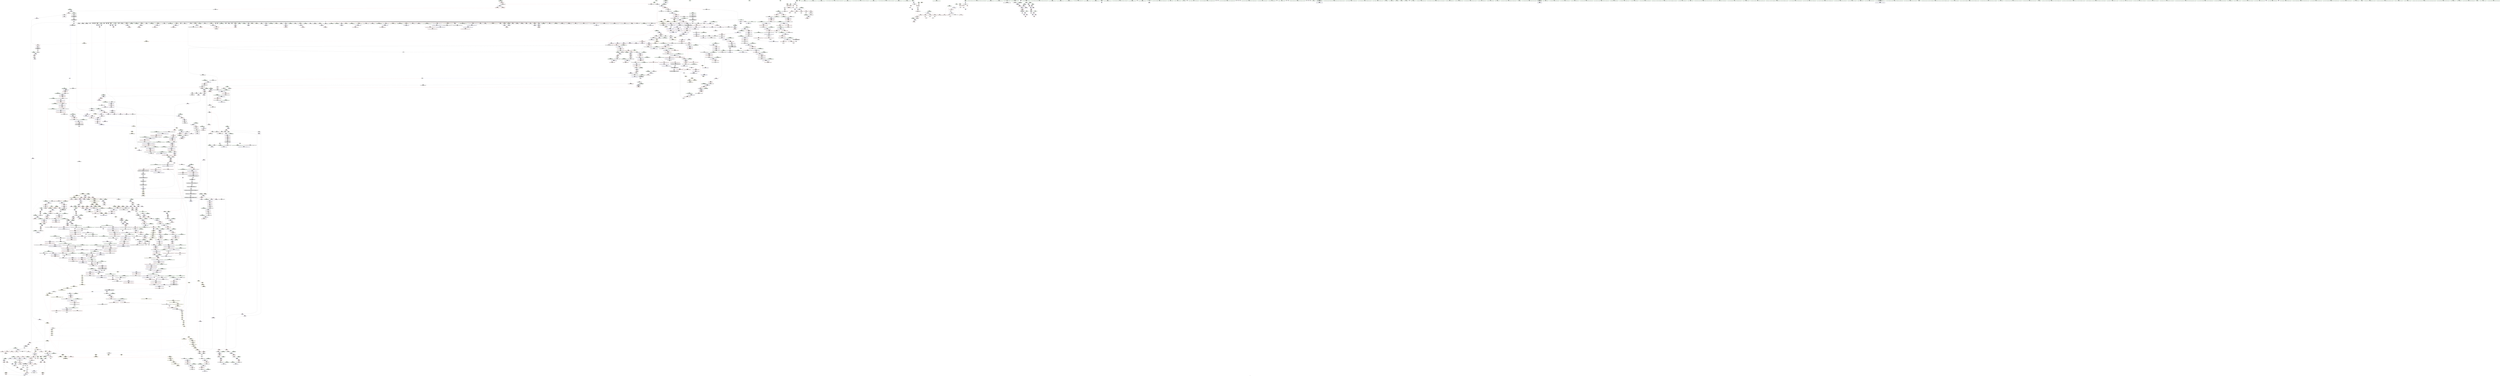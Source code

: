 digraph "SVFG" {
	label="SVFG";

	Node0x55b320a52ec0 [shape=record,color=grey,label="{NodeID: 0\nNullPtr}"];
	Node0x55b320a52ec0 -> Node0x55b32103a720[style=solid];
	Node0x55b320a52ec0 -> Node0x55b32103a820[style=solid];
	Node0x55b320a52ec0 -> Node0x55b32103a8f0[style=solid];
	Node0x55b320a52ec0 -> Node0x55b32103a9c0[style=solid];
	Node0x55b320a52ec0 -> Node0x55b32103aa90[style=solid];
	Node0x55b320a52ec0 -> Node0x55b32103ab60[style=solid];
	Node0x55b320a52ec0 -> Node0x55b32103ac30[style=solid];
	Node0x55b320a52ec0 -> Node0x55b32103ad00[style=solid];
	Node0x55b320a52ec0 -> Node0x55b32103add0[style=solid];
	Node0x55b320a52ec0 -> Node0x55b32103aea0[style=solid];
	Node0x55b320a52ec0 -> Node0x55b32103af70[style=solid];
	Node0x55b320a52ec0 -> Node0x55b32103b040[style=solid];
	Node0x55b320a52ec0 -> Node0x55b32103b110[style=solid];
	Node0x55b320a52ec0 -> Node0x55b32103b1e0[style=solid];
	Node0x55b320a52ec0 -> Node0x55b32103b2b0[style=solid];
	Node0x55b320a52ec0 -> Node0x55b32103b380[style=solid];
	Node0x55b320a52ec0 -> Node0x55b32103b450[style=solid];
	Node0x55b320a52ec0 -> Node0x55b32103b520[style=solid];
	Node0x55b320a52ec0 -> Node0x55b32103b5f0[style=solid];
	Node0x55b320a52ec0 -> Node0x55b32103b6c0[style=solid];
	Node0x55b320a52ec0 -> Node0x55b32103b790[style=solid];
	Node0x55b320a52ec0 -> Node0x55b32103b860[style=solid];
	Node0x55b320a52ec0 -> Node0x55b32103b930[style=solid];
	Node0x55b320a52ec0 -> Node0x55b32103ba00[style=solid];
	Node0x55b320a52ec0 -> Node0x55b32103bad0[style=solid];
	Node0x55b320a52ec0 -> Node0x55b32103bba0[style=solid];
	Node0x55b320a52ec0 -> Node0x55b32103bc70[style=solid];
	Node0x55b320a52ec0 -> Node0x55b32103bd40[style=solid];
	Node0x55b320a52ec0 -> Node0x55b32103be10[style=solid];
	Node0x55b320a52ec0 -> Node0x55b32103bee0[style=solid];
	Node0x55b320a52ec0 -> Node0x55b32103bfb0[style=solid];
	Node0x55b320a52ec0 -> Node0x55b32103c080[style=solid];
	Node0x55b320a52ec0 -> Node0x55b32103c150[style=solid];
	Node0x55b320a52ec0 -> Node0x55b32103c220[style=solid];
	Node0x55b320a52ec0 -> Node0x55b32103c2f0[style=solid];
	Node0x55b320a52ec0 -> Node0x55b32103c3c0[style=solid];
	Node0x55b320a52ec0 -> Node0x55b32103c490[style=solid];
	Node0x55b320a52ec0 -> Node0x55b32103c560[style=solid];
	Node0x55b320a52ec0 -> Node0x55b32103c630[style=solid];
	Node0x55b320a52ec0 -> Node0x55b32103c700[style=solid];
	Node0x55b320a52ec0 -> Node0x55b32103c7d0[style=solid];
	Node0x55b320a52ec0 -> Node0x55b32103c8a0[style=solid];
	Node0x55b320a52ec0 -> Node0x55b32103c970[style=solid];
	Node0x55b320a52ec0 -> Node0x55b32103ca40[style=solid];
	Node0x55b320a52ec0 -> Node0x55b32103cb10[style=solid];
	Node0x55b320a52ec0 -> Node0x55b32103cbe0[style=solid];
	Node0x55b320a52ec0 -> Node0x55b32103ccb0[style=solid];
	Node0x55b320a52ec0 -> Node0x55b32103cd80[style=solid];
	Node0x55b320a52ec0 -> Node0x55b32103ce50[style=solid];
	Node0x55b320a52ec0 -> Node0x55b32103cf20[style=solid];
	Node0x55b320a52ec0 -> Node0x55b32103cff0[style=solid];
	Node0x55b320a52ec0 -> Node0x55b32103d0c0[style=solid];
	Node0x55b320a52ec0 -> Node0x55b32103d190[style=solid];
	Node0x55b320a52ec0 -> Node0x55b32103d260[style=solid];
	Node0x55b320a52ec0 -> Node0x55b32103d330[style=solid];
	Node0x55b320a52ec0 -> Node0x55b32103d400[style=solid];
	Node0x55b320a52ec0 -> Node0x55b32103d4d0[style=solid];
	Node0x55b320a52ec0 -> Node0x55b32103d5a0[style=solid];
	Node0x55b320a52ec0 -> Node0x55b32103d670[style=solid];
	Node0x55b320a52ec0 -> Node0x55b32103d740[style=solid];
	Node0x55b320a52ec0 -> Node0x55b32103d810[style=solid];
	Node0x55b320a52ec0 -> Node0x55b32103d8e0[style=solid];
	Node0x55b320a52ec0 -> Node0x55b321075510[style=solid];
	Node0x55b320a52ec0 -> Node0x55b321079710[style=solid];
	Node0x55b320a52ec0 -> Node0x55b3210797e0[style=solid];
	Node0x55b320a52ec0 -> Node0x55b3210798b0[style=solid];
	Node0x55b320a52ec0 -> Node0x55b32107d400[style=solid];
	Node0x55b320a52ec0 -> Node0x55b32107d4d0[style=solid];
	Node0x55b320a52ec0 -> Node0x55b32107d5a0[style=solid];
	Node0x55b320a52ec0 -> Node0x55b3207d0dd0[style=solid];
	Node0x55b320a52ec0 -> Node0x55b3207d0ea0[style=solid];
	Node0x55b320a52ec0 -> Node0x55b3210b02f0[style=solid];
	Node0x55b320a52ec0 -> Node0x55b3210b0d70[style=solid];
	Node0x55b320a52ec0:s64 -> Node0x55b321090600[style=solid,color=red];
	Node0x55b320a52ec0:s64 -> Node0x55b3211b43e0[style=solid,color=red];
	Node0x55b32103ccb0 [shape=record,color=black,label="{NodeID: 443\n1632\<--3\n\<--dummyVal\n_ZNSt22__uninitialized_fill_nILb0EE15__uninit_fill_nIPSt6vectorIdSaIdEEmS4_EET_S6_T0_RKT1_\n}"];
	Node0x55b32103ccb0 -> Node0x55b32107f210[style=solid];
	Node0x55b32108ef80 [shape=record,color=black,label="{NodeID: 3100\n1828 = PHI(1730, )\n0th arg _ZN9__gnu_cxx14__alloc_traitsISaIdEE17_S_select_on_copyERKS1_ |{<s0>126}}"];
	Node0x55b32108ef80:s0 -> Node0x55b3211b4aa0[style=solid,color=red];
	Node0x55b3210b08f0 [shape=record,color=grey,label="{NodeID: 1993\n2244 = cmp(2242, 2243, )\n}"];
	Node0x55b32104c190 [shape=record,color=red,label="{NodeID: 886\n937\<--928\nthis1\<--this.addr\n_ZN9__gnu_cxx13new_allocatorIdE8allocateEmPKv\n|{<s0>69}}"];
	Node0x55b32104c190:s0 -> Node0x55b3211b2de0[style=solid,color=red];
	Node0x55b3210823a0 [shape=record,color=blue,label="{NodeID: 1329\n2139\<--2134\n__result.addr\<--__result\n_ZSt13__copy_move_aILb0EPKdPdET1_T0_S4_S3_\n}"];
	Node0x55b3210823a0 -> Node0x55b3210730f0[style=dashed];
	Node0x55b3210351e0 [shape=record,color=green,label="{NodeID: 222\n1234\<--1235\n.addr1\<--.addr1_field_insensitive\n_ZNSt12_Destroy_auxILb1EE9__destroyIPdEEvT_S3_\n}"];
	Node0x55b3210351e0 -> Node0x55b32107c630[style=solid];
	Node0x55b32113a3d0 [shape=record,color=yellow,style=double,label="{NodeID: 2879\n108V_2 = CSCHI(MR_108V_1)\npts\{951 1521 \}\nCS[]|{<s0>105|<s1>105}}"];
	Node0x55b32113a3d0:s0 -> Node0x55b3210fe7f0[style=dashed,color=blue];
	Node0x55b32113a3d0:s1 -> Node0x55b321138860[style=dashed,color=blue];
	Node0x55b321058790 [shape=record,color=purple,label="{NodeID: 665\n1341\<--1334\n_M_impl3\<--this1\n_ZNSt12_Vector_baseISt6vectorIdSaIdEESaIS2_EED2Ev\n}"];
	Node0x55b321077010 [shape=record,color=blue,label="{NodeID: 1108\n236\<--334\nehselector.slot\<--\n_Z5solvev\n}"];
	Node0x55b321077010 -> Node0x55b3210487e0[style=dashed];
	Node0x55b32102c9f0 [shape=record,color=green,label="{NodeID: 1\n7\<--1\n__dso_handle\<--dummyObj\nGlob }"];
	Node0x55b32103cd80 [shape=record,color=black,label="{NodeID: 444\n1647\<--3\n\<--dummyVal\n_ZNSt22__uninitialized_fill_nILb0EE15__uninit_fill_nIPSt6vectorIdSaIdEEmS4_EET_S6_T0_RKT1_\n}"];
	Node0x55b32108f150 [shape=record,color=black,label="{NodeID: 3101\n1829 = PHI(1750, )\n1st arg _ZN9__gnu_cxx14__alloc_traitsISaIdEE17_S_select_on_copyERKS1_ }"];
	Node0x55b32108f150 -> Node0x55b321080180[style=solid];
	Node0x55b3210b0a70 [shape=record,color=grey,label="{NodeID: 1994\n1091 = cmp(1090, 896, )\n}"];
	Node0x55b32104c260 [shape=record,color=red,label="{NodeID: 887\n938\<--930\n\<--__n.addr\n_ZN9__gnu_cxx13new_allocatorIdE8allocateEmPKv\n}"];
	Node0x55b32104c260 -> Node0x55b3210b0bf0[style=solid];
	Node0x55b321082470 [shape=record,color=blue,label="{NodeID: 1330\n2141\<--1016\n__simple\<--\n_ZSt13__copy_move_aILb0EPKdPdET1_T0_S4_S3_\n}"];
	Node0x55b3210352b0 [shape=record,color=green,label="{NodeID: 223\n1241\<--1242\nthis.addr\<--this.addr_field_insensitive\n_ZN9__gnu_cxx13new_allocatorISt6vectorIdSaIdEEEC2Ev\n}"];
	Node0x55b3210352b0 -> Node0x55b32106dba0[style=solid];
	Node0x55b3210352b0 -> Node0x55b32107c700[style=solid];
	Node0x55b32113a560 [shape=record,color=yellow,style=double,label="{NodeID: 2880\n18V_2 = CSCHI(MR_18V_1)\npts\{951 \}\nCS[]|{<s0>113}}"];
	Node0x55b32113a560:s0 -> Node0x55b32113a3d0[style=dashed,color=blue];
	Node0x55b321058860 [shape=record,color=purple,label="{NodeID: 666\n1342\<--1334\n_M_start4\<--this1\n_ZNSt12_Vector_baseISt6vectorIdSaIdEESaIS2_EED2Ev\n}"];
	Node0x55b321058860 -> Node0x55b32106e7d0[style=solid];
	Node0x55b3210770e0 [shape=record,color=blue,label="{NodeID: 1109\n351\<--350\nthis.addr\<--this\n_ZNSaIdEC2Ev\n}"];
	Node0x55b3210770e0 -> Node0x55b321048bf0[style=dashed];
	Node0x55b32102ca80 [shape=record,color=green,label="{NodeID: 2\n8\<--1\n_ZSt3cin\<--dummyObj\nGlob }"];
	Node0x55b32103ce50 [shape=record,color=black,label="{NodeID: 445\n1648\<--3\n\<--dummyVal\n_ZNSt22__uninitialized_fill_nILb0EE15__uninit_fill_nIPSt6vectorIdSaIdEEmS4_EET_S6_T0_RKT1_\n}"];
	Node0x55b32103ce50 -> Node0x55b32107f2e0[style=solid];
	Node0x55b32108f260 [shape=record,color=black,label="{NodeID: 3102\n1889 = PHI(1758, )\n0th arg _ZNKSt6vectorIdSaIdEE5beginEv }"];
	Node0x55b32108f260 -> Node0x55b321080800[style=solid];
	Node0x55b3210b0bf0 [shape=record,color=grey,label="{NodeID: 1995\n942 = cmp(938, 939, )\n}"];
	Node0x55b32104c330 [shape=record,color=red,label="{NodeID: 888\n948\<--930\n\<--__n.addr\n_ZN9__gnu_cxx13new_allocatorIdE8allocateEmPKv\n}"];
	Node0x55b32104c330 -> Node0x55b3210ae1f0[style=solid];
	Node0x55b321082540 [shape=record,color=blue,label="{NodeID: 1331\n2158\<--2155\ncoerce.dive\<--__it.coerce\n_ZSt12__niter_baseIPKdSt6vectorIdSaIdEEET_N9__gnu_cxx17__normal_iteratorIS5_T0_EE\n}"];
	Node0x55b321082540 -> Node0x55b3210731c0[style=dashed];
	Node0x55b321035380 [shape=record,color=green,label="{NodeID: 224\n1248\<--1249\nthis.addr\<--this.addr_field_insensitive\n_ZN9__gnu_cxx13new_allocatorISt6vectorIdSaIdEEED2Ev\n}"];
	Node0x55b321035380 -> Node0x55b32106dc70[style=solid];
	Node0x55b321035380 -> Node0x55b32107c7d0[style=solid];
	Node0x55b32113a6c0 [shape=record,color=yellow,style=double,label="{NodeID: 2881\n18V_2 = CSCHI(MR_18V_1)\npts\{951 \}\nCS[]|{<s0>59}}"];
	Node0x55b32113a6c0:s0 -> Node0x55b321138940[style=dashed,color=blue];
	Node0x55b321058930 [shape=record,color=purple,label="{NodeID: 667\n1352\<--1334\n_M_impl5\<--this1\n_ZNSt12_Vector_baseISt6vectorIdSaIdEESaIS2_EED2Ev\n|{<s0>90}}"];
	Node0x55b321058930:s0 -> Node0x55b321091c80[style=solid,color=red];
	Node0x55b3210771b0 [shape=record,color=blue,label="{NodeID: 1110\n365\<--361\nthis.addr\<--this\n_ZNSt6vectorIdSaIdEEC2EmRKdRKS0_\n}"];
	Node0x55b3210771b0 -> Node0x55b321048cc0[style=dashed];
	Node0x55b32102cd30 [shape=record,color=green,label="{NodeID: 3\n9\<--1\n_ZSt4cout\<--dummyObj\nGlob }"];
	Node0x55b32103cf20 [shape=record,color=black,label="{NodeID: 446\n1650\<--3\n\<--dummyVal\n_ZNSt22__uninitialized_fill_nILb0EE15__uninit_fill_nIPSt6vectorIdSaIdEEmS4_EET_S6_T0_RKT1_\n}"];
	Node0x55b32103cf20 -> Node0x55b32107f3b0[style=solid];
	Node0x55b32108f370 [shape=record,color=black,label="{NodeID: 3103\n361 = PHI(228, )\n0th arg _ZNSt6vectorIdSaIdEEC2EmRKdRKS0_ }"];
	Node0x55b32108f370 -> Node0x55b3210771b0[style=solid];
	Node0x55b3210b0d70 [shape=record,color=grey,label="{NodeID: 1996\n1129 = cmp(1128, 3, )\n}"];
	Node0x55b32104c400 [shape=record,color=red,label="{NodeID: 889\n961\<--958\nthis1\<--this.addr\n_ZNK9__gnu_cxx13new_allocatorIdE8max_sizeEv\n}"];
	Node0x55b321082610 [shape=record,color=blue,label="{NodeID: 1332\n2169\<--2166\n__first.addr\<--__first\n_ZNSt11__copy_moveILb0ELb1ESt26random_access_iterator_tagE8__copy_mIdEEPT_PKS3_S6_S4_\n}"];
	Node0x55b321082610 -> Node0x55b321073290[style=dashed];
	Node0x55b321082610 -> Node0x55b321073360[style=dashed];
	Node0x55b321035450 [shape=record,color=green,label="{NodeID: 225\n1257\<--1258\nthis.addr\<--this.addr_field_insensitive\n_ZNSt12_Vector_baseISt6vectorIdSaIdEESaIS2_EEC2EmRKS3_\n}"];
	Node0x55b321035450 -> Node0x55b32106dd40[style=solid];
	Node0x55b321035450 -> Node0x55b32107c8a0[style=solid];
	Node0x55b32113a820 [shape=record,color=yellow,style=double,label="{NodeID: 2882\n18V_2 = CSCHI(MR_18V_1)\npts\{951 \}\nCS[]|{<s0>72}}"];
	Node0x55b32113a820:s0 -> Node0x55b32113a6c0[style=dashed,color=blue];
	Node0x55b321058a00 [shape=record,color=purple,label="{NodeID: 668\n1360\<--1334\n_M_impl6\<--this1\n_ZNSt12_Vector_baseISt6vectorIdSaIdEESaIS2_EED2Ev\n|{<s0>91}}"];
	Node0x55b321058a00:s0 -> Node0x55b321091c80[style=solid,color=red];
	Node0x55b321077280 [shape=record,color=blue,label="{NodeID: 1111\n367\<--362\n__n.addr\<--__n\n_ZNSt6vectorIdSaIdEEC2EmRKdRKS0_\n}"];
	Node0x55b321077280 -> Node0x55b321048d90[style=dashed];
	Node0x55b321077280 -> Node0x55b321048e60[style=dashed];
	Node0x55b32102cdc0 [shape=record,color=green,label="{NodeID: 4\n10\<--1\n.str\<--dummyObj\nGlob }"];
	Node0x55b32103cff0 [shape=record,color=black,label="{NodeID: 447\n1662\<--3\nlpad.val\<--dummyVal\n_ZNSt22__uninitialized_fill_nILb0EE15__uninit_fill_nIPSt6vectorIdSaIdEEmS4_EET_S6_T0_RKT1_\n}"];
	Node0x55b32108f480 [shape=record,color=black,label="{NodeID: 3104\n362 = PHI(260, )\n1st arg _ZNSt6vectorIdSaIdEEC2EmRKdRKS0_ }"];
	Node0x55b32108f480 -> Node0x55b321077280[style=solid];
	Node0x55b3210b0ef0 [shape=record,color=grey,label="{NodeID: 1997\n1611 = cmp(1610, 896, )\n}"];
	Node0x55b32104c4d0 [shape=record,color=red,label="{NodeID: 890\n984\<--972\n\<--__first.addr\n_ZSt24__uninitialized_fill_n_aIPdmddET_S1_T0_RKT1_RSaIT2_E\n|{<s0>72}}"];
	Node0x55b32104c4d0:s0 -> Node0x55b3211b66a0[style=solid,color=red];
	Node0x55b3210826e0 [shape=record,color=blue,label="{NodeID: 1333\n2171\<--2167\n__last.addr\<--__last\n_ZNSt11__copy_moveILb0ELb1ESt26random_access_iterator_tagE8__copy_mIdEEPT_PKS3_S6_S4_\n}"];
	Node0x55b3210826e0 -> Node0x55b321073430[style=dashed];
	Node0x55b321035520 [shape=record,color=green,label="{NodeID: 226\n1259\<--1260\n__n.addr\<--__n.addr_field_insensitive\n_ZNSt12_Vector_baseISt6vectorIdSaIdEESaIS2_EEC2EmRKS3_\n}"];
	Node0x55b321035520 -> Node0x55b32106de10[style=solid];
	Node0x55b321035520 -> Node0x55b32107c970[style=solid];
	Node0x55b32113a980 [shape=record,color=yellow,style=double,label="{NodeID: 2883\n18V_2 = CSCHI(MR_18V_1)\npts\{951 \}\nCS[]|{<s0>73}}"];
	Node0x55b32113a980:s0 -> Node0x55b32113a820[style=dashed,color=blue];
	Node0x55b321058ad0 [shape=record,color=purple,label="{NodeID: 669\n1381\<--1375\n_M_start\<--this1\n_ZNSt12_Vector_baseISt6vectorIdSaIdEESaIS2_EE12_Vector_implC2ERKS3_\n}"];
	Node0x55b321058ad0 -> Node0x55b32107d400[style=solid];
	Node0x55b3211100a0 [shape=record,color=yellow,style=double,label="{NodeID: 2219\n543V_1 = ENCHI(MR_543V_0)\npts\{1601 \}\nFun[_ZNSt22__uninitialized_fill_nILb0EE15__uninit_fill_nIPSt6vectorIdSaIdEEmS4_EET_S6_T0_RKT1_]}"];
	Node0x55b3211100a0 -> Node0x55b32107f140[style=dashed];
	Node0x55b321077350 [shape=record,color=blue,label="{NodeID: 1112\n369\<--363\n__value.addr\<--__value\n_ZNSt6vectorIdSaIdEEC2EmRKdRKS0_\n}"];
	Node0x55b321077350 -> Node0x55b321048f30[style=dashed];
	Node0x55b32102ce50 [shape=record,color=green,label="{NodeID: 5\n12\<--1\n.str.1\<--dummyObj\nGlob }"];
	Node0x55b32103d0c0 [shape=record,color=black,label="{NodeID: 448\n1663\<--3\nlpad.val5\<--dummyVal\n_ZNSt22__uninitialized_fill_nILb0EE15__uninit_fill_nIPSt6vectorIdSaIdEEmS4_EET_S6_T0_RKT1_\n}"];
	Node0x55b32108f5c0 [shape=record,color=black,label="{NodeID: 3105\n363 = PHI(230, )\n2nd arg _ZNSt6vectorIdSaIdEEC2EmRKdRKS0_ }"];
	Node0x55b32108f5c0 -> Node0x55b321077350[style=solid];
	Node0x55b3210b1070 [shape=record,color=grey,label="{NodeID: 1998\n1468 = cmp(1467, 896, )\n}"];
	Node0x55b32104c5a0 [shape=record,color=red,label="{NodeID: 891\n985\<--974\n\<--__n.addr\n_ZSt24__uninitialized_fill_n_aIPdmddET_S1_T0_RKT1_RSaIT2_E\n|{<s0>72}}"];
	Node0x55b32104c5a0:s0 -> Node0x55b3211b67e0[style=solid,color=red];
	Node0x55b3210827b0 [shape=record,color=blue,label="{NodeID: 1334\n2173\<--2168\n__result.addr\<--__result\n_ZNSt11__copy_moveILb0ELb1ESt26random_access_iterator_tagE8__copy_mIdEEPT_PKS3_S6_S4_\n}"];
	Node0x55b3210827b0 -> Node0x55b321073500[style=dashed];
	Node0x55b3210827b0 -> Node0x55b3210735d0[style=dashed];
	Node0x55b3210355f0 [shape=record,color=green,label="{NodeID: 227\n1261\<--1262\n__a.addr\<--__a.addr_field_insensitive\n_ZNSt12_Vector_baseISt6vectorIdSaIdEESaIS2_EEC2EmRKS3_\n}"];
	Node0x55b3210355f0 -> Node0x55b32106dee0[style=solid];
	Node0x55b3210355f0 -> Node0x55b32107ca40[style=solid];
	Node0x55b32113aae0 [shape=record,color=yellow,style=double,label="{NodeID: 2884\n18V_2 = CSCHI(MR_18V_1)\npts\{951 \}\nCS[]|{<s0>74}}"];
	Node0x55b32113aae0:s0 -> Node0x55b32113a980[style=dashed,color=blue];
	Node0x55b321058ba0 [shape=record,color=purple,label="{NodeID: 670\n1383\<--1375\n_M_finish\<--this1\n_ZNSt12_Vector_baseISt6vectorIdSaIdEESaIS2_EE12_Vector_implC2ERKS3_\n}"];
	Node0x55b321058ba0 -> Node0x55b32107d4d0[style=solid];
	Node0x55b321110180 [shape=record,color=yellow,style=double,label="{NodeID: 2220\n545V_1 = ENCHI(MR_545V_0)\npts\{1603 \}\nFun[_ZNSt22__uninitialized_fill_nILb0EE15__uninit_fill_nIPSt6vectorIdSaIdEEmS4_EET_S6_T0_RKT1_]}"];
	Node0x55b321110180 -> Node0x55b32107f210[style=dashed];
	Node0x55b321077420 [shape=record,color=blue,label="{NodeID: 1113\n371\<--364\n__a.addr\<--__a\n_ZNSt6vectorIdSaIdEEC2EmRKdRKS0_\n}"];
	Node0x55b321077420 -> Node0x55b321049000[style=dashed];
	Node0x55b32102cee0 [shape=record,color=green,label="{NodeID: 6\n15\<--1\n\<--dummyObj\nCan only get source location for instruction, argument, global var or function.}"];
	Node0x55b32103d190 [shape=record,color=black,label="{NodeID: 449\n1665\<--3\n\<--dummyVal\n_ZNSt22__uninitialized_fill_nILb0EE15__uninit_fill_nIPSt6vectorIdSaIdEEmS4_EET_S6_T0_RKT1_\n}"];
	Node0x55b32108f700 [shape=record,color=black,label="{NodeID: 3106\n364 = PHI(232, )\n3rd arg _ZNSt6vectorIdSaIdEEC2EmRKdRKS0_ }"];
	Node0x55b32108f700 -> Node0x55b321077420[style=solid];
	Node0x55b3210b11f0 [shape=record,color=grey,label="{NodeID: 1999\n284 = cmp(282, 283, )\n}"];
	Node0x55b32104c670 [shape=record,color=red,label="{NodeID: 892\n986\<--976\n\<--__x.addr\n_ZSt24__uninitialized_fill_n_aIPdmddET_S1_T0_RKT1_RSaIT2_E\n|{<s0>72}}"];
	Node0x55b32104c670:s0 -> Node0x55b3211b6920[style=solid,color=red];
	Node0x55b321082880 [shape=record,color=blue,label="{NodeID: 1335\n2175\<--2185\n_Num\<--sub.ptr.div\n_ZNSt11__copy_moveILb0ELb1ESt26random_access_iterator_tagE8__copy_mIdEEPT_PKS3_S6_S4_\n}"];
	Node0x55b321082880 -> Node0x55b3210736a0[style=dashed];
	Node0x55b321082880 -> Node0x55b321073770[style=dashed];
	Node0x55b321082880 -> Node0x55b321073840[style=dashed];
	Node0x55b3210356c0 [shape=record,color=green,label="{NodeID: 228\n1263\<--1264\nexn.slot\<--exn.slot_field_insensitive\n_ZNSt12_Vector_baseISt6vectorIdSaIdEESaIS2_EEC2EmRKS3_\n}"];
	Node0x55b3210356c0 -> Node0x55b32106dfb0[style=solid];
	Node0x55b3210356c0 -> Node0x55b32107cb10[style=solid];
	Node0x55b32113ac40 [shape=record,color=yellow,style=double,label="{NodeID: 2885\n458V_2 = CSCHI(MR_458V_1)\npts\{2270000 2270001 2270002 \}\nCS[]|{<s0>85|<s1>85|<s2>85}}"];
	Node0x55b32113ac40:s0 -> Node0x55b32107d810[style=dashed,color=red];
	Node0x55b32113ac40:s1 -> Node0x55b32107d8e0[style=dashed,color=red];
	Node0x55b32113ac40:s2 -> Node0x55b32107d9b0[style=dashed,color=red];
	Node0x55b321058c70 [shape=record,color=purple,label="{NodeID: 671\n1385\<--1375\n_M_end_of_storage\<--this1\n_ZNSt12_Vector_baseISt6vectorIdSaIdEESaIS2_EE12_Vector_implC2ERKS3_\n}"];
	Node0x55b321058c70 -> Node0x55b32107d5a0[style=solid];
	Node0x55b321110260 [shape=record,color=yellow,style=double,label="{NodeID: 2221\n65V_1 = ENCHI(MR_65V_0)\npts\{2290000 2290001 \}\nFun[_ZNSt22__uninitialized_fill_nILb0EE15__uninit_fill_nIPSt6vectorIdSaIdEEmS4_EET_S6_T0_RKT1_]|{<s0>105}}"];
	Node0x55b321110260:s0 -> Node0x55b321114c60[style=dashed,color=red];
	Node0x55b3210774f0 [shape=record,color=blue,label="{NodeID: 1114\n373\<--395\nexn.slot\<--\n_ZNSt6vectorIdSaIdEEC2EmRKdRKS0_\n}"];
	Node0x55b3210774f0 -> Node0x55b3210490d0[style=dashed];
	Node0x55b32102d720 [shape=record,color=green,label="{NodeID: 7\n70\<--1\n\<--dummyObj\nCan only get source location for instruction, argument, global var or function.}"];
	Node0x55b32103d260 [shape=record,color=black,label="{NodeID: 450\n1666\<--3\n\<--dummyVal\n_ZNSt22__uninitialized_fill_nILb0EE15__uninit_fill_nIPSt6vectorIdSaIdEEmS4_EET_S6_T0_RKT1_\n|{<s0>111}}"];
	Node0x55b32103d260:s0 -> Node0x55b32108fe10[style=solid,color=red];
	Node0x55b32108f840 [shape=record,color=black,label="{NodeID: 3107\n768 = PHI(399, 509, 517, 1800, )\n0th arg _ZNSt12_Vector_baseIdSaIdEED2Ev }"];
	Node0x55b32108f840 -> Node0x55b321079300[style=solid];
	Node0x55b3210b1370 [shape=record,color=grey,label="{NodeID: 2000\n1514 = cmp(1510, 1511, )\n}"];
	Node0x55b32104c740 [shape=record,color=red,label="{NodeID: 893\n996\<--993\nthis1\<--this.addr\n_ZNSt12_Vector_baseIdSaIdEE19_M_get_Tp_allocatorEv\n}"];
	Node0x55b32104c740 -> Node0x55b321057dd0[style=solid];
	Node0x55b321082950 [shape=record,color=blue, style = dotted,label="{NodeID: 1336\n2387\<--2389\noffset_0\<--dummyVal\n_ZNSt11__copy_moveILb0ELb1ESt26random_access_iterator_tagE8__copy_mIdEEPT_PKS3_S6_S4_\n}"];
	Node0x55b321082950 -> Node0x55b3211000f0[style=dashed];
	Node0x55b32103dc20 [shape=record,color=green,label="{NodeID: 229\n1265\<--1266\nehselector.slot\<--ehselector.slot_field_insensitive\n_ZNSt12_Vector_baseISt6vectorIdSaIdEESaIS2_EEC2EmRKS3_\n}"];
	Node0x55b32103dc20 -> Node0x55b32106e080[style=solid];
	Node0x55b32103dc20 -> Node0x55b32107cbe0[style=solid];
	Node0x55b32113ada0 [shape=record,color=yellow,style=double,label="{NodeID: 2886\n458V_3 = CSCHI(MR_458V_2)\npts\{2270000 2270001 2270002 \}\nCS[]|{<s0>31|<s1>31|<s2>31}}"];
	Node0x55b32113ada0:s0 -> Node0x55b321139c00[style=dashed,color=blue];
	Node0x55b32113ada0:s1 -> Node0x55b321139d60[style=dashed,color=blue];
	Node0x55b32113ada0:s2 -> Node0x55b321139e40[style=dashed,color=blue];
	Node0x55b321058d40 [shape=record,color=purple,label="{NodeID: 672\n1402\<--1397\n_M_impl\<--this1\n_ZNSt12_Vector_baseISt6vectorIdSaIdEESaIS2_EE17_M_create_storageEm\n}"];
	Node0x55b321110340 [shape=record,color=yellow,style=double,label="{NodeID: 2222\n18V_1 = ENCHI(MR_18V_0)\npts\{951 \}\nFun[_ZNSt6vectorIdSaIdEEC2ERKS1_]|{<s0>123}}"];
	Node0x55b321110340:s0 -> Node0x55b3211112b0[style=dashed,color=red];
	Node0x55b3210775c0 [shape=record,color=blue,label="{NodeID: 1115\n375\<--397\nehselector.slot\<--\n_ZNSt6vectorIdSaIdEEC2EmRKdRKS0_\n}"];
	Node0x55b3210775c0 -> Node0x55b3210491a0[style=dashed];
	Node0x55b32102d7b0 [shape=record,color=green,label="{NodeID: 8\n74\<--1\n\<--dummyObj\nCan only get source location for instruction, argument, global var or function.}"];
	Node0x55b32103d330 [shape=record,color=black,label="{NodeID: 451\n1788\<--3\n\<--dummyVal\n_ZNSt6vectorIdSaIdEEC2ERKS1_\n}"];
	Node0x55b32108fbf0 [shape=record,color=black,label="{NodeID: 3108\n193 = PHI(140, )\n0th arg _ZSt3maxIdERKT_S2_S2_ }"];
	Node0x55b32108fbf0 -> Node0x55b3210764b0[style=solid];
	Node0x55b3210b14f0 [shape=record,color=grey,label="{NodeID: 2001\n895 = cmp(894, 896, )\n}"];
	Node0x55b32104c810 [shape=record,color=red,label="{NodeID: 894\n1017\<--1004\n\<--__first.addr\n_ZSt20uninitialized_fill_nIPdmdET_S1_T0_RKT1_\n|{<s0>73}}"];
	Node0x55b32104c810:s0 -> Node0x55b3211b6a60[style=solid,color=red];
	Node0x55b321082a20 [shape=record,color=blue,label="{NodeID: 1337\n2211\<--2210\nthis.addr\<--this\n_ZNK9__gnu_cxx17__normal_iteratorIPKdSt6vectorIdSaIdEEE4baseEv\n}"];
	Node0x55b321082a20 -> Node0x55b321073910[style=dashed];
	Node0x55b32103dcb0 [shape=record,color=green,label="{NodeID: 230\n1274\<--1275\n_ZNSt12_Vector_baseISt6vectorIdSaIdEESaIS2_EE12_Vector_implC2ERKS3_\<--_ZNSt12_Vector_baseISt6vectorIdSaIdEESaIS2_EE12_Vector_implC2ERKS3__field_insensitive\n}"];
	Node0x55b32113af00 [shape=record,color=yellow,style=double,label="{NodeID: 2887\n108V_2 = CSCHI(MR_108V_1)\npts\{951 1521 \}\nCS[]|{<s0>32}}"];
	Node0x55b32113af00:s0 -> Node0x55b321139af0[style=dashed,color=blue];
	Node0x55b321058e10 [shape=record,color=purple,label="{NodeID: 673\n1403\<--1397\n_M_start\<--this1\n_ZNSt12_Vector_baseISt6vectorIdSaIdEESaIS2_EE17_M_create_storageEm\n}"];
	Node0x55b321058e10 -> Node0x55b32107d810[style=solid];
	Node0x55b321110450 [shape=record,color=yellow,style=double,label="{NodeID: 2223\n20V_1 = ENCHI(MR_20V_0)\npts\{1521 \}\nFun[_ZNSt6vectorIdSaIdEEC2ERKS1_]|{<s0>118}}"];
	Node0x55b321110450:s0 -> Node0x55b32110ee30[style=dashed,color=red];
	Node0x55b321077690 [shape=record,color=blue,label="{NodeID: 1116\n415\<--414\nthis.addr\<--this\n_ZNSaISt6vectorIdSaIdEEEC2Ev\n}"];
	Node0x55b321077690 -> Node0x55b321049270[style=dashed];
	Node0x55b32102d840 [shape=record,color=green,label="{NodeID: 9\n77\<--1\n\<--dummyObj\nCan only get source location for instruction, argument, global var or function.}"];
	Node0x55b32103d400 [shape=record,color=black,label="{NodeID: 452\n1789\<--3\n\<--dummyVal\n_ZNSt6vectorIdSaIdEEC2ERKS1_\n}"];
	Node0x55b32103d400 -> Node0x55b32107fd70[style=solid];
	Node0x55b32108fd00 [shape=record,color=black,label="{NodeID: 3109\n194 = PHI(62, )\n1st arg _ZSt3maxIdERKT_S2_S2_ }"];
	Node0x55b32108fd00 -> Node0x55b321076580[style=solid];
	Node0x55b3210f44c0 [shape=record,color=black,label="{NodeID: 2002\nMR_18V_2 = PHI(MR_18V_3, MR_18V_1, )\npts\{951 \}\n|{|<s1>76}}"];
	Node0x55b3210f44c0 -> Node0x55b32107b6c0[style=dashed];
	Node0x55b3210f44c0:s1 -> Node0x55b32113aae0[style=dashed,color=blue];
	Node0x55b32104c8e0 [shape=record,color=red,label="{NodeID: 895\n1018\<--1006\n\<--__n.addr\n_ZSt20uninitialized_fill_nIPdmdET_S1_T0_RKT1_\n|{<s0>73}}"];
	Node0x55b32104c8e0:s0 -> Node0x55b3211b6ba0[style=solid,color=red];
	Node0x55b321082af0 [shape=record,color=blue,label="{NodeID: 1338\n2220\<--2218\nthis.addr\<--this\n_ZN9__gnu_cxx17__normal_iteratorIPKdSt6vectorIdSaIdEEEC2ERKS2_\n}"];
	Node0x55b321082af0 -> Node0x55b3210739e0[style=dashed];
	Node0x55b32103ddb0 [shape=record,color=green,label="{NodeID: 231\n1278\<--1279\n_ZNSt12_Vector_baseISt6vectorIdSaIdEESaIS2_EE17_M_create_storageEm\<--_ZNSt12_Vector_baseISt6vectorIdSaIdEESaIS2_EE17_M_create_storageEm_field_insensitive\n}"];
	Node0x55b32113b090 [shape=record,color=yellow,style=double,label="{NodeID: 2888\n20V_2 = CSCHI(MR_20V_1)\npts\{1521 \}\nCS[]|{|<s2>125}}"];
	Node0x55b32113b090 -> Node0x55b3210712e0[style=dashed];
	Node0x55b32113b090 -> Node0x55b32107fca0[style=dashed];
	Node0x55b32113b090:s2 -> Node0x55b321116930[style=dashed,color=red];
	Node0x55b321058ee0 [shape=record,color=purple,label="{NodeID: 674\n1405\<--1397\n_M_impl2\<--this1\n_ZNSt12_Vector_baseISt6vectorIdSaIdEESaIS2_EE17_M_create_storageEm\n}"];
	Node0x55b321077760 [shape=record,color=blue,label="{NodeID: 1117\n429\<--425\nthis.addr\<--this\n_ZNSt6vectorIS_IdSaIdEESaIS1_EEC2EmRKS1_RKS2_\n}"];
	Node0x55b321077760 -> Node0x55b321049340[style=dashed];
	Node0x55b32102d900 [shape=record,color=green,label="{NodeID: 10\n83\<--1\n\<--dummyObj\nCan only get source location for instruction, argument, global var or function.}"];
	Node0x55b32103d4d0 [shape=record,color=black,label="{NodeID: 453\n1791\<--3\n\<--dummyVal\n_ZNSt6vectorIdSaIdEEC2ERKS1_\n}"];
	Node0x55b32103d4d0 -> Node0x55b32107fe40[style=solid];
	Node0x55b32108fe10 [shape=record,color=black,label="{NodeID: 3110\n1141 = PHI(520, 580, 805, 1363, 1666, )\n0th arg __clang_call_terminate }"];
	Node0x55b3210f45b0 [shape=record,color=black,label="{NodeID: 2003\nMR_418V_3 = PHI(MR_418V_4, MR_418V_2, )\npts\{1072 \}\n}"];
	Node0x55b3210f45b0 -> Node0x55b32104cf60[style=dashed];
	Node0x55b3210f45b0 -> Node0x55b32104d030[style=dashed];
	Node0x55b3210f45b0 -> Node0x55b32104d100[style=dashed];
	Node0x55b3210f45b0 -> Node0x55b32107b860[style=dashed];
	Node0x55b32104c9b0 [shape=record,color=red,label="{NodeID: 896\n1019\<--1008\n\<--__x.addr\n_ZSt20uninitialized_fill_nIPdmdET_S1_T0_RKT1_\n|{<s0>73}}"];
	Node0x55b32104c9b0:s0 -> Node0x55b3211b6ce0[style=solid,color=red];
	Node0x55b321082bc0 [shape=record,color=blue,label="{NodeID: 1339\n2222\<--2219\n__i.addr\<--__i\n_ZN9__gnu_cxx17__normal_iteratorIPKdSt6vectorIdSaIdEEEC2ERKS2_\n}"];
	Node0x55b321082bc0 -> Node0x55b321073ab0[style=dashed];
	Node0x55b32103deb0 [shape=record,color=green,label="{NodeID: 232\n1287\<--1288\n_ZNSt12_Vector_baseISt6vectorIdSaIdEESaIS2_EE12_Vector_implD2Ev\<--_ZNSt12_Vector_baseISt6vectorIdSaIdEESaIS2_EE12_Vector_implD2Ev_field_insensitive\n}"];
	Node0x55b32113b1f0 [shape=record,color=yellow,style=double,label="{NodeID: 2889\n108V_2 = CSCHI(MR_108V_1)\npts\{951 1521 \}\nCS[]|{<s0>88}}"];
	Node0x55b32113b1f0:s0 -> Node0x55b32113af00[style=dashed,color=blue];
	Node0x55b321058fb0 [shape=record,color=purple,label="{NodeID: 675\n1406\<--1397\n_M_start3\<--this1\n_ZNSt12_Vector_baseISt6vectorIdSaIdEESaIS2_EE17_M_create_storageEm\n}"];
	Node0x55b321058fb0 -> Node0x55b32106ecb0[style=solid];
	Node0x55b321077830 [shape=record,color=blue,label="{NodeID: 1118\n431\<--426\n__n.addr\<--__n\n_ZNSt6vectorIS_IdSaIdEESaIS1_EEC2EmRKS1_RKS2_\n}"];
	Node0x55b321077830 -> Node0x55b321049410[style=dashed];
	Node0x55b321077830 -> Node0x55b3210494e0[style=dashed];
	Node0x55b32102da00 [shape=record,color=green,label="{NodeID: 11\n100\<--1\n\<--dummyObj\nCan only get source location for instruction, argument, global var or function.}"];
	Node0x55b32103d5a0 [shape=record,color=black,label="{NodeID: 454\n1795\<--3\n\<--dummyVal\n_ZNSt6vectorIdSaIdEEC2ERKS1_\n}"];
	Node0x55b321090140 [shape=record,color=black,label="{NodeID: 3111\n2118 = PHI(2055, 2065, )\n0th arg _ZSt12__miter_baseIN9__gnu_cxx17__normal_iteratorIPKdSt6vectorIdSaIdEEEEET_S8_ }"];
	Node0x55b321090140 -> Node0x55b321082060[style=solid];
	Node0x55b3210f4ab0 [shape=record,color=black,label="{NodeID: 2004\nMR_426V_3 = PHI(MR_426V_4, MR_426V_2, )\npts\{1080 \}\n}"];
	Node0x55b3210f4ab0 -> Node0x55b32104d440[style=dashed];
	Node0x55b3210f4ab0 -> Node0x55b32104d510[style=dashed];
	Node0x55b3210f4ab0 -> Node0x55b32107b790[style=dashed];
	Node0x55b32104ca80 [shape=record,color=red,label="{NodeID: 897\n1037\<--1028\n\<--__first.addr\n_ZNSt22__uninitialized_fill_nILb1EE15__uninit_fill_nIPdmdEET_S3_T0_RKT1_\n|{<s0>74}}"];
	Node0x55b32104ca80:s0 -> Node0x55b3211a8760[style=solid,color=red];
	Node0x55b321082c90 [shape=record,color=blue,label="{NodeID: 1340\n2227\<--2229\n_M_current\<--\n_ZN9__gnu_cxx17__normal_iteratorIPKdSt6vectorIdSaIdEEEC2ERKS2_\n|{<s0>130|<s1>131}}"];
	Node0x55b321082c90:s0 -> Node0x55b32113b4e0[style=dashed,color=blue];
	Node0x55b321082c90:s1 -> Node0x55b32113b640[style=dashed,color=blue];
	Node0x55b32103dfb0 [shape=record,color=green,label="{NodeID: 233\n1299\<--1300\nthis.addr\<--this.addr_field_insensitive\n_ZNSt6vectorIS_IdSaIdEESaIS1_EE18_M_fill_initializeEmRKS1_\n}"];
	Node0x55b32103dfb0 -> Node0x55b32106e150[style=solid];
	Node0x55b32103dfb0 -> Node0x55b32107ccb0[style=solid];
	Node0x55b32113b380 [shape=record,color=yellow,style=double,label="{NodeID: 2890\n18V_2 = CSCHI(MR_18V_1)\npts\{951 \}\nCS[]|{<s0>123}}"];
	Node0x55b32113b380:s0 -> Node0x55b32113a560[style=dashed,color=blue];
	Node0x55b321059080 [shape=record,color=purple,label="{NodeID: 676\n1408\<--1397\n_M_impl4\<--this1\n_ZNSt12_Vector_baseISt6vectorIdSaIdEESaIS2_EE17_M_create_storageEm\n}"];
	Node0x55b3211106f0 [shape=record,color=yellow,style=double,label="{NodeID: 2226\n569V_1 = ENCHI(MR_569V_0)\npts\{1733 \}\nFun[_ZNSt6vectorIdSaIdEEC2ERKS1_]}"];
	Node0x55b3211106f0 -> Node0x55b32107fd70[style=dashed];
	Node0x55b3211106f0 -> Node0x55b32107ff10[style=dashed];
	Node0x55b321077900 [shape=record,color=blue,label="{NodeID: 1119\n433\<--427\n__value.addr\<--__value\n_ZNSt6vectorIS_IdSaIdEESaIS1_EEC2EmRKS1_RKS2_\n}"];
	Node0x55b321077900 -> Node0x55b3210495b0[style=dashed];
	Node0x55b32102db00 [shape=record,color=green,label="{NodeID: 12\n120\<--1\n\<--dummyObj\nCan only get source location for instruction, argument, global var or function.}"];
	Node0x55b32103d670 [shape=record,color=black,label="{NodeID: 455\n1796\<--3\n\<--dummyVal\n_ZNSt6vectorIdSaIdEEC2ERKS1_\n}"];
	Node0x55b32103d670 -> Node0x55b32107ff10[style=solid];
	Node0x55b321090290 [shape=record,color=black,label="{NodeID: 3112\n1108 = PHI(1057, 2111, )\n0th arg _ZSt12__niter_baseIPdET_S1_ }"];
	Node0x55b321090290 -> Node0x55b32107b930[style=solid];
	Node0x55b3210f4fb0 [shape=record,color=black,label="{NodeID: 2005\nMR_54V_3 = PHI(MR_54V_4, MR_54V_2, )\npts\{241 \}\n}"];
	Node0x55b3210f4fb0 -> Node0x55b3210488b0[style=dashed];
	Node0x55b3210f4fb0 -> Node0x55b321048980[style=dashed];
	Node0x55b3210f4fb0 -> Node0x55b321076a60[style=dashed];
	Node0x55b32104cb50 [shape=record,color=red,label="{NodeID: 898\n1038\<--1030\n\<--__n.addr\n_ZNSt22__uninitialized_fill_nILb1EE15__uninit_fill_nIPdmdEET_S3_T0_RKT1_\n|{<s0>74}}"];
	Node0x55b32104cb50:s0 -> Node0x55b3211b0ee0[style=solid,color=red];
	Node0x55b321082d60 [shape=record,color=blue,label="{NodeID: 1341\n2235\<--2233\n__first.addr\<--__first\n_ZNSt12_Destroy_auxILb0EE9__destroyIPSt6vectorIdSaIdEEEEvT_S6_\n}"];
	Node0x55b321082d60 -> Node0x55b3210fa1f0[style=dashed];
	Node0x55b32103e080 [shape=record,color=green,label="{NodeID: 234\n1301\<--1302\n__n.addr\<--__n.addr_field_insensitive\n_ZNSt6vectorIS_IdSaIdEESaIS1_EE18_M_fill_initializeEmRKS1_\n}"];
	Node0x55b32103e080 -> Node0x55b32106e220[style=solid];
	Node0x55b32103e080 -> Node0x55b32107cd80[style=solid];
	Node0x55b32113b4e0 [shape=record,color=yellow,style=double,label="{NodeID: 2891\n361V_2 = CSCHI(MR_361V_1)\npts\{18910000 \}\nCS[]}"];
	Node0x55b32113b4e0 -> Node0x55b321071d70[style=dashed];
	Node0x55b321059150 [shape=record,color=purple,label="{NodeID: 677\n1409\<--1397\n_M_finish\<--this1\n_ZNSt12_Vector_baseISt6vectorIdSaIdEESaIS2_EE17_M_create_storageEm\n}"];
	Node0x55b321059150 -> Node0x55b32107d8e0[style=solid];
	Node0x55b3211107d0 [shape=record,color=yellow,style=double,label="{NodeID: 2227\n571V_1 = ENCHI(MR_571V_0)\npts\{1735 \}\nFun[_ZNSt6vectorIdSaIdEEC2ERKS1_]}"];
	Node0x55b3211107d0 -> Node0x55b32107fe40[style=dashed];
	Node0x55b3211107d0 -> Node0x55b32107ffe0[style=dashed];
	Node0x55b3210779d0 [shape=record,color=blue,label="{NodeID: 1120\n435\<--428\n__a.addr\<--__a\n_ZNSt6vectorIS_IdSaIdEESaIS1_EEC2EmRKS1_RKS2_\n}"];
	Node0x55b3210779d0 -> Node0x55b321049680[style=dashed];
	Node0x55b32102dc00 [shape=record,color=green,label="{NodeID: 13\n255\<--1\n\<--dummyObj\nCan only get source location for instruction, argument, global var or function.}"];
	Node0x55b32103d740 [shape=record,color=black,label="{NodeID: 456\n1798\<--3\n\<--dummyVal\n_ZNSt6vectorIdSaIdEEC2ERKS1_\n}"];
	Node0x55b32103d740 -> Node0x55b32107ffe0[style=solid];
	Node0x55b3210903e0 [shape=record,color=black,label="{NodeID: 3113\n925 = PHI(918, )\n0th arg _ZN9__gnu_cxx13new_allocatorIdE8allocateEmPKv }"];
	Node0x55b3210903e0 -> Node0x55b32107a340[style=solid];
	Node0x55b3210f54b0 [shape=record,color=black,label="{NodeID: 2006\nMR_56V_3 = PHI(MR_56V_4, MR_56V_2, )\npts\{243 \}\n}"];
	Node0x55b3210f54b0 -> Node0x55b321048a50[style=dashed];
	Node0x55b3210f54b0 -> Node0x55b321048b20[style=dashed];
	Node0x55b3210f54b0 -> Node0x55b321076b30[style=dashed];
	Node0x55b32104cc20 [shape=record,color=red,label="{NodeID: 899\n1039\<--1032\n\<--__x.addr\n_ZNSt22__uninitialized_fill_nILb1EE15__uninit_fill_nIPdmdEET_S3_T0_RKT1_\n|{<s0>74}}"];
	Node0x55b32104cc20:s0 -> Node0x55b3211b1020[style=solid,color=red];
	Node0x55b321082e30 [shape=record,color=blue,label="{NodeID: 1342\n2237\<--2234\n__last.addr\<--__last\n_ZNSt12_Destroy_auxILb0EE9__destroyIPSt6vectorIdSaIdEEEEvT_S6_\n}"];
	Node0x55b321082e30 -> Node0x55b321073ec0[style=dashed];
	Node0x55b32103e150 [shape=record,color=green,label="{NodeID: 235\n1303\<--1304\n__value.addr\<--__value.addr_field_insensitive\n_ZNSt6vectorIS_IdSaIdEESaIS1_EE18_M_fill_initializeEmRKS1_\n}"];
	Node0x55b32103e150 -> Node0x55b32106e2f0[style=solid];
	Node0x55b32103e150 -> Node0x55b32107ce50[style=solid];
	Node0x55b32113b640 [shape=record,color=yellow,style=double,label="{NodeID: 2892\n368V_2 = CSCHI(MR_368V_1)\npts\{19120000 \}\nCS[]}"];
	Node0x55b32113b640 -> Node0x55b321071fe0[style=dashed];
	Node0x55b321059220 [shape=record,color=purple,label="{NodeID: 678\n1411\<--1397\n_M_impl5\<--this1\n_ZNSt12_Vector_baseISt6vectorIdSaIdEESaIS2_EE17_M_create_storageEm\n}"];
	Node0x55b3211108b0 [shape=record,color=yellow,style=double,label="{NodeID: 2228\n83V_1 = ENCHI(MR_83V_0)\npts\{2290000 \}\nFun[_ZNSt6vectorIdSaIdEEC2ERKS1_]|{<s0>115|<s1>120}}"];
	Node0x55b3211108b0:s0 -> Node0x55b3211142b0[style=dashed,color=red];
	Node0x55b3211108b0:s1 -> Node0x55b321115aa0[style=dashed,color=red];
	Node0x55b321077aa0 [shape=record,color=blue,label="{NodeID: 1121\n437\<--459\nexn.slot\<--\n_ZNSt6vectorIS_IdSaIdEESaIS1_EEC2EmRKS1_RKS2_\n}"];
	Node0x55b321077aa0 -> Node0x55b321049750[style=dashed];
	Node0x55b32102dd00 [shape=record,color=green,label="{NodeID: 14\n260\<--1\n\<--dummyObj\nCan only get source location for instruction, argument, global var or function.|{<s0>12}}"];
	Node0x55b32102dd00:s0 -> Node0x55b32108f480[style=solid,color=red];
	Node0x55b32103d810 [shape=record,color=black,label="{NodeID: 457\n1805\<--3\nlpad.val\<--dummyVal\n_ZNSt6vectorIdSaIdEEC2ERKS1_\n}"];
	Node0x55b3210904f0 [shape=record,color=black,label="{NodeID: 3114\n926 = PHI(919, )\n1st arg _ZN9__gnu_cxx13new_allocatorIdE8allocateEmPKv }"];
	Node0x55b3210904f0 -> Node0x55b32107a410[style=solid];
	Node0x55b3210f59b0 [shape=record,color=black,label="{NodeID: 2007\nMR_146V_3 = PHI(MR_146V_4, MR_146V_2, )\npts\{595 \}\n}"];
	Node0x55b3210f59b0 -> Node0x55b32104a1e0[style=dashed];
	Node0x55b3210f59b0 -> Node0x55b32104a2b0[style=dashed];
	Node0x55b3210f59b0 -> Node0x55b32104a380[style=dashed];
	Node0x55b3210f59b0 -> Node0x55b321078600[style=dashed];
	Node0x55b32104ccf0 [shape=record,color=red,label="{NodeID: 900\n1057\<--1048\n\<--__first.addr\n_ZSt6fill_nIPdmdET_S1_T0_RKT1_\n|{<s0>75}}"];
	Node0x55b32104ccf0:s0 -> Node0x55b321090290[style=solid,color=red];
	Node0x55b321082f00 [shape=record,color=blue,label="{NodeID: 1343\n2235\<--2253\n__first.addr\<--incdec.ptr\n_ZNSt12_Destroy_auxILb0EE9__destroyIPSt6vectorIdSaIdEEEEvT_S6_\n}"];
	Node0x55b321082f00 -> Node0x55b3210fa1f0[style=dashed];
	Node0x55b32103e220 [shape=record,color=green,label="{NodeID: 236\n1318\<--1319\n_ZSt24__uninitialized_fill_n_aIPSt6vectorIdSaIdEEmS2_S2_ET_S4_T0_RKT1_RSaIT2_E\<--_ZSt24__uninitialized_fill_n_aIPSt6vectorIdSaIdEEmS2_S2_ET_S4_T0_RKT1_RSaIT2_E_field_insensitive\n}"];
	Node0x55b32113b7a0 [shape=record,color=yellow,style=double,label="{NodeID: 2893\n18V_2 = CSCHI(MR_18V_1)\npts\{951 \}\nCS[]|{<s0>129}}"];
	Node0x55b32113b7a0:s0 -> Node0x55b32113b380[style=dashed,color=blue];
	Node0x55b3210592f0 [shape=record,color=purple,label="{NodeID: 679\n1412\<--1397\n_M_start6\<--this1\n_ZNSt12_Vector_baseISt6vectorIdSaIdEESaIS2_EE17_M_create_storageEm\n}"];
	Node0x55b3210592f0 -> Node0x55b32106ed80[style=solid];
	Node0x55b321110990 [shape=record,color=yellow,style=double,label="{NodeID: 2229\n85V_1 = ENCHI(MR_85V_0)\npts\{2290001 \}\nFun[_ZNSt6vectorIdSaIdEEC2ERKS1_]|{<s0>115|<s1>121}}"];
	Node0x55b321110990:s0 -> Node0x55b321114390[style=dashed,color=red];
	Node0x55b321110990:s1 -> Node0x55b32110f320[style=dashed,color=red];
	Node0x55b321077b70 [shape=record,color=blue,label="{NodeID: 1122\n439\<--461\nehselector.slot\<--\n_ZNSt6vectorIS_IdSaIdEESaIS1_EEC2EmRKS1_RKS2_\n}"];
	Node0x55b321077b70 -> Node0x55b321049820[style=dashed];
	Node0x55b32102de00 [shape=record,color=green,label="{NodeID: 15\n279\<--1\n\<--dummyObj\nCan only get source location for instruction, argument, global var or function.}"];
	Node0x55b32103d8e0 [shape=record,color=black,label="{NodeID: 458\n1806\<--3\nlpad.val14\<--dummyVal\n_ZNSt6vectorIdSaIdEEC2ERKS1_\n}"];
	Node0x55b321090600 [shape=record,color=black,label="{NodeID: 3115\n927 = PHI(3, )\n2nd arg _ZN9__gnu_cxx13new_allocatorIdE8allocateEmPKv }"];
	Node0x55b321090600 -> Node0x55b32107a4e0[style=solid];
	Node0x55b3210f5aa0 [shape=record,color=black,label="{NodeID: 2008\nMR_108V_2 = PHI(MR_108V_3, MR_108V_1, )\npts\{951 1521 \}\n|{<s0>54|<s1>54}}"];
	Node0x55b3210f5aa0:s0 -> Node0x55b321118ac0[style=dashed,color=red];
	Node0x55b3210f5aa0:s1 -> Node0x55b321118ba0[style=dashed,color=red];
	Node0x55b32104cdc0 [shape=record,color=red,label="{NodeID: 901\n1061\<--1050\n\<--__n.addr\n_ZSt6fill_nIPdmdET_S1_T0_RKT1_\n|{<s0>76}}"];
	Node0x55b32104cdc0:s0 -> Node0x55b3211b3060[style=solid,color=red];
	Node0x55b321082fd0 [shape=record,color=blue,label="{NodeID: 1344\n2259\<--2258\n__pointer.addr\<--__pointer\n_ZSt8_DestroyISt6vectorIdSaIdEEEvPT_\n}"];
	Node0x55b321082fd0 -> Node0x55b321073f90[style=dashed];
	Node0x55b32103e320 [shape=record,color=green,label="{NodeID: 237\n1327\<--1328\nthis.addr\<--this.addr_field_insensitive\n_ZNSt12_Vector_baseISt6vectorIdSaIdEESaIS2_EED2Ev\n}"];
	Node0x55b32103e320 -> Node0x55b32106e490[style=solid];
	Node0x55b32103e320 -> Node0x55b32107cff0[style=solid];
	Node0x55b32113b900 [shape=record,color=yellow,style=double,label="{NodeID: 2894\n18V_2 = CSCHI(MR_18V_1)\npts\{951 \}\nCS[]|{<s0>136}}"];
	Node0x55b32113b900:s0 -> Node0x55b32113b7a0[style=dashed,color=blue];
	Node0x55b3210593c0 [shape=record,color=purple,label="{NodeID: 680\n1416\<--1397\n_M_impl7\<--this1\n_ZNSt12_Vector_baseISt6vectorIdSaIdEESaIS2_EE17_M_create_storageEm\n}"];
	Node0x55b321077c40 [shape=record,color=blue,label="{NodeID: 1123\n475\<--474\nthis.addr\<--this\n_ZNSaISt6vectorIdSaIdEEED2Ev\n}"];
	Node0x55b321077c40 -> Node0x55b3210498f0[style=dashed];
	Node0x55b32102df00 [shape=record,color=green,label="{NodeID: 16\n288\<--1\n\<--dummyObj\nCan only get source location for instruction, argument, global var or function.}"];
	Node0x55b32103d9b0 [shape=record,color=black,label="{NodeID: 459\n27\<--28\n\<--_ZNSt8ios_base4InitD1Ev\nCan only get source location for instruction, argument, global var or function.}"];
	Node0x55b321090710 [shape=record,color=black,label="{NodeID: 3116\n863 = PHI(713, 794, 802, )\n0th arg _ZNSt12_Vector_baseIdSaIdEE12_Vector_implD2Ev }"];
	Node0x55b321090710 -> Node0x55b321079d90[style=solid];
	Node0x55b32104ce90 [shape=record,color=red,label="{NodeID: 902\n1062\<--1052\n\<--__value.addr\n_ZSt6fill_nIPdmdET_S1_T0_RKT1_\n|{<s0>76}}"];
	Node0x55b32104ce90:s0 -> Node0x55b3211b31a0[style=solid,color=red];
	Node0x55b3210830a0 [shape=record,color=blue,label="{NodeID: 1345\n2269\<--2266\nthis.addr\<--this\n_ZNSt12_Vector_baseISt6vectorIdSaIdEESaIS2_EE13_M_deallocateEPS2_m\n}"];
	Node0x55b3210830a0 -> Node0x55b321074060[style=dashed];
	Node0x55b32103e3f0 [shape=record,color=green,label="{NodeID: 238\n1329\<--1330\nexn.slot\<--exn.slot_field_insensitive\n_ZNSt12_Vector_baseISt6vectorIdSaIdEESaIS2_EED2Ev\n}"];
	Node0x55b32103e3f0 -> Node0x55b32106e560[style=solid];
	Node0x55b32103e3f0 -> Node0x55b32107d0c0[style=solid];
	Node0x55b32113ba60 [shape=record,color=yellow,style=double,label="{NodeID: 2895\n18V_2 = CSCHI(MR_18V_1)\npts\{951 \}\nCS[]|{<s0>139}}"];
	Node0x55b32113ba60:s0 -> Node0x55b32113b900[style=dashed,color=blue];
	Node0x55b321059490 [shape=record,color=purple,label="{NodeID: 681\n1417\<--1397\n_M_end_of_storage\<--this1\n_ZNSt12_Vector_baseISt6vectorIdSaIdEESaIS2_EE17_M_create_storageEm\n}"];
	Node0x55b321059490 -> Node0x55b32107d9b0[style=solid];
	Node0x55b321077d10 [shape=record,color=blue,label="{NodeID: 1124\n486\<--485\nthis.addr\<--this\n_ZNSt6vectorIdSaIdEED2Ev\n}"];
	Node0x55b321077d10 -> Node0x55b3210499c0[style=dashed];
	Node0x55b32102e000 [shape=record,color=green,label="{NodeID: 17\n598\<--1\n\<--dummyObj\nCan only get source location for instruction, argument, global var or function.|{<s0>46}}"];
	Node0x55b32102e000:s0 -> Node0x55b32108ce80[style=solid,color=red];
	Node0x55b32103dab0 [shape=record,color=black,label="{NodeID: 460\n585\<--70\nmain_ret\<--\nmain\n}"];
	Node0x55b3210908a0 [shape=record,color=black,label="{NodeID: 3117\n2331 = PHI(557, )\n0th arg _ZSt8_DestroyIPSt6vectorIdSaIdEES2_EvT_S4_RSaIT0_E }"];
	Node0x55b3210908a0 -> Node0x55b3210837f0[style=solid];
	Node0x55b32104cf60 [shape=record,color=red,label="{NodeID: 903\n1094\<--1071\n\<--__first.addr\n_ZSt10__fill_n_aIPdmdEN9__gnu_cxx11__enable_ifIXsr11__is_scalarIT1_EE7__valueET_E6__typeES4_T0_RKS3_\n}"];
	Node0x55b32104cf60 -> Node0x55b32107b6c0[style=solid];
	Node0x55b321083170 [shape=record,color=blue,label="{NodeID: 1346\n2271\<--2267\n__p.addr\<--__p\n_ZNSt12_Vector_baseISt6vectorIdSaIdEESaIS2_EE13_M_deallocateEPS2_m\n}"];
	Node0x55b321083170 -> Node0x55b321074130[style=dashed];
	Node0x55b321083170 -> Node0x55b321074200[style=dashed];
	Node0x55b32103e4c0 [shape=record,color=green,label="{NodeID: 239\n1331\<--1332\nehselector.slot\<--ehselector.slot_field_insensitive\n_ZNSt12_Vector_baseISt6vectorIdSaIdEESaIS2_EED2Ev\n}"];
	Node0x55b32103e4c0 -> Node0x55b32107d190[style=solid];
	Node0x55b32113bbc0 [shape=record,color=yellow,style=double,label="{NodeID: 2896\n18V_2 = CSCHI(MR_18V_1)\npts\{951 \}\nCS[]|{<s0>144}}"];
	Node0x55b32113bbc0:s0 -> Node0x55b32113ba60[style=dashed,color=blue];
	Node0x55b321059560 [shape=record,color=purple,label="{NodeID: 682\n1470\<--1466\n_M_impl\<--this1\n_ZNSt12_Vector_baseISt6vectorIdSaIdEESaIS2_EE11_M_allocateEm\n}"];
	Node0x55b321059560 -> Node0x55b321051610[style=solid];
	Node0x55b321077de0 [shape=record,color=blue,label="{NodeID: 1125\n488\<--513\nexn.slot\<--\n_ZNSt6vectorIdSaIdEED2Ev\n}"];
	Node0x55b321077de0 -> Node0x55b321049a90[style=dashed];
	Node0x55b32102e100 [shape=record,color=green,label="{NodeID: 18\n609\<--1\n\<--dummyObj\nCan only get source location for instruction, argument, global var or function.|{<s0>48}}"];
	Node0x55b32102e100:s0 -> Node0x55b3210924d0[style=solid,color=red];
	Node0x55b32103db80 [shape=record,color=black,label="{NodeID: 461\n87\<--86\nconv\<--\n_Z3reciidRSt6vectorIS_IdSaIdEESaIS1_EE\n|{<s0>3}}"];
	Node0x55b32103db80:s0 -> Node0x55b3211b5890[style=solid,color=red];
	Node0x55b3210909b0 [shape=record,color=black,label="{NodeID: 3118\n2332 = PHI(561, )\n1st arg _ZSt8_DestroyIPSt6vectorIdSaIdEES2_EvT_S4_RSaIT0_E }"];
	Node0x55b3210909b0 -> Node0x55b3210838c0[style=solid];
	Node0x55b32104d030 [shape=record,color=red,label="{NodeID: 904\n1101\<--1071\n\<--__first.addr\n_ZSt10__fill_n_aIPdmdEN9__gnu_cxx11__enable_ifIXsr11__is_scalarIT1_EE7__valueET_E6__typeES4_T0_RKS3_\n}"];
	Node0x55b32104d030 -> Node0x55b321057ea0[style=solid];
	Node0x55b321083240 [shape=record,color=blue,label="{NodeID: 1347\n2273\<--2268\n__n.addr\<--__n\n_ZNSt12_Vector_baseISt6vectorIdSaIdEESaIS2_EE13_M_deallocateEPS2_m\n}"];
	Node0x55b321083240 -> Node0x55b3210742d0[style=dashed];
	Node0x55b32103e590 [shape=record,color=green,label="{NodeID: 240\n1350\<--1351\n_ZNSt12_Vector_baseISt6vectorIdSaIdEESaIS2_EE13_M_deallocateEPS2_m\<--_ZNSt12_Vector_baseISt6vectorIdSaIdEESaIS2_EE13_M_deallocateEPS2_m_field_insensitive\n}"];
	Node0x55b32113bd20 [shape=record,color=yellow,style=double,label="{NodeID: 2897\n18V_2 = CSCHI(MR_18V_1)\npts\{951 \}\nCS[]|{<s0>150}}"];
	Node0x55b32113bd20:s0 -> Node0x55b32113bbc0[style=dashed,color=blue];
	Node0x55b321059630 [shape=record,color=purple,label="{NodeID: 683\n1562\<--1561\n_M_impl\<--this1\n_ZNSt12_Vector_baseISt6vectorIdSaIdEESaIS2_EE19_M_get_Tp_allocatorEv\n}"];
	Node0x55b321059630 -> Node0x55b321051c90[style=solid];
	Node0x55b321077eb0 [shape=record,color=blue,label="{NodeID: 1126\n490\<--515\nehselector.slot\<--\n_ZNSt6vectorIdSaIdEED2Ev\n}"];
	Node0x55b32102e200 [shape=record,color=green,label="{NodeID: 19\n790\<--1\n\<--dummyObj\nCan only get source location for instruction, argument, global var or function.}"];
	Node0x55b32104e210 [shape=record,color=black,label="{NodeID: 462\n92\<--91\nconv5\<--\n_Z3reciidRSt6vectorIS_IdSaIdEESaIS1_EE\n|{<s0>4}}"];
	Node0x55b32104e210:s0 -> Node0x55b32108d9c0[style=solid,color=red];
	Node0x55b321090ac0 [shape=record,color=black,label="{NodeID: 3119\n2333 = PHI(563, )\n2nd arg _ZSt8_DestroyIPSt6vectorIdSaIdEES2_EvT_S4_RSaIT0_E }"];
	Node0x55b321090ac0 -> Node0x55b321083990[style=solid];
	Node0x55b32104d100 [shape=record,color=red,label="{NodeID: 905\n1105\<--1071\n\<--__first.addr\n_ZSt10__fill_n_aIPdmdEN9__gnu_cxx11__enable_ifIXsr11__is_scalarIT1_EE7__valueET_E6__typeES4_T0_RKS3_\n}"];
	Node0x55b32104d100 -> Node0x55b321050ab0[style=solid];
	Node0x55b321083310 [shape=record,color=blue,label="{NodeID: 1348\n2295\<--2292\n__a.addr\<--__a\n_ZNSt16allocator_traitsISaISt6vectorIdSaIdEEEE10deallocateERS3_PS2_m\n}"];
	Node0x55b321083310 -> Node0x55b3210743a0[style=dashed];
	Node0x55b32103e690 [shape=record,color=green,label="{NodeID: 241\n1369\<--1370\nthis.addr\<--this.addr_field_insensitive\n_ZNSt12_Vector_baseISt6vectorIdSaIdEESaIS2_EE12_Vector_implC2ERKS3_\n}"];
	Node0x55b32103e690 -> Node0x55b32106e8a0[style=solid];
	Node0x55b32103e690 -> Node0x55b32107d260[style=solid];
	Node0x55b321196c40 [shape=record,color=black,label="{NodeID: 2898\n1995 = PHI(1982, )\n0th arg _ZNSt20__uninitialized_copyILb1EE13__uninit_copyIN9__gnu_cxx17__normal_iteratorIPKdSt6vectorIdSaIdEEEEPdEET0_T_SC_SB_ }"];
	Node0x55b321196c40 -> Node0x55b321081290[style=solid];
	Node0x55b321059700 [shape=record,color=purple,label="{NodeID: 684\n1626\<--1625\nincdec.ptr\<--\n_ZNSt22__uninitialized_fill_nILb0EE15__uninit_fill_nIPSt6vectorIdSaIdEEmS4_EET_S6_T0_RKT1_\n}"];
	Node0x55b321059700 -> Node0x55b32107f070[style=solid];
	Node0x55b321110e50 [shape=record,color=yellow,style=double,label="{NodeID: 2234\n48V_1 = ENCHI(MR_48V_0)\npts\{231 \}\nFun[_ZSt24__uninitialized_fill_n_aIPdmddET_S1_T0_RKT1_RSaIT2_E]|{<s0>72}}"];
	Node0x55b321110e50:s0 -> Node0x55b32110c3b0[style=dashed,color=red];
	Node0x55b321077f80 [shape=record,color=blue,label="{NodeID: 1127\n527\<--526\nthis.addr\<--this\n_ZNSaIdED2Ev\n}"];
	Node0x55b321077f80 -> Node0x55b321049d00[style=dashed];
	Node0x55b32102e300 [shape=record,color=green,label="{NodeID: 20\n896\<--1\n\<--dummyObj\nCan only get source location for instruction, argument, global var or function.}"];
	Node0x55b32104e2e0 [shape=record,color=black,label="{NodeID: 463\n43\<--156\n_Z3reciidRSt6vectorIS_IdSaIdEESaIS1_EE_ret\<--\n_Z3reciidRSt6vectorIS_IdSaIdEESaIS1_EE\n|{<s0>5|<s1>6|<s2>21}}"];
	Node0x55b32104e2e0:s0 -> Node0x55b3211a9fe0[style=solid,color=blue];
	Node0x55b32104e2e0:s1 -> Node0x55b3211aa6d0[style=solid,color=blue];
	Node0x55b32104e2e0:s2 -> Node0x55b3211ab080[style=solid,color=blue];
	Node0x55b321090bd0 [shape=record,color=black,label="{NodeID: 3120\n1430 = PHI(1376, )\n0th arg _ZNSaISt6vectorIdSaIdEEEC2ERKS2_ }"];
	Node0x55b321090bd0 -> Node0x55b32107db50[style=solid];
	Node0x55b32104d1d0 [shape=record,color=red,label="{NodeID: 906\n1087\<--1073\n\<--__n.addr\n_ZSt10__fill_n_aIPdmdEN9__gnu_cxx11__enable_ifIXsr11__is_scalarIT1_EE7__valueET_E6__typeES4_T0_RKS3_\n}"];
	Node0x55b32104d1d0 -> Node0x55b32107b5f0[style=solid];
	Node0x55b3210833e0 [shape=record,color=blue,label="{NodeID: 1349\n2297\<--2293\n__p.addr\<--__p\n_ZNSt16allocator_traitsISaISt6vectorIdSaIdEEEE10deallocateERS3_PS2_m\n}"];
	Node0x55b3210833e0 -> Node0x55b321074470[style=dashed];
	Node0x55b32103e760 [shape=record,color=green,label="{NodeID: 242\n1371\<--1372\n__a.addr\<--__a.addr_field_insensitive\n_ZNSt12_Vector_baseISt6vectorIdSaIdEESaIS2_EE12_Vector_implC2ERKS3_\n}"];
	Node0x55b32103e760 -> Node0x55b32106e970[style=solid];
	Node0x55b32103e760 -> Node0x55b32107d330[style=solid];
	Node0x55b321197a20 [shape=record,color=black,label="{NodeID: 2899\n1996 = PHI(1984, )\n1st arg _ZNSt20__uninitialized_copyILb1EE13__uninit_copyIN9__gnu_cxx17__normal_iteratorIPKdSt6vectorIdSaIdEEEEPdEET0_T_SC_SB_ }"];
	Node0x55b321197a20 -> Node0x55b321081360[style=solid];
	Node0x55b3210597d0 [shape=record,color=purple,label="{NodeID: 685\n1762\<--1736\ncoerce.dive\<--agg.tmp\n_ZNSt6vectorIdSaIdEEC2ERKS1_\n}"];
	Node0x55b3210597d0 -> Node0x55b32107fb00[style=solid];
	Node0x55b321110f30 [shape=record,color=yellow,style=double,label="{NodeID: 2235\n18V_1 = ENCHI(MR_18V_0)\npts\{951 \}\nFun[_ZSt24__uninitialized_fill_n_aIPdmddET_S1_T0_RKT1_RSaIT2_E]|{<s0>72}}"];
	Node0x55b321110f30:s0 -> Node0x55b32110c4c0[style=dashed,color=red];
	Node0x55b321078050 [shape=record,color=blue,label="{NodeID: 1128\n546\<--545\nthis.addr\<--this\n_ZNSt6vectorIS_IdSaIdEESaIS1_EED2Ev\n}"];
	Node0x55b321078050 -> Node0x55b321049dd0[style=dashed];
	Node0x55b32102e400 [shape=record,color=green,label="{NodeID: 21\n963\<--1\n\<--dummyObj\nCan only get source location for instruction, argument, global var or function.}"];
	Node0x55b32104e3b0 [shape=record,color=black,label="{NodeID: 464\n168\<--167\n\<--this1\n_ZNSt6vectorIS_IdSaIdEESaIS1_EEixEm\n}"];
	Node0x55b32104e3b0 -> Node0x55b3210557a0[style=solid];
	Node0x55b32104e3b0 -> Node0x55b321055870[style=solid];
	Node0x55b321090ce0 [shape=record,color=black,label="{NodeID: 3121\n1431 = PHI(1377, )\n1st arg _ZNSaISt6vectorIdSaIdEEEC2ERKS2_ }"];
	Node0x55b321090ce0 -> Node0x55b32107dc20[style=solid];
	Node0x55b32104d2a0 [shape=record,color=red,label="{NodeID: 907\n1084\<--1075\n\<--__value.addr\n_ZSt10__fill_n_aIPdmdEN9__gnu_cxx11__enable_ifIXsr11__is_scalarIT1_EE7__valueET_E6__typeES4_T0_RKS3_\n}"];
	Node0x55b32104d2a0 -> Node0x55b32104d5e0[style=solid];
	Node0x55b3210834b0 [shape=record,color=blue,label="{NodeID: 1350\n2299\<--2294\n__n.addr\<--__n\n_ZNSt16allocator_traitsISaISt6vectorIdSaIdEEEE10deallocateERS3_PS2_m\n}"];
	Node0x55b3210834b0 -> Node0x55b321074540[style=dashed];
	Node0x55b32103e830 [shape=record,color=green,label="{NodeID: 243\n1379\<--1380\n_ZNSaISt6vectorIdSaIdEEEC2ERKS2_\<--_ZNSaISt6vectorIdSaIdEEEC2ERKS2__field_insensitive\n}"];
	Node0x55b3211a8620 [shape=record,color=black,label="{NodeID: 2900\n1997 = PHI(1980, )\n2nd arg _ZNSt20__uninitialized_copyILb1EE13__uninit_copyIN9__gnu_cxx17__normal_iteratorIPKdSt6vectorIdSaIdEEEEPdEET0_T_SC_SB_ }"];
	Node0x55b3211a8620 -> Node0x55b321081430[style=solid];
	Node0x55b3210598a0 [shape=record,color=purple,label="{NodeID: 686\n1776\<--1736\ncoerce.dive8\<--agg.tmp\n_ZNSt6vectorIdSaIdEEC2ERKS1_\n}"];
	Node0x55b3210598a0 -> Node0x55b3210713b0[style=solid];
	Node0x55b321078120 [shape=record,color=blue,label="{NodeID: 1129\n548\<--573\nexn.slot\<--\n_ZNSt6vectorIS_IdSaIdEESaIS1_EED2Ev\n}"];
	Node0x55b321078120 -> Node0x55b321049ea0[style=dashed];
	Node0x55b32102e500 [shape=record,color=green,label="{NodeID: 22\n1016\<--1\n\<--dummyObj\nCan only get source location for instruction, argument, global var or function.}"];
	Node0x55b32104e480 [shape=record,color=black,label="{NodeID: 465\n158\<--173\n_ZNSt6vectorIS_IdSaIdEESaIS1_EEixEm_ret\<--add.ptr\n_ZNSt6vectorIS_IdSaIdEESaIS1_EEixEm\n|{<s0>3}}"];
	Node0x55b32104e480:s0 -> Node0x55b3211aa420[style=solid,color=blue];
	Node0x55b321090df0 [shape=record,color=black,label="{NodeID: 3122\n1557 = PHI(562, 1315, )\n0th arg _ZNSt12_Vector_baseISt6vectorIdSaIdEESaIS2_EE19_M_get_Tp_allocatorEv }"];
	Node0x55b321090df0 -> Node0x55b32107e850[style=solid];
	Node0x55b3210fa1f0 [shape=record,color=black,label="{NodeID: 2015\nMR_331V_3 = PHI(MR_331V_4, MR_331V_2, )\npts\{2236 \}\n}"];
	Node0x55b3210fa1f0 -> Node0x55b321073c50[style=dashed];
	Node0x55b3210fa1f0 -> Node0x55b321073d20[style=dashed];
	Node0x55b3210fa1f0 -> Node0x55b321073df0[style=dashed];
	Node0x55b3210fa1f0 -> Node0x55b321082f00[style=dashed];
	Node0x55b32104d370 [shape=record,color=red,label="{NodeID: 908\n1093\<--1077\n\<--__tmp\n_ZSt10__fill_n_aIPdmdEN9__gnu_cxx11__enable_ifIXsr11__is_scalarIT1_EE7__valueET_E6__typeES4_T0_RKS3_\n}"];
	Node0x55b32104d370 -> Node0x55b32107b6c0[style=solid];
	Node0x55b321083580 [shape=record,color=blue,label="{NodeID: 1351\n2316\<--2313\nthis.addr\<--this\n_ZN9__gnu_cxx13new_allocatorISt6vectorIdSaIdEEE10deallocateEPS3_m\n}"];
	Node0x55b321083580 -> Node0x55b321074610[style=dashed];
	Node0x55b32103e930 [shape=record,color=green,label="{NodeID: 244\n1391\<--1392\nthis.addr\<--this.addr_field_insensitive\n_ZNSt12_Vector_baseISt6vectorIdSaIdEESaIS2_EE17_M_create_storageEm\n}"];
	Node0x55b32103e930 -> Node0x55b32106ea40[style=solid];
	Node0x55b32103e930 -> Node0x55b32107d670[style=solid];
	Node0x55b3211a8760 [shape=record,color=black,label="{NodeID: 2901\n1045 = PHI(1037, )\n0th arg _ZSt6fill_nIPdmdET_S1_T0_RKT1_ }"];
	Node0x55b3211a8760 -> Node0x55b32107b040[style=solid];
	Node0x55b321059970 [shape=record,color=purple,label="{NodeID: 687\n1768\<--1738\ncoerce.dive6\<--agg.tmp4\n_ZNSt6vectorIdSaIdEEC2ERKS1_\n}"];
	Node0x55b321059970 -> Node0x55b32107fbd0[style=solid];
	Node0x55b3210781f0 [shape=record,color=blue,label="{NodeID: 1130\n550\<--575\nehselector.slot\<--\n_ZNSt6vectorIS_IdSaIdEESaIS1_EED2Ev\n}"];
	Node0x55b32102e600 [shape=record,color=green,label="{NodeID: 23\n1099\<--1\n\<--dummyObj\nCan only get source location for instruction, argument, global var or function.}"];
	Node0x55b32104e550 [shape=record,color=black,label="{NodeID: 466\n185\<--184\n\<--this1\n_ZNSt6vectorIdSaIdEEixEm\n}"];
	Node0x55b32104e550 -> Node0x55b321055940[style=solid];
	Node0x55b32104e550 -> Node0x55b321055a10[style=solid];
	Node0x55b321090fd0 [shape=record,color=black,label="{NodeID: 3123\n526 = PHI(232, 232, 868, 1730, 1730, )\n0th arg _ZNSaIdED2Ev }"];
	Node0x55b321090fd0 -> Node0x55b321077f80[style=solid];
	Node0x55b32104d440 [shape=record,color=red,label="{NodeID: 909\n1090\<--1079\n\<--__niter\n_ZSt10__fill_n_aIPdmdEN9__gnu_cxx11__enable_ifIXsr11__is_scalarIT1_EE7__valueET_E6__typeES4_T0_RKS3_\n}"];
	Node0x55b32104d440 -> Node0x55b3210b0a70[style=solid];
	Node0x55b321083650 [shape=record,color=blue,label="{NodeID: 1352\n2318\<--2314\n__p.addr\<--__p\n_ZN9__gnu_cxx13new_allocatorISt6vectorIdSaIdEEE10deallocateEPS3_m\n}"];
	Node0x55b321083650 -> Node0x55b3210746e0[style=dashed];
	Node0x55b32103ea00 [shape=record,color=green,label="{NodeID: 245\n1393\<--1394\n__n.addr\<--__n.addr_field_insensitive\n_ZNSt12_Vector_baseISt6vectorIdSaIdEESaIS2_EE17_M_create_storageEm\n}"];
	Node0x55b32103ea00 -> Node0x55b32106eb10[style=solid];
	Node0x55b32103ea00 -> Node0x55b32106ebe0[style=solid];
	Node0x55b32103ea00 -> Node0x55b32107d740[style=solid];
	Node0x55b3211a9fe0 [shape=record,color=black,label="{NodeID: 2902\n123 = PHI(43, )\n}"];
	Node0x55b3211a9fe0 -> Node0x55b3210adef0[style=solid];
	Node0x55b321059a40 [shape=record,color=purple,label="{NodeID: 688\n1778\<--1738\ncoerce.dive9\<--agg.tmp4\n_ZNSt6vectorIdSaIdEEC2ERKS1_\n}"];
	Node0x55b321059a40 -> Node0x55b321071480[style=solid];
	Node0x55b3210782c0 [shape=record,color=blue,label="{NodeID: 1131\n586\<--70\nretval\<--\nmain\n}"];
	Node0x55b32102e700 [shape=record,color=green,label="{NodeID: 24\n1348\<--1\n\<--dummyObj\nCan only get source location for instruction, argument, global var or function.}"];
	Node0x55b32104e620 [shape=record,color=black,label="{NodeID: 467\n175\<--190\n_ZNSt6vectorIdSaIdEEixEm_ret\<--add.ptr\n_ZNSt6vectorIdSaIdEEixEm\n|{<s0>4}}"];
	Node0x55b32104e620:s0 -> Node0x55b3211aa590[style=solid,color=blue];
	Node0x55b3210913c0 [shape=record,color=black,label="{NodeID: 3124\n1692 = PHI(1613, 2246, )\n0th arg _ZSt11__addressofISt6vectorIdSaIdEEEPT_RS3_ }"];
	Node0x55b3210913c0 -> Node0x55b32107f620[style=solid];
	Node0x55b32104d510 [shape=record,color=red,label="{NodeID: 910\n1097\<--1079\n\<--__niter\n_ZSt10__fill_n_aIPdmdEN9__gnu_cxx11__enable_ifIXsr11__is_scalarIT1_EE7__valueET_E6__typeES4_T0_RKS3_\n}"];
	Node0x55b32104d510 -> Node0x55b3210ae070[style=solid];
	Node0x55b321083720 [shape=record,color=blue,label="{NodeID: 1353\n2320\<--2315\n.addr\<--\n_ZN9__gnu_cxx13new_allocatorISt6vectorIdSaIdEEE10deallocateEPS3_m\n}"];
	Node0x55b32103ead0 [shape=record,color=green,label="{NodeID: 246\n1400\<--1401\n_ZNSt12_Vector_baseISt6vectorIdSaIdEESaIS2_EE11_M_allocateEm\<--_ZNSt12_Vector_baseISt6vectorIdSaIdEESaIS2_EE11_M_allocateEm_field_insensitive\n}"];
	Node0x55b3211aa210 [shape=record,color=black,label="{NodeID: 2903\n141 = PHI(192, )\n}"];
	Node0x55b3211aa210 -> Node0x55b3210476d0[style=solid];
	Node0x55b321059b10 [shape=record,color=purple,label="{NodeID: 689\n1771\<--1770\n_M_impl\<--\n_ZNSt6vectorIdSaIdEEC2ERKS1_\n}"];
	Node0x55b3211112b0 [shape=record,color=yellow,style=double,label="{NodeID: 2239\n18V_1 = ENCHI(MR_18V_0)\npts\{951 \}\nFun[_ZSt22__uninitialized_copy_aIN9__gnu_cxx17__normal_iteratorIPKdSt6vectorIdSaIdEEEEPddET0_T_SA_S9_RSaIT1_E]|{<s0>129}}"];
	Node0x55b3211112b0:s0 -> Node0x55b321111900[style=dashed,color=red];
	Node0x55b321078390 [shape=record,color=blue,label="{NodeID: 1132\n601\<--597\ncoerce.dive\<--call\nmain\n}"];
	Node0x55b321078390 -> Node0x55b32104a450[style=dashed];
	Node0x55b32102e800 [shape=record,color=green,label="{NodeID: 25\n1531\<--1\n\<--dummyObj\nCan only get source location for instruction, argument, global var or function.}"];
	Node0x55b32104e6f0 [shape=record,color=black,label="{NodeID: 468\n192\<--215\n_ZSt3maxIdERKT_S2_S2__ret\<--\n_ZSt3maxIdERKT_S2_S2_\n|{<s0>7}}"];
	Node0x55b32104e6f0:s0 -> Node0x55b3211aa210[style=solid,color=blue];
	Node0x55b321091510 [shape=record,color=black,label="{NodeID: 3125\n1115 = PHI(776, )\n0th arg _ZNSt12_Vector_baseIdSaIdEE13_M_deallocateEPdm }"];
	Node0x55b321091510 -> Node0x55b32107ba00[style=solid];
	Node0x55b3210fb0f0 [shape=record,color=black,label="{NodeID: 2018\nMR_18V_4 = PHI(MR_18V_7, MR_18V_3, )\npts\{951 \}\n|{|<s2>5|<s3>5|<s4>5|<s5>5}}"];
	Node0x55b3210fb0f0 -> Node0x55b3210477a0[style=dashed];
	Node0x55b3210fb0f0 -> Node0x55b3210fe2f0[style=dashed];
	Node0x55b3210fb0f0:s2 -> Node0x55b321047530[style=dashed,color=red];
	Node0x55b3210fb0f0:s3 -> Node0x55b321047600[style=dashed,color=red];
	Node0x55b3210fb0f0:s4 -> Node0x55b321075c90[style=dashed,color=red];
	Node0x55b3210fb0f0:s5 -> Node0x55b3210fe2f0[style=dashed,color=red];
	Node0x55b32104d5e0 [shape=record,color=red,label="{NodeID: 911\n1085\<--1084\n\<--\n_ZSt10__fill_n_aIPdmdEN9__gnu_cxx11__enable_ifIXsr11__is_scalarIT1_EE7__valueET_E6__typeES4_T0_RKS3_\n}"];
	Node0x55b32104d5e0 -> Node0x55b32107b520[style=solid];
	Node0x55b3210837f0 [shape=record,color=blue,label="{NodeID: 1354\n2334\<--2331\n__first.addr\<--__first\n_ZSt8_DestroyIPSt6vectorIdSaIdEES2_EvT_S4_RSaIT0_E\n}"];
	Node0x55b3210837f0 -> Node0x55b3210747b0[style=dashed];
	Node0x55b32103ebd0 [shape=record,color=green,label="{NodeID: 247\n1422\<--1423\nthis.addr\<--this.addr_field_insensitive\n_ZNSt12_Vector_baseISt6vectorIdSaIdEESaIS2_EE12_Vector_implD2Ev\n}"];
	Node0x55b32103ebd0 -> Node0x55b32106ee50[style=solid];
	Node0x55b32103ebd0 -> Node0x55b32107da80[style=solid];
	Node0x55b3211aa350 [shape=record,color=black,label="{NodeID: 2904\n26 = PHI()\n}"];
	Node0x55b321059be0 [shape=record,color=purple,label="{NodeID: 690\n1772\<--1770\n_M_start\<--\n_ZNSt6vectorIdSaIdEEC2ERKS1_\n}"];
	Node0x55b321059be0 -> Node0x55b3210712e0[style=solid];
	Node0x55b321078460 [shape=record,color=blue,label="{NodeID: 1133\n612\<--608\ncoerce.dive5\<--call4\nmain\n}"];
	Node0x55b321078460 -> Node0x55b32104a520[style=dashed];
	Node0x55b32102e900 [shape=record,color=green,label="{NodeID: 26\n1873\<--1\n\<--dummyObj\nCan only get source location for instruction, argument, global var or function.}"];
	Node0x55b32104e7c0 [shape=record,color=black,label="{NodeID: 469\n253\<--252\nconv\<--add\n_Z5solvev\n|{<s0>14}}"];
	Node0x55b32104e7c0:s0 -> Node0x55b3211b2a20[style=solid,color=red];
	Node0x55b321091620 [shape=record,color=black,label="{NodeID: 3126\n1116 = PHI(779, )\n1st arg _ZNSt12_Vector_baseIdSaIdEE13_M_deallocateEPdm }"];
	Node0x55b321091620 -> Node0x55b32107bad0[style=solid];
	Node0x55b32104d6b0 [shape=record,color=red,label="{NodeID: 912\n1112\<--1109\n\<--__it.addr\n_ZSt12__niter_baseIPdET_S1_\n}"];
	Node0x55b32104d6b0 -> Node0x55b321050b80[style=solid];
	Node0x55b3210838c0 [shape=record,color=blue,label="{NodeID: 1355\n2336\<--2332\n__last.addr\<--__last\n_ZSt8_DestroyIPSt6vectorIdSaIdEES2_EvT_S4_RSaIT0_E\n}"];
	Node0x55b3210838c0 -> Node0x55b321074880[style=dashed];
	Node0x55b32103eca0 [shape=record,color=green,label="{NodeID: 248\n1432\<--1433\nthis.addr\<--this.addr_field_insensitive\n_ZNSaISt6vectorIdSaIdEEEC2ERKS2_\n}"];
	Node0x55b32103eca0 -> Node0x55b32106ef20[style=solid];
	Node0x55b32103eca0 -> Node0x55b32107db50[style=solid];
	Node0x55b3211aa420 [shape=record,color=black,label="{NodeID: 2905\n88 = PHI(158, )\n|{<s0>4}}"];
	Node0x55b3211aa420:s0 -> Node0x55b32108d880[style=solid,color=red];
	Node0x55b321059cb0 [shape=record,color=purple,label="{NodeID: 691\n1784\<--1783\n_M_impl13\<--\n_ZNSt6vectorIdSaIdEEC2ERKS1_\n}"];
	Node0x55b321078530 [shape=record,color=blue,label="{NodeID: 1134\n594\<--74\nc\<--\nmain\n}"];
	Node0x55b321078530 -> Node0x55b3210f59b0[style=dashed];
	Node0x55b32102ea00 [shape=record,color=green,label="{NodeID: 27\n4\<--6\n_ZStL8__ioinit\<--_ZStL8__ioinit_field_insensitive\nGlob }"];
	Node0x55b32102ea00 -> Node0x55b321055230[style=solid];
	Node0x55b32104e890 [shape=record,color=black,label="{NodeID: 470\n313\<--312\nconv8\<--\n_Z5solvev\n}"];
	Node0x55b32104e890 -> Node0x55b3210ae7f0[style=solid];
	Node0x55b321091730 [shape=record,color=black,label="{NodeID: 3127\n1117 = PHI(789, )\n2nd arg _ZNSt12_Vector_baseIdSaIdEE13_M_deallocateEPdm }"];
	Node0x55b321091730 -> Node0x55b32107bba0[style=solid];
	Node0x55b32104d780 [shape=record,color=red,label="{NodeID: 913\n1127\<--1118\nthis1\<--this.addr\n_ZNSt12_Vector_baseIdSaIdEE13_M_deallocateEPdm\n}"];
	Node0x55b32104d780 -> Node0x55b321057f70[style=solid];
	Node0x55b321083990 [shape=record,color=blue,label="{NodeID: 1356\n2338\<--2333\n.addr\<--\n_ZSt8_DestroyIPSt6vectorIdSaIdEES2_EvT_S4_RSaIT0_E\n}"];
	Node0x55b32103ed70 [shape=record,color=green,label="{NodeID: 249\n1434\<--1435\n__a.addr\<--__a.addr_field_insensitive\n_ZNSaISt6vectorIdSaIdEEEC2ERKS2_\n}"];
	Node0x55b32103ed70 -> Node0x55b32106eff0[style=solid];
	Node0x55b32103ed70 -> Node0x55b32107dc20[style=solid];
	Node0x55b3211aa590 [shape=record,color=black,label="{NodeID: 2906\n93 = PHI(175, )\n}"];
	Node0x55b3211aa590 -> Node0x55b321075af0[style=solid];
	Node0x55b321059d80 [shape=record,color=purple,label="{NodeID: 692\n1785\<--1783\n_M_finish\<--\n_ZNSt6vectorIdSaIdEEC2ERKS1_\n}"];
	Node0x55b321059d80 -> Node0x55b32107fca0[style=solid];
	Node0x55b321078600 [shape=record,color=blue,label="{NodeID: 1135\n594\<--639\nc\<--inc\nmain\n}"];
	Node0x55b321078600 -> Node0x55b3210f59b0[style=dashed];
	Node0x55b32102eb00 [shape=record,color=green,label="{NodeID: 28\n14\<--18\nllvm.global_ctors\<--llvm.global_ctors_field_insensitive\nGlob }"];
	Node0x55b32102eb00 -> Node0x55b3210554a0[style=solid];
	Node0x55b32102eb00 -> Node0x55b3210555a0[style=solid];
	Node0x55b32102eb00 -> Node0x55b3210556a0[style=solid];
	Node0x55b32104e960 [shape=record,color=black,label="{NodeID: 471\n316\<--315\nconv10\<--div9\n_Z5solvev\n|{<s0>21}}"];
	Node0x55b32104e960:s0 -> Node0x55b3211b35c0[style=solid,color=red];
	Node0x55b321091840 [shape=record,color=black,label="{NodeID: 3128\n1533 = PHI(1312, )\n0th arg _ZSt24__uninitialized_fill_n_aIPSt6vectorIdSaIdEEmS2_S2_ET_S4_T0_RKT1_RSaIT2_E }"];
	Node0x55b321091840 -> Node0x55b32107e510[style=solid];
	Node0x55b32104d850 [shape=record,color=red,label="{NodeID: 914\n1128\<--1120\n\<--__p.addr\n_ZNSt12_Vector_baseIdSaIdEE13_M_deallocateEPdm\n}"];
	Node0x55b32104d850 -> Node0x55b3210b0d70[style=solid];
	Node0x55b32103ee40 [shape=record,color=green,label="{NodeID: 250\n1443\<--1444\n_ZN9__gnu_cxx13new_allocatorISt6vectorIdSaIdEEEC2ERKS4_\<--_ZN9__gnu_cxx13new_allocatorISt6vectorIdSaIdEEEC2ERKS4__field_insensitive\n}"];
	Node0x55b3211aa6d0 [shape=record,color=black,label="{NodeID: 2907\n134 = PHI(43, )\n}"];
	Node0x55b3211aa6d0 -> Node0x55b3210af270[style=solid];
	Node0x55b321059e50 [shape=record,color=purple,label="{NodeID: 693\n1815\<--1814\n_M_impl\<--\n_ZNKSt6vectorIdSaIdEE4sizeEv\n}"];
	Node0x55b3210786d0 [shape=record,color=blue,label="{NodeID: 1136\n653\<--650\n__mask.addr\<--__mask\n_ZSt11setiosflagsSt13_Ios_Fmtflags\n}"];
	Node0x55b3210786d0 -> Node0x55b32104a5f0[style=dashed];
	Node0x55b32102ec00 [shape=record,color=green,label="{NodeID: 29\n19\<--20\n__cxx_global_var_init\<--__cxx_global_var_init_field_insensitive\n}"];
	Node0x55b32104ea30 [shape=record,color=black,label="{NodeID: 472\n355\<--354\n\<--this1\n_ZNSaIdEC2Ev\n|{<s0>26}}"];
	Node0x55b32104ea30:s0 -> Node0x55b3211b3e30[style=solid,color=red];
	Node0x55b321091950 [shape=record,color=black,label="{NodeID: 3129\n1534 = PHI(1313, )\n1st arg _ZSt24__uninitialized_fill_n_aIPSt6vectorIdSaIdEEmS2_S2_ET_S4_T0_RKT1_RSaIT2_E }"];
	Node0x55b321091950 -> Node0x55b32107e5e0[style=solid];
	Node0x55b32104d920 [shape=record,color=red,label="{NodeID: 915\n1133\<--1120\n\<--__p.addr\n_ZNSt12_Vector_baseIdSaIdEE13_M_deallocateEPdm\n|{<s0>77}}"];
	Node0x55b32104d920:s0 -> Node0x55b3211b6f60[style=solid,color=red];
	Node0x55b32103ef40 [shape=record,color=green,label="{NodeID: 251\n1449\<--1450\nthis.addr\<--this.addr_field_insensitive\n_ZN9__gnu_cxx13new_allocatorISt6vectorIdSaIdEEEC2ERKS4_\n}"];
	Node0x55b32103ef40 -> Node0x55b32106f0c0[style=solid];
	Node0x55b32103ef40 -> Node0x55b32107dcf0[style=solid];
	Node0x55b3211aa810 [shape=record,color=black,label="{NodeID: 2908\n1584 = PHI(1588, )\n}"];
	Node0x55b3211aa810 -> Node0x55b321051e30[style=solid];
	Node0x55b321059f20 [shape=record,color=purple,label="{NodeID: 694\n1816\<--1814\n_M_finish\<--\n_ZNKSt6vectorIdSaIdEE4sizeEv\n}"];
	Node0x55b321059f20 -> Node0x55b321071620[style=solid];
	Node0x55b3210787a0 [shape=record,color=blue,label="{NodeID: 1137\n656\<--657\n_M_mask\<--\n_ZSt11setiosflagsSt13_Ios_Fmtflags\n}"];
	Node0x55b3210787a0 -> Node0x55b32104a6c0[style=dashed];
	Node0x55b32102ed00 [shape=record,color=green,label="{NodeID: 30\n23\<--24\n_ZNSt8ios_base4InitC1Ev\<--_ZNSt8ios_base4InitC1Ev_field_insensitive\n}"];
	Node0x55b32104eb00 [shape=record,color=black,label="{NodeID: 473\n382\<--381\n\<--this1\n_ZNSt6vectorIdSaIdEEC2EmRKdRKS0_\n|{<s0>27}}"];
	Node0x55b32104eb00:s0 -> Node0x55b3211b8260[style=solid,color=red];
	Node0x55b321091a60 [shape=record,color=black,label="{NodeID: 3130\n1535 = PHI(1314, )\n2nd arg _ZSt24__uninitialized_fill_n_aIPSt6vectorIdSaIdEEmS2_S2_ET_S4_T0_RKT1_RSaIT2_E }"];
	Node0x55b321091a60 -> Node0x55b32107e6b0[style=solid];
	Node0x55b32104d9f0 [shape=record,color=red,label="{NodeID: 916\n1134\<--1122\n\<--__n.addr\n_ZNSt12_Vector_baseIdSaIdEE13_M_deallocateEPdm\n|{<s0>77}}"];
	Node0x55b32104d9f0:s0 -> Node0x55b3211b70a0[style=solid,color=red];
	Node0x55b32103f010 [shape=record,color=green,label="{NodeID: 252\n1451\<--1452\n.addr\<--.addr_field_insensitive\n_ZN9__gnu_cxx13new_allocatorISt6vectorIdSaIdEEEC2ERKS4_\n}"];
	Node0x55b32103f010 -> Node0x55b32107ddc0[style=solid];
	Node0x55b3211aa950 [shape=record,color=black,label="{NodeID: 2909\n1614 = PHI(1691, )\n|{<s0>105}}"];
	Node0x55b3211aa950:s0 -> Node0x55b32108e610[style=solid,color=red];
	Node0x55b321059ff0 [shape=record,color=purple,label="{NodeID: 695\n1819\<--1818\n_M_impl2\<--\n_ZNKSt6vectorIdSaIdEE4sizeEv\n}"];
	Node0x55b321078870 [shape=record,color=blue,label="{NodeID: 1138\n666\<--663\n__n.addr\<--__n\n_ZSt12setprecisioni\n}"];
	Node0x55b321078870 -> Node0x55b32104a790[style=dashed];
	Node0x55b32102ee00 [shape=record,color=green,label="{NodeID: 31\n29\<--30\n__cxa_atexit\<--__cxa_atexit_field_insensitive\n}"];
	Node0x55b32104ebd0 [shape=record,color=black,label="{NodeID: 474\n399\<--381\n\<--this1\n_ZNSt6vectorIdSaIdEEC2EmRKdRKS0_\n|{<s0>29}}"];
	Node0x55b32104ebd0:s0 -> Node0x55b32108f840[style=solid,color=red];
	Node0x55b321091b70 [shape=record,color=black,label="{NodeID: 3131\n1536 = PHI(1316, )\n3rd arg _ZSt24__uninitialized_fill_n_aIPSt6vectorIdSaIdEEmS2_S2_ET_S4_T0_RKT1_RSaIT2_E }"];
	Node0x55b321091b70 -> Node0x55b32107e780[style=solid];
	Node0x55b3210fcef0 [shape=record,color=black,label="{NodeID: 2024\nMR_2V_3 = PHI(MR_2V_6, MR_2V_4, MR_2V_5, MR_2V_2, )\npts\{49 \}\n}"];
	Node0x55b3210fcef0 -> Node0x55b32105d800[style=dashed];
	Node0x55b32104dac0 [shape=record,color=red,label="{NodeID: 917\n1165\<--1156\n\<--__a.addr\n_ZNSt16allocator_traitsISaIdEE10deallocateERS0_Pdm\n}"];
	Node0x55b32104dac0 -> Node0x55b321050d20[style=solid];
	Node0x55b32103f0e0 [shape=record,color=green,label="{NodeID: 253\n1460\<--1461\nthis.addr\<--this.addr_field_insensitive\n_ZNSt12_Vector_baseISt6vectorIdSaIdEESaIS2_EE11_M_allocateEm\n}"];
	Node0x55b32103f0e0 -> Node0x55b32106f190[style=solid];
	Node0x55b32103f0e0 -> Node0x55b32107de90[style=solid];
	Node0x55b3211aaa90 [shape=record,color=black,label="{NodeID: 2910\n1636 = PHI()\n}"];
	Node0x55b32105a0c0 [shape=record,color=purple,label="{NodeID: 696\n1820\<--1818\n_M_start\<--\n_ZNKSt6vectorIdSaIdEE4sizeEv\n}"];
	Node0x55b32105a0c0 -> Node0x55b3210716f0[style=solid];
	Node0x55b321111900 [shape=record,color=yellow,style=double,label="{NodeID: 2246\n18V_1 = ENCHI(MR_18V_0)\npts\{951 \}\nFun[_ZSt18uninitialized_copyIN9__gnu_cxx17__normal_iteratorIPKdSt6vectorIdSaIdEEEEPdET0_T_SA_S9_]|{<s0>136}}"];
	Node0x55b321111900:s0 -> Node0x55b3207cf3b0[style=dashed,color=red];
	Node0x55b321078940 [shape=record,color=blue,label="{NodeID: 1139\n669\<--670\n_M_n\<--\n_ZSt12setprecisioni\n}"];
	Node0x55b321078940 -> Node0x55b32104a860[style=dashed];
	Node0x55b32102ef00 [shape=record,color=green,label="{NodeID: 32\n28\<--34\n_ZNSt8ios_base4InitD1Ev\<--_ZNSt8ios_base4InitD1Ev_field_insensitive\n}"];
	Node0x55b32102ef00 -> Node0x55b32103d9b0[style=solid];
	Node0x55b32104eca0 [shape=record,color=black,label="{NodeID: 475\n419\<--418\n\<--this1\n_ZNSaISt6vectorIdSaIdEEEC2Ev\n|{<s0>30}}"];
	Node0x55b32104eca0:s0 -> Node0x55b3211b5cd0[style=solid,color=red];
	Node0x55b321091c80 [shape=record,color=black,label="{NodeID: 3132\n1421 = PHI(1271, 1352, 1360, )\n0th arg _ZNSt12_Vector_baseISt6vectorIdSaIdEESaIS2_EE12_Vector_implD2Ev }"];
	Node0x55b321091c80 -> Node0x55b32107da80[style=solid];
	Node0x55b3210fd3f0 [shape=record,color=black,label="{NodeID: 2025\nMR_12V_2 = PHI(MR_12V_3, MR_12V_1, MR_12V_3, MR_12V_1, )\npts\{59 \}\n}"];
	Node0x55b32104db90 [shape=record,color=red,label="{NodeID: 918\n1167\<--1158\n\<--__p.addr\n_ZNSt16allocator_traitsISaIdEE10deallocateERS0_Pdm\n|{<s0>80}}"];
	Node0x55b32104db90:s0 -> Node0x55b3211b12a0[style=solid,color=red];
	Node0x55b32103f1b0 [shape=record,color=green,label="{NodeID: 254\n1462\<--1463\n__n.addr\<--__n.addr_field_insensitive\n_ZNSt12_Vector_baseISt6vectorIdSaIdEESaIS2_EE11_M_allocateEm\n}"];
	Node0x55b32103f1b0 -> Node0x55b32106f260[style=solid];
	Node0x55b32103f1b0 -> Node0x55b32106f330[style=solid];
	Node0x55b32103f1b0 -> Node0x55b32107df60[style=solid];
	Node0x55b3211aab60 [shape=record,color=black,label="{NodeID: 2911\n758 = PHI(991, )\n|{<s0>59}}"];
	Node0x55b3211aab60:s0 -> Node0x55b3211b50e0[style=solid,color=red];
	Node0x55b32105a190 [shape=record,color=purple,label="{NodeID: 697\n1844\<--1843\n_M_impl\<--this1\n_ZNKSt12_Vector_baseIdSaIdEE19_M_get_Tp_allocatorEv\n}"];
	Node0x55b32105a190 -> Node0x55b321052c00[style=solid];
	Node0x55b321078a10 [shape=record,color=blue,label="{NodeID: 1140\n683\<--682\nthis.addr\<--this\n_ZN9__gnu_cxx13new_allocatorIdEC2Ev\n}"];
	Node0x55b321078a10 -> Node0x55b32104a930[style=dashed];
	Node0x55b32102f000 [shape=record,color=green,label="{NodeID: 33\n41\<--42\n_Z3reciidRSt6vectorIS_IdSaIdEESaIS1_EE\<--_Z3reciidRSt6vectorIS_IdSaIdEESaIS1_EE_field_insensitive\n}"];
	Node0x55b32104ed70 [shape=record,color=black,label="{NodeID: 476\n446\<--445\n\<--this1\n_ZNSt6vectorIS_IdSaIdEESaIS1_EEC2EmRKS1_RKS2_\n|{<s0>31}}"];
	Node0x55b32104ed70:s0 -> Node0x55b3211b75a0[style=solid,color=red];
	Node0x55b321091ea0 [shape=record,color=black,label="{NodeID: 3133\n414 = PHI(238, )\n0th arg _ZNSaISt6vectorIdSaIdEEEC2Ev }"];
	Node0x55b321091ea0 -> Node0x55b321077690[style=solid];
	Node0x55b3210fd8f0 [shape=record,color=black,label="{NodeID: 2026\nMR_14V_2 = PHI(MR_14V_4, MR_14V_1, MR_14V_1, MR_14V_1, )\npts\{61 \}\n}"];
	Node0x55b32104dc60 [shape=record,color=red,label="{NodeID: 919\n1168\<--1160\n\<--__n.addr\n_ZNSt16allocator_traitsISaIdEE10deallocateERS0_Pdm\n|{<s0>80}}"];
	Node0x55b32104dc60:s0 -> Node0x55b3211b13e0[style=solid,color=red];
	Node0x55b32103f280 [shape=record,color=green,label="{NodeID: 255\n1474\<--1475\n_ZNSt16allocator_traitsISaISt6vectorIdSaIdEEEE8allocateERS3_m\<--_ZNSt16allocator_traitsISaISt6vectorIdSaIdEEEE8allocateERS3_m_field_insensitive\n}"];
	Node0x55b3211aacd0 [shape=record,color=black,label="{NodeID: 2912\n759 = PHI(967, )\n}"];
	Node0x55b3211aacd0 -> Node0x55b321079230[style=solid];
	Node0x55b32105a260 [shape=record,color=purple,label="{NodeID: 698\n1864\<--1852\ncoerce.dive\<--__first\n_ZSt22__uninitialized_copy_aIN9__gnu_cxx17__normal_iteratorIPKdSt6vectorIdSaIdEEEEPddET0_T_SA_S9_RSaIT1_E\n}"];
	Node0x55b32105a260 -> Node0x55b321080320[style=solid];
	Node0x55b321078ae0 [shape=record,color=blue,label="{NodeID: 1141\n690\<--689\nthis.addr\<--this\n_ZN9__gnu_cxx13new_allocatorIdED2Ev\n}"];
	Node0x55b321078ae0 -> Node0x55b32104aa00[style=dashed];
	Node0x55b32102f100 [shape=record,color=green,label="{NodeID: 34\n48\<--49\nretval\<--retval_field_insensitive\n_Z3reciidRSt6vectorIS_IdSaIdEESaIS1_EE\n}"];
	Node0x55b32102f100 -> Node0x55b32105d800[style=solid];
	Node0x55b32102f100 -> Node0x55b321075950[style=solid];
	Node0x55b32102f100 -> Node0x55b321075a20[style=solid];
	Node0x55b32102f100 -> Node0x55b321075bc0[style=solid];
	Node0x55b32102f100 -> Node0x55b3210760a0[style=solid];
	Node0x55b32104ee40 [shape=record,color=black,label="{NodeID: 477\n463\<--445\n\<--this1\n_ZNSt6vectorIS_IdSaIdEESaIS1_EEC2EmRKS1_RKS2_\n|{<s0>33}}"];
	Node0x55b32104ee40:s0 -> Node0x55b3211b3f40[style=solid,color=red];
	Node0x55b321091fb0 [shape=record,color=black,label="{NodeID: 3134\n831 = PHI(712, )\n0th arg _ZNSt12_Vector_baseIdSaIdEE17_M_create_storageEm }"];
	Node0x55b321091fb0 -> Node0x55b321079980[style=solid];
	Node0x55b3210fddf0 [shape=record,color=black,label="{NodeID: 2027\nMR_16V_2 = PHI(MR_16V_3, MR_16V_1, MR_16V_1, MR_16V_1, )\npts\{63 \}\n}"];
	Node0x55b32104dd30 [shape=record,color=red,label="{NodeID: 920\n1186\<--1177\nthis1\<--this.addr\n_ZN9__gnu_cxx13new_allocatorIdE10deallocateEPdm\n}"];
	Node0x55b32103f380 [shape=record,color=green,label="{NodeID: 256\n1483\<--1484\n__a.addr\<--__a.addr_field_insensitive\n_ZNSt16allocator_traitsISaISt6vectorIdSaIdEEEE8allocateERS3_m\n}"];
	Node0x55b32103f380 -> Node0x55b32106f400[style=solid];
	Node0x55b32103f380 -> Node0x55b32107e030[style=solid];
	Node0x55b3211aae10 [shape=record,color=black,label="{NodeID: 2913\n244 = PHI()\n}"];
	Node0x55b32105a330 [shape=record,color=purple,label="{NodeID: 699\n1866\<--1854\ncoerce.dive1\<--__last\n_ZSt22__uninitialized_copy_aIN9__gnu_cxx17__normal_iteratorIPKdSt6vectorIdSaIdEEEEPddET0_T_SA_S9_RSaIT1_E\n}"];
	Node0x55b32105a330 -> Node0x55b3210803f0[style=solid];
	Node0x55b321078bb0 [shape=record,color=blue,label="{NodeID: 1142\n699\<--696\nthis.addr\<--this\n_ZNSt12_Vector_baseIdSaIdEEC2EmRKS0_\n}"];
	Node0x55b321078bb0 -> Node0x55b32104aad0[style=dashed];
	Node0x55b32102f1d0 [shape=record,color=green,label="{NodeID: 35\n50\<--51\nm.addr\<--m.addr_field_insensitive\n_Z3reciidRSt6vectorIS_IdSaIdEESaIS1_EE\n}"];
	Node0x55b32102f1d0 -> Node0x55b32105d8d0[style=solid];
	Node0x55b32102f1d0 -> Node0x55b32105d9a0[style=solid];
	Node0x55b32102f1d0 -> Node0x55b32105da70[style=solid];
	Node0x55b32102f1d0 -> Node0x55b3210461b0[style=solid];
	Node0x55b32102f1d0 -> Node0x55b321046280[style=solid];
	Node0x55b32102f1d0 -> Node0x55b321075610[style=solid];
	Node0x55b32104ef10 [shape=record,color=black,label="{NodeID: 478\n479\<--478\n\<--this1\n_ZNSaISt6vectorIdSaIdEEED2Ev\n|{<s0>34}}"];
	Node0x55b32104ef10:s0 -> Node0x55b32108ea80[style=solid,color=red];
	Node0x55b3210920c0 [shape=record,color=black,label="{NodeID: 3135\n832 = PHI(718, )\n1st arg _ZNSt12_Vector_baseIdSaIdEE17_M_create_storageEm }"];
	Node0x55b3210920c0 -> Node0x55b321079a50[style=solid];
	Node0x55b3210fe2f0 [shape=record,color=black,label="{NodeID: 2028\nMR_18V_2 = PHI(MR_18V_4, MR_18V_1, MR_18V_1, MR_18V_1, )\npts\{951 \}\n|{<s0>5|<s1>6|<s2>21}}"];
	Node0x55b3210fe2f0:s0 -> Node0x55b3211382b0[style=dashed,color=blue];
	Node0x55b3210fe2f0:s1 -> Node0x55b321138410[style=dashed,color=blue];
	Node0x55b3210fe2f0:s2 -> Node0x55b3211392a0[style=dashed,color=blue];
	Node0x55b32104de00 [shape=record,color=red,label="{NodeID: 921\n1187\<--1179\n\<--__p.addr\n_ZN9__gnu_cxx13new_allocatorIdE10deallocateEPdm\n}"];
	Node0x55b32104de00 -> Node0x55b321050df0[style=solid];
	Node0x55b32103f450 [shape=record,color=green,label="{NodeID: 257\n1485\<--1486\n__n.addr\<--__n.addr_field_insensitive\n_ZNSt16allocator_traitsISaISt6vectorIdSaIdEEEE8allocateERS3_m\n}"];
	Node0x55b32103f450 -> Node0x55b32106f4d0[style=solid];
	Node0x55b32103f450 -> Node0x55b32107e100[style=solid];
	Node0x55b3211aaee0 [shape=record,color=black,label="{NodeID: 2914\n247 = PHI()\n}"];
	Node0x55b32105a400 [shape=record,color=purple,label="{NodeID: 700\n1880\<--1860\ncoerce.dive3\<--agg.tmp\n_ZSt22__uninitialized_copy_aIN9__gnu_cxx17__normal_iteratorIPKdSt6vectorIdSaIdEEEEPddET0_T_SA_S9_RSaIT1_E\n}"];
	Node0x55b32105a400 -> Node0x55b321071a30[style=solid];
	Node0x55b321078c80 [shape=record,color=blue,label="{NodeID: 1143\n701\<--697\n__n.addr\<--__n\n_ZNSt12_Vector_baseIdSaIdEEC2EmRKS0_\n}"];
	Node0x55b321078c80 -> Node0x55b32104aba0[style=dashed];
	Node0x55b32102f2a0 [shape=record,color=green,label="{NodeID: 36\n52\<--53\nx.addr\<--x.addr_field_insensitive\n_Z3reciidRSt6vectorIS_IdSaIdEESaIS1_EE\n}"];
	Node0x55b32102f2a0 -> Node0x55b321046350[style=solid];
	Node0x55b32102f2a0 -> Node0x55b321046420[style=solid];
	Node0x55b32102f2a0 -> Node0x55b3210464f0[style=solid];
	Node0x55b32102f2a0 -> Node0x55b3210465c0[style=solid];
	Node0x55b32102f2a0 -> Node0x55b321046690[style=solid];
	Node0x55b32102f2a0 -> Node0x55b3210756e0[style=solid];
	Node0x55b32104efe0 [shape=record,color=black,label="{NodeID: 479\n494\<--493\n\<--this1\n_ZNSt6vectorIdSaIdEED2Ev\n}"];
	Node0x55b32104efe0 -> Node0x55b321055ae0[style=solid];
	Node0x55b32104efe0 -> Node0x55b321055bb0[style=solid];
	Node0x55b3210921d0 [shape=record,color=black,label="{NodeID: 3136\n1699 = PHI(1637, 2343, )\n0th arg _ZSt8_DestroyIPSt6vectorIdSaIdEEEvT_S4_ }"];
	Node0x55b3210921d0 -> Node0x55b32107f6f0[style=solid];
	Node0x55b3210fe7f0 [shape=record,color=black,label="{NodeID: 2029\nMR_18V_2 = PHI(MR_18V_3, MR_18V_1, )\npts\{951 \}\n|{<s0>103|<s1>105}}"];
	Node0x55b3210fe7f0:s0 -> Node0x55b321138570[style=dashed,color=blue];
	Node0x55b3210fe7f0:s1 -> Node0x55b321114b20[style=dashed,color=red];
	Node0x55b32104ded0 [shape=record,color=red,label="{NodeID: 922\n1208\<--1199\n\<--__first.addr\n_ZSt8_DestroyIPddEvT_S1_RSaIT0_E\n|{<s0>82}}"];
	Node0x55b32104ded0:s0 -> Node0x55b3211b17a0[style=solid,color=red];
	Node0x55b32103f520 [shape=record,color=green,label="{NodeID: 258\n1493\<--1494\n_ZN9__gnu_cxx13new_allocatorISt6vectorIdSaIdEEE8allocateEmPKv\<--_ZN9__gnu_cxx13new_allocatorISt6vectorIdSaIdEEE8allocateEmPKv_field_insensitive\n}"];
	Node0x55b3211aafb0 [shape=record,color=black,label="{NodeID: 2915\n250 = PHI()\n}"];
	Node0x55b32105a4d0 [shape=record,color=purple,label="{NodeID: 701\n1882\<--1862\ncoerce.dive4\<--agg.tmp2\n_ZSt22__uninitialized_copy_aIN9__gnu_cxx17__normal_iteratorIPKdSt6vectorIdSaIdEEEEPddET0_T_SA_S9_RSaIT1_E\n}"];
	Node0x55b32105a4d0 -> Node0x55b321071b00[style=solid];
	Node0x55b321078d50 [shape=record,color=blue,label="{NodeID: 1144\n703\<--698\n__a.addr\<--__a\n_ZNSt12_Vector_baseIdSaIdEEC2EmRKS0_\n}"];
	Node0x55b321078d50 -> Node0x55b32104ac70[style=dashed];
	Node0x55b32102f370 [shape=record,color=green,label="{NodeID: 37\n54\<--55\np.addr\<--p.addr_field_insensitive\n_Z3reciidRSt6vectorIS_IdSaIdEESaIS1_EE\n}"];
	Node0x55b32102f370 -> Node0x55b321046760[style=solid];
	Node0x55b32102f370 -> Node0x55b321046830[style=solid];
	Node0x55b32102f370 -> Node0x55b321046900[style=solid];
	Node0x55b32102f370 -> Node0x55b3210469d0[style=solid];
	Node0x55b32102f370 -> Node0x55b3210757b0[style=solid];
	Node0x55b32104f0b0 [shape=record,color=black,label="{NodeID: 480\n498\<--493\n\<--this1\n_ZNSt6vectorIdSaIdEED2Ev\n}"];
	Node0x55b32104f0b0 -> Node0x55b321055c80[style=solid];
	Node0x55b32104f0b0 -> Node0x55b321055d50[style=solid];
	Node0x55b321092350 [shape=record,color=black,label="{NodeID: 3137\n1700 = PHI(1638, 2344, )\n1st arg _ZSt8_DestroyIPSt6vectorIdSaIdEEEvT_S4_ }"];
	Node0x55b321092350 -> Node0x55b32107f7c0[style=solid];
	Node0x55b3210fecf0 [shape=record,color=black,label="{NodeID: 2030\nMR_20V_2 = PHI(MR_20V_3, MR_20V_1, )\npts\{1521 \}\n|{<s0>103|<s1>105}}"];
	Node0x55b3210fecf0:s0 -> Node0x55b321138570[style=dashed,color=blue];
	Node0x55b3210fecf0:s1 -> Node0x55b321114b20[style=dashed,color=red];
	Node0x55b32104dfa0 [shape=record,color=red,label="{NodeID: 923\n1209\<--1201\n\<--__last.addr\n_ZSt8_DestroyIPddEvT_S1_RSaIT0_E\n|{<s0>82}}"];
	Node0x55b32104dfa0:s0 -> Node0x55b3211b18e0[style=solid,color=red];
	Node0x55b32103f620 [shape=record,color=green,label="{NodeID: 259\n1500\<--1501\nthis.addr\<--this.addr_field_insensitive\n_ZN9__gnu_cxx13new_allocatorISt6vectorIdSaIdEEE8allocateEmPKv\n}"];
	Node0x55b32103f620 -> Node0x55b32106f5a0[style=solid];
	Node0x55b32103f620 -> Node0x55b32107e1d0[style=solid];
	Node0x55b3211ab080 [shape=record,color=black,label="{NodeID: 2916\n318 = PHI(43, )\n}"];
	Node0x55b32105a5a0 [shape=record,color=purple,label="{NodeID: 702\n2354\<--1870\noffset_0\<--\n}"];
	Node0x55b32105a5a0 -> Node0x55b321080660[style=solid];
	Node0x55b321078e20 [shape=record,color=blue,label="{NodeID: 1145\n705\<--724\nexn.slot\<--\n_ZNSt12_Vector_baseIdSaIdEEC2EmRKS0_\n}"];
	Node0x55b321078e20 -> Node0x55b32104ad40[style=dashed];
	Node0x55b32102f440 [shape=record,color=green,label="{NodeID: 38\n56\<--57\ntbl.addr\<--tbl.addr_field_insensitive\n_Z3reciidRSt6vectorIS_IdSaIdEESaIS1_EE\n}"];
	Node0x55b32102f440 -> Node0x55b321046aa0[style=solid];
	Node0x55b32102f440 -> Node0x55b321046b70[style=solid];
	Node0x55b32102f440 -> Node0x55b321046c40[style=solid];
	Node0x55b32102f440 -> Node0x55b321075880[style=solid];
	Node0x55b32104f180 [shape=record,color=black,label="{NodeID: 481\n502\<--493\n\<--this1\n_ZNSt6vectorIdSaIdEED2Ev\n|{<s0>35}}"];
	Node0x55b32104f180:s0 -> Node0x55b32108e000[style=solid,color=red];
	Node0x55b3210924d0 [shape=record,color=black,label="{NodeID: 3138\n663 = PHI(609, )\n0th arg _ZSt12setprecisioni }"];
	Node0x55b3210924d0 -> Node0x55b321078870[style=solid];
	Node0x55b3210ff1f0 [shape=record,color=black,label="{NodeID: 2031\nMR_537V_3 = PHI(MR_537V_4, MR_537V_2, )\npts\{1595 \}\n}"];
	Node0x55b3210ff1f0 -> Node0x55b321070030[style=dashed];
	Node0x55b3210ff1f0 -> Node0x55b321070100[style=dashed];
	Node0x55b3210ff1f0 -> Node0x55b32107efa0[style=dashed];
	Node0x55b32104e070 [shape=record,color=red,label="{NodeID: 924\n1223\<--1217\n\<--__first.addr\n_ZSt8_DestroyIPdEvT_S1_\n|{<s0>83}}"];
	Node0x55b32104e070:s0 -> Node0x55b3211b7320[style=solid,color=red];
	Node0x55b32103f6f0 [shape=record,color=green,label="{NodeID: 260\n1502\<--1503\n__n.addr\<--__n.addr_field_insensitive\n_ZN9__gnu_cxx13new_allocatorISt6vectorIdSaIdEEE8allocateEmPKv\n}"];
	Node0x55b32103f6f0 -> Node0x55b32106f670[style=solid];
	Node0x55b32103f6f0 -> Node0x55b32106f740[style=solid];
	Node0x55b32103f6f0 -> Node0x55b32107e2a0[style=solid];
	Node0x55b3211ab250 [shape=record,color=black,label="{NodeID: 2917\n319 = PHI()\n}"];
	Node0x55b32105a670 [shape=record,color=purple,label="{NodeID: 703\n2355\<--1871\noffset_0\<--\n}"];
	Node0x55b32105a670 -> Node0x55b321074950[style=solid];
	Node0x55b321078ef0 [shape=record,color=blue,label="{NodeID: 1146\n707\<--726\nehselector.slot\<--\n_ZNSt12_Vector_baseIdSaIdEEC2EmRKS0_\n}"];
	Node0x55b321078ef0 -> Node0x55b32104ae10[style=dashed];
	Node0x55b32102f510 [shape=record,color=green,label="{NodeID: 39\n58\<--59\nret\<--ret_field_insensitive\n_Z3reciidRSt6vectorIS_IdSaIdEESaIS1_EE\n}"];
	Node0x55b32102f510 -> Node0x55b321046d10[style=solid];
	Node0x55b32102f510 -> Node0x55b321046de0[style=solid];
	Node0x55b32102f510 -> Node0x55b321046eb0[style=solid];
	Node0x55b32102f510 -> Node0x55b321046f80[style=solid];
	Node0x55b32102f510 -> Node0x55b321047050[style=solid];
	Node0x55b32102f510 -> Node0x55b321047120[style=solid];
	Node0x55b32102f510 -> Node0x55b321075af0[style=solid];
	Node0x55b32104f250 [shape=record,color=black,label="{NodeID: 482\n509\<--493\n\<--this1\n_ZNSt6vectorIdSaIdEED2Ev\n|{<s0>37}}"];
	Node0x55b32104f250:s0 -> Node0x55b32108f840[style=solid,color=red];
	Node0x55b3210925e0 [shape=record,color=black,label="{NodeID: 3139\n1839 = PHI(1749, )\n0th arg _ZNKSt12_Vector_baseIdSaIdEE19_M_get_Tp_allocatorEv }"];
	Node0x55b3210925e0 -> Node0x55b321080250[style=solid];
	Node0x55b3210ff6f0 [shape=record,color=black,label="{NodeID: 2032\nMR_541V_3 = PHI(MR_541V_4, MR_541V_2, )\npts\{1599 \}\n}"];
	Node0x55b3210ff6f0 -> Node0x55b3210702a0[style=dashed];
	Node0x55b3210ff6f0 -> Node0x55b321070370[style=dashed];
	Node0x55b3210ff6f0 -> Node0x55b321070440[style=dashed];
	Node0x55b3210ff6f0 -> Node0x55b321070510[style=dashed];
	Node0x55b3210ff6f0 -> Node0x55b32107f070[style=dashed];
	Node0x55b32104e140 [shape=record,color=red,label="{NodeID: 925\n1224\<--1219\n\<--__last.addr\n_ZSt8_DestroyIPdEvT_S1_\n|{<s0>83}}"];
	Node0x55b32104e140:s0 -> Node0x55b3211b7460[style=solid,color=red];
	Node0x55b32103f7c0 [shape=record,color=green,label="{NodeID: 261\n1504\<--1505\n.addr\<--.addr_field_insensitive\n_ZN9__gnu_cxx13new_allocatorISt6vectorIdSaIdEEE8allocateEmPKv\n}"];
	Node0x55b32103f7c0 -> Node0x55b32107e370[style=solid];
	Node0x55b3211ab320 [shape=record,color=black,label="{NodeID: 2918\n322 = PHI()\n}"];
	Node0x55b32105a740 [shape=record,color=purple,label="{NodeID: 704\n2357\<--1876\noffset_0\<--\n}"];
	Node0x55b32105a740 -> Node0x55b321080730[style=solid];
	Node0x55b321078fc0 [shape=record,color=blue,label="{NodeID: 1147\n741\<--738\nthis.addr\<--this\n_ZNSt6vectorIdSaIdEE18_M_fill_initializeEmRKd\n}"];
	Node0x55b321078fc0 -> Node0x55b32104aee0[style=dashed];
	Node0x55b32102f5e0 [shape=record,color=green,label="{NodeID: 40\n60\<--61\ni\<--i_field_insensitive\n_Z3reciidRSt6vectorIS_IdSaIdEESaIS1_EE\n}"];
	Node0x55b32102f5e0 -> Node0x55b3210471f0[style=solid];
	Node0x55b32102f5e0 -> Node0x55b3210472c0[style=solid];
	Node0x55b32102f5e0 -> Node0x55b321047390[style=solid];
	Node0x55b32102f5e0 -> Node0x55b321047460[style=solid];
	Node0x55b32102f5e0 -> Node0x55b321075d60[style=solid];
	Node0x55b32102f5e0 -> Node0x55b321075fd0[style=solid];
	Node0x55b32104f320 [shape=record,color=black,label="{NodeID: 483\n517\<--493\n\<--this1\n_ZNSt6vectorIdSaIdEED2Ev\n|{<s0>38}}"];
	Node0x55b32104f320:s0 -> Node0x55b32108f840[style=solid,color=red];
	Node0x55b3210926f0 [shape=record,color=black,label="{NodeID: 3140\n2155 = PHI(2101, 2109, )\n0th arg _ZSt12__niter_baseIPKdSt6vectorIdSaIdEEET_N9__gnu_cxx17__normal_iteratorIS5_T0_EE }"];
	Node0x55b3210926f0 -> Node0x55b321082540[style=solid];
	Node0x55b3210ffbf0 [shape=record,color=black,label="{NodeID: 2033\nMR_35V_3 = PHI(MR_35V_4, MR_35V_2, )\npts\{196 \}\n}"];
	Node0x55b3210ffbf0 -> Node0x55b321047d50[style=dashed];
	Node0x55b32106dba0 [shape=record,color=red,label="{NodeID: 926\n1244\<--1241\nthis1\<--this.addr\n_ZN9__gnu_cxx13new_allocatorISt6vectorIdSaIdEEEC2Ev\n}"];
	Node0x55b32103f890 [shape=record,color=green,label="{NodeID: 262\n1512\<--1513\n_ZNK9__gnu_cxx13new_allocatorISt6vectorIdSaIdEEE8max_sizeEv\<--_ZNK9__gnu_cxx13new_allocatorISt6vectorIdSaIdEEE8max_sizeEv_field_insensitive\n}"];
	Node0x55b3211ab3f0 [shape=record,color=black,label="{NodeID: 2919\n503 = PHI(991, )\n|{<s0>36}}"];
	Node0x55b3211ab3f0:s0 -> Node0x55b3211b3d20[style=solid,color=red];
	Node0x55b32105a810 [shape=record,color=purple,label="{NodeID: 705\n2358\<--1877\noffset_0\<--\n}"];
	Node0x55b32105a810 -> Node0x55b321074a20[style=solid];
	Node0x55b321079090 [shape=record,color=blue,label="{NodeID: 1148\n743\<--739\n__n.addr\<--__n\n_ZNSt6vectorIdSaIdEE18_M_fill_initializeEmRKd\n}"];
	Node0x55b321079090 -> Node0x55b32104afb0[style=dashed];
	Node0x55b32102f6b0 [shape=record,color=green,label="{NodeID: 41\n62\<--63\ntmp\<--tmp_field_insensitive\n_Z3reciidRSt6vectorIS_IdSaIdEESaIS1_EE\n|{|<s1>7}}"];
	Node0x55b32102f6b0 -> Node0x55b321075e30[style=solid];
	Node0x55b32102f6b0:s1 -> Node0x55b32108fd00[style=solid,color=red];
	Node0x55b32104f3f0 [shape=record,color=black,label="{NodeID: 484\n531\<--530\n\<--this1\n_ZNSaIdED2Ev\n|{<s0>40}}"];
	Node0x55b32104f3f0:s0 -> Node0x55b3211b1a20[style=solid,color=red];
	Node0x55b3210928d0 [shape=record,color=black,label="{NodeID: 3141\n2313 = PHI(2305, )\n0th arg _ZN9__gnu_cxx13new_allocatorISt6vectorIdSaIdEEE10deallocateEPS3_m }"];
	Node0x55b3210928d0 -> Node0x55b321083580[style=solid];
	Node0x55b3211000f0 [shape=record,color=black,label="{NodeID: 2034\nMR_18V_3 = PHI(MR_18V_2, MR_18V_1, )\npts\{951 \}\n|{<s0>152}}"];
	Node0x55b3211000f0:s0 -> Node0x55b32113bd20[style=dashed,color=blue];
	Node0x55b32106dc70 [shape=record,color=red,label="{NodeID: 927\n1251\<--1248\nthis1\<--this.addr\n_ZN9__gnu_cxx13new_allocatorISt6vectorIdSaIdEEED2Ev\n}"];
	Node0x55b32103f990 [shape=record,color=green,label="{NodeID: 263\n1520\<--1521\ncall2\<--call2_field_insensitive\n_ZN9__gnu_cxx13new_allocatorISt6vectorIdSaIdEEE8allocateEmPKv\n}"];
	Node0x55b32103f990 -> Node0x55b321051950[style=solid];
	Node0x55b3211ab590 [shape=record,color=black,label="{NodeID: 2920\n563 = PHI(1556, )\n|{<s0>42}}"];
	Node0x55b3211ab590:s0 -> Node0x55b321090ac0[style=solid,color=red];
	Node0x55b32105a8e0 [shape=record,color=purple,label="{NodeID: 706\n1906\<--1890\ncoerce.dive\<--retval\n_ZNKSt6vectorIdSaIdEE5beginEv\n}"];
	Node0x55b32105a8e0 -> Node0x55b321071d70[style=solid];
	Node0x55b321079160 [shape=record,color=blue,label="{NodeID: 1149\n745\<--740\n__value.addr\<--__value\n_ZNSt6vectorIdSaIdEE18_M_fill_initializeEmRKd\n}"];
	Node0x55b321079160 -> Node0x55b32104b080[style=dashed];
	Node0x55b32102f780 [shape=record,color=green,label="{NodeID: 42\n89\<--90\n_ZNSt6vectorIS_IdSaIdEESaIS1_EEixEm\<--_ZNSt6vectorIS_IdSaIdEESaIS1_EEixEm_field_insensitive\n}"];
	Node0x55b32104f4c0 [shape=record,color=black,label="{NodeID: 485\n554\<--553\n\<--this1\n_ZNSt6vectorIS_IdSaIdEESaIS1_EED2Ev\n}"];
	Node0x55b32104f4c0 -> Node0x55b321055e20[style=solid];
	Node0x55b32104f4c0 -> Node0x55b321055ef0[style=solid];
	Node0x55b3210929e0 [shape=record,color=black,label="{NodeID: 3142\n2314 = PHI(2306, )\n1st arg _ZN9__gnu_cxx13new_allocatorISt6vectorIdSaIdEEE10deallocateEPS3_m }"];
	Node0x55b3210929e0 -> Node0x55b321083650[style=solid];
	Node0x55b32106dd40 [shape=record,color=red,label="{NodeID: 928\n1270\<--1257\nthis1\<--this.addr\n_ZNSt12_Vector_baseISt6vectorIdSaIdEESaIS2_EEC2EmRKS3_\n|{|<s1>85}}"];
	Node0x55b32106dd40 -> Node0x55b321058040[style=solid];
	Node0x55b32106dd40:s1 -> Node0x55b3211b1520[style=solid,color=red];
	Node0x55b32103fa60 [shape=record,color=green,label="{NodeID: 264\n1526\<--1527\nthis.addr\<--this.addr_field_insensitive\n_ZNK9__gnu_cxx13new_allocatorISt6vectorIdSaIdEEE8max_sizeEv\n}"];
	Node0x55b32103fa60 -> Node0x55b32106f810[style=solid];
	Node0x55b32103fa60 -> Node0x55b32107e440[style=solid];
	Node0x55b3211ab6d0 [shape=record,color=black,label="{NodeID: 2921\n597 = PHI(649, )\n}"];
	Node0x55b3211ab6d0 -> Node0x55b321078390[style=solid];
	Node0x55b32105a9b0 [shape=record,color=purple,label="{NodeID: 707\n1899\<--1898\n_M_impl\<--\n_ZNKSt6vectorIdSaIdEE5beginEv\n}"];
	Node0x55b321079230 [shape=record,color=blue,label="{NodeID: 1150\n764\<--759\n_M_finish\<--call2\n_ZNSt6vectorIdSaIdEE18_M_fill_initializeEmRKd\n|{<s0>28}}"];
	Node0x55b321079230:s0 -> Node0x55b321139560[style=dashed,color=blue];
	Node0x55b32102f880 [shape=record,color=green,label="{NodeID: 43\n94\<--95\n_ZNSt6vectorIdSaIdEEixEm\<--_ZNSt6vectorIdSaIdEEixEm_field_insensitive\n}"];
	Node0x55b32104f590 [shape=record,color=black,label="{NodeID: 486\n558\<--553\n\<--this1\n_ZNSt6vectorIS_IdSaIdEESaIS1_EED2Ev\n}"];
	Node0x55b32104f590 -> Node0x55b321055fc0[style=solid];
	Node0x55b32104f590 -> Node0x55b321056090[style=solid];
	Node0x55b321092af0 [shape=record,color=black,label="{NodeID: 3143\n2315 = PHI(2307, )\n2nd arg _ZN9__gnu_cxx13new_allocatorISt6vectorIdSaIdEEE10deallocateEPS3_m }"];
	Node0x55b321092af0 -> Node0x55b321083720[style=solid];
	Node0x55b32106de10 [shape=record,color=red,label="{NodeID: 929\n1276\<--1259\n\<--__n.addr\n_ZNSt12_Vector_baseISt6vectorIdSaIdEESaIS2_EEC2EmRKS3_\n|{<s0>85}}"];
	Node0x55b32106de10:s0 -> Node0x55b3211b1660[style=solid,color=red];
	Node0x55b32103fb30 [shape=record,color=green,label="{NodeID: 265\n1537\<--1538\n__first.addr\<--__first.addr_field_insensitive\n_ZSt24__uninitialized_fill_n_aIPSt6vectorIdSaIdEEmS2_S2_ET_S4_T0_RKT1_RSaIT2_E\n}"];
	Node0x55b32103fb30 -> Node0x55b32106f8e0[style=solid];
	Node0x55b32103fb30 -> Node0x55b32107e510[style=solid];
	Node0x55b3211ab810 [shape=record,color=black,label="{NodeID: 2922\n605 = PHI()\n}"];
	Node0x55b32105aa80 [shape=record,color=purple,label="{NodeID: 708\n1900\<--1898\n_M_start\<--\n_ZNKSt6vectorIdSaIdEE5beginEv\n}"];
	Node0x55b32105aa80 -> Node0x55b321071ca0[style=solid];
	Node0x55b321079300 [shape=record,color=blue,label="{NodeID: 1151\n769\<--768\nthis.addr\<--this\n_ZNSt12_Vector_baseIdSaIdEED2Ev\n}"];
	Node0x55b321079300 -> Node0x55b32104b220[style=dashed];
	Node0x55b32102f980 [shape=record,color=green,label="{NodeID: 44\n142\<--143\n_ZSt3maxIdERKT_S2_S2_\<--_ZSt3maxIdERKT_S2_S2__field_insensitive\n}"];
	Node0x55b32104f660 [shape=record,color=black,label="{NodeID: 487\n562\<--553\n\<--this1\n_ZNSt6vectorIS_IdSaIdEESaIS1_EED2Ev\n|{<s0>41}}"];
	Node0x55b32104f660:s0 -> Node0x55b321090df0[style=solid,color=red];
	Node0x55b32106dee0 [shape=record,color=red,label="{NodeID: 930\n1272\<--1261\n\<--__a.addr\n_ZNSt12_Vector_baseISt6vectorIdSaIdEESaIS2_EEC2EmRKS3_\n|{<s0>84}}"];
	Node0x55b32106dee0:s0 -> Node0x55b32108d100[style=solid,color=red];
	Node0x55b32103fc00 [shape=record,color=green,label="{NodeID: 266\n1539\<--1540\n__n.addr\<--__n.addr_field_insensitive\n_ZSt24__uninitialized_fill_n_aIPSt6vectorIdSaIdEEmS2_S2_ET_S4_T0_RKT1_RSaIT2_E\n}"];
	Node0x55b32103fc00 -> Node0x55b32106f9b0[style=solid];
	Node0x55b32103fc00 -> Node0x55b32107e5e0[style=solid];
	Node0x55b3211ab8e0 [shape=record,color=black,label="{NodeID: 2923\n608 = PHI(662, )\n}"];
	Node0x55b3211ab8e0 -> Node0x55b321078460[style=solid];
	Node0x55b32105ab50 [shape=record,color=purple,label="{NodeID: 709\n1925\<--1911\ncoerce.dive\<--retval\n_ZNKSt6vectorIdSaIdEE3endEv\n}"];
	Node0x55b32105ab50 -> Node0x55b321071fe0[style=solid];
	Node0x55b3210793d0 [shape=record,color=blue,label="{NodeID: 1152\n771\<--798\nexn.slot\<--\n_ZNSt12_Vector_baseIdSaIdEED2Ev\n}"];
	Node0x55b3210793d0 -> Node0x55b32104b2f0[style=dashed];
	Node0x55b32102fa80 [shape=record,color=green,label="{NodeID: 45\n161\<--162\nthis.addr\<--this.addr_field_insensitive\n_ZNSt6vectorIS_IdSaIdEESaIS1_EEixEm\n}"];
	Node0x55b32102fa80 -> Node0x55b321047870[style=solid];
	Node0x55b32102fa80 -> Node0x55b321076170[style=solid];
	Node0x55b32104f730 [shape=record,color=black,label="{NodeID: 488\n569\<--553\n\<--this1\n_ZNSt6vectorIS_IdSaIdEESaIS1_EED2Ev\n|{<s0>43}}"];
	Node0x55b32104f730:s0 -> Node0x55b3211b3f40[style=solid,color=red];
	Node0x55b32106dfb0 [shape=record,color=red,label="{NodeID: 931\n1290\<--1263\nexn\<--exn.slot\n_ZNSt12_Vector_baseISt6vectorIdSaIdEESaIS2_EEC2EmRKS3_\n}"];
	Node0x55b32103fcd0 [shape=record,color=green,label="{NodeID: 267\n1541\<--1542\n__x.addr\<--__x.addr_field_insensitive\n_ZSt24__uninitialized_fill_n_aIPSt6vectorIdSaIdEEmS2_S2_ET_S4_T0_RKT1_RSaIT2_E\n}"];
	Node0x55b32103fcd0 -> Node0x55b32106fa80[style=solid];
	Node0x55b32103fcd0 -> Node0x55b32107e6b0[style=solid];
	Node0x55b3211aba50 [shape=record,color=black,label="{NodeID: 2924\n616 = PHI()\n}"];
	Node0x55b32105ac20 [shape=record,color=purple,label="{NodeID: 710\n1920\<--1919\n_M_impl\<--\n_ZNKSt6vectorIdSaIdEE3endEv\n}"];
	Node0x55b3210794a0 [shape=record,color=blue,label="{NodeID: 1153\n773\<--800\nehselector.slot\<--\n_ZNSt12_Vector_baseIdSaIdEED2Ev\n}"];
	Node0x55b32102fb50 [shape=record,color=green,label="{NodeID: 46\n163\<--164\n__n.addr\<--__n.addr_field_insensitive\n_ZNSt6vectorIS_IdSaIdEESaIS1_EEixEm\n}"];
	Node0x55b32102fb50 -> Node0x55b321047940[style=solid];
	Node0x55b32102fb50 -> Node0x55b321076240[style=solid];
	Node0x55b32104f800 [shape=record,color=black,label="{NodeID: 489\n577\<--553\n\<--this1\n_ZNSt6vectorIS_IdSaIdEESaIS1_EED2Ev\n|{<s0>44}}"];
	Node0x55b32104f800:s0 -> Node0x55b3211b3f40[style=solid,color=red];
	Node0x55b32106e080 [shape=record,color=red,label="{NodeID: 932\n1291\<--1265\nsel\<--ehselector.slot\n_ZNSt12_Vector_baseISt6vectorIdSaIdEESaIS2_EEC2EmRKS3_\n}"];
	Node0x55b32103fda0 [shape=record,color=green,label="{NodeID: 268\n1543\<--1544\n.addr\<--.addr_field_insensitive\n_ZSt24__uninitialized_fill_n_aIPSt6vectorIdSaIdEEmS2_S2_ET_S4_T0_RKT1_RSaIT2_E\n}"];
	Node0x55b32103fda0 -> Node0x55b32107e780[style=solid];
	Node0x55b3211abb20 [shape=record,color=black,label="{NodeID: 2925\n619 = PHI()\n}"];
	Node0x55b32105acf0 [shape=record,color=purple,label="{NodeID: 711\n1921\<--1919\n_M_finish\<--\n_ZNKSt6vectorIdSaIdEE3endEv\n}"];
	Node0x55b32105acf0 -> Node0x55b321071f10[style=solid];
	Node0x55b321079570 [shape=record,color=blue,label="{NodeID: 1154\n811\<--809\nthis.addr\<--this\n_ZNSt12_Vector_baseIdSaIdEE12_Vector_implC2ERKS0_\n}"];
	Node0x55b321079570 -> Node0x55b32104b630[style=dashed];
	Node0x55b32102fc20 [shape=record,color=green,label="{NodeID: 47\n178\<--179\nthis.addr\<--this.addr_field_insensitive\n_ZNSt6vectorIdSaIdEEixEm\n}"];
	Node0x55b32102fc20 -> Node0x55b321047ae0[style=solid];
	Node0x55b32102fc20 -> Node0x55b321076310[style=solid];
	Node0x55b32104f8d0 [shape=record,color=black,label="{NodeID: 490\n649\<--660\n_ZSt11setiosflagsSt13_Ios_Fmtflags_ret\<--\n_ZSt11setiosflagsSt13_Ios_Fmtflags\n|{<s0>46}}"];
	Node0x55b32104f8d0:s0 -> Node0x55b3211ab6d0[style=solid,color=blue];
	Node0x55b32106e150 [shape=record,color=red,label="{NodeID: 933\n1308\<--1299\nthis1\<--this.addr\n_ZNSt6vectorIS_IdSaIdEESaIS1_EE18_M_fill_initializeEmRKS1_\n}"];
	Node0x55b32106e150 -> Node0x55b321050ec0[style=solid];
	Node0x55b32106e150 -> Node0x55b321050f90[style=solid];
	Node0x55b32106e150 -> Node0x55b321051060[style=solid];
	Node0x55b32103fe70 [shape=record,color=green,label="{NodeID: 269\n1553\<--1554\n_ZSt20uninitialized_fill_nIPSt6vectorIdSaIdEEmS2_ET_S4_T0_RKT1_\<--_ZSt20uninitialized_fill_nIPSt6vectorIdSaIdEEmS2_ET_S4_T0_RKT1__field_insensitive\n}"];
	Node0x55b3211abbf0 [shape=record,color=black,label="{NodeID: 2926\n627 = PHI()\n}"];
	Node0x55b32105adc0 [shape=record,color=purple,label="{NodeID: 712\n1968\<--1956\ncoerce.dive\<--__first\n_ZSt18uninitialized_copyIN9__gnu_cxx17__normal_iteratorIPKdSt6vectorIdSaIdEEEEPdET0_T_SA_S9_\n}"];
	Node0x55b32105adc0 -> Node0x55b321080db0[style=solid];
	Node0x55b321079640 [shape=record,color=blue,label="{NodeID: 1155\n813\<--810\n__a.addr\<--__a\n_ZNSt12_Vector_baseIdSaIdEE12_Vector_implC2ERKS0_\n}"];
	Node0x55b321079640 -> Node0x55b32104b700[style=dashed];
	Node0x55b321030d10 [shape=record,color=green,label="{NodeID: 48\n180\<--181\n__n.addr\<--__n.addr_field_insensitive\n_ZNSt6vectorIdSaIdEEixEm\n}"];
	Node0x55b321030d10 -> Node0x55b321047bb0[style=solid];
	Node0x55b321030d10 -> Node0x55b3210763e0[style=solid];
	Node0x55b32104f9a0 [shape=record,color=black,label="{NodeID: 491\n662\<--673\n_ZSt12setprecisioni_ret\<--\n_ZSt12setprecisioni\n|{<s0>48}}"];
	Node0x55b32104f9a0:s0 -> Node0x55b3211ab8e0[style=solid,color=blue];
	Node0x55b32106e220 [shape=record,color=red,label="{NodeID: 934\n1313\<--1301\n\<--__n.addr\n_ZNSt6vectorIS_IdSaIdEESaIS1_EE18_M_fill_initializeEmRKS1_\n|{<s0>88}}"];
	Node0x55b32106e220:s0 -> Node0x55b321091950[style=solid,color=red];
	Node0x55b32103ff70 [shape=record,color=green,label="{NodeID: 270\n1558\<--1559\nthis.addr\<--this.addr_field_insensitive\n_ZNSt12_Vector_baseISt6vectorIdSaIdEESaIS2_EE19_M_get_Tp_allocatorEv\n}"];
	Node0x55b32103ff70 -> Node0x55b32106fb50[style=solid];
	Node0x55b32103ff70 -> Node0x55b32107e850[style=solid];
	Node0x55b3211abcc0 [shape=record,color=black,label="{NodeID: 2927\n631 = PHI()\n}"];
	Node0x55b32105ae90 [shape=record,color=purple,label="{NodeID: 713\n1970\<--1958\ncoerce.dive1\<--__last\n_ZSt18uninitialized_copyIN9__gnu_cxx17__normal_iteratorIPKdSt6vectorIdSaIdEEEEPdET0_T_SA_S9_\n}"];
	Node0x55b32105ae90 -> Node0x55b321080e80[style=solid];
	Node0x55b321079710 [shape=record,color=blue, style = dotted,label="{NodeID: 1156\n823\<--3\n_M_start\<--dummyVal\n_ZNSt12_Vector_baseIdSaIdEE12_Vector_implC2ERKS0_\n|{|<s1>55}}"];
	Node0x55b321079710 -> Node0x55b3210797e0[style=dashed];
	Node0x55b321079710:s1 -> Node0x55b32113a0b0[style=dashed,color=blue];
	Node0x55b321030de0 [shape=record,color=green,label="{NodeID: 49\n195\<--196\nretval\<--retval_field_insensitive\n_ZSt3maxIdERKT_S2_S2_\n}"];
	Node0x55b321030de0 -> Node0x55b321047d50[style=solid];
	Node0x55b321030de0 -> Node0x55b321076650[style=solid];
	Node0x55b321030de0 -> Node0x55b321076720[style=solid];
	Node0x55b32104fa70 [shape=record,color=black,label="{NodeID: 492\n751\<--750\n\<--this1\n_ZNSt6vectorIdSaIdEE18_M_fill_initializeEmRKd\n}"];
	Node0x55b32104fa70 -> Node0x55b3210568b0[style=solid];
	Node0x55b32104fa70 -> Node0x55b321056980[style=solid];
	Node0x55b32106e2f0 [shape=record,color=red,label="{NodeID: 935\n1314\<--1303\n\<--__value.addr\n_ZNSt6vectorIS_IdSaIdEESaIS1_EE18_M_fill_initializeEmRKS1_\n|{<s0>88}}"];
	Node0x55b32106e2f0:s0 -> Node0x55b321091a60[style=solid,color=red];
	Node0x55b321040040 [shape=record,color=green,label="{NodeID: 271\n1569\<--1570\n__first.addr\<--__first.addr_field_insensitive\n_ZSt20uninitialized_fill_nIPSt6vectorIdSaIdEEmS2_ET_S4_T0_RKT1_\n}"];
	Node0x55b321040040 -> Node0x55b32106fc20[style=solid];
	Node0x55b321040040 -> Node0x55b32107e920[style=solid];
	Node0x55b3211abdc0 [shape=record,color=black,label="{NodeID: 2928\n635 = PHI()\n}"];
	Node0x55b32105af60 [shape=record,color=purple,label="{NodeID: 714\n1981\<--1964\ncoerce.dive3\<--agg.tmp\n_ZSt18uninitialized_copyIN9__gnu_cxx17__normal_iteratorIPKdSt6vectorIdSaIdEEEEPdET0_T_SA_S9_\n}"];
	Node0x55b32105af60 -> Node0x55b3210723f0[style=solid];
	Node0x55b3210797e0 [shape=record,color=blue, style = dotted,label="{NodeID: 1157\n825\<--3\n_M_finish\<--dummyVal\n_ZNSt12_Vector_baseIdSaIdEE12_Vector_implC2ERKS0_\n|{|<s1>55}}"];
	Node0x55b3210797e0 -> Node0x55b3210798b0[style=dashed];
	Node0x55b3210797e0:s1 -> Node0x55b32113a0b0[style=dashed,color=blue];
	Node0x55b321030eb0 [shape=record,color=green,label="{NodeID: 50\n197\<--198\n__a.addr\<--__a.addr_field_insensitive\n_ZSt3maxIdERKT_S2_S2_\n}"];
	Node0x55b321030eb0 -> Node0x55b321047e20[style=solid];
	Node0x55b321030eb0 -> Node0x55b321047ef0[style=solid];
	Node0x55b321030eb0 -> Node0x55b3210764b0[style=solid];
	Node0x55b32104fb40 [shape=record,color=black,label="{NodeID: 493\n757\<--750\n\<--this1\n_ZNSt6vectorIdSaIdEE18_M_fill_initializeEmRKd\n|{<s0>58}}"];
	Node0x55b32104fb40:s0 -> Node0x55b32108e000[style=solid,color=red];
	Node0x55b32106e3c0 [shape=record,color=red,label="{NodeID: 936\n1312\<--1311\n\<--_M_start\n_ZNSt6vectorIS_IdSaIdEESaIS1_EE18_M_fill_initializeEmRKS1_\n|{<s0>88}}"];
	Node0x55b32106e3c0:s0 -> Node0x55b321091840[style=solid,color=red];
	Node0x55b321040110 [shape=record,color=green,label="{NodeID: 272\n1571\<--1572\n__n.addr\<--__n.addr_field_insensitive\n_ZSt20uninitialized_fill_nIPSt6vectorIdSaIdEEmS2_ET_S4_T0_RKT1_\n}"];
	Node0x55b321040110 -> Node0x55b32106fcf0[style=solid];
	Node0x55b321040110 -> Node0x55b32107e9f0[style=solid];
	Node0x55b3211abe90 [shape=record,color=black,label="{NodeID: 2929\n1684 = PHI(1716, )\n|{<s0>113}}"];
	Node0x55b3211abe90:s0 -> Node0x55b3211b4960[style=solid,color=red];
	Node0x55b32105b030 [shape=record,color=purple,label="{NodeID: 715\n1983\<--1966\ncoerce.dive4\<--agg.tmp2\n_ZSt18uninitialized_copyIN9__gnu_cxx17__normal_iteratorIPKdSt6vectorIdSaIdEEEEPdET0_T_SA_S9_\n}"];
	Node0x55b32105b030 -> Node0x55b3210724c0[style=solid];
	Node0x55b3210798b0 [shape=record,color=blue, style = dotted,label="{NodeID: 1158\n827\<--3\n_M_end_of_storage\<--dummyVal\n_ZNSt12_Vector_baseIdSaIdEE12_Vector_implC2ERKS0_\n|{<s0>55}}"];
	Node0x55b3210798b0:s0 -> Node0x55b32113a0b0[style=dashed,color=blue];
	Node0x55b321030f80 [shape=record,color=green,label="{NodeID: 51\n199\<--200\n__b.addr\<--__b.addr_field_insensitive\n_ZSt3maxIdERKT_S2_S2_\n}"];
	Node0x55b321030f80 -> Node0x55b321047fc0[style=solid];
	Node0x55b321030f80 -> Node0x55b321048090[style=solid];
	Node0x55b321030f80 -> Node0x55b321076580[style=solid];
	Node0x55b32104fc10 [shape=record,color=black,label="{NodeID: 494\n762\<--750\n\<--this1\n_ZNSt6vectorIdSaIdEE18_M_fill_initializeEmRKd\n}"];
	Node0x55b32104fc10 -> Node0x55b321056a50[style=solid];
	Node0x55b32104fc10 -> Node0x55b321056b20[style=solid];
	Node0x55b32106e490 [shape=record,color=red,label="{NodeID: 937\n1334\<--1327\nthis1\<--this.addr\n_ZNSt12_Vector_baseISt6vectorIdSaIdEESaIS2_EED2Ev\n|{|<s8>89}}"];
	Node0x55b32106e490 -> Node0x55b321058450[style=solid];
	Node0x55b32106e490 -> Node0x55b321058520[style=solid];
	Node0x55b32106e490 -> Node0x55b3210585f0[style=solid];
	Node0x55b32106e490 -> Node0x55b3210586c0[style=solid];
	Node0x55b32106e490 -> Node0x55b321058790[style=solid];
	Node0x55b32106e490 -> Node0x55b321058860[style=solid];
	Node0x55b32106e490 -> Node0x55b321058930[style=solid];
	Node0x55b32106e490 -> Node0x55b321058a00[style=solid];
	Node0x55b32106e490:s8 -> Node0x55b3211b59a0[style=solid,color=red];
	Node0x55b3210401e0 [shape=record,color=green,label="{NodeID: 273\n1573\<--1574\n__x.addr\<--__x.addr_field_insensitive\n_ZSt20uninitialized_fill_nIPSt6vectorIdSaIdEEmS2_ET_S4_T0_RKT1_\n}"];
	Node0x55b3210401e0 -> Node0x55b32106fdc0[style=solid];
	Node0x55b3210401e0 -> Node0x55b32107eac0[style=solid];
	Node0x55b3211ac090 [shape=record,color=black,label="{NodeID: 2930\n1745 = PHI(1808, )\n|{<s0>118}}"];
	Node0x55b3211ac090:s0 -> Node0x55b3211b8470[style=solid,color=red];
	Node0x55b32105b100 [shape=record,color=purple,label="{NodeID: 716\n2360\<--1974\noffset_0\<--\n}"];
	Node0x55b32105b100 -> Node0x55b3210810f0[style=solid];
	Node0x55b321079980 [shape=record,color=blue,label="{NodeID: 1159\n833\<--831\nthis.addr\<--this\n_ZNSt12_Vector_baseIdSaIdEE17_M_create_storageEm\n}"];
	Node0x55b321079980 -> Node0x55b32104b7d0[style=dashed];
	Node0x55b321031050 [shape=record,color=green,label="{NodeID: 52\n217\<--218\n_Z5solvev\<--_Z5solvev_field_insensitive\n}"];
	Node0x55b32104fce0 [shape=record,color=black,label="{NodeID: 495\n786\<--782\nsub.ptr.lhs.cast\<--\n_ZNSt12_Vector_baseIdSaIdEED2Ev\n}"];
	Node0x55b32104fce0 -> Node0x55b3210af3f0[style=solid];
	Node0x55b3207cf3b0 [shape=record,color=yellow,style=double,label="{NodeID: 2045\n18V_1 = ENCHI(MR_18V_0)\npts\{951 \}\nFun[_ZNSt20__uninitialized_copyILb1EE13__uninit_copyIN9__gnu_cxx17__normal_iteratorIPKdSt6vectorIdSaIdEEEEPdEET0_T_SC_SB_]|{<s0>139}}"];
	Node0x55b3207cf3b0:s0 -> Node0x55b321105ca0[style=dashed,color=red];
	Node0x55b32106e560 [shape=record,color=red,label="{NodeID: 938\n1363\<--1329\nexn\<--exn.slot\n_ZNSt12_Vector_baseISt6vectorIdSaIdEESaIS2_EED2Ev\n|{<s0>92}}"];
	Node0x55b32106e560:s0 -> Node0x55b32108fe10[style=solid,color=red];
	Node0x55b3210402b0 [shape=record,color=green,label="{NodeID: 274\n1575\<--1576\n__assignable\<--__assignable_field_insensitive\n_ZSt20uninitialized_fill_nIPSt6vectorIdSaIdEEmS2_ET_S4_T0_RKT1_\n}"];
	Node0x55b3210402b0 -> Node0x55b32107eb90[style=solid];
	Node0x55b3211ac1d0 [shape=record,color=black,label="{NodeID: 2931\n1750 = PHI(1838, )\n|{<s0>117}}"];
	Node0x55b3211ac1d0:s0 -> Node0x55b32108f150[style=solid,color=red];
	Node0x55b32105b1d0 [shape=record,color=purple,label="{NodeID: 717\n2361\<--1975\noffset_0\<--\n}"];
	Node0x55b32105b1d0 -> Node0x55b321074af0[style=solid];
	Node0x55b321079a50 [shape=record,color=blue,label="{NodeID: 1160\n835\<--832\n__n.addr\<--__n\n_ZNSt12_Vector_baseIdSaIdEE17_M_create_storageEm\n}"];
	Node0x55b321079a50 -> Node0x55b32104b8a0[style=dashed];
	Node0x55b321079a50 -> Node0x55b32104b970[style=dashed];
	Node0x55b321031150 [shape=record,color=green,label="{NodeID: 53\n220\<--221\nm\<--m_field_insensitive\n_Z5solvev\n}"];
	Node0x55b321031150 -> Node0x55b321048300[style=solid];
	Node0x55b321031150 -> Node0x55b3210483d0[style=solid];
	Node0x55b321031150 -> Node0x55b3210484a0[style=solid];
	Node0x55b32104fdb0 [shape=record,color=black,label="{NodeID: 496\n787\<--785\nsub.ptr.rhs.cast\<--\n_ZNSt12_Vector_baseIdSaIdEED2Ev\n}"];
	Node0x55b32104fdb0 -> Node0x55b3210af3f0[style=solid];
	Node0x55b32106e630 [shape=record,color=red,label="{NodeID: 939\n1337\<--1336\n\<--_M_start\n_ZNSt12_Vector_baseISt6vectorIdSaIdEESaIS2_EED2Ev\n|{<s0>89}}"];
	Node0x55b32106e630:s0 -> Node0x55b3211b5ab0[style=solid,color=red];
	Node0x55b321040380 [shape=record,color=green,label="{NodeID: 275\n1585\<--1586\n_ZNSt22__uninitialized_fill_nILb0EE15__uninit_fill_nIPSt6vectorIdSaIdEEmS4_EET_S6_T0_RKT1_\<--_ZNSt22__uninitialized_fill_nILb0EE15__uninit_fill_nIPSt6vectorIdSaIdEEmS4_EET_S6_T0_RKT1__field_insensitive\n}"];
	Node0x55b3211ac310 [shape=record,color=black,label="{NodeID: 2932\n1759 = PHI(1888, )\n}"];
	Node0x55b3211ac310 -> Node0x55b32107fb00[style=solid];
	Node0x55b32105b2a0 [shape=record,color=purple,label="{NodeID: 718\n2363\<--1977\noffset_0\<--\n}"];
	Node0x55b32105b2a0 -> Node0x55b3210811c0[style=solid];
	Node0x55b321079b20 [shape=record,color=blue,label="{NodeID: 1161\n845\<--841\n_M_start\<--call\n_ZNSt12_Vector_baseIdSaIdEE17_M_create_storageEm\n|{|<s3>56}}"];
	Node0x55b321079b20 -> Node0x55b32104ba40[style=dashed];
	Node0x55b321079b20 -> Node0x55b32104bb10[style=dashed];
	Node0x55b321079b20 -> Node0x55b321079bf0[style=dashed];
	Node0x55b321079b20:s3 -> Node0x55b32113a240[style=dashed,color=blue];
	Node0x55b321031220 [shape=record,color=green,label="{NodeID: 54\n222\<--223\nx\<--x_field_insensitive\n_Z5solvev\n}"];
	Node0x55b321031220 -> Node0x55b321048570[style=solid];
	Node0x55b32104fe80 [shape=record,color=black,label="{NodeID: 497\n818\<--817\n\<--this1\n_ZNSt12_Vector_baseIdSaIdEE12_Vector_implC2ERKS0_\n|{<s0>64}}"];
	Node0x55b32104fe80:s0 -> Node0x55b3211b1f20[style=solid,color=red];
	Node0x55b32106e700 [shape=record,color=red,label="{NodeID: 940\n1340\<--1339\n\<--_M_end_of_storage\n_ZNSt12_Vector_baseISt6vectorIdSaIdEESaIS2_EED2Ev\n}"];
	Node0x55b32106e700 -> Node0x55b321051130[style=solid];
	Node0x55b321040480 [shape=record,color=green,label="{NodeID: 276\n1592\<--1593\n__first.addr\<--__first.addr_field_insensitive\n_ZNSt22__uninitialized_fill_nILb0EE15__uninit_fill_nIPSt6vectorIdSaIdEEmS4_EET_S6_T0_RKT1_\n}"];
	Node0x55b321040480 -> Node0x55b32106fe90[style=solid];
	Node0x55b321040480 -> Node0x55b32106ff60[style=solid];
	Node0x55b321040480 -> Node0x55b32107ec60[style=solid];
	Node0x55b3211ac450 [shape=record,color=black,label="{NodeID: 2933\n1765 = PHI(1909, )\n}"];
	Node0x55b3211ac450 -> Node0x55b32107fbd0[style=solid];
	Node0x55b32105b370 [shape=record,color=purple,label="{NodeID: 719\n2364\<--1978\noffset_0\<--\n}"];
	Node0x55b32105b370 -> Node0x55b321074bc0[style=solid];
	Node0x55b321079bf0 [shape=record,color=blue,label="{NodeID: 1162\n851\<--849\n_M_finish\<--\n_ZNSt12_Vector_baseIdSaIdEE17_M_create_storageEm\n|{|<s2>56}}"];
	Node0x55b321079bf0 -> Node0x55b32104bb10[style=dashed];
	Node0x55b321079bf0 -> Node0x55b321079cc0[style=dashed];
	Node0x55b321079bf0:s2 -> Node0x55b32113a240[style=dashed,color=blue];
	Node0x55b3210312f0 [shape=record,color=green,label="{NodeID: 55\n224\<--225\np\<--p_field_insensitive\n_Z5solvev\n}"];
	Node0x55b3210312f0 -> Node0x55b321048640[style=solid];
	Node0x55b32104ff50 [shape=record,color=black,label="{NodeID: 498\n868\<--867\n\<--this1\n_ZNSt12_Vector_baseIdSaIdEE12_Vector_implD2Ev\n|{<s0>66}}"];
	Node0x55b32104ff50:s0 -> Node0x55b321090fd0[style=solid,color=red];
	Node0x55b32106e7d0 [shape=record,color=red,label="{NodeID: 941\n1343\<--1342\n\<--_M_start4\n_ZNSt12_Vector_baseISt6vectorIdSaIdEESaIS2_EED2Ev\n}"];
	Node0x55b32106e7d0 -> Node0x55b321051200[style=solid];
	Node0x55b321040550 [shape=record,color=green,label="{NodeID: 277\n1594\<--1595\n__n.addr\<--__n.addr_field_insensitive\n_ZNSt22__uninitialized_fill_nILb0EE15__uninit_fill_nIPSt6vectorIdSaIdEEmS4_EET_S6_T0_RKT1_\n}"];
	Node0x55b321040550 -> Node0x55b321070030[style=solid];
	Node0x55b321040550 -> Node0x55b321070100[style=solid];
	Node0x55b321040550 -> Node0x55b32107ed30[style=solid];
	Node0x55b321040550 -> Node0x55b32107efa0[style=solid];
	Node0x55b3211ac590 [shape=record,color=black,label="{NodeID: 2934\n1775 = PHI(991, )\n|{<s0>123}}"];
	Node0x55b3211ac590:s0 -> Node0x55b3211b93e0[style=solid,color=red];
	Node0x55b32105b440 [shape=record,color=purple,label="{NodeID: 720\n2008\<--1998\ncoerce.dive\<--__first\n_ZNSt20__uninitialized_copyILb1EE13__uninit_copyIN9__gnu_cxx17__normal_iteratorIPKdSt6vectorIdSaIdEEEEPdEET0_T_SC_SB_\n}"];
	Node0x55b32105b440 -> Node0x55b321081290[style=solid];
	Node0x55b321079cc0 [shape=record,color=blue,label="{NodeID: 1163\n859\<--857\n_M_end_of_storage\<--add.ptr\n_ZNSt12_Vector_baseIdSaIdEE17_M_create_storageEm\n|{<s0>56}}"];
	Node0x55b321079cc0:s0 -> Node0x55b32113a240[style=dashed,color=blue];
	Node0x55b3210313c0 [shape=record,color=green,label="{NodeID: 56\n226\<--227\ntbl\<--tbl_field_insensitive\n_Z5solvev\n|{<s0>14|<s1>21|<s2>24|<s3>25}}"];
	Node0x55b3210313c0:s0 -> Node0x55b3211b28e0[style=solid,color=red];
	Node0x55b3210313c0:s1 -> Node0x55b3211b3940[style=solid,color=red];
	Node0x55b3210313c0:s2 -> Node0x55b3211b7d20[style=solid,color=red];
	Node0x55b3210313c0:s3 -> Node0x55b3211b7d20[style=solid,color=red];
	Node0x55b321050020 [shape=record,color=black,label="{NodeID: 499\n899\<--898\n\<--_M_impl\n_ZNSt12_Vector_baseIdSaIdEE11_M_allocateEm\n|{<s0>67}}"];
	Node0x55b321050020:s0 -> Node0x55b3211b5de0[style=solid,color=red];
	Node0x55b32106e8a0 [shape=record,color=red,label="{NodeID: 942\n1375\<--1369\nthis1\<--this.addr\n_ZNSt12_Vector_baseISt6vectorIdSaIdEESaIS2_EE12_Vector_implC2ERKS3_\n}"];
	Node0x55b32106e8a0 -> Node0x55b3210512d0[style=solid];
	Node0x55b32106e8a0 -> Node0x55b321058ad0[style=solid];
	Node0x55b32106e8a0 -> Node0x55b321058ba0[style=solid];
	Node0x55b32106e8a0 -> Node0x55b321058c70[style=solid];
	Node0x55b321040620 [shape=record,color=green,label="{NodeID: 278\n1596\<--1597\n__x.addr\<--__x.addr_field_insensitive\n_ZNSt22__uninitialized_fill_nILb0EE15__uninit_fill_nIPSt6vectorIdSaIdEEmS4_EET_S6_T0_RKT1_\n}"];
	Node0x55b321040620 -> Node0x55b3210701d0[style=solid];
	Node0x55b321040620 -> Node0x55b32107ee00[style=solid];
	Node0x55b3211ac6d0 [shape=record,color=black,label="{NodeID: 2935\n1780 = PHI(1847, )\n}"];
	Node0x55b3211ac6d0 -> Node0x55b32107fca0[style=solid];
	Node0x55b32105b510 [shape=record,color=purple,label="{NodeID: 721\n2010\<--2000\ncoerce.dive1\<--__last\n_ZNSt20__uninitialized_copyILb1EE13__uninit_copyIN9__gnu_cxx17__normal_iteratorIPKdSt6vectorIdSaIdEEEEPdEET0_T_SC_SB_\n}"];
	Node0x55b32105b510 -> Node0x55b321081360[style=solid];
	Node0x55b321079d90 [shape=record,color=blue,label="{NodeID: 1164\n864\<--863\nthis.addr\<--this\n_ZNSt12_Vector_baseIdSaIdEE12_Vector_implD2Ev\n}"];
	Node0x55b321079d90 -> Node0x55b32104bbe0[style=dashed];
	Node0x55b321031490 [shape=record,color=green,label="{NodeID: 57\n228\<--229\nref.tmp\<--ref.tmp_field_insensitive\n_Z5solvev\n|{<s0>12|<s1>14|<s2>16|<s3>19}}"];
	Node0x55b321031490:s0 -> Node0x55b32108f370[style=solid,color=red];
	Node0x55b321031490:s1 -> Node0x55b3211b2b60[style=solid,color=red];
	Node0x55b321031490:s2 -> Node0x55b3211b8aa0[style=solid,color=red];
	Node0x55b321031490:s3 -> Node0x55b3211b8aa0[style=solid,color=red];
	Node0x55b3210500f0 [shape=record,color=black,label="{NodeID: 500\n884\<--906\n_ZNSt12_Vector_baseIdSaIdEE11_M_allocateEm_ret\<--cond\n_ZNSt12_Vector_baseIdSaIdEE11_M_allocateEm\n|{<s0>65}}"];
	Node0x55b3210500f0:s0 -> Node0x55b3211ac810[style=solid,color=blue];
	Node0x55b32106e970 [shape=record,color=red,label="{NodeID: 943\n1377\<--1371\n\<--__a.addr\n_ZNSt12_Vector_baseISt6vectorIdSaIdEESaIS2_EE12_Vector_implC2ERKS3_\n|{<s0>93}}"];
	Node0x55b32106e970:s0 -> Node0x55b321090ce0[style=solid,color=red];
	Node0x55b3210406f0 [shape=record,color=green,label="{NodeID: 279\n1598\<--1599\n__cur\<--__cur_field_insensitive\n_ZNSt22__uninitialized_fill_nILb0EE15__uninit_fill_nIPSt6vectorIdSaIdEEmS4_EET_S6_T0_RKT1_\n}"];
	Node0x55b3210406f0 -> Node0x55b3210702a0[style=solid];
	Node0x55b3210406f0 -> Node0x55b321070370[style=solid];
	Node0x55b3210406f0 -> Node0x55b321070440[style=solid];
	Node0x55b3210406f0 -> Node0x55b321070510[style=solid];
	Node0x55b3210406f0 -> Node0x55b32107eed0[style=solid];
	Node0x55b3210406f0 -> Node0x55b32107f070[style=solid];
	Node0x55b3211ac810 [shape=record,color=black,label="{NodeID: 2936\n841 = PHI(884, )\n}"];
	Node0x55b3211ac810 -> Node0x55b321079b20[style=solid];
	Node0x55b32105b5e0 [shape=record,color=purple,label="{NodeID: 722\n2020\<--2004\ncoerce.dive3\<--agg.tmp\n_ZNSt20__uninitialized_copyILb1EE13__uninit_copyIN9__gnu_cxx17__normal_iteratorIPKdSt6vectorIdSaIdEEEEPdEET0_T_SC_SB_\n}"];
	Node0x55b32105b5e0 -> Node0x55b321072660[style=solid];
	Node0x55b321113b50 [shape=record,color=yellow,style=double,label="{NodeID: 2272\n20V_1 = ENCHI(MR_20V_0)\npts\{1521 \}\nFun[_ZNSt6vectorIdSaIdEEixEm]}"];
	Node0x55b321113b50 -> Node0x55b321047c80[style=dashed];
	Node0x55b321079e60 [shape=record,color=blue,label="{NodeID: 1165\n876\<--874\nthis.addr\<--this\n_ZN9__gnu_cxx13new_allocatorIdEC2ERKS1_\n}"];
	Node0x55b321079e60 -> Node0x55b32104bcb0[style=dashed];
	Node0x55b321031560 [shape=record,color=green,label="{NodeID: 58\n230\<--231\nref.tmp3\<--ref.tmp3_field_insensitive\n_Z5solvev\n|{|<s1>12}}"];
	Node0x55b321031560 -> Node0x55b3210767f0[style=solid];
	Node0x55b321031560:s1 -> Node0x55b32108f5c0[style=solid,color=red];
	Node0x55b3210501c0 [shape=record,color=black,label="{NodeID: 501\n918\<--917\n\<--\n_ZNSt16allocator_traitsISaIdEE8allocateERS0_m\n|{<s0>68}}"];
	Node0x55b3210501c0:s0 -> Node0x55b3210903e0[style=solid,color=red];
	Node0x55b3211044e0 [shape=record,color=yellow,style=double,label="{NodeID: 2051\n48V_1 = ENCHI(MR_48V_0)\npts\{231 \}\nFun[_ZSt6fill_nIPdmdET_S1_T0_RKT1_]|{<s0>76}}"];
	Node0x55b3211044e0:s0 -> Node0x55b321106ee0[style=dashed,color=red];
	Node0x55b32106ea40 [shape=record,color=red,label="{NodeID: 944\n1397\<--1391\nthis1\<--this.addr\n_ZNSt12_Vector_baseISt6vectorIdSaIdEESaIS2_EE17_M_create_storageEm\n|{|<s10>94}}"];
	Node0x55b32106ea40 -> Node0x55b321058d40[style=solid];
	Node0x55b32106ea40 -> Node0x55b321058e10[style=solid];
	Node0x55b32106ea40 -> Node0x55b321058ee0[style=solid];
	Node0x55b32106ea40 -> Node0x55b321058fb0[style=solid];
	Node0x55b32106ea40 -> Node0x55b321059080[style=solid];
	Node0x55b32106ea40 -> Node0x55b321059150[style=solid];
	Node0x55b32106ea40 -> Node0x55b321059220[style=solid];
	Node0x55b32106ea40 -> Node0x55b3210592f0[style=solid];
	Node0x55b32106ea40 -> Node0x55b3210593c0[style=solid];
	Node0x55b32106ea40 -> Node0x55b321059490[style=solid];
	Node0x55b32106ea40:s10 -> Node0x55b3211b8770[style=solid,color=red];
	Node0x55b3210407c0 [shape=record,color=green,label="{NodeID: 280\n1600\<--1601\nexn.slot\<--exn.slot_field_insensitive\n_ZNSt22__uninitialized_fill_nILb0EE15__uninit_fill_nIPSt6vectorIdSaIdEEmS4_EET_S6_T0_RKT1_\n}"];
	Node0x55b3210407c0 -> Node0x55b3210705e0[style=solid];
	Node0x55b3210407c0 -> Node0x55b3210706b0[style=solid];
	Node0x55b3210407c0 -> Node0x55b32107f140[style=solid];
	Node0x55b3210407c0 -> Node0x55b32107f2e0[style=solid];
	Node0x55b3211ac950 [shape=record,color=black,label="{NodeID: 2937\n901 = PHI(908, )\n}"];
	Node0x55b3211ac950 -> Node0x55b3207d0ea0[style=solid];
	Node0x55b32105b6b0 [shape=record,color=purple,label="{NodeID: 723\n2022\<--2006\ncoerce.dive4\<--agg.tmp2\n_ZNSt20__uninitialized_copyILb1EE13__uninit_copyIN9__gnu_cxx17__normal_iteratorIPKdSt6vectorIdSaIdEEEEPdEET0_T_SC_SB_\n}"];
	Node0x55b32105b6b0 -> Node0x55b321072730[style=solid];
	Node0x55b321079f30 [shape=record,color=blue,label="{NodeID: 1166\n878\<--875\n.addr\<--\n_ZN9__gnu_cxx13new_allocatorIdEC2ERKS1_\n}"];
	Node0x55b321031630 [shape=record,color=green,label="{NodeID: 59\n232\<--233\nref.tmp4\<--ref.tmp4_field_insensitive\n_Z5solvev\n|{<s0>11|<s1>12|<s2>17|<s3>20}}"];
	Node0x55b321031630:s0 -> Node0x55b32108cd40[style=solid,color=red];
	Node0x55b321031630:s1 -> Node0x55b32108f700[style=solid,color=red];
	Node0x55b321031630:s2 -> Node0x55b321090fd0[style=solid,color=red];
	Node0x55b321031630:s3 -> Node0x55b321090fd0[style=solid,color=red];
	Node0x55b321050290 [shape=record,color=black,label="{NodeID: 502\n908\<--920\n_ZNSt16allocator_traitsISaIdEE8allocateERS0_m_ret\<--call\n_ZNSt16allocator_traitsISaIdEE8allocateERS0_m\n|{<s0>67}}"];
	Node0x55b321050290:s0 -> Node0x55b3211ac950[style=solid,color=blue];
	Node0x55b3211045f0 [shape=record,color=yellow,style=double,label="{NodeID: 2052\n18V_1 = ENCHI(MR_18V_0)\npts\{951 \}\nFun[_ZSt6fill_nIPdmdET_S1_T0_RKT1_]|{<s0>76}}"];
	Node0x55b3211045f0:s0 -> Node0x55b3210f44c0[style=dashed,color=red];
	Node0x55b32106eb10 [shape=record,color=red,label="{NodeID: 945\n1398\<--1393\n\<--__n.addr\n_ZNSt12_Vector_baseISt6vectorIdSaIdEESaIS2_EE17_M_create_storageEm\n|{<s0>94}}"];
	Node0x55b32106eb10:s0 -> Node0x55b3211b8880[style=solid,color=red];
	Node0x55b321040890 [shape=record,color=green,label="{NodeID: 281\n1602\<--1603\nehselector.slot\<--ehselector.slot_field_insensitive\n_ZNSt22__uninitialized_fill_nILb0EE15__uninit_fill_nIPSt6vectorIdSaIdEEmS4_EET_S6_T0_RKT1_\n}"];
	Node0x55b321040890 -> Node0x55b321070780[style=solid];
	Node0x55b321040890 -> Node0x55b32107f210[style=solid];
	Node0x55b321040890 -> Node0x55b32107f3b0[style=solid];
	Node0x55b3211aca90 [shape=record,color=black,label="{NodeID: 2938\n920 = PHI(924, )\n}"];
	Node0x55b3211aca90 -> Node0x55b321050290[style=solid];
	Node0x55b32105b780 [shape=record,color=purple,label="{NodeID: 724\n2366\<--2013\noffset_0\<--\n}"];
	Node0x55b32105b780 -> Node0x55b321081500[style=solid];
	Node0x55b321113d10 [shape=record,color=yellow,style=double,label="{NodeID: 2274\n18V_1 = ENCHI(MR_18V_0)\npts\{951 \}\nFun[_ZSt13__copy_move_aILb0EPKdPdET1_T0_S4_S3_]|{<s0>152|<s1>152|<s2>152}}"];
	Node0x55b321113d10:s0 -> Node0x55b321075240[style=dashed,color=red];
	Node0x55b321113d10:s1 -> Node0x55b321082950[style=dashed,color=red];
	Node0x55b321113d10:s2 -> Node0x55b3211000f0[style=dashed,color=red];
	Node0x55b32107a000 [shape=record,color=blue,label="{NodeID: 1167\n887\<--885\nthis.addr\<--this\n_ZNSt12_Vector_baseIdSaIdEE11_M_allocateEm\n}"];
	Node0x55b32107a000 -> Node0x55b32104bd80[style=dashed];
	Node0x55b321031700 [shape=record,color=green,label="{NodeID: 60\n234\<--235\nexn.slot\<--exn.slot_field_insensitive\n_Z5solvev\n}"];
	Node0x55b321031700 -> Node0x55b321048710[style=solid];
	Node0x55b321031700 -> Node0x55b321076c00[style=solid];
	Node0x55b321031700 -> Node0x55b321076da0[style=solid];
	Node0x55b321031700 -> Node0x55b321076f40[style=solid];
	Node0x55b321050360 [shape=record,color=black,label="{NodeID: 503\n954\<--950\n\<--call2\n_ZN9__gnu_cxx13new_allocatorIdE8allocateEmPKv\n}"];
	Node0x55b321050360 -> Node0x55b321050430[style=solid];
	Node0x55b32106ebe0 [shape=record,color=red,label="{NodeID: 946\n1414\<--1393\n\<--__n.addr\n_ZNSt12_Vector_baseISt6vectorIdSaIdEESaIS2_EE17_M_create_storageEm\n}"];
	Node0x55b321040960 [shape=record,color=green,label="{NodeID: 282\n1615\<--1616\n_ZSt11__addressofISt6vectorIdSaIdEEEPT_RS3_\<--_ZSt11__addressofISt6vectorIdSaIdEEEPT_RS3__field_insensitive\n}"];
	Node0x55b3211acbd0 [shape=record,color=black,label="{NodeID: 2939\n939 = PHI(956, )\n}"];
	Node0x55b3211acbd0 -> Node0x55b3210b0bf0[style=solid];
	Node0x55b32105b850 [shape=record,color=purple,label="{NodeID: 725\n2367\<--2014\noffset_0\<--\n}"];
	Node0x55b32105b850 -> Node0x55b321074c90[style=solid];
	Node0x55b32107a0d0 [shape=record,color=blue,label="{NodeID: 1168\n889\<--886\n__n.addr\<--__n\n_ZNSt12_Vector_baseIdSaIdEE11_M_allocateEm\n}"];
	Node0x55b32107a0d0 -> Node0x55b32104be50[style=dashed];
	Node0x55b32107a0d0 -> Node0x55b32104bf20[style=dashed];
	Node0x55b3210317d0 [shape=record,color=green,label="{NodeID: 61\n236\<--237\nehselector.slot\<--ehselector.slot_field_insensitive\n_Z5solvev\n}"];
	Node0x55b3210317d0 -> Node0x55b3210487e0[style=solid];
	Node0x55b3210317d0 -> Node0x55b321076cd0[style=solid];
	Node0x55b3210317d0 -> Node0x55b321076e70[style=solid];
	Node0x55b3210317d0 -> Node0x55b321077010[style=solid];
	Node0x55b321050430 [shape=record,color=black,label="{NodeID: 504\n924\<--954\n_ZN9__gnu_cxx13new_allocatorIdE8allocateEmPKv_ret\<--\n_ZN9__gnu_cxx13new_allocatorIdE8allocateEmPKv\n|{<s0>68}}"];
	Node0x55b321050430:s0 -> Node0x55b3211aca90[style=solid,color=blue];
	Node0x55b32106ecb0 [shape=record,color=red,label="{NodeID: 947\n1407\<--1406\n\<--_M_start3\n_ZNSt12_Vector_baseISt6vectorIdSaIdEESaIS2_EE17_M_create_storageEm\n}"];
	Node0x55b32106ecb0 -> Node0x55b32107d8e0[style=solid];
	Node0x55b321040a60 [shape=record,color=green,label="{NodeID: 283\n1619\<--1620\n_ZSt10_ConstructISt6vectorIdSaIdEEJRKS2_EEvPT_DpOT0_\<--_ZSt10_ConstructISt6vectorIdSaIdEEJRKS2_EEvPT_DpOT0__field_insensitive\n}"];
	Node0x55b3211acd10 [shape=record,color=black,label="{NodeID: 2940\n987 = PHI(1000, )\n}"];
	Node0x55b3211acd10 -> Node0x55b3210505d0[style=solid];
	Node0x55b32105b920 [shape=record,color=purple,label="{NodeID: 726\n2369\<--2016\noffset_0\<--\n}"];
	Node0x55b32105b920 -> Node0x55b3210815d0[style=solid];
	Node0x55b32107a1a0 [shape=record,color=blue,label="{NodeID: 1169\n911\<--909\n__a.addr\<--__a\n_ZNSt16allocator_traitsISaIdEE8allocateERS0_m\n}"];
	Node0x55b32107a1a0 -> Node0x55b32104bff0[style=dashed];
	Node0x55b3210318a0 [shape=record,color=green,label="{NodeID: 62\n238\<--239\nref.tmp5\<--ref.tmp5_field_insensitive\n_Z5solvev\n|{<s0>13|<s1>14|<s2>15|<s3>18}}"];
	Node0x55b3210318a0:s0 -> Node0x55b321091ea0[style=solid,color=red];
	Node0x55b3210318a0:s1 -> Node0x55b3211b2ca0[style=solid,color=red];
	Node0x55b3210318a0:s2 -> Node0x55b3211b54a0[style=solid,color=red];
	Node0x55b3210318a0:s3 -> Node0x55b3211b54a0[style=solid,color=red];
	Node0x55b321050500 [shape=record,color=black,label="{NodeID: 505\n956\<--963\n_ZNK9__gnu_cxx13new_allocatorIdE8max_sizeEv_ret\<--\n_ZNK9__gnu_cxx13new_allocatorIdE8max_sizeEv\n|{<s0>69}}"];
	Node0x55b321050500:s0 -> Node0x55b3211acbd0[style=solid,color=blue];
	Node0x55b32106ed80 [shape=record,color=red,label="{NodeID: 948\n1413\<--1412\n\<--_M_start6\n_ZNSt12_Vector_baseISt6vectorIdSaIdEESaIS2_EE17_M_create_storageEm\n}"];
	Node0x55b32106ed80 -> Node0x55b32105d660[style=solid];
	Node0x55b321040b60 [shape=record,color=green,label="{NodeID: 284\n1640\<--1641\n_ZSt8_DestroyIPSt6vectorIdSaIdEEEvT_S4_\<--_ZSt8_DestroyIPSt6vectorIdSaIdEEEvT_S4__field_insensitive\n}"];
	Node0x55b3211ace50 [shape=record,color=black,label="{NodeID: 2941\n1020 = PHI(1024, )\n}"];
	Node0x55b3211ace50 -> Node0x55b321050840[style=solid];
	Node0x55b32105b9f0 [shape=record,color=purple,label="{NodeID: 727\n2370\<--2017\noffset_0\<--\n}"];
	Node0x55b32105b9f0 -> Node0x55b321074d60[style=solid];
	Node0x55b32107a270 [shape=record,color=blue,label="{NodeID: 1170\n913\<--910\n__n.addr\<--__n\n_ZNSt16allocator_traitsISaIdEE8allocateERS0_m\n}"];
	Node0x55b32107a270 -> Node0x55b32104c0c0[style=dashed];
	Node0x55b321031970 [shape=record,color=green,label="{NodeID: 63\n240\<--241\nunit\<--unit_field_insensitive\n_Z5solvev\n}"];
	Node0x55b321031970 -> Node0x55b3210488b0[style=solid];
	Node0x55b321031970 -> Node0x55b321048980[style=solid];
	Node0x55b321031970 -> Node0x55b3210768c0[style=solid];
	Node0x55b321031970 -> Node0x55b321076a60[style=solid];
	Node0x55b3210505d0 [shape=record,color=black,label="{NodeID: 506\n967\<--987\n_ZSt24__uninitialized_fill_n_aIPdmddET_S1_T0_RKT1_RSaIT2_E_ret\<--call\n_ZSt24__uninitialized_fill_n_aIPdmddET_S1_T0_RKT1_RSaIT2_E\n|{<s0>59}}"];
	Node0x55b3210505d0:s0 -> Node0x55b3211aacd0[style=solid,color=blue];
	Node0x55b32106ee50 [shape=record,color=red,label="{NodeID: 949\n1425\<--1422\nthis1\<--this.addr\n_ZNSt12_Vector_baseISt6vectorIdSaIdEESaIS2_EE12_Vector_implD2Ev\n}"];
	Node0x55b32106ee50 -> Node0x55b3210513a0[style=solid];
	Node0x55b321040c60 [shape=record,color=green,label="{NodeID: 285\n1643\<--1644\n__cxa_rethrow\<--__cxa_rethrow_field_insensitive\n}"];
	Node0x55b3211af030 [shape=record,color=black,label="{NodeID: 2942\n1040 = PHI(1044, )\n}"];
	Node0x55b3211af030 -> Node0x55b321050910[style=solid];
	Node0x55b32105bac0 [shape=record,color=purple,label="{NodeID: 728\n2046\<--2032\ncoerce.dive\<--__first\n_ZSt4copyIN9__gnu_cxx17__normal_iteratorIPKdSt6vectorIdSaIdEEEEPdET0_T_SA_S9_\n}"];
	Node0x55b32105bac0 -> Node0x55b3210816a0[style=solid];
	Node0x55b32107a340 [shape=record,color=blue,label="{NodeID: 1171\n928\<--925\nthis.addr\<--this\n_ZN9__gnu_cxx13new_allocatorIdE8allocateEmPKv\n}"];
	Node0x55b32107a340 -> Node0x55b32104c190[style=dashed];
	Node0x55b321031a40 [shape=record,color=green,label="{NodeID: 64\n242\<--243\ni\<--i_field_insensitive\n_Z5solvev\n}"];
	Node0x55b321031a40 -> Node0x55b321048a50[style=solid];
	Node0x55b321031a40 -> Node0x55b321048b20[style=solid];
	Node0x55b321031a40 -> Node0x55b321076990[style=solid];
	Node0x55b321031a40 -> Node0x55b321076b30[style=solid];
	Node0x55b3210506a0 [shape=record,color=black,label="{NodeID: 507\n998\<--997\n\<--_M_impl\n_ZNSt12_Vector_baseIdSaIdEE19_M_get_Tp_allocatorEv\n}"];
	Node0x55b3210506a0 -> Node0x55b321050770[style=solid];
	Node0x55b32106ef20 [shape=record,color=red,label="{NodeID: 950\n1438\<--1432\nthis1\<--this.addr\n_ZNSaISt6vectorIdSaIdEEEC2ERKS2_\n}"];
	Node0x55b32106ef20 -> Node0x55b321051470[style=solid];
	Node0x55b321040d60 [shape=record,color=green,label="{NodeID: 286\n1653\<--1654\n__cxa_end_catch\<--__cxa_end_catch_field_insensitive\n}"];
	Node0x55b3211af260 [shape=record,color=black,label="{NodeID: 2943\n1058 = PHI(1107, )\n|{<s0>76}}"];
	Node0x55b3211af260:s0 -> Node0x55b3211b2f20[style=solid,color=red];
	Node0x55b32105bb90 [shape=record,color=purple,label="{NodeID: 729\n2048\<--2034\ncoerce.dive1\<--__last\n_ZSt4copyIN9__gnu_cxx17__normal_iteratorIPKdSt6vectorIdSaIdEEEEPdET0_T_SA_S9_\n}"];
	Node0x55b32105bb90 -> Node0x55b321081770[style=solid];
	Node0x55b32107a410 [shape=record,color=blue,label="{NodeID: 1172\n930\<--926\n__n.addr\<--__n\n_ZN9__gnu_cxx13new_allocatorIdE8allocateEmPKv\n}"];
	Node0x55b32107a410 -> Node0x55b32104c260[style=dashed];
	Node0x55b32107a410 -> Node0x55b32104c330[style=dashed];
	Node0x55b321031b10 [shape=record,color=green,label="{NodeID: 65\n245\<--246\n_ZNSirsERi\<--_ZNSirsERi_field_insensitive\n}"];
	Node0x55b321050770 [shape=record,color=black,label="{NodeID: 508\n991\<--998\n_ZNSt12_Vector_baseIdSaIdEE19_M_get_Tp_allocatorEv_ret\<--\n_ZNSt12_Vector_baseIdSaIdEE19_M_get_Tp_allocatorEv\n|{<s0>35|<s1>58|<s2>122}}"];
	Node0x55b321050770:s0 -> Node0x55b3211ab3f0[style=solid,color=blue];
	Node0x55b321050770:s1 -> Node0x55b3211aab60[style=solid,color=blue];
	Node0x55b321050770:s2 -> Node0x55b3211ac590[style=solid,color=blue];
	Node0x55b32106eff0 [shape=record,color=red,label="{NodeID: 951\n1440\<--1434\n\<--__a.addr\n_ZNSaISt6vectorIdSaIdEEEC2ERKS2_\n}"];
	Node0x55b32106eff0 -> Node0x55b321051540[style=solid];
	Node0x55b321040e60 [shape=record,color=green,label="{NodeID: 287\n1657\<--1658\nllvm.trap\<--llvm.trap_field_insensitive\n}"];
	Node0x55b3211af3a0 [shape=record,color=black,label="{NodeID: 2944\n1063 = PHI(1067, )\n}"];
	Node0x55b3211af3a0 -> Node0x55b3210509e0[style=solid];
	Node0x55b32105bc60 [shape=record,color=purple,label="{NodeID: 730\n2059\<--2038\ncoerce.dive4\<--agg.tmp\n_ZSt4copyIN9__gnu_cxx17__normal_iteratorIPKdSt6vectorIdSaIdEEEEPdET0_T_SA_S9_\n}"];
	Node0x55b32105bc60 -> Node0x55b3210819e0[style=solid];
	Node0x55b3211142b0 [shape=record,color=yellow,style=double,label="{NodeID: 2280\n83V_1 = ENCHI(MR_83V_0)\npts\{2290000 \}\nFun[_ZNKSt6vectorIdSaIdEE4sizeEv]}"];
	Node0x55b3211142b0 -> Node0x55b3210716f0[style=dashed];
	Node0x55b32107a4e0 [shape=record,color=blue,label="{NodeID: 1173\n932\<--927\n.addr\<--\n_ZN9__gnu_cxx13new_allocatorIdE8allocateEmPKv\n}"];
	Node0x55b321031c10 [shape=record,color=green,label="{NodeID: 66\n248\<--249\n_ZNSirsERd\<--_ZNSirsERd_field_insensitive\n}"];
	Node0x55b321050840 [shape=record,color=black,label="{NodeID: 509\n1000\<--1020\n_ZSt20uninitialized_fill_nIPdmdET_S1_T0_RKT1__ret\<--call\n_ZSt20uninitialized_fill_nIPdmdET_S1_T0_RKT1_\n|{<s0>72}}"];
	Node0x55b321050840:s0 -> Node0x55b3211acd10[style=solid,color=blue];
	Node0x55b32106f0c0 [shape=record,color=red,label="{NodeID: 952\n1455\<--1449\nthis1\<--this.addr\n_ZN9__gnu_cxx13new_allocatorISt6vectorIdSaIdEEEC2ERKS4_\n}"];
	Node0x55b321040f60 [shape=record,color=green,label="{NodeID: 288\n1674\<--1675\n__p.addr\<--__p.addr_field_insensitive\n_ZSt10_ConstructISt6vectorIdSaIdEEJRKS2_EEvPT_DpOT0_\n}"];
	Node0x55b321040f60 -> Node0x55b321070850[style=solid];
	Node0x55b321040f60 -> Node0x55b32107f480[style=solid];
	Node0x55b3211af4e0 [shape=record,color=black,label="{NodeID: 2945\n1142 = PHI()\n}"];
	Node0x55b32105bd30 [shape=record,color=purple,label="{NodeID: 731\n2070\<--2038\ncoerce.dive10\<--agg.tmp\n_ZSt4copyIN9__gnu_cxx17__normal_iteratorIPKdSt6vectorIdSaIdEEEEPdET0_T_SA_S9_\n}"];
	Node0x55b32105bd30 -> Node0x55b321072a70[style=solid];
	Node0x55b321114390 [shape=record,color=yellow,style=double,label="{NodeID: 2281\n85V_1 = ENCHI(MR_85V_0)\npts\{2290001 \}\nFun[_ZNKSt6vectorIdSaIdEE4sizeEv]}"];
	Node0x55b321114390 -> Node0x55b321071620[style=dashed];
	Node0x55b32107a5b0 [shape=record,color=blue,label="{NodeID: 1174\n958\<--957\nthis.addr\<--this\n_ZNK9__gnu_cxx13new_allocatorIdE8max_sizeEv\n}"];
	Node0x55b32107a5b0 -> Node0x55b32104c400[style=dashed];
	Node0x55b321031d10 [shape=record,color=green,label="{NodeID: 67\n257\<--258\n_ZNSaIdEC2Ev\<--_ZNSaIdEC2Ev_field_insensitive\n}"];
	Node0x55b321050910 [shape=record,color=black,label="{NodeID: 510\n1024\<--1040\n_ZNSt22__uninitialized_fill_nILb1EE15__uninit_fill_nIPdmdEET_S3_T0_RKT1__ret\<--call\n_ZNSt22__uninitialized_fill_nILb1EE15__uninit_fill_nIPdmdEET_S3_T0_RKT1_\n|{<s0>73}}"];
	Node0x55b321050910:s0 -> Node0x55b3211ace50[style=solid,color=blue];
	Node0x55b32106f190 [shape=record,color=red,label="{NodeID: 953\n1466\<--1460\nthis1\<--this.addr\n_ZNSt12_Vector_baseISt6vectorIdSaIdEESaIS2_EE11_M_allocateEm\n}"];
	Node0x55b32106f190 -> Node0x55b321059560[style=solid];
	Node0x55b321041030 [shape=record,color=green,label="{NodeID: 289\n1676\<--1677\n__args.addr\<--__args.addr_field_insensitive\n_ZSt10_ConstructISt6vectorIdSaIdEEJRKS2_EEvPT_DpOT0_\n}"];
	Node0x55b321041030 -> Node0x55b321070920[style=solid];
	Node0x55b321041030 -> Node0x55b32107f550[style=solid];
	Node0x55b3211af5b0 [shape=record,color=black,label="{NodeID: 2946\n1316 = PHI(1556, )\n|{<s0>88}}"];
	Node0x55b3211af5b0:s0 -> Node0x55b321091b70[style=solid,color=red];
	Node0x55b32105be00 [shape=record,color=purple,label="{NodeID: 732\n2054\<--2040\ncoerce.dive3\<--agg.tmp2\n_ZSt4copyIN9__gnu_cxx17__normal_iteratorIPKdSt6vectorIdSaIdEEEEPdET0_T_SA_S9_\n}"];
	Node0x55b32105be00 -> Node0x55b3210728d0[style=solid];
	Node0x55b32107a680 [shape=record,color=blue,label="{NodeID: 1175\n972\<--968\n__first.addr\<--__first\n_ZSt24__uninitialized_fill_n_aIPdmddET_S1_T0_RKT1_RSaIT2_E\n}"];
	Node0x55b32107a680 -> Node0x55b32104c4d0[style=dashed];
	Node0x55b321031e10 [shape=record,color=green,label="{NodeID: 68\n261\<--262\n_ZNSt6vectorIdSaIdEEC2EmRKdRKS0_\<--_ZNSt6vectorIdSaIdEEC2EmRKdRKS0__field_insensitive\n}"];
	Node0x55b3210509e0 [shape=record,color=black,label="{NodeID: 511\n1044\<--1063\n_ZSt6fill_nIPdmdET_S1_T0_RKT1__ret\<--call1\n_ZSt6fill_nIPdmdET_S1_T0_RKT1_\n|{<s0>74}}"];
	Node0x55b3210509e0:s0 -> Node0x55b3211af030[style=solid,color=blue];
	Node0x55b32106f260 [shape=record,color=red,label="{NodeID: 954\n1467\<--1462\n\<--__n.addr\n_ZNSt12_Vector_baseISt6vectorIdSaIdEESaIS2_EE11_M_allocateEm\n}"];
	Node0x55b32106f260 -> Node0x55b3210b1070[style=solid];
	Node0x55b321041100 [shape=record,color=green,label="{NodeID: 290\n1685\<--1686\n_ZSt7forwardIRKSt6vectorIdSaIdEEEOT_RNSt16remove_referenceIS5_E4typeE\<--_ZSt7forwardIRKSt6vectorIdSaIdEEEOT_RNSt16remove_referenceIS5_E4typeE_field_insensitive\n}"];
	Node0x55b3211af720 [shape=record,color=black,label="{NodeID: 2947\n1317 = PHI(1532, )\n}"];
	Node0x55b3211af720 -> Node0x55b32107cf20[style=solid];
	Node0x55b32105bed0 [shape=record,color=purple,label="{NodeID: 733\n2067\<--2042\ncoerce.dive9\<--agg.tmp5\n_ZSt4copyIN9__gnu_cxx17__normal_iteratorIPKdSt6vectorIdSaIdEEEEPdET0_T_SA_S9_\n}"];
	Node0x55b32105bed0 -> Node0x55b321081b80[style=solid];
	Node0x55b32107a750 [shape=record,color=blue,label="{NodeID: 1176\n974\<--969\n__n.addr\<--__n\n_ZSt24__uninitialized_fill_n_aIPdmddET_S1_T0_RKT1_RSaIT2_E\n}"];
	Node0x55b32107a750 -> Node0x55b32104c5a0[style=dashed];
	Node0x55b321031f10 [shape=record,color=green,label="{NodeID: 69\n264\<--265\n_ZNSaISt6vectorIdSaIdEEEC2Ev\<--_ZNSaISt6vectorIdSaIdEEEC2Ev_field_insensitive\n}"];
	Node0x55b321050ab0 [shape=record,color=black,label="{NodeID: 512\n1067\<--1105\n_ZSt10__fill_n_aIPdmdEN9__gnu_cxx11__enable_ifIXsr11__is_scalarIT1_EE7__valueET_E6__typeES4_T0_RKS3__ret\<--\n_ZSt10__fill_n_aIPdmdEN9__gnu_cxx11__enable_ifIXsr11__is_scalarIT1_EE7__valueET_E6__typeES4_T0_RKS3_\n|{<s0>76}}"];
	Node0x55b321050ab0:s0 -> Node0x55b3211af3a0[style=solid,color=blue];
	Node0x55b32106f330 [shape=record,color=red,label="{NodeID: 955\n1472\<--1462\n\<--__n.addr\n_ZNSt12_Vector_baseISt6vectorIdSaIdEESaIS2_EE11_M_allocateEm\n|{<s0>97}}"];
	Node0x55b32106f330:s0 -> Node0x55b3211b6560[style=solid,color=red];
	Node0x55b321041200 [shape=record,color=green,label="{NodeID: 291\n1688\<--1689\n_ZNSt6vectorIdSaIdEEC2ERKS1_\<--_ZNSt6vectorIdSaIdEEC2ERKS1__field_insensitive\n}"];
	Node0x55b3211af860 [shape=record,color=black,label="{NodeID: 2948\n1399 = PHI(1457, )\n}"];
	Node0x55b3211af860 -> Node0x55b32107d810[style=solid];
	Node0x55b32105bfa0 [shape=record,color=purple,label="{NodeID: 734\n2072\<--2042\ncoerce.dive11\<--agg.tmp5\n_ZSt4copyIN9__gnu_cxx17__normal_iteratorIPKdSt6vectorIdSaIdEEEEPdET0_T_SA_S9_\n}"];
	Node0x55b32105bfa0 -> Node0x55b321072b40[style=solid];
	Node0x55b32107a820 [shape=record,color=blue,label="{NodeID: 1177\n976\<--970\n__x.addr\<--__x\n_ZSt24__uninitialized_fill_n_aIPdmddET_S1_T0_RKT1_RSaIT2_E\n}"];
	Node0x55b32107a820 -> Node0x55b32104c670[style=dashed];
	Node0x55b321032010 [shape=record,color=green,label="{NodeID: 70\n267\<--268\n_ZNSt6vectorIS_IdSaIdEESaIS1_EEC2EmRKS1_RKS2_\<--_ZNSt6vectorIS_IdSaIdEESaIS1_EEC2EmRKS1_RKS2__field_insensitive\n}"];
	Node0x55b321050b80 [shape=record,color=black,label="{NodeID: 513\n1107\<--1112\n_ZSt12__niter_baseIPdET_S1__ret\<--\n_ZSt12__niter_baseIPdET_S1_\n|{<s0>75|<s1>149}}"];
	Node0x55b321050b80:s0 -> Node0x55b3211af260[style=solid,color=blue];
	Node0x55b321050b80:s1 -> Node0x55b3211b08a0[style=solid,color=blue];
	Node0x55b32106f400 [shape=record,color=red,label="{NodeID: 956\n1489\<--1483\n\<--__a.addr\n_ZNSt16allocator_traitsISaISt6vectorIdSaIdEEEE8allocateERS3_m\n}"];
	Node0x55b32106f400 -> Node0x55b3210517b0[style=solid];
	Node0x55b321041300 [shape=record,color=green,label="{NodeID: 292\n1693\<--1694\n__r.addr\<--__r.addr_field_insensitive\n_ZSt11__addressofISt6vectorIdSaIdEEEPT_RS3_\n}"];
	Node0x55b321041300 -> Node0x55b3210709f0[style=solid];
	Node0x55b321041300 -> Node0x55b32107f620[style=solid];
	Node0x55b3211af9a0 [shape=record,color=black,label="{NodeID: 2949\n1473 = PHI(1480, )\n}"];
	Node0x55b3211af9a0 -> Node0x55b3207d0dd0[style=solid];
	Node0x55b32105c070 [shape=record,color=purple,label="{NodeID: 735\n2064\<--2044\ncoerce.dive7\<--agg.tmp6\n_ZSt4copyIN9__gnu_cxx17__normal_iteratorIPKdSt6vectorIdSaIdEEEEPdET0_T_SA_S9_\n}"];
	Node0x55b32105c070 -> Node0x55b3210729a0[style=solid];
	Node0x55b321114770 [shape=record,color=yellow,style=double,label="{NodeID: 2285\n108V_1 = ENCHI(MR_108V_0)\npts\{951 1521 \}\nFun[_ZSt20uninitialized_fill_nIPSt6vectorIdSaIdEEmS2_ET_S4_T0_RKT1_]|{<s0>103|<s1>103}}"];
	Node0x55b321114770:s0 -> Node0x55b3210fe7f0[style=dashed,color=red];
	Node0x55b321114770:s1 -> Node0x55b3210fecf0[style=dashed,color=red];
	Node0x55b32107a8f0 [shape=record,color=blue,label="{NodeID: 1178\n978\<--971\n.addr\<--\n_ZSt24__uninitialized_fill_n_aIPdmddET_S1_T0_RKT1_RSaIT2_E\n}"];
	Node0x55b321032110 [shape=record,color=green,label="{NodeID: 71\n270\<--271\n_ZNSaISt6vectorIdSaIdEEED2Ev\<--_ZNSaISt6vectorIdSaIdEEED2Ev_field_insensitive\n}"];
	Node0x55b321050c50 [shape=record,color=black,label="{NodeID: 514\n1132\<--1131\n\<--_M_impl\n_ZNSt12_Vector_baseIdSaIdEE13_M_deallocateEPdm\n|{<s0>77}}"];
	Node0x55b321050c50:s0 -> Node0x55b3211b6e20[style=solid,color=red];
	Node0x55b32106f4d0 [shape=record,color=red,label="{NodeID: 957\n1491\<--1485\n\<--__n.addr\n_ZNSt16allocator_traitsISaISt6vectorIdSaIdEEEE8allocateERS3_m\n|{<s0>98}}"];
	Node0x55b32106f4d0:s0 -> Node0x55b3211b42d0[style=solid,color=red];
	Node0x55b3210413d0 [shape=record,color=green,label="{NodeID: 293\n1701\<--1702\n__first.addr\<--__first.addr_field_insensitive\n_ZSt8_DestroyIPSt6vectorIdSaIdEEEvT_S4_\n}"];
	Node0x55b3210413d0 -> Node0x55b321070ac0[style=solid];
	Node0x55b3210413d0 -> Node0x55b32107f6f0[style=solid];
	Node0x55b3211afae0 [shape=record,color=black,label="{NodeID: 2950\n1492 = PHI(1496, )\n}"];
	Node0x55b3211afae0 -> Node0x55b321051880[style=solid];
	Node0x55b32105c140 [shape=record,color=purple,label="{NodeID: 736\n2372\<--2051\noffset_0\<--\n}"];
	Node0x55b32105c140 -> Node0x55b321081910[style=solid];
	Node0x55b321114880 [shape=record,color=yellow,style=double,label="{NodeID: 2286\n65V_1 = ENCHI(MR_65V_0)\npts\{2290000 2290001 \}\nFun[_ZSt20uninitialized_fill_nIPSt6vectorIdSaIdEEmS2_ET_S4_T0_RKT1_]|{<s0>103}}"];
	Node0x55b321114880:s0 -> Node0x55b321110260[style=dashed,color=red];
	Node0x55b32107a9c0 [shape=record,color=blue,label="{NodeID: 1179\n993\<--992\nthis.addr\<--this\n_ZNSt12_Vector_baseIdSaIdEE19_M_get_Tp_allocatorEv\n}"];
	Node0x55b32107a9c0 -> Node0x55b32104c740[style=dashed];
	Node0x55b321032210 [shape=record,color=green,label="{NodeID: 72\n273\<--274\n_ZNSt6vectorIdSaIdEED2Ev\<--_ZNSt6vectorIdSaIdEED2Ev_field_insensitive\n}"];
	Node0x55b321050d20 [shape=record,color=black,label="{NodeID: 515\n1166\<--1165\n\<--\n_ZNSt16allocator_traitsISaIdEE10deallocateERS0_Pdm\n|{<s0>80}}"];
	Node0x55b321050d20:s0 -> Node0x55b3211b1160[style=solid,color=red];
	Node0x55b32106f5a0 [shape=record,color=red,label="{NodeID: 958\n1509\<--1500\nthis1\<--this.addr\n_ZN9__gnu_cxx13new_allocatorISt6vectorIdSaIdEEE8allocateEmPKv\n|{<s0>99}}"];
	Node0x55b32106f5a0:s0 -> Node0x55b3211b1de0[style=solid,color=red];
	Node0x55b3210414a0 [shape=record,color=green,label="{NodeID: 294\n1703\<--1704\n__last.addr\<--__last.addr_field_insensitive\n_ZSt8_DestroyIPSt6vectorIdSaIdEEEvT_S4_\n}"];
	Node0x55b3210414a0 -> Node0x55b321070b90[style=solid];
	Node0x55b3210414a0 -> Node0x55b32107f7c0[style=solid];
	Node0x55b3211afc20 [shape=record,color=black,label="{NodeID: 2951\n1511 = PHI(1524, )\n}"];
	Node0x55b3211afc20 -> Node0x55b3210b1370[style=solid];
	Node0x55b32105c210 [shape=record,color=purple,label="{NodeID: 737\n2373\<--2052\noffset_0\<--\n}"];
	Node0x55b32105c210 -> Node0x55b321074e30[style=solid];
	Node0x55b32107aa90 [shape=record,color=blue,label="{NodeID: 1180\n1004\<--1001\n__first.addr\<--__first\n_ZSt20uninitialized_fill_nIPdmdET_S1_T0_RKT1_\n}"];
	Node0x55b32107aa90 -> Node0x55b32104c810[style=dashed];
	Node0x55b321032310 [shape=record,color=green,label="{NodeID: 73\n276\<--277\n_ZNSaIdED2Ev\<--_ZNSaIdED2Ev_field_insensitive\n}"];
	Node0x55b321050df0 [shape=record,color=black,label="{NodeID: 516\n1188\<--1187\n\<--\n_ZN9__gnu_cxx13new_allocatorIdE10deallocateEPdm\n}"];
	Node0x55b32106f670 [shape=record,color=red,label="{NodeID: 959\n1510\<--1502\n\<--__n.addr\n_ZN9__gnu_cxx13new_allocatorISt6vectorIdSaIdEEE8allocateEmPKv\n}"];
	Node0x55b32106f670 -> Node0x55b3210b1370[style=solid];
	Node0x55b321041570 [shape=record,color=green,label="{NodeID: 295\n1710\<--1711\n_ZNSt12_Destroy_auxILb0EE9__destroyIPSt6vectorIdSaIdEEEEvT_S6_\<--_ZNSt12_Destroy_auxILb0EE9__destroyIPSt6vectorIdSaIdEEEEvT_S6__field_insensitive\n}"];
	Node0x55b3211afd60 [shape=record,color=black,label="{NodeID: 2952\n1552 = PHI(1565, )\n}"];
	Node0x55b3211afd60 -> Node0x55b321051bc0[style=solid];
	Node0x55b32105c2e0 [shape=record,color=purple,label="{NodeID: 738\n2375\<--2061\noffset_0\<--\n}"];
	Node0x55b32105c2e0 -> Node0x55b321081ab0[style=solid];
	Node0x55b32107ab60 [shape=record,color=blue,label="{NodeID: 1181\n1006\<--1002\n__n.addr\<--__n\n_ZSt20uninitialized_fill_nIPdmdET_S1_T0_RKT1_\n}"];
	Node0x55b32107ab60 -> Node0x55b32104c8e0[style=dashed];
	Node0x55b321032410 [shape=record,color=green,label="{NodeID: 74\n320\<--321\n_ZNSolsEd\<--_ZNSolsEd_field_insensitive\n}"];
	Node0x55b321050ec0 [shape=record,color=black,label="{NodeID: 517\n1309\<--1308\n\<--this1\n_ZNSt6vectorIS_IdSaIdEESaIS1_EE18_M_fill_initializeEmRKS1_\n}"];
	Node0x55b321050ec0 -> Node0x55b321058110[style=solid];
	Node0x55b321050ec0 -> Node0x55b3210581e0[style=solid];
	Node0x55b32106f740 [shape=record,color=red,label="{NodeID: 960\n1518\<--1502\n\<--__n.addr\n_ZN9__gnu_cxx13new_allocatorISt6vectorIdSaIdEEE8allocateEmPKv\n}"];
	Node0x55b32106f740 -> Node0x55b3210ae970[style=solid];
	Node0x55b321041670 [shape=record,color=green,label="{NodeID: 296\n1718\<--1719\n__t.addr\<--__t.addr_field_insensitive\n_ZSt7forwardIRKSt6vectorIdSaIdEEEOT_RNSt16remove_referenceIS5_E4typeE\n}"];
	Node0x55b321041670 -> Node0x55b321070c60[style=solid];
	Node0x55b321041670 -> Node0x55b32107f890[style=solid];
	Node0x55b3211afea0 [shape=record,color=black,label="{NodeID: 2953\n1884 = PHI(1952, )\n}"];
	Node0x55b3211afea0 -> Node0x55b3210530e0[style=solid];
	Node0x55b32105c3b0 [shape=record,color=purple,label="{NodeID: 739\n2376\<--2062\noffset_0\<--\n}"];
	Node0x55b32105c3b0 -> Node0x55b321074f00[style=solid];
	Node0x55b321114b20 [shape=record,color=yellow,style=double,label="{NodeID: 2289\n108V_1 = ENCHI(MR_108V_0)\npts\{951 1521 \}\nFun[_ZSt10_ConstructISt6vectorIdSaIdEEJRKS2_EEvPT_DpOT0_]|{<s0>113|<s1>113}}"];
	Node0x55b321114b20:s0 -> Node0x55b321110340[style=dashed,color=red];
	Node0x55b321114b20:s1 -> Node0x55b321110450[style=dashed,color=red];
	Node0x55b32107ac30 [shape=record,color=blue,label="{NodeID: 1182\n1008\<--1003\n__x.addr\<--__x\n_ZSt20uninitialized_fill_nIPdmdET_S1_T0_RKT1_\n}"];
	Node0x55b32107ac30 -> Node0x55b32104c9b0[style=dashed];
	Node0x55b321032510 [shape=record,color=green,label="{NodeID: 75\n323\<--324\n_ZSt4endlIcSt11char_traitsIcEERSt13basic_ostreamIT_T0_ES6_\<--_ZSt4endlIcSt11char_traitsIcEERSt13basic_ostreamIT_T0_ES6__field_insensitive\n}"];
	Node0x55b321050f90 [shape=record,color=black,label="{NodeID: 518\n1315\<--1308\n\<--this1\n_ZNSt6vectorIS_IdSaIdEESaIS1_EE18_M_fill_initializeEmRKS1_\n|{<s0>87}}"];
	Node0x55b321050f90:s0 -> Node0x55b321090df0[style=solid,color=red];
	Node0x55b32106f810 [shape=record,color=red,label="{NodeID: 961\n1529\<--1526\nthis1\<--this.addr\n_ZNK9__gnu_cxx13new_allocatorISt6vectorIdSaIdEEE8max_sizeEv\n}"];
	Node0x55b321041740 [shape=record,color=green,label="{NodeID: 297\n1726\<--1727\nthis.addr\<--this.addr_field_insensitive\n_ZNSt6vectorIdSaIdEEC2ERKS1_\n}"];
	Node0x55b321041740 -> Node0x55b321070d30[style=solid];
	Node0x55b321041740 -> Node0x55b32107f960[style=solid];
	Node0x55b3211affe0 [shape=record,color=black,label="{NodeID: 2954\n1985 = PHI(1994, )\n}"];
	Node0x55b3211affe0 -> Node0x55b3210539d0[style=solid];
	Node0x55b32105c480 [shape=record,color=purple,label="{NodeID: 740\n2092\<--2082\ncoerce.dive\<--__first\n_ZSt14__copy_move_a2ILb0EN9__gnu_cxx17__normal_iteratorIPKdSt6vectorIdSaIdEEEEPdET1_T0_SA_S9_\n}"];
	Node0x55b32105c480 -> Node0x55b321081c50[style=solid];
	Node0x55b321114c60 [shape=record,color=yellow,style=double,label="{NodeID: 2290\n65V_1 = ENCHI(MR_65V_0)\npts\{2290000 2290001 \}\nFun[_ZSt10_ConstructISt6vectorIdSaIdEEJRKS2_EEvPT_DpOT0_]|{<s0>113|<s1>113}}"];
	Node0x55b321114c60:s0 -> Node0x55b3211108b0[style=dashed,color=red];
	Node0x55b321114c60:s1 -> Node0x55b321110990[style=dashed,color=red];
	Node0x55b32107ad00 [shape=record,color=blue,label="{NodeID: 1183\n1010\<--1016\n__assignable\<--\n_ZSt20uninitialized_fill_nIPdmdET_S1_T0_RKT1_\n}"];
	Node0x55b321032610 [shape=record,color=green,label="{NodeID: 76\n325\<--326\n_ZNSolsEPFRSoS_E\<--_ZNSolsEPFRSoS_E_field_insensitive\n}"];
	Node0x55b321051060 [shape=record,color=black,label="{NodeID: 519\n1320\<--1308\n\<--this1\n_ZNSt6vectorIS_IdSaIdEESaIS1_EE18_M_fill_initializeEmRKS1_\n}"];
	Node0x55b321051060 -> Node0x55b3210582b0[style=solid];
	Node0x55b321051060 -> Node0x55b321058380[style=solid];
	Node0x55b32106f8e0 [shape=record,color=red,label="{NodeID: 962\n1549\<--1537\n\<--__first.addr\n_ZSt24__uninitialized_fill_n_aIPSt6vectorIdSaIdEEmS2_S2_ET_S4_T0_RKT1_RSaIT2_E\n|{<s0>102}}"];
	Node0x55b32106f8e0:s0 -> Node0x55b32108e2e0[style=solid,color=red];
	Node0x55b321041810 [shape=record,color=green,label="{NodeID: 298\n1728\<--1729\n__x.addr\<--__x.addr_field_insensitive\n_ZNSt6vectorIdSaIdEEC2ERKS1_\n}"];
	Node0x55b321041810 -> Node0x55b321070e00[style=solid];
	Node0x55b321041810 -> Node0x55b321070ed0[style=solid];
	Node0x55b321041810 -> Node0x55b321070fa0[style=solid];
	Node0x55b321041810 -> Node0x55b321071070[style=solid];
	Node0x55b321041810 -> Node0x55b32107fa30[style=solid];
	Node0x55b3211b0120 [shape=record,color=black,label="{NodeID: 2955\n2024 = PHI(2028, )\n}"];
	Node0x55b3211b0120 -> Node0x55b321053de0[style=solid];
	Node0x55b32105c550 [shape=record,color=purple,label="{NodeID: 741\n2094\<--2084\ncoerce.dive1\<--__last\n_ZSt14__copy_move_a2ILb0EN9__gnu_cxx17__normal_iteratorIPKdSt6vectorIdSaIdEEEEPdET1_T0_SA_S9_\n}"];
	Node0x55b32105c550 -> Node0x55b321081d20[style=solid];
	Node0x55b32107add0 [shape=record,color=blue,label="{NodeID: 1184\n1028\<--1025\n__first.addr\<--__first\n_ZNSt22__uninitialized_fill_nILb1EE15__uninit_fill_nIPdmdEET_S3_T0_RKT1_\n}"];
	Node0x55b32107add0 -> Node0x55b32104ca80[style=dashed];
	Node0x55b321032710 [shape=record,color=green,label="{NodeID: 77\n328\<--329\n_ZNSt6vectorIS_IdSaIdEESaIS1_EED2Ev\<--_ZNSt6vectorIS_IdSaIdEESaIS1_EED2Ev_field_insensitive\n}"];
	Node0x55b321051130 [shape=record,color=black,label="{NodeID: 520\n1344\<--1340\nsub.ptr.lhs.cast\<--\n_ZNSt12_Vector_baseISt6vectorIdSaIdEESaIS2_EED2Ev\n}"];
	Node0x55b321051130 -> Node0x55b3210af570[style=solid];
	Node0x55b32106f9b0 [shape=record,color=red,label="{NodeID: 963\n1550\<--1539\n\<--__n.addr\n_ZSt24__uninitialized_fill_n_aIPSt6vectorIdSaIdEEmS2_S2_ET_S4_T0_RKT1_RSaIT2_E\n|{<s0>102}}"];
	Node0x55b32106f9b0:s0 -> Node0x55b32108e3f0[style=solid,color=red];
	Node0x55b3210418e0 [shape=record,color=green,label="{NodeID: 299\n1730\<--1731\nref.tmp\<--ref.tmp_field_insensitive\n_ZNSt6vectorIdSaIdEEC2ERKS1_\n|{<s0>117|<s1>118|<s2>119|<s3>124}}"];
	Node0x55b3210418e0:s0 -> Node0x55b32108ef80[style=solid,color=red];
	Node0x55b3210418e0:s1 -> Node0x55b3211b85f0[style=solid,color=red];
	Node0x55b3210418e0:s2 -> Node0x55b321090fd0[style=solid,color=red];
	Node0x55b3210418e0:s3 -> Node0x55b321090fd0[style=solid,color=red];
	Node0x55b3211b0260 [shape=record,color=black,label="{NodeID: 2956\n2056 = PHI(2117, )\n}"];
	Node0x55b3211b0260 -> Node0x55b3210819e0[style=solid];
	Node0x55b32105c620 [shape=record,color=purple,label="{NodeID: 742\n2100\<--2088\ncoerce.dive2\<--agg.tmp\n_ZSt14__copy_move_a2ILb0EN9__gnu_cxx17__normal_iteratorIPKdSt6vectorIdSaIdEEEEPdET1_T0_SA_S9_\n}"];
	Node0x55b32105c620 -> Node0x55b321072ce0[style=solid];
	Node0x55b32107aea0 [shape=record,color=blue,label="{NodeID: 1185\n1030\<--1026\n__n.addr\<--__n\n_ZNSt22__uninitialized_fill_nILb1EE15__uninit_fill_nIPdmdEET_S3_T0_RKT1_\n}"];
	Node0x55b32107aea0 -> Node0x55b32104cb50[style=dashed];
	Node0x55b321032810 [shape=record,color=green,label="{NodeID: 78\n351\<--352\nthis.addr\<--this.addr_field_insensitive\n_ZNSaIdEC2Ev\n}"];
	Node0x55b321032810 -> Node0x55b321048bf0[style=solid];
	Node0x55b321032810 -> Node0x55b3210770e0[style=solid];
	Node0x55b321051200 [shape=record,color=black,label="{NodeID: 521\n1345\<--1343\nsub.ptr.rhs.cast\<--\n_ZNSt12_Vector_baseISt6vectorIdSaIdEESaIS2_EED2Ev\n}"];
	Node0x55b321051200 -> Node0x55b3210af570[style=solid];
	Node0x55b32106fa80 [shape=record,color=red,label="{NodeID: 964\n1551\<--1541\n\<--__x.addr\n_ZSt24__uninitialized_fill_n_aIPSt6vectorIdSaIdEEmS2_S2_ET_S4_T0_RKT1_RSaIT2_E\n|{<s0>102}}"];
	Node0x55b32106fa80:s0 -> Node0x55b32108e500[style=solid,color=red];
	Node0x55b3210419b0 [shape=record,color=green,label="{NodeID: 300\n1732\<--1733\nexn.slot\<--exn.slot_field_insensitive\n_ZNSt6vectorIdSaIdEEC2ERKS1_\n}"];
	Node0x55b3210419b0 -> Node0x55b321071140[style=solid];
	Node0x55b3210419b0 -> Node0x55b32107fd70[style=solid];
	Node0x55b3210419b0 -> Node0x55b32107ff10[style=solid];
	Node0x55b3211b03a0 [shape=record,color=black,label="{NodeID: 2957\n2066 = PHI(2117, )\n}"];
	Node0x55b3211b03a0 -> Node0x55b321081b80[style=solid];
	Node0x55b32105c6f0 [shape=record,color=purple,label="{NodeID: 743\n2108\<--2090\ncoerce.dive4\<--agg.tmp3\n_ZSt14__copy_move_a2ILb0EN9__gnu_cxx17__normal_iteratorIPKdSt6vectorIdSaIdEEEEPdET1_T0_SA_S9_\n}"];
	Node0x55b32105c6f0 -> Node0x55b321072db0[style=solid];
	Node0x55b32107af70 [shape=record,color=blue,label="{NodeID: 1186\n1032\<--1027\n__x.addr\<--__x\n_ZNSt22__uninitialized_fill_nILb1EE15__uninit_fill_nIPdmdEET_S3_T0_RKT1_\n}"];
	Node0x55b32107af70 -> Node0x55b32104cc20[style=dashed];
	Node0x55b3210328e0 [shape=record,color=green,label="{NodeID: 79\n357\<--358\n_ZN9__gnu_cxx13new_allocatorIdEC2Ev\<--_ZN9__gnu_cxx13new_allocatorIdEC2Ev_field_insensitive\n}"];
	Node0x55b3210512d0 [shape=record,color=black,label="{NodeID: 522\n1376\<--1375\n\<--this1\n_ZNSt12_Vector_baseISt6vectorIdSaIdEESaIS2_EE12_Vector_implC2ERKS3_\n|{<s0>93}}"];
	Node0x55b3210512d0:s0 -> Node0x55b321090bd0[style=solid,color=red];
	Node0x55b32106fb50 [shape=record,color=red,label="{NodeID: 965\n1561\<--1558\nthis1\<--this.addr\n_ZNSt12_Vector_baseISt6vectorIdSaIdEESaIS2_EE19_M_get_Tp_allocatorEv\n}"];
	Node0x55b32106fb50 -> Node0x55b321059630[style=solid];
	Node0x55b321041a80 [shape=record,color=green,label="{NodeID: 301\n1734\<--1735\nehselector.slot\<--ehselector.slot_field_insensitive\n_ZNSt6vectorIdSaIdEEC2ERKS1_\n}"];
	Node0x55b321041a80 -> Node0x55b321071210[style=solid];
	Node0x55b321041a80 -> Node0x55b32107fe40[style=solid];
	Node0x55b321041a80 -> Node0x55b32107ffe0[style=solid];
	Node0x55b3211b04e0 [shape=record,color=black,label="{NodeID: 2958\n2074 = PHI(2078, )\n}"];
	Node0x55b3211b04e0 -> Node0x55b3210541f0[style=solid];
	Node0x55b32105c7c0 [shape=record,color=purple,label="{NodeID: 744\n2378\<--2097\noffset_0\<--\n}"];
	Node0x55b32105c7c0 -> Node0x55b321081ec0[style=solid];
	Node0x55b32107b040 [shape=record,color=blue,label="{NodeID: 1187\n1048\<--1045\n__first.addr\<--__first\n_ZSt6fill_nIPdmdET_S1_T0_RKT1_\n}"];
	Node0x55b32107b040 -> Node0x55b32104ccf0[style=dashed];
	Node0x55b3210329e0 [shape=record,color=green,label="{NodeID: 80\n365\<--366\nthis.addr\<--this.addr_field_insensitive\n_ZNSt6vectorIdSaIdEEC2EmRKdRKS0_\n}"];
	Node0x55b3210329e0 -> Node0x55b321048cc0[style=solid];
	Node0x55b3210329e0 -> Node0x55b3210771b0[style=solid];
	Node0x55b3210513a0 [shape=record,color=black,label="{NodeID: 523\n1426\<--1425\n\<--this1\n_ZNSt12_Vector_baseISt6vectorIdSaIdEESaIS2_EE12_Vector_implD2Ev\n|{<s0>95}}"];
	Node0x55b3210513a0:s0 -> Node0x55b3211b54a0[style=solid,color=red];
	Node0x55b32106fc20 [shape=record,color=red,label="{NodeID: 966\n1581\<--1569\n\<--__first.addr\n_ZSt20uninitialized_fill_nIPSt6vectorIdSaIdEEmS2_ET_S4_T0_RKT1_\n|{<s0>103}}"];
	Node0x55b32106fc20:s0 -> Node0x55b3211b8d80[style=solid,color=red];
	Node0x55b321041b50 [shape=record,color=green,label="{NodeID: 302\n1736\<--1737\nagg.tmp\<--agg.tmp_field_insensitive\n_ZNSt6vectorIdSaIdEEC2ERKS1_\n}"];
	Node0x55b321041b50 -> Node0x55b3210597d0[style=solid];
	Node0x55b321041b50 -> Node0x55b3210598a0[style=solid];
	Node0x55b3211b0620 [shape=record,color=black,label="{NodeID: 2959\n2102 = PHI(2154, )\n|{<s0>150}}"];
	Node0x55b3211b0620:s0 -> Node0x55b32108db00[style=solid,color=red];
	Node0x55b32105c890 [shape=record,color=purple,label="{NodeID: 745\n2379\<--2098\noffset_0\<--\n}"];
	Node0x55b32105c890 -> Node0x55b321074fd0[style=solid];
	Node0x55b32107b110 [shape=record,color=blue,label="{NodeID: 1188\n1050\<--1046\n__n.addr\<--__n\n_ZSt6fill_nIPdmdET_S1_T0_RKT1_\n}"];
	Node0x55b32107b110 -> Node0x55b32104cdc0[style=dashed];
	Node0x55b321032ab0 [shape=record,color=green,label="{NodeID: 81\n367\<--368\n__n.addr\<--__n.addr_field_insensitive\n_ZNSt6vectorIdSaIdEEC2EmRKdRKS0_\n}"];
	Node0x55b321032ab0 -> Node0x55b321048d90[style=solid];
	Node0x55b321032ab0 -> Node0x55b321048e60[style=solid];
	Node0x55b321032ab0 -> Node0x55b321077280[style=solid];
	Node0x55b321051470 [shape=record,color=black,label="{NodeID: 524\n1439\<--1438\n\<--this1\n_ZNSaISt6vectorIdSaIdEEEC2ERKS2_\n|{<s0>96}}"];
	Node0x55b321051470:s0 -> Node0x55b32108e830[style=solid,color=red];
	Node0x55b321105ab0 [shape=record,color=yellow,style=double,label="{NodeID: 2074\n326V_1 = ENCHI(MR_326V_0)\npts\{1895 1916 \}\nFun[_ZN9__gnu_cxx17__normal_iteratorIPKdSt6vectorIdSaIdEEEC2ERKS2_]}"];
	Node0x55b321105ab0 -> Node0x55b321073b80[style=dashed];
	Node0x55b32106fcf0 [shape=record,color=red,label="{NodeID: 967\n1582\<--1571\n\<--__n.addr\n_ZSt20uninitialized_fill_nIPSt6vectorIdSaIdEEmS2_ET_S4_T0_RKT1_\n|{<s0>103}}"];
	Node0x55b32106fcf0:s0 -> Node0x55b3211b8e90[style=solid,color=red];
	Node0x55b321041c20 [shape=record,color=green,label="{NodeID: 303\n1738\<--1739\nagg.tmp4\<--agg.tmp4_field_insensitive\n_ZNSt6vectorIdSaIdEEC2ERKS1_\n}"];
	Node0x55b321041c20 -> Node0x55b321059970[style=solid];
	Node0x55b321041c20 -> Node0x55b321059a40[style=solid];
	Node0x55b3211b0760 [shape=record,color=black,label="{NodeID: 2960\n2110 = PHI(2154, )\n|{<s0>150}}"];
	Node0x55b3211b0760:s0 -> Node0x55b32108dc40[style=solid,color=red];
	Node0x55b32105c960 [shape=record,color=purple,label="{NodeID: 746\n2381\<--2105\noffset_0\<--\n}"];
	Node0x55b32105c960 -> Node0x55b321081f90[style=solid];
	Node0x55b321115200 [shape=record,color=yellow,style=double,label="{NodeID: 2296\n18V_1 = ENCHI(MR_18V_0)\npts\{951 \}\nFun[_ZSt14__copy_move_a2ILb0EN9__gnu_cxx17__normal_iteratorIPKdSt6vectorIdSaIdEEEEPdET1_T0_SA_S9_]|{<s0>150}}"];
	Node0x55b321115200:s0 -> Node0x55b321113d10[style=dashed,color=red];
	Node0x55b32107b1e0 [shape=record,color=blue,label="{NodeID: 1189\n1052\<--1047\n__value.addr\<--__value\n_ZSt6fill_nIPdmdET_S1_T0_RKT1_\n}"];
	Node0x55b32107b1e0 -> Node0x55b32104ce90[style=dashed];
	Node0x55b321032b80 [shape=record,color=green,label="{NodeID: 82\n369\<--370\n__value.addr\<--__value.addr_field_insensitive\n_ZNSt6vectorIdSaIdEEC2EmRKdRKS0_\n}"];
	Node0x55b321032b80 -> Node0x55b321048f30[style=solid];
	Node0x55b321032b80 -> Node0x55b321077350[style=solid];
	Node0x55b321051540 [shape=record,color=black,label="{NodeID: 525\n1441\<--1440\n\<--\n_ZNSaISt6vectorIdSaIdEEEC2ERKS2_\n|{<s0>96}}"];
	Node0x55b321051540:s0 -> Node0x55b32108e940[style=solid,color=red];
	Node0x55b32106fdc0 [shape=record,color=red,label="{NodeID: 968\n1583\<--1573\n\<--__x.addr\n_ZSt20uninitialized_fill_nIPSt6vectorIdSaIdEEmS2_ET_S4_T0_RKT1_\n|{<s0>103}}"];
	Node0x55b32106fdc0:s0 -> Node0x55b3211b8fa0[style=solid,color=red];
	Node0x55b321041cf0 [shape=record,color=green,label="{NodeID: 304\n1746\<--1747\n_ZNKSt6vectorIdSaIdEE4sizeEv\<--_ZNKSt6vectorIdSaIdEE4sizeEv_field_insensitive\n}"];
	Node0x55b3211b08a0 [shape=record,color=black,label="{NodeID: 2961\n2112 = PHI(1107, )\n|{<s0>150}}"];
	Node0x55b3211b08a0:s0 -> Node0x55b32108dd80[style=solid,color=red];
	Node0x55b32105ca30 [shape=record,color=purple,label="{NodeID: 747\n2382\<--2106\noffset_0\<--\n}"];
	Node0x55b32105ca30 -> Node0x55b3210750a0[style=solid];
	Node0x55b32107b2b0 [shape=record,color=blue,label="{NodeID: 1190\n1071\<--1068\n__first.addr\<--__first\n_ZSt10__fill_n_aIPdmdEN9__gnu_cxx11__enable_ifIXsr11__is_scalarIT1_EE7__valueET_E6__typeES4_T0_RKS3_\n}"];
	Node0x55b32107b2b0 -> Node0x55b3210f45b0[style=dashed];
	Node0x55b321032c50 [shape=record,color=green,label="{NodeID: 83\n371\<--372\n__a.addr\<--__a.addr_field_insensitive\n_ZNSt6vectorIdSaIdEEC2EmRKdRKS0_\n}"];
	Node0x55b321032c50 -> Node0x55b321049000[style=solid];
	Node0x55b321032c50 -> Node0x55b321077420[style=solid];
	Node0x55b321051610 [shape=record,color=black,label="{NodeID: 526\n1471\<--1470\n\<--_M_impl\n_ZNSt12_Vector_baseISt6vectorIdSaIdEESaIS2_EE11_M_allocateEm\n|{<s0>97}}"];
	Node0x55b321051610:s0 -> Node0x55b3211b6420[style=solid,color=red];
	Node0x55b321105ca0 [shape=record,color=yellow,style=double,label="{NodeID: 2076\n18V_1 = ENCHI(MR_18V_0)\npts\{951 \}\nFun[_ZSt4copyIN9__gnu_cxx17__normal_iteratorIPKdSt6vectorIdSaIdEEEEPdET0_T_SA_S9_]|{<s0>144}}"];
	Node0x55b321105ca0:s0 -> Node0x55b321115200[style=dashed,color=red];
	Node0x55b32106fe90 [shape=record,color=red,label="{NodeID: 969\n1607\<--1592\n\<--__first.addr\n_ZNSt22__uninitialized_fill_nILb0EE15__uninit_fill_nIPSt6vectorIdSaIdEEmS4_EET_S6_T0_RKT1_\n}"];
	Node0x55b32106fe90 -> Node0x55b32107eed0[style=solid];
	Node0x55b321041df0 [shape=record,color=green,label="{NodeID: 305\n1751\<--1752\n_ZNKSt12_Vector_baseIdSaIdEE19_M_get_Tp_allocatorEv\<--_ZNKSt12_Vector_baseIdSaIdEE19_M_get_Tp_allocatorEv_field_insensitive\n}"];
	Node0x55b3211b09e0 [shape=record,color=black,label="{NodeID: 2962\n2113 = PHI(2131, )\n}"];
	Node0x55b3211b09e0 -> Node0x55b321054600[style=solid];
	Node0x55b32105cb00 [shape=record,color=purple,label="{NodeID: 748\n2128\<--2119\ncoerce.dive1\<--retval\n_ZSt12__miter_baseIN9__gnu_cxx17__normal_iteratorIPKdSt6vectorIdSaIdEEEEET_S8_\n}"];
	Node0x55b32105cb00 -> Node0x55b321072e80[style=solid];
	Node0x55b32107b380 [shape=record,color=blue,label="{NodeID: 1191\n1073\<--1069\n__n.addr\<--__n\n_ZSt10__fill_n_aIPdmdEN9__gnu_cxx11__enable_ifIXsr11__is_scalarIT1_EE7__valueET_E6__typeES4_T0_RKS3_\n}"];
	Node0x55b32107b380 -> Node0x55b32104d1d0[style=dashed];
	Node0x55b321032d20 [shape=record,color=green,label="{NodeID: 84\n373\<--374\nexn.slot\<--exn.slot_field_insensitive\n_ZNSt6vectorIdSaIdEEC2EmRKdRKS0_\n}"];
	Node0x55b321032d20 -> Node0x55b3210490d0[style=solid];
	Node0x55b321032d20 -> Node0x55b3210774f0[style=solid];
	Node0x55b3210516e0 [shape=record,color=black,label="{NodeID: 527\n1457\<--1478\n_ZNSt12_Vector_baseISt6vectorIdSaIdEESaIS2_EE11_M_allocateEm_ret\<--cond\n_ZNSt12_Vector_baseISt6vectorIdSaIdEESaIS2_EE11_M_allocateEm\n|{<s0>94}}"];
	Node0x55b3210516e0:s0 -> Node0x55b3211af860[style=solid,color=blue];
	Node0x55b32106ff60 [shape=record,color=red,label="{NodeID: 970\n1637\<--1592\n\<--__first.addr\n_ZNSt22__uninitialized_fill_nILb0EE15__uninit_fill_nIPSt6vectorIdSaIdEEmS4_EET_S6_T0_RKT1_\n|{<s0>107}}"];
	Node0x55b32106ff60:s0 -> Node0x55b3210921d0[style=solid,color=red];
	Node0x55b321041ef0 [shape=record,color=green,label="{NodeID: 306\n1754\<--1755\n_ZN9__gnu_cxx14__alloc_traitsISaIdEE17_S_select_on_copyERKS1_\<--_ZN9__gnu_cxx14__alloc_traitsISaIdEE17_S_select_on_copyERKS1__field_insensitive\n}"];
	Node0x55b3211b0b20 [shape=record,color=black,label="{NodeID: 2963\n2150 = PHI(2165, )\n}"];
	Node0x55b3211b0b20 -> Node0x55b321054940[style=solid];
	Node0x55b32105cbd0 [shape=record,color=purple,label="{NodeID: 749\n2123\<--2121\ncoerce.dive\<--__it\n_ZSt12__miter_baseIN9__gnu_cxx17__normal_iteratorIPKdSt6vectorIdSaIdEEEEET_S8_\n}"];
	Node0x55b32105cbd0 -> Node0x55b321082060[style=solid];
	Node0x55b32107b450 [shape=record,color=blue,label="{NodeID: 1192\n1075\<--1070\n__value.addr\<--__value\n_ZSt10__fill_n_aIPdmdEN9__gnu_cxx11__enable_ifIXsr11__is_scalarIT1_EE7__valueET_E6__typeES4_T0_RKS3_\n}"];
	Node0x55b32107b450 -> Node0x55b32104d2a0[style=dashed];
	Node0x55b321032df0 [shape=record,color=green,label="{NodeID: 85\n375\<--376\nehselector.slot\<--ehselector.slot_field_insensitive\n_ZNSt6vectorIdSaIdEEC2EmRKdRKS0_\n}"];
	Node0x55b321032df0 -> Node0x55b3210491a0[style=solid];
	Node0x55b321032df0 -> Node0x55b3210775c0[style=solid];
	Node0x55b3210517b0 [shape=record,color=black,label="{NodeID: 528\n1490\<--1489\n\<--\n_ZNSt16allocator_traitsISaISt6vectorIdSaIdEEEE8allocateERS3_m\n|{<s0>98}}"];
	Node0x55b3210517b0:s0 -> Node0x55b3211b41c0[style=solid,color=red];
	Node0x55b321070030 [shape=record,color=red,label="{NodeID: 971\n1610\<--1594\n\<--__n.addr\n_ZNSt22__uninitialized_fill_nILb0EE15__uninit_fill_nIPSt6vectorIdSaIdEEmS4_EET_S6_T0_RKT1_\n}"];
	Node0x55b321070030 -> Node0x55b3210b0ef0[style=solid];
	Node0x55b321041ff0 [shape=record,color=green,label="{NodeID: 307\n1760\<--1761\n_ZNKSt6vectorIdSaIdEE5beginEv\<--_ZNKSt6vectorIdSaIdEE5beginEv_field_insensitive\n}"];
	Node0x55b3211b0c60 [shape=record,color=black,label="{NodeID: 2964\n2160 = PHI(2209, )\n}"];
	Node0x55b3211b0c60 -> Node0x55b3210731c0[style=solid];
	Node0x55b32105cca0 [shape=record,color=purple,label="{NodeID: 750\n2384\<--2125\noffset_0\<--\n}"];
	Node0x55b32105cca0 -> Node0x55b321082130[style=solid];
	Node0x55b32107b520 [shape=record,color=blue,label="{NodeID: 1193\n1077\<--1085\n__tmp\<--\n_ZSt10__fill_n_aIPdmdEN9__gnu_cxx11__enable_ifIXsr11__is_scalarIT1_EE7__valueET_E6__typeES4_T0_RKS3_\n}"];
	Node0x55b32107b520 -> Node0x55b32104d370[style=dashed];
	Node0x55b321032ec0 [shape=record,color=green,label="{NodeID: 86\n386\<--387\n_ZNSt12_Vector_baseIdSaIdEEC2EmRKS0_\<--_ZNSt12_Vector_baseIdSaIdEEC2EmRKS0__field_insensitive\n}"];
	Node0x55b321051880 [shape=record,color=black,label="{NodeID: 529\n1480\<--1492\n_ZNSt16allocator_traitsISaISt6vectorIdSaIdEEEE8allocateERS3_m_ret\<--call\n_ZNSt16allocator_traitsISaISt6vectorIdSaIdEEEE8allocateERS3_m\n|{<s0>97}}"];
	Node0x55b321051880:s0 -> Node0x55b3211af9a0[style=solid,color=blue];
	Node0x55b321070100 [shape=record,color=red,label="{NodeID: 972\n1622\<--1594\n\<--__n.addr\n_ZNSt22__uninitialized_fill_nILb0EE15__uninit_fill_nIPSt6vectorIdSaIdEEmS4_EET_S6_T0_RKT1_\n}"];
	Node0x55b321070100 -> Node0x55b3210ae370[style=solid];
	Node0x55b3210420f0 [shape=record,color=green,label="{NodeID: 308\n1766\<--1767\n_ZNKSt6vectorIdSaIdEE3endEv\<--_ZNKSt6vectorIdSaIdEE3endEv_field_insensitive\n}"];
	Node0x55b3211b0da0 [shape=record,color=black,label="{NodeID: 2965\n2247 = PHI(1691, )\n|{<s0>156}}"];
	Node0x55b3211b0da0:s0 -> Node0x55b3211b7960[style=solid,color=red];
	Node0x55b32105cd70 [shape=record,color=purple,label="{NodeID: 751\n2385\<--2126\noffset_0\<--\n}"];
	Node0x55b32105cd70 -> Node0x55b321075170[style=solid];
	Node0x55b32107b5f0 [shape=record,color=blue,label="{NodeID: 1194\n1079\<--1087\n__niter\<--\n_ZSt10__fill_n_aIPdmdEN9__gnu_cxx11__enable_ifIXsr11__is_scalarIT1_EE7__valueET_E6__typeES4_T0_RKS3_\n}"];
	Node0x55b32107b5f0 -> Node0x55b3210f4ab0[style=dashed];
	Node0x55b321032fc0 [shape=record,color=green,label="{NodeID: 87\n391\<--392\n_ZNSt6vectorIdSaIdEE18_M_fill_initializeEmRKd\<--_ZNSt6vectorIdSaIdEE18_M_fill_initializeEmRKd_field_insensitive\n}"];
	Node0x55b321051950 [shape=record,color=black,label="{NodeID: 530\n1522\<--1520\n\<--call2\n_ZN9__gnu_cxx13new_allocatorISt6vectorIdSaIdEEE8allocateEmPKv\n}"];
	Node0x55b321051950 -> Node0x55b321051a20[style=solid];
	Node0x55b3210701d0 [shape=record,color=red,label="{NodeID: 973\n1617\<--1596\n\<--__x.addr\n_ZNSt22__uninitialized_fill_nILb0EE15__uninit_fill_nIPSt6vectorIdSaIdEEmS4_EET_S6_T0_RKT1_\n|{<s0>105}}"];
	Node0x55b3210701d0:s0 -> Node0x55b32108e720[style=solid,color=red];
	Node0x55b3210421f0 [shape=record,color=green,label="{NodeID: 309\n1781\<--1782\n_ZSt22__uninitialized_copy_aIN9__gnu_cxx17__normal_iteratorIPKdSt6vectorIdSaIdEEEEPddET0_T_SA_S9_RSaIT1_E\<--_ZSt22__uninitialized_copy_aIN9__gnu_cxx17__normal_iteratorIPKdSt6vectorIdSaIdEEEEPddET0_T_SA_S9_RSaIT1_E_field_insensitive\n}"];
	Node0x55b3211b0ee0 [shape=record,color=black,label="{NodeID: 2966\n1046 = PHI(1038, )\n1st arg _ZSt6fill_nIPdmdET_S1_T0_RKT1_ }"];
	Node0x55b3211b0ee0 -> Node0x55b32107b110[style=solid];
	Node0x55b32105ce40 [shape=record,color=purple,label="{NodeID: 752\n2158\<--2156\ncoerce.dive\<--__it\n_ZSt12__niter_baseIPKdSt6vectorIdSaIdEEET_N9__gnu_cxx17__normal_iteratorIS5_T0_EE\n}"];
	Node0x55b32105ce40 -> Node0x55b321082540[style=solid];
	Node0x55b32107b6c0 [shape=record,color=blue,label="{NodeID: 1195\n1094\<--1093\n\<--\n_ZSt10__fill_n_aIPdmdEN9__gnu_cxx11__enable_ifIXsr11__is_scalarIT1_EE7__valueET_E6__typeES4_T0_RKS3_\n}"];
	Node0x55b32107b6c0 -> Node0x55b3210f44c0[style=dashed];
	Node0x55b3210330c0 [shape=record,color=green,label="{NodeID: 88\n401\<--402\n_ZNSt12_Vector_baseIdSaIdEED2Ev\<--_ZNSt12_Vector_baseIdSaIdEED2Ev_field_insensitive\n}"];
	Node0x55b321051a20 [shape=record,color=black,label="{NodeID: 531\n1496\<--1522\n_ZN9__gnu_cxx13new_allocatorISt6vectorIdSaIdEEE8allocateEmPKv_ret\<--\n_ZN9__gnu_cxx13new_allocatorISt6vectorIdSaIdEEE8allocateEmPKv\n|{<s0>98}}"];
	Node0x55b321051a20:s0 -> Node0x55b3211afae0[style=solid,color=blue];
	Node0x55b3210702a0 [shape=record,color=red,label="{NodeID: 974\n1613\<--1598\n\<--__cur\n_ZNSt22__uninitialized_fill_nILb0EE15__uninit_fill_nIPSt6vectorIdSaIdEEmS4_EET_S6_T0_RKT1_\n|{<s0>104}}"];
	Node0x55b3210702a0:s0 -> Node0x55b3210913c0[style=solid,color=red];
	Node0x55b3210422f0 [shape=record,color=green,label="{NodeID: 310\n1810\<--1811\nthis.addr\<--this.addr_field_insensitive\n_ZNKSt6vectorIdSaIdEE4sizeEv\n}"];
	Node0x55b3210422f0 -> Node0x55b321071550[style=solid];
	Node0x55b3210422f0 -> Node0x55b3210800b0[style=solid];
	Node0x55b3211b1020 [shape=record,color=black,label="{NodeID: 2967\n1047 = PHI(1039, )\n2nd arg _ZSt6fill_nIPdmdET_S1_T0_RKT1_ }"];
	Node0x55b3211b1020 -> Node0x55b32107b1e0[style=solid];
	Node0x55b32105cf10 [shape=record,color=purple,label="{NodeID: 753\n2387\<--2191\noffset_0\<--\n}"];
	Node0x55b32105cf10 -> Node0x55b321082950[style=solid];
	Node0x55b32107b790 [shape=record,color=blue,label="{NodeID: 1196\n1079\<--1098\n__niter\<--dec\n_ZSt10__fill_n_aIPdmdEN9__gnu_cxx11__enable_ifIXsr11__is_scalarIT1_EE7__valueET_E6__typeES4_T0_RKS3_\n}"];
	Node0x55b32107b790 -> Node0x55b3210f4ab0[style=dashed];
	Node0x55b3210331c0 [shape=record,color=green,label="{NodeID: 89\n409\<--410\n__gxx_personality_v0\<--__gxx_personality_v0_field_insensitive\n}"];
	Node0x55b321051af0 [shape=record,color=black,label="{NodeID: 532\n1524\<--1531\n_ZNK9__gnu_cxx13new_allocatorISt6vectorIdSaIdEEE8max_sizeEv_ret\<--\n_ZNK9__gnu_cxx13new_allocatorISt6vectorIdSaIdEEE8max_sizeEv\n|{<s0>99}}"];
	Node0x55b321051af0:s0 -> Node0x55b3211afc20[style=solid,color=blue];
	Node0x55b321070370 [shape=record,color=red,label="{NodeID: 975\n1625\<--1598\n\<--__cur\n_ZNSt22__uninitialized_fill_nILb0EE15__uninit_fill_nIPSt6vectorIdSaIdEEmS4_EET_S6_T0_RKT1_\n}"];
	Node0x55b321070370 -> Node0x55b321059700[style=solid];
	Node0x55b3210423c0 [shape=record,color=green,label="{NodeID: 311\n1830\<--1831\n__a.addr\<--__a.addr_field_insensitive\n_ZN9__gnu_cxx14__alloc_traitsISaIdEE17_S_select_on_copyERKS1_\n}"];
	Node0x55b3210423c0 -> Node0x55b3210717c0[style=solid];
	Node0x55b3210423c0 -> Node0x55b321080180[style=solid];
	Node0x55b3211b1160 [shape=record,color=black,label="{NodeID: 2968\n1174 = PHI(1166, )\n0th arg _ZN9__gnu_cxx13new_allocatorIdE10deallocateEPdm }"];
	Node0x55b3211b1160 -> Node0x55b32107bee0[style=solid];
	Node0x55b32105cfe0 [shape=record,color=purple,label="{NodeID: 754\n2388\<--2193\noffset_0\<--\n}"];
	Node0x55b32105cfe0 -> Node0x55b321075240[style=solid];
	Node0x55b32107b860 [shape=record,color=blue,label="{NodeID: 1197\n1071\<--1102\n__first.addr\<--incdec.ptr\n_ZSt10__fill_n_aIPdmdEN9__gnu_cxx11__enable_ifIXsr11__is_scalarIT1_EE7__valueET_E6__typeES4_T0_RKS3_\n}"];
	Node0x55b32107b860 -> Node0x55b3210f45b0[style=dashed];
	Node0x55b3210332c0 [shape=record,color=green,label="{NodeID: 90\n415\<--416\nthis.addr\<--this.addr_field_insensitive\n_ZNSaISt6vectorIdSaIdEEEC2Ev\n}"];
	Node0x55b3210332c0 -> Node0x55b321049270[style=solid];
	Node0x55b3210332c0 -> Node0x55b321077690[style=solid];
	Node0x55b321051bc0 [shape=record,color=black,label="{NodeID: 533\n1532\<--1552\n_ZSt24__uninitialized_fill_n_aIPSt6vectorIdSaIdEEmS2_S2_ET_S4_T0_RKT1_RSaIT2_E_ret\<--call\n_ZSt24__uninitialized_fill_n_aIPSt6vectorIdSaIdEEmS2_S2_ET_S4_T0_RKT1_RSaIT2_E\n|{<s0>88}}"];
	Node0x55b321051bc0:s0 -> Node0x55b3211af720[style=solid,color=blue];
	Node0x55b321070440 [shape=record,color=red,label="{NodeID: 976\n1638\<--1598\n\<--__cur\n_ZNSt22__uninitialized_fill_nILb0EE15__uninit_fill_nIPSt6vectorIdSaIdEEmS4_EET_S6_T0_RKT1_\n|{<s0>107}}"];
	Node0x55b321070440:s0 -> Node0x55b321092350[style=solid,color=red];
	Node0x55b321042490 [shape=record,color=green,label="{NodeID: 312\n1835\<--1836\n_ZNSt16allocator_traitsISaIdEE37select_on_container_copy_constructionERKS0_\<--_ZNSt16allocator_traitsISaIdEE37select_on_container_copy_constructionERKS0__field_insensitive\n}"];
	Node0x55b3211b12a0 [shape=record,color=black,label="{NodeID: 2969\n1175 = PHI(1167, )\n1st arg _ZN9__gnu_cxx13new_allocatorIdE10deallocateEPdm }"];
	Node0x55b3211b12a0 -> Node0x55b32107bfb0[style=solid];
	Node0x55b32105d0b0 [shape=record,color=purple,label="{NodeID: 755\n2215\<--2214\n_M_current\<--this1\n_ZNK9__gnu_cxx17__normal_iteratorIPKdSt6vectorIdSaIdEEE4baseEv\n}"];
	Node0x55b32105d0b0 -> Node0x55b321054ef0[style=solid];
	Node0x55b321115aa0 [shape=record,color=yellow,style=double,label="{NodeID: 2305\n83V_1 = ENCHI(MR_83V_0)\npts\{2290000 \}\nFun[_ZNKSt6vectorIdSaIdEE5beginEv]}"];
	Node0x55b321115aa0 -> Node0x55b321071ca0[style=dashed];
	Node0x55b32107b930 [shape=record,color=blue,label="{NodeID: 1198\n1109\<--1108\n__it.addr\<--__it\n_ZSt12__niter_baseIPdET_S1_\n}"];
	Node0x55b32107b930 -> Node0x55b32104d6b0[style=dashed];
	Node0x55b321033390 [shape=record,color=green,label="{NodeID: 91\n421\<--422\n_ZN9__gnu_cxx13new_allocatorISt6vectorIdSaIdEEEC2Ev\<--_ZN9__gnu_cxx13new_allocatorISt6vectorIdSaIdEEEC2Ev_field_insensitive\n}"];
	Node0x55b321051c90 [shape=record,color=black,label="{NodeID: 534\n1563\<--1562\n\<--_M_impl\n_ZNSt12_Vector_baseISt6vectorIdSaIdEESaIS2_EE19_M_get_Tp_allocatorEv\n}"];
	Node0x55b321051c90 -> Node0x55b321051d60[style=solid];
	Node0x55b3211063d0 [shape=record,color=yellow,style=double,label="{NodeID: 2084\n106V_1 = ENCHI(MR_106V_0)\npts\{2270002 \}\nFun[_ZNSt6vectorIS_IdSaIdEESaIS1_EEC2EmRKS1_RKS2_]|{<s0>31}}"];
	Node0x55b3211063d0:s0 -> Node0x55b32110d810[style=dashed,color=red];
	Node0x55b321070510 [shape=record,color=red,label="{NodeID: 977\n1645\<--1598\n\<--__cur\n_ZNSt22__uninitialized_fill_nILb0EE15__uninit_fill_nIPSt6vectorIdSaIdEEmS4_EET_S6_T0_RKT1_\n}"];
	Node0x55b321070510 -> Node0x55b321051f00[style=solid];
	Node0x55b321042590 [shape=record,color=green,label="{NodeID: 313\n1840\<--1841\nthis.addr\<--this.addr_field_insensitive\n_ZNKSt12_Vector_baseIdSaIdEE19_M_get_Tp_allocatorEv\n}"];
	Node0x55b321042590 -> Node0x55b321071890[style=solid];
	Node0x55b321042590 -> Node0x55b321080250[style=solid];
	Node0x55b3211b13e0 [shape=record,color=black,label="{NodeID: 2970\n1176 = PHI(1168, )\n2nd arg _ZN9__gnu_cxx13new_allocatorIdE10deallocateEPdm }"];
	Node0x55b3211b13e0 -> Node0x55b32107c080[style=solid];
	Node0x55b32105d180 [shape=record,color=purple,label="{NodeID: 756\n2227\<--2226\n_M_current\<--this1\n_ZN9__gnu_cxx17__normal_iteratorIPKdSt6vectorIdSaIdEEEC2ERKS2_\n}"];
	Node0x55b32105d180 -> Node0x55b321082c90[style=solid];
	Node0x55b321115b80 [shape=record,color=yellow,style=double,label="{NodeID: 2306\n361V_1 = ENCHI(MR_361V_0)\npts\{18910000 \}\nFun[_ZNKSt6vectorIdSaIdEE5beginEv]|{<s0>130}}"];
	Node0x55b321115b80:s0 -> Node0x55b321082c90[style=dashed,color=red];
	Node0x55b32107ba00 [shape=record,color=blue,label="{NodeID: 1199\n1118\<--1115\nthis.addr\<--this\n_ZNSt12_Vector_baseIdSaIdEE13_M_deallocateEPdm\n}"];
	Node0x55b32107ba00 -> Node0x55b32104d780[style=dashed];
	Node0x55b321033490 [shape=record,color=green,label="{NodeID: 92\n429\<--430\nthis.addr\<--this.addr_field_insensitive\n_ZNSt6vectorIS_IdSaIdEESaIS1_EEC2EmRKS1_RKS2_\n}"];
	Node0x55b321033490 -> Node0x55b321049340[style=solid];
	Node0x55b321033490 -> Node0x55b321077760[style=solid];
	Node0x55b321051d60 [shape=record,color=black,label="{NodeID: 535\n1556\<--1563\n_ZNSt12_Vector_baseISt6vectorIdSaIdEESaIS2_EE19_M_get_Tp_allocatorEv_ret\<--\n_ZNSt12_Vector_baseISt6vectorIdSaIdEESaIS2_EE19_M_get_Tp_allocatorEv\n|{<s0>41|<s1>87}}"];
	Node0x55b321051d60:s0 -> Node0x55b3211ab590[style=solid,color=blue];
	Node0x55b321051d60:s1 -> Node0x55b3211af5b0[style=solid,color=blue];
	Node0x55b3211064e0 [shape=record,color=yellow,style=double,label="{NodeID: 2085\n108V_1 = ENCHI(MR_108V_0)\npts\{951 1521 \}\nFun[_ZNSt6vectorIS_IdSaIdEESaIS1_EEC2EmRKS1_RKS2_]|{<s0>32}}"];
	Node0x55b3211064e0:s0 -> Node0x55b32110e7b0[style=dashed,color=red];
	Node0x55b3210705e0 [shape=record,color=red,label="{NodeID: 978\n1635\<--1600\nexn\<--exn.slot\n_ZNSt22__uninitialized_fill_nILb0EE15__uninit_fill_nIPSt6vectorIdSaIdEEmS4_EET_S6_T0_RKT1_\n}"];
	Node0x55b321042660 [shape=record,color=green,label="{NodeID: 314\n1852\<--1853\n__first\<--__first_field_insensitive\n_ZSt22__uninitialized_copy_aIN9__gnu_cxx17__normal_iteratorIPKdSt6vectorIdSaIdEEEEPddET0_T_SA_S9_RSaIT1_E\n}"];
	Node0x55b321042660 -> Node0x55b321052da0[style=solid];
	Node0x55b321042660 -> Node0x55b32105a260[style=solid];
	Node0x55b3211b1520 [shape=record,color=black,label="{NodeID: 2971\n1389 = PHI(1270, )\n0th arg _ZNSt12_Vector_baseISt6vectorIdSaIdEESaIS2_EE17_M_create_storageEm }"];
	Node0x55b3211b1520 -> Node0x55b32107d670[style=solid];
	Node0x55b32105d250 [shape=record,color=purple,label="{NodeID: 757\n2253\<--2252\nincdec.ptr\<--\n_ZNSt12_Destroy_auxILb0EE9__destroyIPSt6vectorIdSaIdEEEEvT_S6_\n}"];
	Node0x55b32105d250 -> Node0x55b321082f00[style=solid];
	Node0x55b321115c60 [shape=record,color=yellow,style=double,label="{NodeID: 2307\n48V_1 = ENCHI(MR_48V_0)\npts\{231 \}\nFun[_ZNSt6vectorIdSaIdEEC2EmRKdRKS0_]|{<s0>28}}"];
	Node0x55b321115c60:s0 -> Node0x55b32110bb70[style=dashed,color=red];
	Node0x55b32107bad0 [shape=record,color=blue,label="{NodeID: 1200\n1120\<--1116\n__p.addr\<--__p\n_ZNSt12_Vector_baseIdSaIdEE13_M_deallocateEPdm\n}"];
	Node0x55b32107bad0 -> Node0x55b32104d850[style=dashed];
	Node0x55b32107bad0 -> Node0x55b32104d920[style=dashed];
	Node0x55b321033560 [shape=record,color=green,label="{NodeID: 93\n431\<--432\n__n.addr\<--__n.addr_field_insensitive\n_ZNSt6vectorIS_IdSaIdEESaIS1_EEC2EmRKS1_RKS2_\n}"];
	Node0x55b321033560 -> Node0x55b321049410[style=solid];
	Node0x55b321033560 -> Node0x55b3210494e0[style=solid];
	Node0x55b321033560 -> Node0x55b321077830[style=solid];
	Node0x55b321051e30 [shape=record,color=black,label="{NodeID: 536\n1565\<--1584\n_ZSt20uninitialized_fill_nIPSt6vectorIdSaIdEEmS2_ET_S4_T0_RKT1__ret\<--call\n_ZSt20uninitialized_fill_nIPSt6vectorIdSaIdEEmS2_ET_S4_T0_RKT1_\n|{<s0>102}}"];
	Node0x55b321051e30:s0 -> Node0x55b3211afd60[style=solid,color=blue];
	Node0x55b3211065f0 [shape=record,color=yellow,style=double,label="{NodeID: 2086\n65V_1 = ENCHI(MR_65V_0)\npts\{2290000 2290001 \}\nFun[_ZNSt6vectorIS_IdSaIdEESaIS1_EEC2EmRKS1_RKS2_]|{<s0>32}}"];
	Node0x55b3211065f0:s0 -> Node0x55b32110e8c0[style=dashed,color=red];
	Node0x55b3210706b0 [shape=record,color=red,label="{NodeID: 979\n1660\<--1600\nexn4\<--exn.slot\n_ZNSt22__uninitialized_fill_nILb0EE15__uninit_fill_nIPSt6vectorIdSaIdEEmS4_EET_S6_T0_RKT1_\n}"];
	Node0x55b321042730 [shape=record,color=green,label="{NodeID: 315\n1854\<--1855\n__last\<--__last_field_insensitive\n_ZSt22__uninitialized_copy_aIN9__gnu_cxx17__normal_iteratorIPKdSt6vectorIdSaIdEEEEPddET0_T_SA_S9_RSaIT1_E\n}"];
	Node0x55b321042730 -> Node0x55b321052e70[style=solid];
	Node0x55b321042730 -> Node0x55b32105a330[style=solid];
	Node0x55b3211b1660 [shape=record,color=black,label="{NodeID: 2972\n1390 = PHI(1276, )\n1st arg _ZNSt12_Vector_baseISt6vectorIdSaIdEESaIS2_EE17_M_create_storageEm }"];
	Node0x55b3211b1660 -> Node0x55b32107d740[style=solid];
	Node0x55b32105d320 [shape=record,color=purple,label="{NodeID: 758\n2282\<--2278\n_M_impl\<--this1\n_ZNSt12_Vector_baseISt6vectorIdSaIdEESaIS2_EE13_M_deallocateEPS2_m\n}"];
	Node0x55b32105d320 -> Node0x55b321054fc0[style=solid];
	Node0x55b32107bba0 [shape=record,color=blue,label="{NodeID: 1201\n1122\<--1117\n__n.addr\<--__n\n_ZNSt12_Vector_baseIdSaIdEE13_M_deallocateEPdm\n}"];
	Node0x55b32107bba0 -> Node0x55b32104d9f0[style=dashed];
	Node0x55b321033630 [shape=record,color=green,label="{NodeID: 94\n433\<--434\n__value.addr\<--__value.addr_field_insensitive\n_ZNSt6vectorIS_IdSaIdEESaIS1_EEC2EmRKS1_RKS2_\n}"];
	Node0x55b321033630 -> Node0x55b3210495b0[style=solid];
	Node0x55b321033630 -> Node0x55b321077900[style=solid];
	Node0x55b321051f00 [shape=record,color=black,label="{NodeID: 537\n1588\<--1645\n_ZNSt22__uninitialized_fill_nILb0EE15__uninit_fill_nIPSt6vectorIdSaIdEEmS4_EET_S6_T0_RKT1__ret\<--\n_ZNSt22__uninitialized_fill_nILb0EE15__uninit_fill_nIPSt6vectorIdSaIdEEmS4_EET_S6_T0_RKT1_\n|{<s0>103}}"];
	Node0x55b321051f00:s0 -> Node0x55b3211aa810[style=solid,color=blue];
	Node0x55b321070780 [shape=record,color=red,label="{NodeID: 980\n1661\<--1602\nsel\<--ehselector.slot\n_ZNSt22__uninitialized_fill_nILb0EE15__uninit_fill_nIPSt6vectorIdSaIdEEmS4_EET_S6_T0_RKT1_\n}"];
	Node0x55b321042800 [shape=record,color=green,label="{NodeID: 316\n1856\<--1857\n__result.addr\<--__result.addr_field_insensitive\n_ZSt22__uninitialized_copy_aIN9__gnu_cxx17__normal_iteratorIPKdSt6vectorIdSaIdEEEEPddET0_T_SA_S9_RSaIT1_E\n}"];
	Node0x55b321042800 -> Node0x55b321071960[style=solid];
	Node0x55b321042800 -> Node0x55b3210804c0[style=solid];
	Node0x55b3211b17a0 [shape=record,color=black,label="{NodeID: 2973\n1215 = PHI(1208, )\n0th arg _ZSt8_DestroyIPdEvT_S1_ }"];
	Node0x55b3211b17a0 -> Node0x55b32107c3c0[style=solid];
	Node0x55b32105d3f0 [shape=record,color=purple,label="{NodeID: 759\n173\<--171\nadd.ptr\<--\n_ZNSt6vectorIS_IdSaIdEESaIS1_EEixEm\n}"];
	Node0x55b32105d3f0 -> Node0x55b32104e480[style=solid];
	Node0x55b32107bc70 [shape=record,color=blue,label="{NodeID: 1202\n1156\<--1153\n__a.addr\<--__a\n_ZNSt16allocator_traitsISaIdEE10deallocateERS0_Pdm\n}"];
	Node0x55b32107bc70 -> Node0x55b32104dac0[style=dashed];
	Node0x55b321033700 [shape=record,color=green,label="{NodeID: 95\n435\<--436\n__a.addr\<--__a.addr_field_insensitive\n_ZNSt6vectorIS_IdSaIdEESaIS1_EEC2EmRKS1_RKS2_\n}"];
	Node0x55b321033700 -> Node0x55b321049680[style=solid];
	Node0x55b321033700 -> Node0x55b3210779d0[style=solid];
	Node0x55b321051fd0 [shape=record,color=black,label="{NodeID: 538\n1681\<--1680\n\<--\n_ZSt10_ConstructISt6vectorIdSaIdEEJRKS2_EEvPT_DpOT0_\n}"];
	Node0x55b321051fd0 -> Node0x55b3210520a0[style=solid];
	Node0x55b321070850 [shape=record,color=red,label="{NodeID: 981\n1680\<--1674\n\<--__p.addr\n_ZSt10_ConstructISt6vectorIdSaIdEEJRKS2_EEvPT_DpOT0_\n}"];
	Node0x55b321070850 -> Node0x55b321051fd0[style=solid];
	Node0x55b3210428d0 [shape=record,color=green,label="{NodeID: 317\n1858\<--1859\n.addr\<--.addr_field_insensitive\n_ZSt22__uninitialized_copy_aIN9__gnu_cxx17__normal_iteratorIPKdSt6vectorIdSaIdEEEEPddET0_T_SA_S9_RSaIT1_E\n}"];
	Node0x55b3210428d0 -> Node0x55b321080590[style=solid];
	Node0x55b3211b18e0 [shape=record,color=black,label="{NodeID: 2974\n1216 = PHI(1209, )\n1st arg _ZSt8_DestroyIPdEvT_S1_ }"];
	Node0x55b3211b18e0 -> Node0x55b32107c490[style=solid];
	Node0x55b32105d4c0 [shape=record,color=purple,label="{NodeID: 760\n190\<--188\nadd.ptr\<--\n_ZNSt6vectorIdSaIdEEixEm\n}"];
	Node0x55b32105d4c0 -> Node0x55b32104e620[style=solid];
	Node0x55b32107bd40 [shape=record,color=blue,label="{NodeID: 1203\n1158\<--1154\n__p.addr\<--__p\n_ZNSt16allocator_traitsISaIdEE10deallocateERS0_Pdm\n}"];
	Node0x55b32107bd40 -> Node0x55b32104db90[style=dashed];
	Node0x55b32102fcf0 [shape=record,color=green,label="{NodeID: 96\n437\<--438\nexn.slot\<--exn.slot_field_insensitive\n_ZNSt6vectorIS_IdSaIdEESaIS1_EEC2EmRKS1_RKS2_\n}"];
	Node0x55b32102fcf0 -> Node0x55b321049750[style=solid];
	Node0x55b32102fcf0 -> Node0x55b321077aa0[style=solid];
	Node0x55b3210520a0 [shape=record,color=black,label="{NodeID: 539\n1682\<--1681\n\<--\n_ZSt10_ConstructISt6vectorIdSaIdEEJRKS2_EEvPT_DpOT0_\n|{<s0>113}}"];
	Node0x55b3210520a0:s0 -> Node0x55b3211b90b0[style=solid,color=red];
	Node0x55b321070920 [shape=record,color=red,label="{NodeID: 982\n1683\<--1676\n\<--__args.addr\n_ZSt10_ConstructISt6vectorIdSaIdEEJRKS2_EEvPT_DpOT0_\n|{<s0>112}}"];
	Node0x55b321070920:s0 -> Node0x55b3211b71e0[style=solid,color=red];
	Node0x55b3210429a0 [shape=record,color=green,label="{NodeID: 318\n1860\<--1861\nagg.tmp\<--agg.tmp_field_insensitive\n_ZSt22__uninitialized_copy_aIN9__gnu_cxx17__normal_iteratorIPKdSt6vectorIdSaIdEEEEPddET0_T_SA_S9_RSaIT1_E\n}"];
	Node0x55b3210429a0 -> Node0x55b321052f40[style=solid];
	Node0x55b3210429a0 -> Node0x55b32105a400[style=solid];
	Node0x55b3211b1a20 [shape=record,color=black,label="{NodeID: 2975\n689 = PHI(531, )\n0th arg _ZN9__gnu_cxx13new_allocatorIdED2Ev }"];
	Node0x55b3211b1a20 -> Node0x55b321078ae0[style=solid];
	Node0x55b32105d590 [shape=record,color=purple,label="{NodeID: 761\n857\<--855\nadd.ptr\<--\n_ZNSt12_Vector_baseIdSaIdEE17_M_create_storageEm\n}"];
	Node0x55b32105d590 -> Node0x55b321079cc0[style=solid];
	Node0x55b32107be10 [shape=record,color=blue,label="{NodeID: 1204\n1160\<--1155\n__n.addr\<--__n\n_ZNSt16allocator_traitsISaIdEE10deallocateERS0_Pdm\n}"];
	Node0x55b32107be10 -> Node0x55b32104dc60[style=dashed];
	Node0x55b32102fdc0 [shape=record,color=green,label="{NodeID: 97\n439\<--440\nehselector.slot\<--ehselector.slot_field_insensitive\n_ZNSt6vectorIS_IdSaIdEESaIS1_EEC2EmRKS1_RKS2_\n}"];
	Node0x55b32102fdc0 -> Node0x55b321049820[style=solid];
	Node0x55b32102fdc0 -> Node0x55b321077b70[style=solid];
	Node0x55b321052170 [shape=record,color=black,label="{NodeID: 540\n1691\<--1696\n_ZSt11__addressofISt6vectorIdSaIdEEEPT_RS3__ret\<--\n_ZSt11__addressofISt6vectorIdSaIdEEEPT_RS3_\n|{<s0>104|<s1>155}}"];
	Node0x55b321052170:s0 -> Node0x55b3211aa950[style=solid,color=blue];
	Node0x55b321052170:s1 -> Node0x55b3211b0da0[style=solid,color=blue];
	Node0x55b3210709f0 [shape=record,color=red,label="{NodeID: 983\n1696\<--1693\n\<--__r.addr\n_ZSt11__addressofISt6vectorIdSaIdEEEPT_RS3_\n}"];
	Node0x55b3210709f0 -> Node0x55b321052170[style=solid];
	Node0x55b321042a70 [shape=record,color=green,label="{NodeID: 319\n1862\<--1863\nagg.tmp2\<--agg.tmp2_field_insensitive\n_ZSt22__uninitialized_copy_aIN9__gnu_cxx17__normal_iteratorIPKdSt6vectorIdSaIdEEEEPddET0_T_SA_S9_RSaIT1_E\n}"];
	Node0x55b321042a70 -> Node0x55b321053010[style=solid];
	Node0x55b321042a70 -> Node0x55b32105a4d0[style=solid];
	Node0x55b3211b1b60 [shape=record,color=black,label="{NodeID: 2976\n874 = PHI(1947, )\n0th arg _ZN9__gnu_cxx13new_allocatorIdEC2ERKS1_ }"];
	Node0x55b3211b1b60 -> Node0x55b321079e60[style=solid];
	Node0x55b32105d660 [shape=record,color=purple,label="{NodeID: 762\n1415\<--1413\nadd.ptr\<--\n_ZNSt12_Vector_baseISt6vectorIdSaIdEESaIS2_EE17_M_create_storageEm\n}"];
	Node0x55b32105d660 -> Node0x55b32107d9b0[style=solid];
	Node0x55b3211160f0 [shape=record,color=yellow,style=double,label="{NodeID: 2312\n78V_1 = ENCHI(MR_78V_0)\npts\{374 \}\nFun[_ZNSt6vectorIdSaIdEEC2EmRKdRKS0_]}"];
	Node0x55b3211160f0 -> Node0x55b3210774f0[style=dashed];
	Node0x55b32107bee0 [shape=record,color=blue,label="{NodeID: 1205\n1177\<--1174\nthis.addr\<--this\n_ZN9__gnu_cxx13new_allocatorIdE10deallocateEPdm\n}"];
	Node0x55b32107bee0 -> Node0x55b32104dd30[style=dashed];
	Node0x55b32102fe90 [shape=record,color=green,label="{NodeID: 98\n450\<--451\n_ZNSt12_Vector_baseISt6vectorIdSaIdEESaIS2_EEC2EmRKS3_\<--_ZNSt12_Vector_baseISt6vectorIdSaIdEESaIS2_EEC2EmRKS3__field_insensitive\n}"];
	Node0x55b321052240 [shape=record,color=black,label="{NodeID: 541\n1716\<--1721\n_ZSt7forwardIRKSt6vectorIdSaIdEEEOT_RNSt16remove_referenceIS5_E4typeE_ret\<--\n_ZSt7forwardIRKSt6vectorIdSaIdEEEOT_RNSt16remove_referenceIS5_E4typeE\n|{<s0>112}}"];
	Node0x55b321052240:s0 -> Node0x55b3211abe90[style=solid,color=blue];
	Node0x55b321106a50 [shape=record,color=yellow,style=double,label="{NodeID: 2091\n99V_1 = ENCHI(MR_99V_0)\npts\{438 \}\nFun[_ZNSt6vectorIS_IdSaIdEESaIS1_EEC2EmRKS1_RKS2_]}"];
	Node0x55b321106a50 -> Node0x55b321077aa0[style=dashed];
	Node0x55b321070ac0 [shape=record,color=red,label="{NodeID: 984\n1707\<--1701\n\<--__first.addr\n_ZSt8_DestroyIPSt6vectorIdSaIdEEEvT_S4_\n|{<s0>114}}"];
	Node0x55b321070ac0:s0 -> Node0x55b3211b44f0[style=solid,color=red];
	Node0x55b321042b40 [shape=record,color=green,label="{NodeID: 320\n1874\<--1875\nllvm.memcpy.p0i8.p0i8.i64\<--llvm.memcpy.p0i8.p0i8.i64_field_insensitive\n}"];
	Node0x55b3211b1ca0 [shape=record,color=black,label="{NodeID: 2977\n875 = PHI(1949, )\n1st arg _ZN9__gnu_cxx13new_allocatorIdEC2ERKS1_ }"];
	Node0x55b3211b1ca0 -> Node0x55b321079f30[style=solid];
	Node0x55b32105d730 [shape=record,color=purple,label="{NodeID: 763\n2202\<--2200\nadd.ptr\<--\n_ZNSt11__copy_moveILb0ELb1ESt26random_access_iterator_tagE8__copy_mIdEEPT_PKS3_S6_S4_\n}"];
	Node0x55b32105d730 -> Node0x55b321054e20[style=solid];
	Node0x55b3211161d0 [shape=record,color=yellow,style=double,label="{NodeID: 2313\n80V_1 = ENCHI(MR_80V_0)\npts\{376 \}\nFun[_ZNSt6vectorIdSaIdEEC2EmRKdRKS0_]}"];
	Node0x55b3211161d0 -> Node0x55b3210775c0[style=dashed];
	Node0x55b32107bfb0 [shape=record,color=blue,label="{NodeID: 1206\n1179\<--1175\n__p.addr\<--__p\n_ZN9__gnu_cxx13new_allocatorIdE10deallocateEPdm\n}"];
	Node0x55b32107bfb0 -> Node0x55b32104de00[style=dashed];
	Node0x55b32102ff90 [shape=record,color=green,label="{NodeID: 99\n455\<--456\n_ZNSt6vectorIS_IdSaIdEESaIS1_EE18_M_fill_initializeEmRKS1_\<--_ZNSt6vectorIS_IdSaIdEESaIS1_EE18_M_fill_initializeEmRKS1__field_insensitive\n}"];
	Node0x55b321052310 [shape=record,color=black,label="{NodeID: 542\n1743\<--1742\n\<--this1\n_ZNSt6vectorIdSaIdEEC2ERKS1_\n|{<s0>118}}"];
	Node0x55b321052310:s0 -> Node0x55b3211b8260[style=solid,color=red];
	Node0x55b321106b30 [shape=record,color=yellow,style=double,label="{NodeID: 2092\n101V_1 = ENCHI(MR_101V_0)\npts\{440 \}\nFun[_ZNSt6vectorIS_IdSaIdEESaIS1_EEC2EmRKS1_RKS2_]}"];
	Node0x55b321106b30 -> Node0x55b321077b70[style=dashed];
	Node0x55b321070b90 [shape=record,color=red,label="{NodeID: 985\n1708\<--1703\n\<--__last.addr\n_ZSt8_DestroyIPSt6vectorIdSaIdEEEvT_S4_\n|{<s0>114}}"];
	Node0x55b321070b90:s0 -> Node0x55b3211b4600[style=solid,color=red];
	Node0x55b321042c40 [shape=record,color=green,label="{NodeID: 321\n1885\<--1886\n_ZSt18uninitialized_copyIN9__gnu_cxx17__normal_iteratorIPKdSt6vectorIdSaIdEEEEPdET0_T_SA_S9_\<--_ZSt18uninitialized_copyIN9__gnu_cxx17__normal_iteratorIPKdSt6vectorIdSaIdEEEEPdET0_T_SA_S9__field_insensitive\n}"];
	Node0x55b3211b1de0 [shape=record,color=black,label="{NodeID: 2978\n1525 = PHI(1509, )\n0th arg _ZNK9__gnu_cxx13new_allocatorISt6vectorIdSaIdEEE8max_sizeEv }"];
	Node0x55b3211b1de0 -> Node0x55b32107e440[style=solid];
	Node0x55b32105d800 [shape=record,color=red,label="{NodeID: 764\n156\<--48\n\<--retval\n_Z3reciidRSt6vectorIS_IdSaIdEESaIS1_EE\n}"];
	Node0x55b32105d800 -> Node0x55b32104e2e0[style=solid];
	Node0x55b3211162b0 [shape=record,color=yellow,style=double,label="{NodeID: 2314\n18V_1 = ENCHI(MR_18V_0)\npts\{951 \}\nFun[_ZNSt6vectorIdSaIdEEC2EmRKdRKS0_]|{<s0>28}}"];
	Node0x55b3211162b0:s0 -> Node0x55b32110bf20[style=dashed,color=red];
	Node0x55b32107c080 [shape=record,color=blue,label="{NodeID: 1207\n1181\<--1176\n.addr\<--\n_ZN9__gnu_cxx13new_allocatorIdE10deallocateEPdm\n}"];
	Node0x55b321030090 [shape=record,color=green,label="{NodeID: 100\n465\<--466\n_ZNSt12_Vector_baseISt6vectorIdSaIdEESaIS2_EED2Ev\<--_ZNSt12_Vector_baseISt6vectorIdSaIdEESaIS2_EED2Ev_field_insensitive\n}"];
	Node0x55b3210523e0 [shape=record,color=black,label="{NodeID: 543\n1770\<--1742\n\<--this1\n_ZNSt6vectorIdSaIdEEC2ERKS1_\n}"];
	Node0x55b3210523e0 -> Node0x55b321059b10[style=solid];
	Node0x55b3210523e0 -> Node0x55b321059be0[style=solid];
	Node0x55b321106c10 [shape=record,color=yellow,style=double,label="{NodeID: 2093\n22V_1 = ENCHI(MR_22V_0)\npts\{2270000 \}\nFun[_ZNSt6vectorIS_IdSaIdEESaIS1_EEC2EmRKS1_RKS2_]|{<s0>31}}"];
	Node0x55b321106c10:s0 -> Node0x55b32110d810[style=dashed,color=red];
	Node0x55b321070c60 [shape=record,color=red,label="{NodeID: 986\n1721\<--1718\n\<--__t.addr\n_ZSt7forwardIRKSt6vectorIdSaIdEEEOT_RNSt16remove_referenceIS5_E4typeE\n}"];
	Node0x55b321070c60 -> Node0x55b321052240[style=solid];
	Node0x55b321042d40 [shape=record,color=green,label="{NodeID: 322\n1890\<--1891\nretval\<--retval_field_insensitive\n_ZNKSt6vectorIdSaIdEE5beginEv\n|{|<s1>130}}"];
	Node0x55b321042d40 -> Node0x55b32105a8e0[style=solid];
	Node0x55b321042d40:s1 -> Node0x55b3211b22b0[style=solid,color=red];
	Node0x55b3211b1f20 [shape=record,color=black,label="{NodeID: 2979\n1938 = PHI(818, 1929, )\n0th arg _ZNSaIdEC2ERKS_ }"];
	Node0x55b3211b1f20 -> Node0x55b321080c10[style=solid];
	Node0x55b32105d8d0 [shape=record,color=red,label="{NodeID: 765\n68\<--50\n\<--m.addr\n_Z3reciidRSt6vectorIS_IdSaIdEESaIS1_EE\n}"];
	Node0x55b32105d8d0 -> Node0x55b3210b0470[style=solid];
	Node0x55b321116390 [shape=record,color=yellow,style=double,label="{NodeID: 2315\n83V_1 = ENCHI(MR_83V_0)\npts\{2290000 \}\nFun[_ZNSt6vectorIdSaIdEEC2EmRKdRKS0_]|{<s0>27}}"];
	Node0x55b321116390:s0 -> Node0x55b32110ee30[style=dashed,color=red];
	Node0x55b32107c150 [shape=record,color=blue,label="{NodeID: 1208\n1199\<--1196\n__first.addr\<--__first\n_ZSt8_DestroyIPddEvT_S1_RSaIT0_E\n}"];
	Node0x55b32107c150 -> Node0x55b32104ded0[style=dashed];
	Node0x55b321030190 [shape=record,color=green,label="{NodeID: 101\n475\<--476\nthis.addr\<--this.addr_field_insensitive\n_ZNSaISt6vectorIdSaIdEEED2Ev\n}"];
	Node0x55b321030190 -> Node0x55b3210498f0[style=solid];
	Node0x55b321030190 -> Node0x55b321077c40[style=solid];
	Node0x55b3210524b0 [shape=record,color=black,label="{NodeID: 544\n1774\<--1742\n\<--this1\n_ZNSt6vectorIdSaIdEEC2ERKS1_\n|{<s0>122}}"];
	Node0x55b3210524b0:s0 -> Node0x55b32108e000[style=solid,color=red];
	Node0x55b321106cf0 [shape=record,color=yellow,style=double,label="{NodeID: 2094\n104V_1 = ENCHI(MR_104V_0)\npts\{2270001 \}\nFun[_ZNSt6vectorIS_IdSaIdEESaIS1_EEC2EmRKS1_RKS2_]|{<s0>31}}"];
	Node0x55b321106cf0:s0 -> Node0x55b32110d810[style=dashed,color=red];
	Node0x55b321070d30 [shape=record,color=red,label="{NodeID: 987\n1742\<--1726\nthis1\<--this.addr\n_ZNSt6vectorIdSaIdEEC2ERKS1_\n}"];
	Node0x55b321070d30 -> Node0x55b321052310[style=solid];
	Node0x55b321070d30 -> Node0x55b3210523e0[style=solid];
	Node0x55b321070d30 -> Node0x55b3210524b0[style=solid];
	Node0x55b321070d30 -> Node0x55b321052580[style=solid];
	Node0x55b321070d30 -> Node0x55b321052650[style=solid];
	Node0x55b321042e10 [shape=record,color=green,label="{NodeID: 323\n1892\<--1893\nthis.addr\<--this.addr_field_insensitive\n_ZNKSt6vectorIdSaIdEE5beginEv\n}"];
	Node0x55b321042e10 -> Node0x55b321071bd0[style=solid];
	Node0x55b321042e10 -> Node0x55b321080800[style=solid];
	Node0x55b3211b2130 [shape=record,color=black,label="{NodeID: 2980\n1939 = PHI(819, 1934, )\n1st arg _ZNSaIdEC2ERKS_ }"];
	Node0x55b3211b2130 -> Node0x55b321080ce0[style=solid];
	Node0x55b32105d9a0 [shape=record,color=red,label="{NodeID: 766\n79\<--50\n\<--m.addr\n_Z3reciidRSt6vectorIS_IdSaIdEESaIS1_EE\n}"];
	Node0x55b32105d9a0 -> Node0x55b3210b0770[style=solid];
	Node0x55b321116470 [shape=record,color=yellow,style=double,label="{NodeID: 2316\n85V_1 = ENCHI(MR_85V_0)\npts\{2290001 \}\nFun[_ZNSt6vectorIdSaIdEEC2EmRKdRKS0_]|{<s0>27}}"];
	Node0x55b321116470:s0 -> Node0x55b32110ee30[style=dashed,color=red];
	Node0x55b32107c220 [shape=record,color=blue,label="{NodeID: 1209\n1201\<--1197\n__last.addr\<--__last\n_ZSt8_DestroyIPddEvT_S1_RSaIT0_E\n}"];
	Node0x55b32107c220 -> Node0x55b32104dfa0[style=dashed];
	Node0x55b321030260 [shape=record,color=green,label="{NodeID: 102\n481\<--482\n_ZN9__gnu_cxx13new_allocatorISt6vectorIdSaIdEEED2Ev\<--_ZN9__gnu_cxx13new_allocatorISt6vectorIdSaIdEEED2Ev_field_insensitive\n}"];
	Node0x55b321052580 [shape=record,color=black,label="{NodeID: 545\n1783\<--1742\n\<--this1\n_ZNSt6vectorIdSaIdEEC2ERKS1_\n}"];
	Node0x55b321052580 -> Node0x55b321059cb0[style=solid];
	Node0x55b321052580 -> Node0x55b321059d80[style=solid];
	Node0x55b321070e00 [shape=record,color=red,label="{NodeID: 988\n1744\<--1728\n\<--__x.addr\n_ZNSt6vectorIdSaIdEEC2ERKS1_\n|{<s0>115}}"];
	Node0x55b321070e00:s0 -> Node0x55b32108dec0[style=solid,color=red];
	Node0x55b321042ee0 [shape=record,color=green,label="{NodeID: 324\n1894\<--1895\nref.tmp\<--ref.tmp_field_insensitive\n_ZNKSt6vectorIdSaIdEE5beginEv\n|{|<s1>130}}"];
	Node0x55b321042ee0 -> Node0x55b3210808d0[style=solid];
	Node0x55b321042ee0:s1 -> Node0x55b3211b2430[style=solid,color=red];
	Node0x55b3211b22b0 [shape=record,color=black,label="{NodeID: 2981\n2218 = PHI(1890, 1911, )\n0th arg _ZN9__gnu_cxx17__normal_iteratorIPKdSt6vectorIdSaIdEEEC2ERKS2_ }"];
	Node0x55b3211b22b0 -> Node0x55b321082af0[style=solid];
	Node0x55b32105da70 [shape=record,color=red,label="{NodeID: 767\n86\<--50\n\<--m.addr\n_Z3reciidRSt6vectorIS_IdSaIdEESaIS1_EE\n}"];
	Node0x55b32105da70 -> Node0x55b32103db80[style=solid];
	Node0x55b321116550 [shape=record,color=yellow,style=double,label="{NodeID: 2317\n87V_1 = ENCHI(MR_87V_0)\npts\{1521 2290002 \}\nFun[_ZNSt6vectorIdSaIdEEC2EmRKdRKS0_]|{<s0>27}}"];
	Node0x55b321116550:s0 -> Node0x55b32110ee30[style=dashed,color=red];
	Node0x55b32107c2f0 [shape=record,color=blue,label="{NodeID: 1210\n1203\<--1198\n.addr\<--\n_ZSt8_DestroyIPddEvT_S1_RSaIT0_E\n}"];
	Node0x55b321030360 [shape=record,color=green,label="{NodeID: 103\n486\<--487\nthis.addr\<--this.addr_field_insensitive\n_ZNSt6vectorIdSaIdEED2Ev\n}"];
	Node0x55b321030360 -> Node0x55b3210499c0[style=solid];
	Node0x55b321030360 -> Node0x55b321077d10[style=solid];
	Node0x55b321052650 [shape=record,color=black,label="{NodeID: 546\n1800\<--1742\n\<--this1\n_ZNSt6vectorIdSaIdEEC2ERKS1_\n|{<s0>125}}"];
	Node0x55b321052650:s0 -> Node0x55b32108f840[style=solid,color=red];
	Node0x55b321106ee0 [shape=record,color=yellow,style=double,label="{NodeID: 2096\n48V_1 = ENCHI(MR_48V_0)\npts\{231 \}\nFun[_ZSt10__fill_n_aIPdmdEN9__gnu_cxx11__enable_ifIXsr11__is_scalarIT1_EE7__valueET_E6__typeES4_T0_RKS3_]}"];
	Node0x55b321106ee0 -> Node0x55b32104d5e0[style=dashed];
	Node0x55b321070ed0 [shape=record,color=red,label="{NodeID: 989\n1748\<--1728\n\<--__x.addr\n_ZNSt6vectorIdSaIdEEC2ERKS1_\n}"];
	Node0x55b321070ed0 -> Node0x55b321052720[style=solid];
	Node0x55b321042fb0 [shape=record,color=green,label="{NodeID: 325\n1904\<--1905\n_ZN9__gnu_cxx17__normal_iteratorIPKdSt6vectorIdSaIdEEEC2ERKS2_\<--_ZN9__gnu_cxx17__normal_iteratorIPKdSt6vectorIdSaIdEEEC2ERKS2__field_insensitive\n}"];
	Node0x55b3211b2430 [shape=record,color=black,label="{NodeID: 2982\n2219 = PHI(1894, 1915, )\n1st arg _ZN9__gnu_cxx17__normal_iteratorIPKdSt6vectorIdSaIdEEEC2ERKS2_ }"];
	Node0x55b3211b2430 -> Node0x55b321082bc0[style=solid];
	Node0x55b3210461b0 [shape=record,color=red,label="{NodeID: 768\n114\<--50\n\<--m.addr\n_Z3reciidRSt6vectorIS_IdSaIdEESaIS1_EE\n}"];
	Node0x55b3210461b0 -> Node0x55b3210adbf0[style=solid];
	Node0x55b32107c3c0 [shape=record,color=blue,label="{NodeID: 1211\n1217\<--1215\n__first.addr\<--__first\n_ZSt8_DestroyIPdEvT_S1_\n}"];
	Node0x55b32107c3c0 -> Node0x55b32104e070[style=dashed];
	Node0x55b321030430 [shape=record,color=green,label="{NodeID: 104\n488\<--489\nexn.slot\<--exn.slot_field_insensitive\n_ZNSt6vectorIdSaIdEED2Ev\n}"];
	Node0x55b321030430 -> Node0x55b321049a90[style=solid];
	Node0x55b321030430 -> Node0x55b321077de0[style=solid];
	Node0x55b321052720 [shape=record,color=black,label="{NodeID: 547\n1749\<--1748\n\<--\n_ZNSt6vectorIdSaIdEEC2ERKS1_\n|{<s0>116}}"];
	Node0x55b321052720:s0 -> Node0x55b3210925e0[style=solid,color=red];
	Node0x55b321070fa0 [shape=record,color=red,label="{NodeID: 990\n1758\<--1728\n\<--__x.addr\n_ZNSt6vectorIdSaIdEEC2ERKS1_\n|{<s0>120}}"];
	Node0x55b321070fa0:s0 -> Node0x55b32108f260[style=solid,color=red];
	Node0x55b3210430b0 [shape=record,color=green,label="{NodeID: 326\n1911\<--1912\nretval\<--retval_field_insensitive\n_ZNKSt6vectorIdSaIdEE3endEv\n|{|<s1>131}}"];
	Node0x55b3210430b0 -> Node0x55b32105ab50[style=solid];
	Node0x55b3210430b0:s1 -> Node0x55b3211b22b0[style=solid,color=red];
	Node0x55b3211b25b0 [shape=record,color=black,label="{NodeID: 2983\n2029 = PHI(2021, )\n0th arg _ZSt4copyIN9__gnu_cxx17__normal_iteratorIPKdSt6vectorIdSaIdEEEEPdET0_T_SA_S9_ }"];
	Node0x55b3211b25b0 -> Node0x55b3210816a0[style=solid];
	Node0x55b321046280 [shape=record,color=red,label="{NodeID: 769\n126\<--50\n\<--m.addr\n_Z3reciidRSt6vectorIS_IdSaIdEESaIS1_EE\n}"];
	Node0x55b321046280 -> Node0x55b3210ad170[style=solid];
	Node0x55b321116770 [shape=record,color=yellow,style=double,label="{NodeID: 2319\n207V_1 = ENCHI(MR_207V_0)\npts\{772 \}\nFun[_ZNSt12_Vector_baseIdSaIdEED2Ev]}"];
	Node0x55b321116770 -> Node0x55b3210793d0[style=dashed];
	Node0x55b32107c490 [shape=record,color=blue,label="{NodeID: 1212\n1219\<--1216\n__last.addr\<--__last\n_ZSt8_DestroyIPdEvT_S1_\n}"];
	Node0x55b32107c490 -> Node0x55b32104e140[style=dashed];
	Node0x55b321030500 [shape=record,color=green,label="{NodeID: 105\n490\<--491\nehselector.slot\<--ehselector.slot_field_insensitive\n_ZNSt6vectorIdSaIdEED2Ev\n}"];
	Node0x55b321030500 -> Node0x55b321077eb0[style=solid];
	Node0x55b3210527f0 [shape=record,color=black,label="{NodeID: 548\n1814\<--1813\n\<--this1\n_ZNKSt6vectorIdSaIdEE4sizeEv\n}"];
	Node0x55b3210527f0 -> Node0x55b321059e50[style=solid];
	Node0x55b3210527f0 -> Node0x55b321059f20[style=solid];
	Node0x55b321071070 [shape=record,color=red,label="{NodeID: 991\n1764\<--1728\n\<--__x.addr\n_ZNSt6vectorIdSaIdEEC2ERKS1_\n|{<s0>121}}"];
	Node0x55b321071070:s0 -> Node0x55b3211b8990[style=solid,color=red];
	Node0x55b321043180 [shape=record,color=green,label="{NodeID: 327\n1913\<--1914\nthis.addr\<--this.addr_field_insensitive\n_ZNKSt6vectorIdSaIdEE3endEv\n}"];
	Node0x55b321043180 -> Node0x55b321071e40[style=solid];
	Node0x55b321043180 -> Node0x55b3210809a0[style=solid];
	Node0x55b3211b26c0 [shape=record,color=black,label="{NodeID: 2984\n2030 = PHI(2023, )\n1st arg _ZSt4copyIN9__gnu_cxx17__normal_iteratorIPKdSt6vectorIdSaIdEEEEPdET0_T_SA_S9_ }"];
	Node0x55b3211b26c0 -> Node0x55b321081770[style=solid];
	Node0x55b321046350 [shape=record,color=red,label="{NodeID: 770\n72\<--52\n\<--x.addr\n_Z3reciidRSt6vectorIS_IdSaIdEESaIS1_EE\n}"];
	Node0x55b321046350 -> Node0x55b3210b05f0[style=solid];
	Node0x55b321116850 [shape=record,color=yellow,style=double,label="{NodeID: 2320\n209V_1 = ENCHI(MR_209V_0)\npts\{774 \}\nFun[_ZNSt12_Vector_baseIdSaIdEED2Ev]}"];
	Node0x55b321116850 -> Node0x55b3210794a0[style=dashed];
	Node0x55b32107c560 [shape=record,color=blue,label="{NodeID: 1213\n1232\<--1230\n.addr\<--\n_ZNSt12_Destroy_auxILb1EE9__destroyIPdEEvT_S3_\n}"];
	Node0x55b3210305d0 [shape=record,color=green,label="{NodeID: 106\n504\<--505\n_ZNSt12_Vector_baseIdSaIdEE19_M_get_Tp_allocatorEv\<--_ZNSt12_Vector_baseIdSaIdEE19_M_get_Tp_allocatorEv_field_insensitive\n}"];
	Node0x55b3210528c0 [shape=record,color=black,label="{NodeID: 549\n1818\<--1813\n\<--this1\n_ZNKSt6vectorIdSaIdEE4sizeEv\n}"];
	Node0x55b3210528c0 -> Node0x55b321059ff0[style=solid];
	Node0x55b3210528c0 -> Node0x55b32105a0c0[style=solid];
	Node0x55b321071140 [shape=record,color=red,label="{NodeID: 992\n1803\<--1732\nexn\<--exn.slot\n_ZNSt6vectorIdSaIdEEC2ERKS1_\n}"];
	Node0x55b321043250 [shape=record,color=green,label="{NodeID: 328\n1915\<--1916\nref.tmp\<--ref.tmp_field_insensitive\n_ZNKSt6vectorIdSaIdEE3endEv\n|{|<s1>131}}"];
	Node0x55b321043250 -> Node0x55b321080a70[style=solid];
	Node0x55b321043250:s1 -> Node0x55b3211b2430[style=solid,color=red];
	Node0x55b3211b27d0 [shape=record,color=black,label="{NodeID: 2985\n2031 = PHI(2019, )\n2nd arg _ZSt4copyIN9__gnu_cxx17__normal_iteratorIPKdSt6vectorIdSaIdEEEEPdET0_T_SA_S9_ }"];
	Node0x55b3211b27d0 -> Node0x55b321081840[style=solid];
	Node0x55b321046420 [shape=record,color=red,label="{NodeID: 771\n91\<--52\n\<--x.addr\n_Z3reciidRSt6vectorIS_IdSaIdEESaIS1_EE\n}"];
	Node0x55b321046420 -> Node0x55b32104e210[style=solid];
	Node0x55b321116930 [shape=record,color=yellow,style=double,label="{NodeID: 2321\n20V_1 = ENCHI(MR_20V_0)\npts\{1521 \}\nFun[_ZNSt12_Vector_baseIdSaIdEED2Ev]}"];
	Node0x55b321116930 -> Node0x55b32104b3c0[style=dashed];
	Node0x55b321116930 -> Node0x55b32104b490[style=dashed];
	Node0x55b321116930 -> Node0x55b32104b560[style=dashed];
	Node0x55b32107c630 [shape=record,color=blue,label="{NodeID: 1214\n1234\<--1231\n.addr1\<--\n_ZNSt12_Destroy_auxILb1EE9__destroyIPdEEvT_S3_\n}"];
	Node0x55b3210306d0 [shape=record,color=green,label="{NodeID: 107\n507\<--508\n_ZSt8_DestroyIPddEvT_S1_RSaIT0_E\<--_ZSt8_DestroyIPddEvT_S1_RSaIT0_E_field_insensitive\n}"];
	Node0x55b321052990 [shape=record,color=black,label="{NodeID: 550\n1822\<--1817\nsub.ptr.lhs.cast\<--\n_ZNKSt6vectorIdSaIdEE4sizeEv\n}"];
	Node0x55b321052990 -> Node0x55b3210af870[style=solid];
	Node0x55b321071210 [shape=record,color=red,label="{NodeID: 993\n1804\<--1734\nsel\<--ehselector.slot\n_ZNSt6vectorIdSaIdEEC2ERKS1_\n}"];
	Node0x55b321043320 [shape=record,color=green,label="{NodeID: 329\n1931\<--1932\n__rhs.addr\<--__rhs.addr_field_insensitive\n_ZNSt16allocator_traitsISaIdEE37select_on_container_copy_constructionERKS0_\n}"];
	Node0x55b321043320 -> Node0x55b3210720b0[style=solid];
	Node0x55b321043320 -> Node0x55b321080b40[style=solid];
	Node0x55b3211b28e0 [shape=record,color=black,label="{NodeID: 2986\n425 = PHI(226, )\n0th arg _ZNSt6vectorIS_IdSaIdEESaIS1_EEC2EmRKS1_RKS2_ }"];
	Node0x55b3211b28e0 -> Node0x55b321077760[style=solid];
	Node0x55b3210464f0 [shape=record,color=red,label="{NodeID: 772\n111\<--52\n\<--x.addr\n_Z3reciidRSt6vectorIS_IdSaIdEESaIS1_EE\n}"];
	Node0x55b3210464f0 -> Node0x55b3210afff0[style=solid];
	Node0x55b321116a10 [shape=record,color=yellow,style=double,label="{NodeID: 2322\n83V_1 = ENCHI(MR_83V_0)\npts\{2290000 \}\nFun[_ZNSt12_Vector_baseIdSaIdEED2Ev]}"];
	Node0x55b321116a10 -> Node0x55b32104b3c0[style=dashed];
	Node0x55b321116a10 -> Node0x55b32104b560[style=dashed];
	Node0x55b32107c700 [shape=record,color=blue,label="{NodeID: 1215\n1241\<--1240\nthis.addr\<--this\n_ZN9__gnu_cxx13new_allocatorISt6vectorIdSaIdEEEC2Ev\n}"];
	Node0x55b32107c700 -> Node0x55b32106dba0[style=dashed];
	Node0x55b3210307d0 [shape=record,color=green,label="{NodeID: 108\n522\<--523\n__clang_call_terminate\<--__clang_call_terminate_field_insensitive\n}"];
	Node0x55b321052a60 [shape=record,color=black,label="{NodeID: 551\n1823\<--1821\nsub.ptr.rhs.cast\<--\n_ZNKSt6vectorIdSaIdEE4sizeEv\n}"];
	Node0x55b321052a60 -> Node0x55b3210af870[style=solid];
	Node0x55b3210712e0 [shape=record,color=red,label="{NodeID: 994\n1773\<--1772\n\<--_M_start\n_ZNSt6vectorIdSaIdEEC2ERKS1_\n|{<s0>123}}"];
	Node0x55b3210712e0:s0 -> Node0x55b3211b92d0[style=solid,color=red];
	Node0x55b3210433f0 [shape=record,color=green,label="{NodeID: 330\n1940\<--1941\nthis.addr\<--this.addr_field_insensitive\n_ZNSaIdEC2ERKS_\n}"];
	Node0x55b3210433f0 -> Node0x55b321072180[style=solid];
	Node0x55b3210433f0 -> Node0x55b321080c10[style=solid];
	Node0x55b3211b2a20 [shape=record,color=black,label="{NodeID: 2987\n426 = PHI(253, )\n1st arg _ZNSt6vectorIS_IdSaIdEESaIS1_EEC2EmRKS1_RKS2_ }"];
	Node0x55b3211b2a20 -> Node0x55b321077830[style=solid];
	Node0x55b3210465c0 [shape=record,color=red,label="{NodeID: 773\n116\<--52\n\<--x.addr\n_Z3reciidRSt6vectorIS_IdSaIdEESaIS1_EE\n}"];
	Node0x55b3210465c0 -> Node0x55b3210ad8f0[style=solid];
	Node0x55b321116af0 [shape=record,color=yellow,style=double,label="{NodeID: 2323\n61V_1 = ENCHI(MR_61V_0)\npts\{2290002 \}\nFun[_ZNSt12_Vector_baseIdSaIdEED2Ev]}"];
	Node0x55b321116af0 -> Node0x55b32104b490[style=dashed];
	Node0x55b32107c7d0 [shape=record,color=blue,label="{NodeID: 1216\n1248\<--1247\nthis.addr\<--this\n_ZN9__gnu_cxx13new_allocatorISt6vectorIdSaIdEEED2Ev\n}"];
	Node0x55b32107c7d0 -> Node0x55b32106dc70[style=dashed];
	Node0x55b3210308d0 [shape=record,color=green,label="{NodeID: 109\n527\<--528\nthis.addr\<--this.addr_field_insensitive\n_ZNSaIdED2Ev\n}"];
	Node0x55b3210308d0 -> Node0x55b321049d00[style=solid];
	Node0x55b3210308d0 -> Node0x55b321077f80[style=solid];
	Node0x55b321052b30 [shape=record,color=black,label="{NodeID: 552\n1808\<--1825\n_ZNKSt6vectorIdSaIdEE4sizeEv_ret\<--sub.ptr.div\n_ZNKSt6vectorIdSaIdEE4sizeEv\n|{<s0>115}}"];
	Node0x55b321052b30:s0 -> Node0x55b3211ac090[style=solid,color=blue];
	Node0x55b3210713b0 [shape=record,color=red,label="{NodeID: 995\n1777\<--1776\n\<--coerce.dive8\n_ZNSt6vectorIdSaIdEEC2ERKS1_\n|{<s0>123}}"];
	Node0x55b3210713b0:s0 -> Node0x55b3211b5220[style=solid,color=red];
	Node0x55b3210434c0 [shape=record,color=green,label="{NodeID: 331\n1942\<--1943\n__a.addr\<--__a.addr_field_insensitive\n_ZNSaIdEC2ERKS_\n}"];
	Node0x55b3210434c0 -> Node0x55b321072250[style=solid];
	Node0x55b3210434c0 -> Node0x55b321080ce0[style=solid];
	Node0x55b3211b2b60 [shape=record,color=black,label="{NodeID: 2988\n427 = PHI(228, )\n2nd arg _ZNSt6vectorIS_IdSaIdEESaIS1_EEC2EmRKS1_RKS2_ }"];
	Node0x55b3211b2b60 -> Node0x55b321077900[style=solid];
	Node0x55b321046690 [shape=record,color=red,label="{NodeID: 774\n128\<--52\n\<--x.addr\n_Z3reciidRSt6vectorIS_IdSaIdEESaIS1_EE\n}"];
	Node0x55b321046690 -> Node0x55b3210acff0[style=solid];
	Node0x55b321116bd0 [shape=record,color=yellow,style=double,label="{NodeID: 2324\n16V_1 = ENCHI(MR_16V_0)\npts\{63 \}\nFun[_ZSt3maxIdERKT_S2_S2_]}"];
	Node0x55b321116bd0 -> Node0x55b321048230[style=dashed];
	Node0x55b32107c8a0 [shape=record,color=blue,label="{NodeID: 1217\n1257\<--1254\nthis.addr\<--this\n_ZNSt12_Vector_baseISt6vectorIdSaIdEESaIS2_EEC2EmRKS3_\n}"];
	Node0x55b32107c8a0 -> Node0x55b32106dd40[style=dashed];
	Node0x55b3210309a0 [shape=record,color=green,label="{NodeID: 110\n533\<--534\n_ZN9__gnu_cxx13new_allocatorIdED2Ev\<--_ZN9__gnu_cxx13new_allocatorIdED2Ev_field_insensitive\n}"];
	Node0x55b321052c00 [shape=record,color=black,label="{NodeID: 553\n1845\<--1844\n\<--_M_impl\n_ZNKSt12_Vector_baseIdSaIdEE19_M_get_Tp_allocatorEv\n}"];
	Node0x55b321052c00 -> Node0x55b321052cd0[style=solid];
	Node0x55b321071480 [shape=record,color=red,label="{NodeID: 996\n1779\<--1778\n\<--coerce.dive9\n_ZNSt6vectorIdSaIdEEC2ERKS1_\n|{<s0>123}}"];
	Node0x55b321071480:s0 -> Node0x55b3211b91c0[style=solid,color=red];
	Node0x55b321043590 [shape=record,color=green,label="{NodeID: 332\n1956\<--1957\n__first\<--__first_field_insensitive\n_ZSt18uninitialized_copyIN9__gnu_cxx17__normal_iteratorIPKdSt6vectorIdSaIdEEEEPdET0_T_SA_S9_\n}"];
	Node0x55b321043590 -> Node0x55b321053690[style=solid];
	Node0x55b321043590 -> Node0x55b32105adc0[style=solid];
	Node0x55b3211b2ca0 [shape=record,color=black,label="{NodeID: 2989\n428 = PHI(238, )\n3rd arg _ZNSt6vectorIS_IdSaIdEESaIS1_EEC2EmRKS1_RKS2_ }"];
	Node0x55b3211b2ca0 -> Node0x55b3210779d0[style=solid];
	Node0x55b321046760 [shape=record,color=red,label="{NodeID: 775\n121\<--54\n\<--p.addr\n_Z3reciidRSt6vectorIS_IdSaIdEESaIS1_EE\n|{<s0>5}}"];
	Node0x55b321046760:s0 -> Node0x55b3211b3780[style=solid,color=red];
	Node0x55b32107c970 [shape=record,color=blue,label="{NodeID: 1218\n1259\<--1255\n__n.addr\<--__n\n_ZNSt12_Vector_baseISt6vectorIdSaIdEESaIS2_EEC2EmRKS3_\n}"];
	Node0x55b32107c970 -> Node0x55b32106de10[style=dashed];
	Node0x55b321030aa0 [shape=record,color=green,label="{NodeID: 111\n546\<--547\nthis.addr\<--this.addr_field_insensitive\n_ZNSt6vectorIS_IdSaIdEESaIS1_EED2Ev\n}"];
	Node0x55b321030aa0 -> Node0x55b321049dd0[style=solid];
	Node0x55b321030aa0 -> Node0x55b321078050[style=solid];
	Node0x55b321052cd0 [shape=record,color=black,label="{NodeID: 554\n1838\<--1845\n_ZNKSt12_Vector_baseIdSaIdEE19_M_get_Tp_allocatorEv_ret\<--\n_ZNKSt12_Vector_baseIdSaIdEE19_M_get_Tp_allocatorEv\n|{<s0>116}}"];
	Node0x55b321052cd0:s0 -> Node0x55b3211ac1d0[style=solid,color=blue];
	Node0x55b321071550 [shape=record,color=red,label="{NodeID: 997\n1813\<--1810\nthis1\<--this.addr\n_ZNKSt6vectorIdSaIdEE4sizeEv\n}"];
	Node0x55b321071550 -> Node0x55b3210527f0[style=solid];
	Node0x55b321071550 -> Node0x55b3210528c0[style=solid];
	Node0x55b321043660 [shape=record,color=green,label="{NodeID: 333\n1958\<--1959\n__last\<--__last_field_insensitive\n_ZSt18uninitialized_copyIN9__gnu_cxx17__normal_iteratorIPKdSt6vectorIdSaIdEEEEPdET0_T_SA_S9_\n}"];
	Node0x55b321043660 -> Node0x55b321053760[style=solid];
	Node0x55b321043660 -> Node0x55b32105ae90[style=solid];
	Node0x55b3211b2de0 [shape=record,color=black,label="{NodeID: 2990\n957 = PHI(937, )\n0th arg _ZNK9__gnu_cxx13new_allocatorIdE8max_sizeEv }"];
	Node0x55b3211b2de0 -> Node0x55b32107a5b0[style=solid];
	Node0x55b321046830 [shape=record,color=red,label="{NodeID: 776\n124\<--54\n\<--p.addr\n_Z3reciidRSt6vectorIS_IdSaIdEESaIS1_EE\n}"];
	Node0x55b321046830 -> Node0x55b3210adef0[style=solid];
	Node0x55b32107ca40 [shape=record,color=blue,label="{NodeID: 1219\n1261\<--1256\n__a.addr\<--__a\n_ZNSt12_Vector_baseISt6vectorIdSaIdEESaIS2_EEC2EmRKS3_\n}"];
	Node0x55b32107ca40 -> Node0x55b32106dee0[style=dashed];
	Node0x55b321030b70 [shape=record,color=green,label="{NodeID: 112\n548\<--549\nexn.slot\<--exn.slot_field_insensitive\n_ZNSt6vectorIS_IdSaIdEESaIS1_EED2Ev\n}"];
	Node0x55b321030b70 -> Node0x55b321049ea0[style=solid];
	Node0x55b321030b70 -> Node0x55b321078120[style=solid];
	Node0x55b321052da0 [shape=record,color=black,label="{NodeID: 555\n1871\<--1852\n\<--__first\n_ZSt22__uninitialized_copy_aIN9__gnu_cxx17__normal_iteratorIPKdSt6vectorIdSaIdEEEEPddET0_T_SA_S9_RSaIT1_E\n}"];
	Node0x55b321052da0 -> Node0x55b32105a670[style=solid];
	Node0x55b321071620 [shape=record,color=red,label="{NodeID: 998\n1817\<--1816\n\<--_M_finish\n_ZNKSt6vectorIdSaIdEE4sizeEv\n}"];
	Node0x55b321071620 -> Node0x55b321052990[style=solid];
	Node0x55b321043730 [shape=record,color=green,label="{NodeID: 334\n1960\<--1961\n__result.addr\<--__result.addr_field_insensitive\n_ZSt18uninitialized_copyIN9__gnu_cxx17__normal_iteratorIPKdSt6vectorIdSaIdEEEEPdET0_T_SA_S9_\n}"];
	Node0x55b321043730 -> Node0x55b321072320[style=solid];
	Node0x55b321043730 -> Node0x55b321080f50[style=solid];
	Node0x55b3211b2f20 [shape=record,color=black,label="{NodeID: 2991\n1068 = PHI(1058, )\n0th arg _ZSt10__fill_n_aIPdmdEN9__gnu_cxx11__enable_ifIXsr11__is_scalarIT1_EE7__valueET_E6__typeES4_T0_RKS3_ }"];
	Node0x55b3211b2f20 -> Node0x55b32107b2b0[style=solid];
	Node0x55b321046900 [shape=record,color=red,label="{NodeID: 777\n132\<--54\n\<--p.addr\n_Z3reciidRSt6vectorIS_IdSaIdEESaIS1_EE\n|{<s0>6}}"];
	Node0x55b321046900:s0 -> Node0x55b3211b3780[style=solid,color=red];
	Node0x55b32107cb10 [shape=record,color=blue,label="{NodeID: 1220\n1263\<--1282\nexn.slot\<--\n_ZNSt12_Vector_baseISt6vectorIdSaIdEESaIS2_EEC2EmRKS3_\n}"];
	Node0x55b32107cb10 -> Node0x55b32106dfb0[style=dashed];
	Node0x55b321030c40 [shape=record,color=green,label="{NodeID: 113\n550\<--551\nehselector.slot\<--ehselector.slot_field_insensitive\n_ZNSt6vectorIS_IdSaIdEESaIS1_EED2Ev\n}"];
	Node0x55b321030c40 -> Node0x55b3210781f0[style=solid];
	Node0x55b321052e70 [shape=record,color=black,label="{NodeID: 556\n1877\<--1854\n\<--__last\n_ZSt22__uninitialized_copy_aIN9__gnu_cxx17__normal_iteratorIPKdSt6vectorIdSaIdEEEEPddET0_T_SA_S9_RSaIT1_E\n}"];
	Node0x55b321052e70 -> Node0x55b32105a810[style=solid];
	Node0x55b3210716f0 [shape=record,color=red,label="{NodeID: 999\n1821\<--1820\n\<--_M_start\n_ZNKSt6vectorIdSaIdEE4sizeEv\n}"];
	Node0x55b3210716f0 -> Node0x55b321052a60[style=solid];
	Node0x55b321043800 [shape=record,color=green,label="{NodeID: 335\n1962\<--1963\n__assignable\<--__assignable_field_insensitive\n_ZSt18uninitialized_copyIN9__gnu_cxx17__normal_iteratorIPKdSt6vectorIdSaIdEEEEPdET0_T_SA_S9_\n}"];
	Node0x55b321043800 -> Node0x55b321081020[style=solid];
	Node0x55b3211b3060 [shape=record,color=black,label="{NodeID: 2992\n1069 = PHI(1061, )\n1st arg _ZSt10__fill_n_aIPdmdEN9__gnu_cxx11__enable_ifIXsr11__is_scalarIT1_EE7__valueET_E6__typeES4_T0_RKS3_ }"];
	Node0x55b3211b3060 -> Node0x55b32107b380[style=solid];
	Node0x55b3210469d0 [shape=record,color=red,label="{NodeID: 778\n135\<--54\n\<--p.addr\n_Z3reciidRSt6vectorIS_IdSaIdEESaIS1_EE\n}"];
	Node0x55b3210469d0 -> Node0x55b3210aef70[style=solid];
	Node0x55b321116f80 [shape=record,color=yellow,style=double,label="{NodeID: 2328\n18V_1 = ENCHI(MR_18V_0)\npts\{951 \}\nFun[_ZSt3maxIdERKT_S2_S2_]}"];
	Node0x55b321116f80 -> Node0x55b321048160[style=dashed];
	Node0x55b32107cbe0 [shape=record,color=blue,label="{NodeID: 1221\n1265\<--1284\nehselector.slot\<--\n_ZNSt12_Vector_baseISt6vectorIdSaIdEESaIS2_EEC2EmRKS3_\n}"];
	Node0x55b32107cbe0 -> Node0x55b32106e080[style=dashed];
	Node0x55b3210357f0 [shape=record,color=green,label="{NodeID: 114\n564\<--565\n_ZNSt12_Vector_baseISt6vectorIdSaIdEESaIS2_EE19_M_get_Tp_allocatorEv\<--_ZNSt12_Vector_baseISt6vectorIdSaIdEESaIS2_EE19_M_get_Tp_allocatorEv_field_insensitive\n}"];
	Node0x55b321052f40 [shape=record,color=black,label="{NodeID: 557\n1870\<--1860\n\<--agg.tmp\n_ZSt22__uninitialized_copy_aIN9__gnu_cxx17__normal_iteratorIPKdSt6vectorIdSaIdEEEEPddET0_T_SA_S9_RSaIT1_E\n}"];
	Node0x55b321052f40 -> Node0x55b32105a5a0[style=solid];
	Node0x55b3210717c0 [shape=record,color=red,label="{NodeID: 1000\n1833\<--1830\n\<--__a.addr\n_ZN9__gnu_cxx14__alloc_traitsISaIdEE17_S_select_on_copyERKS1_\n|{<s0>126}}"];
	Node0x55b3210717c0:s0 -> Node0x55b3211b4c70[style=solid,color=red];
	Node0x55b3210438d0 [shape=record,color=green,label="{NodeID: 336\n1964\<--1965\nagg.tmp\<--agg.tmp_field_insensitive\n_ZSt18uninitialized_copyIN9__gnu_cxx17__normal_iteratorIPKdSt6vectorIdSaIdEEEEPdET0_T_SA_S9_\n}"];
	Node0x55b3210438d0 -> Node0x55b321053830[style=solid];
	Node0x55b3210438d0 -> Node0x55b32105af60[style=solid];
	Node0x55b3211b31a0 [shape=record,color=black,label="{NodeID: 2993\n1070 = PHI(1062, )\n2nd arg _ZSt10__fill_n_aIPdmdEN9__gnu_cxx11__enable_ifIXsr11__is_scalarIT1_EE7__valueET_E6__typeES4_T0_RKS3_ }"];
	Node0x55b3211b31a0 -> Node0x55b32107b450[style=solid];
	Node0x55b321046aa0 [shape=record,color=red,label="{NodeID: 779\n85\<--56\n\<--tbl.addr\n_Z3reciidRSt6vectorIS_IdSaIdEESaIS1_EE\n|{<s0>3}}"];
	Node0x55b321046aa0:s0 -> Node0x55b3211b5780[style=solid,color=red];
	Node0x55b32107ccb0 [shape=record,color=blue,label="{NodeID: 1222\n1299\<--1296\nthis.addr\<--this\n_ZNSt6vectorIS_IdSaIdEESaIS1_EE18_M_fill_initializeEmRKS1_\n}"];
	Node0x55b32107ccb0 -> Node0x55b32106e150[style=dashed];
	Node0x55b3210358f0 [shape=record,color=green,label="{NodeID: 115\n567\<--568\n_ZSt8_DestroyIPSt6vectorIdSaIdEES2_EvT_S4_RSaIT0_E\<--_ZSt8_DestroyIPSt6vectorIdSaIdEES2_EvT_S4_RSaIT0_E_field_insensitive\n}"];
	Node0x55b321053010 [shape=record,color=black,label="{NodeID: 558\n1876\<--1862\n\<--agg.tmp2\n_ZSt22__uninitialized_copy_aIN9__gnu_cxx17__normal_iteratorIPKdSt6vectorIdSaIdEEEEPddET0_T_SA_S9_RSaIT1_E\n}"];
	Node0x55b321053010 -> Node0x55b32105a740[style=solid];
	Node0x55b321071890 [shape=record,color=red,label="{NodeID: 1001\n1843\<--1840\nthis1\<--this.addr\n_ZNKSt12_Vector_baseIdSaIdEE19_M_get_Tp_allocatorEv\n}"];
	Node0x55b321071890 -> Node0x55b32105a190[style=solid];
	Node0x55b3210439a0 [shape=record,color=green,label="{NodeID: 337\n1966\<--1967\nagg.tmp2\<--agg.tmp2_field_insensitive\n_ZSt18uninitialized_copyIN9__gnu_cxx17__normal_iteratorIPKdSt6vectorIdSaIdEEEEPdET0_T_SA_S9_\n}"];
	Node0x55b3210439a0 -> Node0x55b321053900[style=solid];
	Node0x55b3210439a0 -> Node0x55b32105b030[style=solid];
	Node0x55b3211b32e0 [shape=record,color=black,label="{NodeID: 2994\n44 = PHI(115, 127, 311, )\n0th arg _Z3reciidRSt6vectorIS_IdSaIdEESaIS1_EE }"];
	Node0x55b3211b32e0 -> Node0x55b321075610[style=solid];
	Node0x55b321046b70 [shape=record,color=red,label="{NodeID: 780\n122\<--56\n\<--tbl.addr\n_Z3reciidRSt6vectorIS_IdSaIdEESaIS1_EE\n|{<s0>5}}"];
	Node0x55b321046b70:s0 -> Node0x55b3211b3940[style=solid,color=red];
	Node0x55b321117170 [shape=record,color=yellow,style=double,label="{NodeID: 2330\n144V_1 = ENCHI(MR_144V_0)\npts\{593 \}\nFun[main]}"];
	Node0x55b321117170 -> Node0x55b32104a110[style=dashed];
	Node0x55b32107cd80 [shape=record,color=blue,label="{NodeID: 1223\n1301\<--1297\n__n.addr\<--__n\n_ZNSt6vectorIS_IdSaIdEESaIS1_EE18_M_fill_initializeEmRKS1_\n}"];
	Node0x55b32107cd80 -> Node0x55b32106e220[style=dashed];
	Node0x55b3210359f0 [shape=record,color=green,label="{NodeID: 116\n583\<--584\nmain\<--main_field_insensitive\n}"];
	Node0x55b3210530e0 [shape=record,color=black,label="{NodeID: 559\n1847\<--1884\n_ZSt22__uninitialized_copy_aIN9__gnu_cxx17__normal_iteratorIPKdSt6vectorIdSaIdEEEEPddET0_T_SA_S9_RSaIT1_E_ret\<--call\n_ZSt22__uninitialized_copy_aIN9__gnu_cxx17__normal_iteratorIPKdSt6vectorIdSaIdEEEEPddET0_T_SA_S9_RSaIT1_E\n|{<s0>123}}"];
	Node0x55b3210530e0:s0 -> Node0x55b3211ac6d0[style=solid,color=blue];
	Node0x55b321071960 [shape=record,color=red,label="{NodeID: 1002\n1879\<--1856\n\<--__result.addr\n_ZSt22__uninitialized_copy_aIN9__gnu_cxx17__normal_iteratorIPKdSt6vectorIdSaIdEEEEPddET0_T_SA_S9_RSaIT1_E\n|{<s0>129}}"];
	Node0x55b321071960:s0 -> Node0x55b3211b97a0[style=solid,color=red];
	Node0x55b321043a70 [shape=record,color=green,label="{NodeID: 338\n1986\<--1987\n_ZNSt20__uninitialized_copyILb1EE13__uninit_copyIN9__gnu_cxx17__normal_iteratorIPKdSt6vectorIdSaIdEEEEPdEET0_T_SC_SB_\<--_ZNSt20__uninitialized_copyILb1EE13__uninit_copyIN9__gnu_cxx17__normal_iteratorIPKdSt6vectorIdSaIdEEEEPdEET0_T_SC_SB__field_insensitive\n}"];
	Node0x55b3211b35c0 [shape=record,color=black,label="{NodeID: 2995\n45 = PHI(119, 131, 316, )\n1st arg _Z3reciidRSt6vectorIS_IdSaIdEESaIS1_EE }"];
	Node0x55b3211b35c0 -> Node0x55b3210756e0[style=solid];
	Node0x55b321046c40 [shape=record,color=red,label="{NodeID: 781\n133\<--56\n\<--tbl.addr\n_Z3reciidRSt6vectorIS_IdSaIdEESaIS1_EE\n|{<s0>6}}"];
	Node0x55b321046c40:s0 -> Node0x55b3211b3940[style=solid,color=red];
	Node0x55b32107ce50 [shape=record,color=blue,label="{NodeID: 1224\n1303\<--1298\n__value.addr\<--__value\n_ZNSt6vectorIS_IdSaIdEESaIS1_EE18_M_fill_initializeEmRKS1_\n}"];
	Node0x55b32107ce50 -> Node0x55b32106e2f0[style=dashed];
	Node0x55b321035af0 [shape=record,color=green,label="{NodeID: 117\n586\<--587\nretval\<--retval_field_insensitive\nmain\n}"];
	Node0x55b321035af0 -> Node0x55b3210782c0[style=solid];
	Node0x55b3210531b0 [shape=record,color=black,label="{NodeID: 560\n1898\<--1897\n\<--this1\n_ZNKSt6vectorIdSaIdEE5beginEv\n}"];
	Node0x55b3210531b0 -> Node0x55b32105a9b0[style=solid];
	Node0x55b3210531b0 -> Node0x55b32105aa80[style=solid];
	Node0x55b321071a30 [shape=record,color=red,label="{NodeID: 1003\n1881\<--1880\n\<--coerce.dive3\n_ZSt22__uninitialized_copy_aIN9__gnu_cxx17__normal_iteratorIPKdSt6vectorIdSaIdEEEEPddET0_T_SA_S9_RSaIT1_E\n|{<s0>129}}"];
	Node0x55b321071a30:s0 -> Node0x55b3211b9520[style=solid,color=red];
	Node0x55b321043b70 [shape=record,color=green,label="{NodeID: 339\n1998\<--1999\n__first\<--__first_field_insensitive\n_ZNSt20__uninitialized_copyILb1EE13__uninit_copyIN9__gnu_cxx17__normal_iteratorIPKdSt6vectorIdSaIdEEEEPdEET0_T_SC_SB_\n}"];
	Node0x55b321043b70 -> Node0x55b321053aa0[style=solid];
	Node0x55b321043b70 -> Node0x55b32105b440[style=solid];
	Node0x55b3211b3780 [shape=record,color=black,label="{NodeID: 2996\n46 = PHI(121, 132, 317, )\n2nd arg _Z3reciidRSt6vectorIS_IdSaIdEESaIS1_EE }"];
	Node0x55b3211b3780 -> Node0x55b3210757b0[style=solid];
	Node0x55b321046d10 [shape=record,color=red,label="{NodeID: 782\n97\<--58\n\<--ret\n_Z3reciidRSt6vectorIS_IdSaIdEESaIS1_EE\n}"];
	Node0x55b321046d10 -> Node0x55b321047530[style=solid];
	Node0x55b32107cf20 [shape=record,color=blue,label="{NodeID: 1225\n1322\<--1317\n_M_finish\<--call2\n_ZNSt6vectorIS_IdSaIdEESaIS1_EE18_M_fill_initializeEmRKS1_\n|{<s0>32}}"];
	Node0x55b32107cf20:s0 -> Node0x55b321139990[style=dashed,color=blue];
	Node0x55b321035bc0 [shape=record,color=green,label="{NodeID: 118\n588\<--589\nagg.tmp\<--agg.tmp_field_insensitive\nmain\n}"];
	Node0x55b321035bc0 -> Node0x55b321056160[style=solid];
	Node0x55b321035bc0 -> Node0x55b321056230[style=solid];
	Node0x55b321053280 [shape=record,color=black,label="{NodeID: 561\n1888\<--1907\n_ZNKSt6vectorIdSaIdEE5beginEv_ret\<--\n_ZNKSt6vectorIdSaIdEE5beginEv\n|{<s0>120}}"];
	Node0x55b321053280:s0 -> Node0x55b3211ac310[style=solid,color=blue];
	Node0x55b321071b00 [shape=record,color=red,label="{NodeID: 1004\n1883\<--1882\n\<--coerce.dive4\n_ZSt22__uninitialized_copy_aIN9__gnu_cxx17__normal_iteratorIPKdSt6vectorIdSaIdEEEEPddET0_T_SA_S9_RSaIT1_E\n|{<s0>129}}"];
	Node0x55b321071b00:s0 -> Node0x55b3211b9660[style=solid,color=red];
	Node0x55b321043c40 [shape=record,color=green,label="{NodeID: 340\n2000\<--2001\n__last\<--__last_field_insensitive\n_ZNSt20__uninitialized_copyILb1EE13__uninit_copyIN9__gnu_cxx17__normal_iteratorIPKdSt6vectorIdSaIdEEEEPdEET0_T_SC_SB_\n}"];
	Node0x55b321043c40 -> Node0x55b321053b70[style=solid];
	Node0x55b321043c40 -> Node0x55b32105b510[style=solid];
	Node0x55b3211b3940 [shape=record,color=black,label="{NodeID: 2997\n47 = PHI(122, 133, 226, )\n3rd arg _Z3reciidRSt6vectorIS_IdSaIdEESaIS1_EE }"];
	Node0x55b3211b3940 -> Node0x55b321075880[style=solid];
	Node0x55b321046de0 [shape=record,color=red,label="{NodeID: 783\n102\<--58\n\<--ret\n_Z3reciidRSt6vectorIS_IdSaIdEESaIS1_EE\n}"];
	Node0x55b321046de0 -> Node0x55b321047600[style=solid];
	Node0x55b32107cff0 [shape=record,color=blue,label="{NodeID: 1226\n1327\<--1326\nthis.addr\<--this\n_ZNSt12_Vector_baseISt6vectorIdSaIdEESaIS2_EED2Ev\n}"];
	Node0x55b32107cff0 -> Node0x55b32106e490[style=dashed];
	Node0x55b321035c90 [shape=record,color=green,label="{NodeID: 119\n590\<--591\nagg.tmp3\<--agg.tmp3_field_insensitive\nmain\n}"];
	Node0x55b321035c90 -> Node0x55b321056300[style=solid];
	Node0x55b321035c90 -> Node0x55b3210563d0[style=solid];
	Node0x55b321053350 [shape=record,color=black,label="{NodeID: 562\n1919\<--1918\n\<--this1\n_ZNKSt6vectorIdSaIdEE3endEv\n}"];
	Node0x55b321053350 -> Node0x55b32105ac20[style=solid];
	Node0x55b321053350 -> Node0x55b32105acf0[style=solid];
	Node0x55b3210f6870 [shape=record,color=yellow,style=double,label="{NodeID: 2112\n20V_1 = ENCHI(MR_20V_0)\npts\{1521 \}\nFun[_Z3reciidRSt6vectorIS_IdSaIdEESaIS1_EE]|{<s0>4|<s1>5|<s2>6}}"];
	Node0x55b3210f6870:s0 -> Node0x55b321113b50[style=dashed,color=red];
	Node0x55b3210f6870:s1 -> Node0x55b3210f6870[style=dashed,color=red];
	Node0x55b3210f6870:s2 -> Node0x55b3210f6870[style=dashed,color=red];
	Node0x55b321071bd0 [shape=record,color=red,label="{NodeID: 1005\n1897\<--1892\nthis1\<--this.addr\n_ZNKSt6vectorIdSaIdEE5beginEv\n}"];
	Node0x55b321071bd0 -> Node0x55b3210531b0[style=solid];
	Node0x55b321043d10 [shape=record,color=green,label="{NodeID: 341\n2002\<--2003\n__result.addr\<--__result.addr_field_insensitive\n_ZNSt20__uninitialized_copyILb1EE13__uninit_copyIN9__gnu_cxx17__normal_iteratorIPKdSt6vectorIdSaIdEEEEPdEET0_T_SC_SB_\n}"];
	Node0x55b321043d10 -> Node0x55b321072590[style=solid];
	Node0x55b321043d10 -> Node0x55b321081430[style=solid];
	Node0x55b3211b3b00 [shape=record,color=black,label="{NodeID: 2998\n1196 = PHI(497, )\n0th arg _ZSt8_DestroyIPddEvT_S1_RSaIT0_E }"];
	Node0x55b3211b3b00 -> Node0x55b32107c150[style=solid];
	Node0x55b321046eb0 [shape=record,color=red,label="{NodeID: 784\n106\<--58\n\<--ret\n_Z3reciidRSt6vectorIS_IdSaIdEESaIS1_EE\n}"];
	Node0x55b321046eb0 -> Node0x55b321075c90[style=solid];
	Node0x55b32107d0c0 [shape=record,color=blue,label="{NodeID: 1227\n1329\<--1356\nexn.slot\<--\n_ZNSt12_Vector_baseISt6vectorIdSaIdEESaIS2_EED2Ev\n}"];
	Node0x55b32107d0c0 -> Node0x55b32106e560[style=dashed];
	Node0x55b321035d60 [shape=record,color=green,label="{NodeID: 120\n592\<--593\ncases\<--cases_field_insensitive\nmain\n}"];
	Node0x55b321035d60 -> Node0x55b32104a110[style=solid];
	Node0x55b321053420 [shape=record,color=black,label="{NodeID: 563\n1909\<--1926\n_ZNKSt6vectorIdSaIdEE3endEv_ret\<--\n_ZNKSt6vectorIdSaIdEE3endEv\n|{<s0>121}}"];
	Node0x55b321053420:s0 -> Node0x55b3211ac450[style=solid,color=blue];
	Node0x55b3210f6950 [shape=record,color=yellow,style=double,label="{NodeID: 2113\n22V_1 = ENCHI(MR_22V_0)\npts\{2270000 \}\nFun[_Z3reciidRSt6vectorIS_IdSaIdEESaIS1_EE]|{<s0>3|<s1>5|<s2>6}}"];
	Node0x55b3210f6950:s0 -> Node0x55b32110b4c0[style=dashed,color=red];
	Node0x55b3210f6950:s1 -> Node0x55b3210f6950[style=dashed,color=red];
	Node0x55b3210f6950:s2 -> Node0x55b3210f6950[style=dashed,color=red];
	Node0x55b321071ca0 [shape=record,color=red,label="{NodeID: 1006\n1901\<--1900\n\<--_M_start\n_ZNKSt6vectorIdSaIdEE5beginEv\n}"];
	Node0x55b321071ca0 -> Node0x55b3210808d0[style=solid];
	Node0x55b321043de0 [shape=record,color=green,label="{NodeID: 342\n2004\<--2005\nagg.tmp\<--agg.tmp_field_insensitive\n_ZNSt20__uninitialized_copyILb1EE13__uninit_copyIN9__gnu_cxx17__normal_iteratorIPKdSt6vectorIdSaIdEEEEPdEET0_T_SC_SB_\n}"];
	Node0x55b321043de0 -> Node0x55b321053c40[style=solid];
	Node0x55b321043de0 -> Node0x55b32105b5e0[style=solid];
	Node0x55b3211b3c10 [shape=record,color=black,label="{NodeID: 2999\n1197 = PHI(501, )\n1st arg _ZSt8_DestroyIPddEvT_S1_RSaIT0_E }"];
	Node0x55b3211b3c10 -> Node0x55b32107c220[style=solid];
	Node0x55b321046f80 [shape=record,color=red,label="{NodeID: 785\n140\<--58\n\<--ret\n_Z3reciidRSt6vectorIS_IdSaIdEESaIS1_EE\n|{<s0>7}}"];
	Node0x55b321046f80:s0 -> Node0x55b32108fbf0[style=solid,color=red];
	Node0x55b32107d190 [shape=record,color=blue,label="{NodeID: 1228\n1331\<--1358\nehselector.slot\<--\n_ZNSt12_Vector_baseISt6vectorIdSaIdEESaIS2_EED2Ev\n}"];
	Node0x55b321035e30 [shape=record,color=green,label="{NodeID: 121\n594\<--595\nc\<--c_field_insensitive\nmain\n}"];
	Node0x55b321035e30 -> Node0x55b32104a1e0[style=solid];
	Node0x55b321035e30 -> Node0x55b32104a2b0[style=solid];
	Node0x55b321035e30 -> Node0x55b32104a380[style=solid];
	Node0x55b321035e30 -> Node0x55b321078530[style=solid];
	Node0x55b321035e30 -> Node0x55b321078600[style=solid];
	Node0x55b3210534f0 [shape=record,color=black,label="{NodeID: 564\n1947\<--1946\n\<--this1\n_ZNSaIdEC2ERKS_\n|{<s0>133}}"];
	Node0x55b3210534f0:s0 -> Node0x55b3211b1b60[style=solid,color=red];
	Node0x55b321071d70 [shape=record,color=red,label="{NodeID: 1007\n1907\<--1906\n\<--coerce.dive\n_ZNKSt6vectorIdSaIdEE5beginEv\n}"];
	Node0x55b321071d70 -> Node0x55b321053280[style=solid];
	Node0x55b321043eb0 [shape=record,color=green,label="{NodeID: 343\n2006\<--2007\nagg.tmp2\<--agg.tmp2_field_insensitive\n_ZNSt20__uninitialized_copyILb1EE13__uninit_copyIN9__gnu_cxx17__normal_iteratorIPKdSt6vectorIdSaIdEEEEPdEET0_T_SC_SB_\n}"];
	Node0x55b321043eb0 -> Node0x55b321053d10[style=solid];
	Node0x55b321043eb0 -> Node0x55b32105b6b0[style=solid];
	Node0x55b3211b3d20 [shape=record,color=black,label="{NodeID: 3000\n1198 = PHI(503, )\n2nd arg _ZSt8_DestroyIPddEvT_S1_RSaIT0_E }"];
	Node0x55b3211b3d20 -> Node0x55b32107c2f0[style=solid];
	Node0x55b321047050 [shape=record,color=red,label="{NodeID: 786\n145\<--58\n\<--ret\n_Z3reciidRSt6vectorIS_IdSaIdEESaIS1_EE\n}"];
	Node0x55b321047050 -> Node0x55b321075f00[style=solid];
	Node0x55b32107d260 [shape=record,color=blue,label="{NodeID: 1229\n1369\<--1367\nthis.addr\<--this\n_ZNSt12_Vector_baseISt6vectorIdSaIdEESaIS2_EE12_Vector_implC2ERKS3_\n}"];
	Node0x55b32107d260 -> Node0x55b32106e8a0[style=dashed];
	Node0x55b321035f00 [shape=record,color=green,label="{NodeID: 122\n599\<--600\n_ZSt11setiosflagsSt13_Ios_Fmtflags\<--_ZSt11setiosflagsSt13_Ios_Fmtflags_field_insensitive\n}"];
	Node0x55b3210535c0 [shape=record,color=black,label="{NodeID: 565\n1949\<--1948\n\<--\n_ZNSaIdEC2ERKS_\n|{<s0>133}}"];
	Node0x55b3210535c0:s0 -> Node0x55b3211b1ca0[style=solid,color=red];
	Node0x55b321071e40 [shape=record,color=red,label="{NodeID: 1008\n1918\<--1913\nthis1\<--this.addr\n_ZNKSt6vectorIdSaIdEE3endEv\n}"];
	Node0x55b321071e40 -> Node0x55b321053350[style=solid];
	Node0x55b321043f80 [shape=record,color=green,label="{NodeID: 344\n2025\<--2026\n_ZSt4copyIN9__gnu_cxx17__normal_iteratorIPKdSt6vectorIdSaIdEEEEPdET0_T_SA_S9_\<--_ZSt4copyIN9__gnu_cxx17__normal_iteratorIPKdSt6vectorIdSaIdEEEEPdET0_T_SA_S9__field_insensitive\n}"];
	Node0x55b3211b3e30 [shape=record,color=black,label="{NodeID: 3001\n682 = PHI(355, )\n0th arg _ZN9__gnu_cxx13new_allocatorIdEC2Ev }"];
	Node0x55b3211b3e30 -> Node0x55b321078a10[style=solid];
	Node0x55b321047120 [shape=record,color=red,label="{NodeID: 787\n152\<--58\n\<--ret\n_Z3reciidRSt6vectorIS_IdSaIdEESaIS1_EE\n}"];
	Node0x55b321047120 -> Node0x55b3210477a0[style=solid];
	Node0x55b32107d330 [shape=record,color=blue,label="{NodeID: 1230\n1371\<--1368\n__a.addr\<--__a\n_ZNSt12_Vector_baseISt6vectorIdSaIdEESaIS2_EE12_Vector_implC2ERKS3_\n}"];
	Node0x55b32107d330 -> Node0x55b32106e970[style=dashed];
	Node0x55b321036000 [shape=record,color=green,label="{NodeID: 123\n606\<--607\n_ZStlsIcSt11char_traitsIcEERSt13basic_ostreamIT_T0_ES6_St12_Setiosflags\<--_ZStlsIcSt11char_traitsIcEERSt13basic_ostreamIT_T0_ES6_St12_Setiosflags_field_insensitive\n}"];
	Node0x55b321053690 [shape=record,color=black,label="{NodeID: 566\n1975\<--1956\n\<--__first\n_ZSt18uninitialized_copyIN9__gnu_cxx17__normal_iteratorIPKdSt6vectorIdSaIdEEEEPdET0_T_SA_S9_\n}"];
	Node0x55b321053690 -> Node0x55b32105b1d0[style=solid];
	Node0x55b321071f10 [shape=record,color=red,label="{NodeID: 1009\n1922\<--1921\n\<--_M_finish\n_ZNKSt6vectorIdSaIdEE3endEv\n}"];
	Node0x55b321071f10 -> Node0x55b321080a70[style=solid];
	Node0x55b321044080 [shape=record,color=green,label="{NodeID: 345\n2032\<--2033\n__first\<--__first_field_insensitive\n_ZSt4copyIN9__gnu_cxx17__normal_iteratorIPKdSt6vectorIdSaIdEEEEPdET0_T_SA_S9_\n}"];
	Node0x55b321044080 -> Node0x55b321053eb0[style=solid];
	Node0x55b321044080 -> Node0x55b32105bac0[style=solid];
	Node0x55b3211b3f40 [shape=record,color=black,label="{NodeID: 3002\n1326 = PHI(463, 569, 577, )\n0th arg _ZNSt12_Vector_baseISt6vectorIdSaIdEESaIS2_EED2Ev }"];
	Node0x55b3211b3f40 -> Node0x55b32107cff0[style=solid];
	Node0x55b3210471f0 [shape=record,color=red,label="{NodeID: 788\n110\<--60\n\<--i\n_Z3reciidRSt6vectorIS_IdSaIdEESaIS1_EE\n}"];
	Node0x55b3210471f0 -> Node0x55b3210afff0[style=solid];
	Node0x55b32107d400 [shape=record,color=blue, style = dotted,label="{NodeID: 1231\n1381\<--3\n_M_start\<--dummyVal\n_ZNSt12_Vector_baseISt6vectorIdSaIdEESaIS2_EE12_Vector_implC2ERKS3_\n|{<s0>84}}"];
	Node0x55b32107d400:s0 -> Node0x55b32113ac40[style=dashed,color=blue];
	Node0x55b321036100 [shape=record,color=green,label="{NodeID: 124\n610\<--611\n_ZSt12setprecisioni\<--_ZSt12setprecisioni_field_insensitive\n}"];
	Node0x55b321053760 [shape=record,color=black,label="{NodeID: 567\n1978\<--1958\n\<--__last\n_ZSt18uninitialized_copyIN9__gnu_cxx17__normal_iteratorIPKdSt6vectorIdSaIdEEEEPdET0_T_SA_S9_\n}"];
	Node0x55b321053760 -> Node0x55b32105b370[style=solid];
	Node0x55b321071fe0 [shape=record,color=red,label="{NodeID: 1010\n1926\<--1925\n\<--coerce.dive\n_ZNKSt6vectorIdSaIdEE3endEv\n}"];
	Node0x55b321071fe0 -> Node0x55b321053420[style=solid];
	Node0x55b321044150 [shape=record,color=green,label="{NodeID: 346\n2034\<--2035\n__last\<--__last_field_insensitive\n_ZSt4copyIN9__gnu_cxx17__normal_iteratorIPKdSt6vectorIdSaIdEEEEPdET0_T_SA_S9_\n}"];
	Node0x55b321044150 -> Node0x55b321053f80[style=solid];
	Node0x55b321044150 -> Node0x55b32105bb90[style=solid];
	Node0x55b3211b41c0 [shape=record,color=black,label="{NodeID: 3003\n1497 = PHI(1490, )\n0th arg _ZN9__gnu_cxx13new_allocatorISt6vectorIdSaIdEEE8allocateEmPKv }"];
	Node0x55b3211b41c0 -> Node0x55b32107e1d0[style=solid];
	Node0x55b3210472c0 [shape=record,color=red,label="{NodeID: 789\n117\<--60\n\<--i\n_Z3reciidRSt6vectorIS_IdSaIdEESaIS1_EE\n}"];
	Node0x55b3210472c0 -> Node0x55b3210ad8f0[style=solid];
	Node0x55b32107d4d0 [shape=record,color=blue, style = dotted,label="{NodeID: 1232\n1383\<--3\n_M_finish\<--dummyVal\n_ZNSt12_Vector_baseISt6vectorIdSaIdEESaIS2_EE12_Vector_implC2ERKS3_\n|{<s0>84}}"];
	Node0x55b32107d4d0:s0 -> Node0x55b32113ac40[style=dashed,color=blue];
	Node0x55b321036200 [shape=record,color=green,label="{NodeID: 125\n617\<--618\n_ZStlsIcSt11char_traitsIcEERSt13basic_ostreamIT_T0_ES6_St13_Setprecision\<--_ZStlsIcSt11char_traitsIcEERSt13basic_ostreamIT_T0_ES6_St13_Setprecision_field_insensitive\n}"];
	Node0x55b321053830 [shape=record,color=black,label="{NodeID: 568\n1974\<--1964\n\<--agg.tmp\n_ZSt18uninitialized_copyIN9__gnu_cxx17__normal_iteratorIPKdSt6vectorIdSaIdEEEEPdET0_T_SA_S9_\n}"];
	Node0x55b321053830 -> Node0x55b32105b100[style=solid];
	Node0x55b3210720b0 [shape=record,color=red,label="{NodeID: 1011\n1934\<--1931\n\<--__rhs.addr\n_ZNSt16allocator_traitsISaIdEE37select_on_container_copy_constructionERKS0_\n|{<s0>132}}"];
	Node0x55b3210720b0:s0 -> Node0x55b3211b2130[style=solid,color=red];
	Node0x55b321044220 [shape=record,color=green,label="{NodeID: 347\n2036\<--2037\n__result.addr\<--__result.addr_field_insensitive\n_ZSt4copyIN9__gnu_cxx17__normal_iteratorIPKdSt6vectorIdSaIdEEEEPdET0_T_SA_S9_\n}"];
	Node0x55b321044220 -> Node0x55b321072800[style=solid];
	Node0x55b321044220 -> Node0x55b321081840[style=solid];
	Node0x55b3211b42d0 [shape=record,color=black,label="{NodeID: 3004\n1498 = PHI(1491, )\n1st arg _ZN9__gnu_cxx13new_allocatorISt6vectorIdSaIdEEE8allocateEmPKv }"];
	Node0x55b3211b42d0 -> Node0x55b32107e2a0[style=solid];
	Node0x55b321047390 [shape=record,color=red,label="{NodeID: 790\n129\<--60\n\<--i\n_Z3reciidRSt6vectorIS_IdSaIdEESaIS1_EE\n}"];
	Node0x55b321047390 -> Node0x55b3210acff0[style=solid];
	Node0x55b32107d5a0 [shape=record,color=blue, style = dotted,label="{NodeID: 1233\n1385\<--3\n_M_end_of_storage\<--dummyVal\n_ZNSt12_Vector_baseISt6vectorIdSaIdEESaIS2_EE12_Vector_implC2ERKS3_\n|{<s0>84}}"];
	Node0x55b32107d5a0:s0 -> Node0x55b32113ac40[style=dashed,color=blue];
	Node0x55b321036300 [shape=record,color=green,label="{NodeID: 126\n628\<--629\n_ZStlsISt11char_traitsIcEERSt13basic_ostreamIcT_ES5_PKc\<--_ZStlsISt11char_traitsIcEERSt13basic_ostreamIcT_ES5_PKc_field_insensitive\n}"];
	Node0x55b321053900 [shape=record,color=black,label="{NodeID: 569\n1977\<--1966\n\<--agg.tmp2\n_ZSt18uninitialized_copyIN9__gnu_cxx17__normal_iteratorIPKdSt6vectorIdSaIdEEEEPdET0_T_SA_S9_\n}"];
	Node0x55b321053900 -> Node0x55b32105b2a0[style=solid];
	Node0x55b3210f6f20 [shape=record,color=yellow,style=double,label="{NodeID: 2119\n472V_1 = ENCHI(MR_472V_0)\npts\{1330 \}\nFun[_ZNSt12_Vector_baseISt6vectorIdSaIdEESaIS2_EED2Ev]}"];
	Node0x55b3210f6f20 -> Node0x55b32107d0c0[style=dashed];
	Node0x55b321072180 [shape=record,color=red,label="{NodeID: 1012\n1946\<--1940\nthis1\<--this.addr\n_ZNSaIdEC2ERKS_\n}"];
	Node0x55b321072180 -> Node0x55b3210534f0[style=solid];
	Node0x55b3210442f0 [shape=record,color=green,label="{NodeID: 348\n2038\<--2039\nagg.tmp\<--agg.tmp_field_insensitive\n_ZSt4copyIN9__gnu_cxx17__normal_iteratorIPKdSt6vectorIdSaIdEEEEPdET0_T_SA_S9_\n}"];
	Node0x55b3210442f0 -> Node0x55b32105bc60[style=solid];
	Node0x55b3210442f0 -> Node0x55b32105bd30[style=solid];
	Node0x55b3211b43e0 [shape=record,color=black,label="{NodeID: 3005\n1499 = PHI(3, )\n2nd arg _ZN9__gnu_cxx13new_allocatorISt6vectorIdSaIdEEE8allocateEmPKv }"];
	Node0x55b3211b43e0 -> Node0x55b32107e370[style=solid];
	Node0x55b321047460 [shape=record,color=red,label="{NodeID: 791\n148\<--60\n\<--i\n_Z3reciidRSt6vectorIS_IdSaIdEESaIS1_EE\n}"];
	Node0x55b321047460 -> Node0x55b3210aedf0[style=solid];
	Node0x55b32107d670 [shape=record,color=blue,label="{NodeID: 1234\n1391\<--1389\nthis.addr\<--this\n_ZNSt12_Vector_baseISt6vectorIdSaIdEESaIS2_EE17_M_create_storageEm\n}"];
	Node0x55b32107d670 -> Node0x55b32106ea40[style=dashed];
	Node0x55b321036400 [shape=record,color=green,label="{NodeID: 127\n632\<--633\n_ZNSolsEi\<--_ZNSolsEi_field_insensitive\n}"];
	Node0x55b3210539d0 [shape=record,color=black,label="{NodeID: 570\n1952\<--1985\n_ZSt18uninitialized_copyIN9__gnu_cxx17__normal_iteratorIPKdSt6vectorIdSaIdEEEEPdET0_T_SA_S9__ret\<--call\n_ZSt18uninitialized_copyIN9__gnu_cxx17__normal_iteratorIPKdSt6vectorIdSaIdEEEEPdET0_T_SA_S9_\n|{<s0>129}}"];
	Node0x55b3210539d0:s0 -> Node0x55b3211afea0[style=solid,color=blue];
	Node0x55b3210f7000 [shape=record,color=yellow,style=double,label="{NodeID: 2120\n474V_1 = ENCHI(MR_474V_0)\npts\{1332 \}\nFun[_ZNSt12_Vector_baseISt6vectorIdSaIdEESaIS2_EED2Ev]}"];
	Node0x55b3210f7000 -> Node0x55b32107d190[style=dashed];
	Node0x55b321072250 [shape=record,color=red,label="{NodeID: 1013\n1948\<--1942\n\<--__a.addr\n_ZNSaIdEC2ERKS_\n}"];
	Node0x55b321072250 -> Node0x55b3210535c0[style=solid];
	Node0x55b3210443c0 [shape=record,color=green,label="{NodeID: 349\n2040\<--2041\nagg.tmp2\<--agg.tmp2_field_insensitive\n_ZSt4copyIN9__gnu_cxx17__normal_iteratorIPKdSt6vectorIdSaIdEEEEPdET0_T_SA_S9_\n}"];
	Node0x55b3210443c0 -> Node0x55b321054050[style=solid];
	Node0x55b3210443c0 -> Node0x55b32105be00[style=solid];
	Node0x55b3211b44f0 [shape=record,color=black,label="{NodeID: 3006\n2233 = PHI(1707, )\n0th arg _ZNSt12_Destroy_auxILb0EE9__destroyIPSt6vectorIdSaIdEEEEvT_S6_ }"];
	Node0x55b3211b44f0 -> Node0x55b321082d60[style=solid];
	Node0x55b321047530 [shape=record,color=red,label="{NodeID: 792\n98\<--97\n\<--\n_Z3reciidRSt6vectorIS_IdSaIdEESaIS1_EE\n}"];
	Node0x55b321047530 -> Node0x55b3210afcf0[style=solid];
	Node0x55b321117ce0 [shape=record,color=yellow,style=double,label="{NodeID: 2342\n20V_1 = ENCHI(MR_20V_0)\npts\{1521 \}\nFun[_ZSt8_DestroyIPSt6vectorIdSaIdEES2_EvT_S4_RSaIT0_E]|{<s0>161}}"];
	Node0x55b321117ce0:s0 -> Node0x55b32111a220[style=dashed,color=red];
	Node0x55b32107d740 [shape=record,color=blue,label="{NodeID: 1235\n1393\<--1390\n__n.addr\<--__n\n_ZNSt12_Vector_baseISt6vectorIdSaIdEESaIS2_EE17_M_create_storageEm\n}"];
	Node0x55b32107d740 -> Node0x55b32106eb10[style=dashed];
	Node0x55b32107d740 -> Node0x55b32106ebe0[style=dashed];
	Node0x55b321036500 [shape=record,color=green,label="{NodeID: 128\n651\<--652\nretval\<--retval_field_insensitive\n_ZSt11setiosflagsSt13_Ios_Fmtflags\n}"];
	Node0x55b321036500 -> Node0x55b3210564a0[style=solid];
	Node0x55b321036500 -> Node0x55b321056570[style=solid];
	Node0x55b321053aa0 [shape=record,color=black,label="{NodeID: 571\n2014\<--1998\n\<--__first\n_ZNSt20__uninitialized_copyILb1EE13__uninit_copyIN9__gnu_cxx17__normal_iteratorIPKdSt6vectorIdSaIdEEEEPdEET0_T_SC_SB_\n}"];
	Node0x55b321053aa0 -> Node0x55b32105b850[style=solid];
	Node0x55b3210f70e0 [shape=record,color=yellow,style=double,label="{NodeID: 2121\n22V_1 = ENCHI(MR_22V_0)\npts\{2270000 \}\nFun[_ZNSt12_Vector_baseISt6vectorIdSaIdEESaIS2_EED2Ev]}"];
	Node0x55b3210f70e0 -> Node0x55b32106e630[style=dashed];
	Node0x55b3210f70e0 -> Node0x55b32106e7d0[style=dashed];
	Node0x55b321072320 [shape=record,color=red,label="{NodeID: 1014\n1980\<--1960\n\<--__result.addr\n_ZSt18uninitialized_copyIN9__gnu_cxx17__normal_iteratorIPKdSt6vectorIdSaIdEEEEPdET0_T_SA_S9_\n|{<s0>136}}"];
	Node0x55b321072320:s0 -> Node0x55b3211a8620[style=solid,color=red];
	Node0x55b321044490 [shape=record,color=green,label="{NodeID: 350\n2042\<--2043\nagg.tmp5\<--agg.tmp5_field_insensitive\n_ZSt4copyIN9__gnu_cxx17__normal_iteratorIPKdSt6vectorIdSaIdEEEEPdET0_T_SA_S9_\n}"];
	Node0x55b321044490 -> Node0x55b32105bed0[style=solid];
	Node0x55b321044490 -> Node0x55b32105bfa0[style=solid];
	Node0x55b3211b4600 [shape=record,color=black,label="{NodeID: 3007\n2234 = PHI(1708, )\n1st arg _ZNSt12_Destroy_auxILb0EE9__destroyIPSt6vectorIdSaIdEEEEvT_S6_ }"];
	Node0x55b3211b4600 -> Node0x55b321082e30[style=solid];
	Node0x55b321047600 [shape=record,color=red,label="{NodeID: 793\n103\<--102\n\<--\n_Z3reciidRSt6vectorIS_IdSaIdEESaIS1_EE\n}"];
	Node0x55b321047600 -> Node0x55b321075bc0[style=solid];
	Node0x55b32107d810 [shape=record,color=blue,label="{NodeID: 1236\n1403\<--1399\n_M_start\<--call\n_ZNSt12_Vector_baseISt6vectorIdSaIdEESaIS2_EE17_M_create_storageEm\n|{|<s2>85}}"];
	Node0x55b32107d810 -> Node0x55b32106ecb0[style=dashed];
	Node0x55b32107d810 -> Node0x55b32106ed80[style=dashed];
	Node0x55b32107d810:s2 -> Node0x55b32113ada0[style=dashed,color=blue];
	Node0x55b3210365d0 [shape=record,color=green,label="{NodeID: 129\n653\<--654\n__mask.addr\<--__mask.addr_field_insensitive\n_ZSt11setiosflagsSt13_Ios_Fmtflags\n}"];
	Node0x55b3210365d0 -> Node0x55b32104a5f0[style=solid];
	Node0x55b3210365d0 -> Node0x55b3210786d0[style=solid];
	Node0x55b321053b70 [shape=record,color=black,label="{NodeID: 572\n2017\<--2000\n\<--__last\n_ZNSt20__uninitialized_copyILb1EE13__uninit_copyIN9__gnu_cxx17__normal_iteratorIPKdSt6vectorIdSaIdEEEEPdEET0_T_SC_SB_\n}"];
	Node0x55b321053b70 -> Node0x55b32105b9f0[style=solid];
	Node0x55b3210f71c0 [shape=record,color=yellow,style=double,label="{NodeID: 2122\n106V_1 = ENCHI(MR_106V_0)\npts\{2270002 \}\nFun[_ZNSt12_Vector_baseISt6vectorIdSaIdEESaIS2_EED2Ev]}"];
	Node0x55b3210f71c0 -> Node0x55b32106e700[style=dashed];
	Node0x55b3210723f0 [shape=record,color=red,label="{NodeID: 1015\n1982\<--1981\n\<--coerce.dive3\n_ZSt18uninitialized_copyIN9__gnu_cxx17__normal_iteratorIPKdSt6vectorIdSaIdEEEEPdET0_T_SA_S9_\n|{<s0>136}}"];
	Node0x55b3210723f0:s0 -> Node0x55b321196c40[style=solid,color=red];
	Node0x55b321044560 [shape=record,color=green,label="{NodeID: 351\n2044\<--2045\nagg.tmp6\<--agg.tmp6_field_insensitive\n_ZSt4copyIN9__gnu_cxx17__normal_iteratorIPKdSt6vectorIdSaIdEEEEPdET0_T_SA_S9_\n}"];
	Node0x55b321044560 -> Node0x55b321054120[style=solid];
	Node0x55b321044560 -> Node0x55b32105c070[style=solid];
	Node0x55b3211b4710 [shape=record,color=black,label="{NodeID: 3008\n2166 = PHI(2147, )\n0th arg _ZNSt11__copy_moveILb0ELb1ESt26random_access_iterator_tagE8__copy_mIdEEPT_PKS3_S6_S4_ }"];
	Node0x55b3211b4710 -> Node0x55b321082610[style=solid];
	Node0x55b3210476d0 [shape=record,color=red,label="{NodeID: 794\n144\<--141\n\<--call19\n_Z3reciidRSt6vectorIS_IdSaIdEESaIS1_EE\n}"];
	Node0x55b3210476d0 -> Node0x55b321075f00[style=solid];
	Node0x55b32107d8e0 [shape=record,color=blue,label="{NodeID: 1237\n1409\<--1407\n_M_finish\<--\n_ZNSt12_Vector_baseISt6vectorIdSaIdEESaIS2_EE17_M_create_storageEm\n|{<s0>85}}"];
	Node0x55b32107d8e0:s0 -> Node0x55b32113ada0[style=dashed,color=blue];
	Node0x55b3210366a0 [shape=record,color=green,label="{NodeID: 130\n664\<--665\nretval\<--retval_field_insensitive\n_ZSt12setprecisioni\n}"];
	Node0x55b3210366a0 -> Node0x55b321056640[style=solid];
	Node0x55b3210366a0 -> Node0x55b321056710[style=solid];
	Node0x55b321053c40 [shape=record,color=black,label="{NodeID: 573\n2013\<--2004\n\<--agg.tmp\n_ZNSt20__uninitialized_copyILb1EE13__uninit_copyIN9__gnu_cxx17__normal_iteratorIPKdSt6vectorIdSaIdEEEEPdEET0_T_SC_SB_\n}"];
	Node0x55b321053c40 -> Node0x55b32105b780[style=solid];
	Node0x55b3210724c0 [shape=record,color=red,label="{NodeID: 1016\n1984\<--1983\n\<--coerce.dive4\n_ZSt18uninitialized_copyIN9__gnu_cxx17__normal_iteratorIPKdSt6vectorIdSaIdEEEEPdET0_T_SA_S9_\n|{<s0>136}}"];
	Node0x55b3210724c0:s0 -> Node0x55b321197a20[style=solid,color=red];
	Node0x55b321044630 [shape=record,color=green,label="{NodeID: 352\n2057\<--2058\n_ZSt12__miter_baseIN9__gnu_cxx17__normal_iteratorIPKdSt6vectorIdSaIdEEEEET_S8_\<--_ZSt12__miter_baseIN9__gnu_cxx17__normal_iteratorIPKdSt6vectorIdSaIdEEEEET_S8__field_insensitive\n}"];
	Node0x55b3211b4820 [shape=record,color=black,label="{NodeID: 3009\n2167 = PHI(2148, )\n1st arg _ZNSt11__copy_moveILb0ELb1ESt26random_access_iterator_tagE8__copy_mIdEEPT_PKS3_S6_S4_ }"];
	Node0x55b3211b4820 -> Node0x55b3210826e0[style=solid];
	Node0x55b3210477a0 [shape=record,color=red,label="{NodeID: 795\n153\<--152\n\<--\n_Z3reciidRSt6vectorIS_IdSaIdEESaIS1_EE\n}"];
	Node0x55b3210477a0 -> Node0x55b3210760a0[style=solid];
	Node0x55b32107d9b0 [shape=record,color=blue,label="{NodeID: 1238\n1417\<--1415\n_M_end_of_storage\<--add.ptr\n_ZNSt12_Vector_baseISt6vectorIdSaIdEESaIS2_EE17_M_create_storageEm\n|{<s0>85}}"];
	Node0x55b32107d9b0:s0 -> Node0x55b32113ada0[style=dashed,color=blue];
	Node0x55b321036770 [shape=record,color=green,label="{NodeID: 131\n666\<--667\n__n.addr\<--__n.addr_field_insensitive\n_ZSt12setprecisioni\n}"];
	Node0x55b321036770 -> Node0x55b32104a790[style=solid];
	Node0x55b321036770 -> Node0x55b321078870[style=solid];
	Node0x55b321053d10 [shape=record,color=black,label="{NodeID: 574\n2016\<--2006\n\<--agg.tmp2\n_ZNSt20__uninitialized_copyILb1EE13__uninit_copyIN9__gnu_cxx17__normal_iteratorIPKdSt6vectorIdSaIdEEEEPdEET0_T_SC_SB_\n}"];
	Node0x55b321053d10 -> Node0x55b32105b920[style=solid];
	Node0x55b321072590 [shape=record,color=red,label="{NodeID: 1017\n2019\<--2002\n\<--__result.addr\n_ZNSt20__uninitialized_copyILb1EE13__uninit_copyIN9__gnu_cxx17__normal_iteratorIPKdSt6vectorIdSaIdEEEEPdEET0_T_SC_SB_\n|{<s0>139}}"];
	Node0x55b321072590:s0 -> Node0x55b3211b27d0[style=solid,color=red];
	Node0x55b321044730 [shape=record,color=green,label="{NodeID: 353\n2075\<--2076\n_ZSt14__copy_move_a2ILb0EN9__gnu_cxx17__normal_iteratorIPKdSt6vectorIdSaIdEEEEPdET1_T0_SA_S9_\<--_ZSt14__copy_move_a2ILb0EN9__gnu_cxx17__normal_iteratorIPKdSt6vectorIdSaIdEEEEPdET1_T0_SA_S9__field_insensitive\n}"];
	Node0x55b3211b4960 [shape=record,color=black,label="{NodeID: 3010\n1725 = PHI(1684, )\n1st arg _ZNSt6vectorIdSaIdEEC2ERKS1_ }"];
	Node0x55b3211b4960 -> Node0x55b32107fa30[style=solid];
	Node0x55b321047870 [shape=record,color=red,label="{NodeID: 796\n167\<--161\nthis1\<--this.addr\n_ZNSt6vectorIS_IdSaIdEESaIS1_EEixEm\n}"];
	Node0x55b321047870 -> Node0x55b32104e3b0[style=solid];
	Node0x55b32107da80 [shape=record,color=blue,label="{NodeID: 1239\n1422\<--1421\nthis.addr\<--this\n_ZNSt12_Vector_baseISt6vectorIdSaIdEESaIS2_EE12_Vector_implD2Ev\n}"];
	Node0x55b32107da80 -> Node0x55b32106ee50[style=dashed];
	Node0x55b321036840 [shape=record,color=green,label="{NodeID: 132\n683\<--684\nthis.addr\<--this.addr_field_insensitive\n_ZN9__gnu_cxx13new_allocatorIdEC2Ev\n}"];
	Node0x55b321036840 -> Node0x55b32104a930[style=solid];
	Node0x55b321036840 -> Node0x55b321078a10[style=solid];
	Node0x55b321053de0 [shape=record,color=black,label="{NodeID: 575\n1994\<--2024\n_ZNSt20__uninitialized_copyILb1EE13__uninit_copyIN9__gnu_cxx17__normal_iteratorIPKdSt6vectorIdSaIdEEEEPdEET0_T_SC_SB__ret\<--call\n_ZNSt20__uninitialized_copyILb1EE13__uninit_copyIN9__gnu_cxx17__normal_iteratorIPKdSt6vectorIdSaIdEEEEPdEET0_T_SC_SB_\n|{<s0>136}}"];
	Node0x55b321053de0:s0 -> Node0x55b3211affe0[style=solid,color=blue];
	Node0x55b321072660 [shape=record,color=red,label="{NodeID: 1018\n2021\<--2020\n\<--coerce.dive3\n_ZNSt20__uninitialized_copyILb1EE13__uninit_copyIN9__gnu_cxx17__normal_iteratorIPKdSt6vectorIdSaIdEEEEPdEET0_T_SC_SB_\n|{<s0>139}}"];
	Node0x55b321072660:s0 -> Node0x55b3211b25b0[style=solid,color=red];
	Node0x55b321044830 [shape=record,color=green,label="{NodeID: 354\n2082\<--2083\n__first\<--__first_field_insensitive\n_ZSt14__copy_move_a2ILb0EN9__gnu_cxx17__normal_iteratorIPKdSt6vectorIdSaIdEEEEPdET1_T0_SA_S9_\n}"];
	Node0x55b321044830 -> Node0x55b3210542c0[style=solid];
	Node0x55b321044830 -> Node0x55b32105c480[style=solid];
	Node0x55b3211b4aa0 [shape=record,color=black,label="{NodeID: 3011\n1929 = PHI(1828, )\n0th arg _ZNSt16allocator_traitsISaIdEE37select_on_container_copy_constructionERKS0_ |{<s0>132}}"];
	Node0x55b3211b4aa0:s0 -> Node0x55b3211b1f20[style=solid,color=red];
	Node0x55b321047940 [shape=record,color=red,label="{NodeID: 797\n172\<--163\n\<--__n.addr\n_ZNSt6vectorIS_IdSaIdEESaIS1_EEixEm\n}"];
	Node0x55b32107db50 [shape=record,color=blue,label="{NodeID: 1240\n1432\<--1430\nthis.addr\<--this\n_ZNSaISt6vectorIdSaIdEEEC2ERKS2_\n}"];
	Node0x55b32107db50 -> Node0x55b32106ef20[style=dashed];
	Node0x55b321036910 [shape=record,color=green,label="{NodeID: 133\n690\<--691\nthis.addr\<--this.addr_field_insensitive\n_ZN9__gnu_cxx13new_allocatorIdED2Ev\n}"];
	Node0x55b321036910 -> Node0x55b32104aa00[style=solid];
	Node0x55b321036910 -> Node0x55b321078ae0[style=solid];
	Node0x55b321053eb0 [shape=record,color=black,label="{NodeID: 576\n2052\<--2032\n\<--__first\n_ZSt4copyIN9__gnu_cxx17__normal_iteratorIPKdSt6vectorIdSaIdEEEEPdET0_T_SA_S9_\n}"];
	Node0x55b321053eb0 -> Node0x55b32105c210[style=solid];
	Node0x55b3210f7570 [shape=record,color=yellow,style=double,label="{NodeID: 2126\n20V_1 = ENCHI(MR_20V_0)\npts\{1521 \}\nFun[_ZNSt12_Destroy_auxILb0EE9__destroyIPSt6vectorIdSaIdEEEEvT_S6_]|{<s0>156}}"];
	Node0x55b3210f7570:s0 -> Node0x55b32110da00[style=dashed,color=red];
	Node0x55b321072730 [shape=record,color=red,label="{NodeID: 1019\n2023\<--2022\n\<--coerce.dive4\n_ZNSt20__uninitialized_copyILb1EE13__uninit_copyIN9__gnu_cxx17__normal_iteratorIPKdSt6vectorIdSaIdEEEEPdEET0_T_SC_SB_\n|{<s0>139}}"];
	Node0x55b321072730:s0 -> Node0x55b3211b26c0[style=solid,color=red];
	Node0x55b321044900 [shape=record,color=green,label="{NodeID: 355\n2084\<--2085\n__last\<--__last_field_insensitive\n_ZSt14__copy_move_a2ILb0EN9__gnu_cxx17__normal_iteratorIPKdSt6vectorIdSaIdEEEEPdET1_T0_SA_S9_\n}"];
	Node0x55b321044900 -> Node0x55b321054390[style=solid];
	Node0x55b321044900 -> Node0x55b32105c550[style=solid];
	Node0x55b3211b4c70 [shape=record,color=black,label="{NodeID: 3012\n1930 = PHI(1833, )\n1st arg _ZNSt16allocator_traitsISaIdEE37select_on_container_copy_constructionERKS0_ }"];
	Node0x55b3211b4c70 -> Node0x55b321080b40[style=solid];
	Node0x55b321047a10 [shape=record,color=red,label="{NodeID: 798\n171\<--170\n\<--_M_start\n_ZNSt6vectorIS_IdSaIdEESaIS1_EEixEm\n}"];
	Node0x55b321047a10 -> Node0x55b32105d3f0[style=solid];
	Node0x55b32107dc20 [shape=record,color=blue,label="{NodeID: 1241\n1434\<--1431\n__a.addr\<--__a\n_ZNSaISt6vectorIdSaIdEEEC2ERKS2_\n}"];
	Node0x55b32107dc20 -> Node0x55b32106eff0[style=dashed];
	Node0x55b3210369e0 [shape=record,color=green,label="{NodeID: 134\n699\<--700\nthis.addr\<--this.addr_field_insensitive\n_ZNSt12_Vector_baseIdSaIdEEC2EmRKS0_\n}"];
	Node0x55b3210369e0 -> Node0x55b32104aad0[style=solid];
	Node0x55b3210369e0 -> Node0x55b321078bb0[style=solid];
	Node0x55b321053f80 [shape=record,color=black,label="{NodeID: 577\n2062\<--2034\n\<--__last\n_ZSt4copyIN9__gnu_cxx17__normal_iteratorIPKdSt6vectorIdSaIdEEEEPdET0_T_SA_S9_\n}"];
	Node0x55b321053f80 -> Node0x55b32105c3b0[style=solid];
	Node0x55b321072800 [shape=record,color=red,label="{NodeID: 1020\n2069\<--2036\n\<--__result.addr\n_ZSt4copyIN9__gnu_cxx17__normal_iteratorIPKdSt6vectorIdSaIdEEEEPdET0_T_SA_S9_\n|{<s0>144}}"];
	Node0x55b321072800:s0 -> Node0x55b32108ee40[style=solid,color=red];
	Node0x55b3210449d0 [shape=record,color=green,label="{NodeID: 356\n2086\<--2087\n__result.addr\<--__result.addr_field_insensitive\n_ZSt14__copy_move_a2ILb0EN9__gnu_cxx17__normal_iteratorIPKdSt6vectorIdSaIdEEEEPdET1_T0_SA_S9_\n}"];
	Node0x55b3210449d0 -> Node0x55b321072c10[style=solid];
	Node0x55b3210449d0 -> Node0x55b321081df0[style=solid];
	Node0x55b3211b4d80 [shape=record,color=black,label="{NodeID: 3013\n968 = PHI(754, )\n0th arg _ZSt24__uninitialized_fill_n_aIPdmddET_S1_T0_RKT1_RSaIT2_E }"];
	Node0x55b3211b4d80 -> Node0x55b32107a680[style=solid];
	Node0x55b321047ae0 [shape=record,color=red,label="{NodeID: 799\n184\<--178\nthis1\<--this.addr\n_ZNSt6vectorIdSaIdEEixEm\n}"];
	Node0x55b321047ae0 -> Node0x55b32104e550[style=solid];
	Node0x55b321118390 [shape=record,color=yellow,style=double,label="{NodeID: 2349\n42V_1 = ENCHI(MR_42V_0)\npts\{221 \}\nFun[_Z5solvev]}"];
	Node0x55b321118390 -> Node0x55b321048300[style=dashed];
	Node0x55b321118390 -> Node0x55b3210483d0[style=dashed];
	Node0x55b321118390 -> Node0x55b3210484a0[style=dashed];
	Node0x55b32107dcf0 [shape=record,color=blue,label="{NodeID: 1242\n1449\<--1447\nthis.addr\<--this\n_ZN9__gnu_cxx13new_allocatorISt6vectorIdSaIdEEEC2ERKS4_\n}"];
	Node0x55b32107dcf0 -> Node0x55b32106f0c0[style=dashed];
	Node0x55b321036ab0 [shape=record,color=green,label="{NodeID: 135\n701\<--702\n__n.addr\<--__n.addr_field_insensitive\n_ZNSt12_Vector_baseIdSaIdEEC2EmRKS0_\n}"];
	Node0x55b321036ab0 -> Node0x55b32104aba0[style=solid];
	Node0x55b321036ab0 -> Node0x55b321078c80[style=solid];
	Node0x55b321054050 [shape=record,color=black,label="{NodeID: 578\n2051\<--2040\n\<--agg.tmp2\n_ZSt4copyIN9__gnu_cxx17__normal_iteratorIPKdSt6vectorIdSaIdEEEEPdET0_T_SA_S9_\n}"];
	Node0x55b321054050 -> Node0x55b32105c140[style=solid];
	Node0x55b3210728d0 [shape=record,color=red,label="{NodeID: 1021\n2055\<--2054\n\<--coerce.dive3\n_ZSt4copyIN9__gnu_cxx17__normal_iteratorIPKdSt6vectorIdSaIdEEEEPdET0_T_SA_S9_\n|{<s0>141}}"];
	Node0x55b3210728d0:s0 -> Node0x55b321090140[style=solid,color=red];
	Node0x55b321044aa0 [shape=record,color=green,label="{NodeID: 357\n2088\<--2089\nagg.tmp\<--agg.tmp_field_insensitive\n_ZSt14__copy_move_a2ILb0EN9__gnu_cxx17__normal_iteratorIPKdSt6vectorIdSaIdEEEEPdET1_T0_SA_S9_\n}"];
	Node0x55b321044aa0 -> Node0x55b321054460[style=solid];
	Node0x55b321044aa0 -> Node0x55b32105c620[style=solid];
	Node0x55b3211b4e90 [shape=record,color=black,label="{NodeID: 3014\n969 = PHI(755, )\n1st arg _ZSt24__uninitialized_fill_n_aIPdmddET_S1_T0_RKT1_RSaIT2_E }"];
	Node0x55b3211b4e90 -> Node0x55b32107a750[style=solid];
	Node0x55b321047bb0 [shape=record,color=red,label="{NodeID: 800\n189\<--180\n\<--__n.addr\n_ZNSt6vectorIdSaIdEEixEm\n}"];
	Node0x55b3211184a0 [shape=record,color=yellow,style=double,label="{NodeID: 2350\n44V_1 = ENCHI(MR_44V_0)\npts\{223 \}\nFun[_Z5solvev]}"];
	Node0x55b3211184a0 -> Node0x55b321048570[style=dashed];
	Node0x55b32107ddc0 [shape=record,color=blue,label="{NodeID: 1243\n1451\<--1448\n.addr\<--\n_ZN9__gnu_cxx13new_allocatorISt6vectorIdSaIdEEEC2ERKS4_\n}"];
	Node0x55b321036b80 [shape=record,color=green,label="{NodeID: 136\n703\<--704\n__a.addr\<--__a.addr_field_insensitive\n_ZNSt12_Vector_baseIdSaIdEEC2EmRKS0_\n}"];
	Node0x55b321036b80 -> Node0x55b32104ac70[style=solid];
	Node0x55b321036b80 -> Node0x55b321078d50[style=solid];
	Node0x55b321054120 [shape=record,color=black,label="{NodeID: 579\n2061\<--2044\n\<--agg.tmp6\n_ZSt4copyIN9__gnu_cxx17__normal_iteratorIPKdSt6vectorIdSaIdEEEEPdET0_T_SA_S9_\n}"];
	Node0x55b321054120 -> Node0x55b32105c2e0[style=solid];
	Node0x55b3210729a0 [shape=record,color=red,label="{NodeID: 1022\n2065\<--2064\n\<--coerce.dive7\n_ZSt4copyIN9__gnu_cxx17__normal_iteratorIPKdSt6vectorIdSaIdEEEEPdET0_T_SA_S9_\n|{<s0>143}}"];
	Node0x55b3210729a0:s0 -> Node0x55b321090140[style=solid,color=red];
	Node0x55b321044b70 [shape=record,color=green,label="{NodeID: 358\n2090\<--2091\nagg.tmp3\<--agg.tmp3_field_insensitive\n_ZSt14__copy_move_a2ILb0EN9__gnu_cxx17__normal_iteratorIPKdSt6vectorIdSaIdEEEEPdET1_T0_SA_S9_\n}"];
	Node0x55b321044b70 -> Node0x55b321054530[style=solid];
	Node0x55b321044b70 -> Node0x55b32105c6f0[style=solid];
	Node0x55b3211b4fa0 [shape=record,color=black,label="{NodeID: 3015\n970 = PHI(756, )\n2nd arg _ZSt24__uninitialized_fill_n_aIPdmddET_S1_T0_RKT1_RSaIT2_E }"];
	Node0x55b3211b4fa0 -> Node0x55b32107a820[style=solid];
	Node0x55b321047c80 [shape=record,color=red,label="{NodeID: 801\n188\<--187\n\<--_M_start\n_ZNSt6vectorIdSaIdEEixEm\n}"];
	Node0x55b321047c80 -> Node0x55b32105d4c0[style=solid];
	Node0x55b321118580 [shape=record,color=yellow,style=double,label="{NodeID: 2351\n46V_1 = ENCHI(MR_46V_0)\npts\{225 \}\nFun[_Z5solvev]}"];
	Node0x55b321118580 -> Node0x55b321048640[style=dashed];
	Node0x55b32107de90 [shape=record,color=blue,label="{NodeID: 1244\n1460\<--1458\nthis.addr\<--this\n_ZNSt12_Vector_baseISt6vectorIdSaIdEESaIS2_EE11_M_allocateEm\n}"];
	Node0x55b32107de90 -> Node0x55b32106f190[style=dashed];
	Node0x55b321036c50 [shape=record,color=green,label="{NodeID: 137\n705\<--706\nexn.slot\<--exn.slot_field_insensitive\n_ZNSt12_Vector_baseIdSaIdEEC2EmRKS0_\n}"];
	Node0x55b321036c50 -> Node0x55b32104ad40[style=solid];
	Node0x55b321036c50 -> Node0x55b321078e20[style=solid];
	Node0x55b3210541f0 [shape=record,color=black,label="{NodeID: 580\n2028\<--2074\n_ZSt4copyIN9__gnu_cxx17__normal_iteratorIPKdSt6vectorIdSaIdEEEEPdET0_T_SA_S9__ret\<--call12\n_ZSt4copyIN9__gnu_cxx17__normal_iteratorIPKdSt6vectorIdSaIdEEEEPdET0_T_SA_S9_\n|{<s0>139}}"];
	Node0x55b3210541f0:s0 -> Node0x55b3211b0120[style=solid,color=blue];
	Node0x55b321072a70 [shape=record,color=red,label="{NodeID: 1023\n2071\<--2070\n\<--coerce.dive10\n_ZSt4copyIN9__gnu_cxx17__normal_iteratorIPKdSt6vectorIdSaIdEEEEPdET0_T_SA_S9_\n|{<s0>144}}"];
	Node0x55b321072a70:s0 -> Node0x55b32108ebc0[style=solid,color=red];
	Node0x55b321044c40 [shape=record,color=green,label="{NodeID: 359\n2103\<--2104\n_ZSt12__niter_baseIPKdSt6vectorIdSaIdEEET_N9__gnu_cxx17__normal_iteratorIS5_T0_EE\<--_ZSt12__niter_baseIPKdSt6vectorIdSaIdEEET_N9__gnu_cxx17__normal_iteratorIS5_T0_EE_field_insensitive\n}"];
	Node0x55b3211b50e0 [shape=record,color=black,label="{NodeID: 3016\n971 = PHI(758, )\n3rd arg _ZSt24__uninitialized_fill_n_aIPdmddET_S1_T0_RKT1_RSaIT2_E }"];
	Node0x55b3211b50e0 -> Node0x55b32107a8f0[style=solid];
	Node0x55b321047d50 [shape=record,color=red,label="{NodeID: 802\n215\<--195\n\<--retval\n_ZSt3maxIdERKT_S2_S2_\n}"];
	Node0x55b321047d50 -> Node0x55b32104e6f0[style=solid];
	Node0x55b32107df60 [shape=record,color=blue,label="{NodeID: 1245\n1462\<--1459\n__n.addr\<--__n\n_ZNSt12_Vector_baseISt6vectorIdSaIdEESaIS2_EE11_M_allocateEm\n}"];
	Node0x55b32107df60 -> Node0x55b32106f260[style=dashed];
	Node0x55b32107df60 -> Node0x55b32106f330[style=dashed];
	Node0x55b321036d20 [shape=record,color=green,label="{NodeID: 138\n707\<--708\nehselector.slot\<--ehselector.slot_field_insensitive\n_ZNSt12_Vector_baseIdSaIdEEC2EmRKS0_\n}"];
	Node0x55b321036d20 -> Node0x55b32104ae10[style=solid];
	Node0x55b321036d20 -> Node0x55b321078ef0[style=solid];
	Node0x55b3210542c0 [shape=record,color=black,label="{NodeID: 581\n2098\<--2082\n\<--__first\n_ZSt14__copy_move_a2ILb0EN9__gnu_cxx17__normal_iteratorIPKdSt6vectorIdSaIdEEEEPdET1_T0_SA_S9_\n}"];
	Node0x55b3210542c0 -> Node0x55b32105c890[style=solid];
	Node0x55b321072b40 [shape=record,color=red,label="{NodeID: 1024\n2073\<--2072\n\<--coerce.dive11\n_ZSt4copyIN9__gnu_cxx17__normal_iteratorIPKdSt6vectorIdSaIdEEEEPdET0_T_SA_S9_\n|{<s0>144}}"];
	Node0x55b321072b40:s0 -> Node0x55b32108ed00[style=solid,color=red];
	Node0x55b321044d40 [shape=record,color=green,label="{NodeID: 360\n2114\<--2115\n_ZSt13__copy_move_aILb0EPKdPdET1_T0_S4_S3_\<--_ZSt13__copy_move_aILb0EPKdPdET1_T0_S4_S3__field_insensitive\n}"];
	Node0x55b3211b5220 [shape=record,color=black,label="{NodeID: 3017\n1848 = PHI(1777, )\n0th arg _ZSt22__uninitialized_copy_aIN9__gnu_cxx17__normal_iteratorIPKdSt6vectorIdSaIdEEEEPddET0_T_SA_S9_RSaIT1_E }"];
	Node0x55b3211b5220 -> Node0x55b321080320[style=solid];
	Node0x55b321047e20 [shape=record,color=red,label="{NodeID: 803\n203\<--197\n\<--__a.addr\n_ZSt3maxIdERKT_S2_S2_\n}"];
	Node0x55b321047e20 -> Node0x55b321048160[style=solid];
	Node0x55b321118740 [shape=record,color=yellow,style=double,label="{NodeID: 2353\n50V_1 = ENCHI(MR_50V_0)\npts\{235 \}\nFun[_Z5solvev]}"];
	Node0x55b321118740 -> Node0x55b321076c00[style=dashed];
	Node0x55b321118740 -> Node0x55b321076da0[style=dashed];
	Node0x55b321118740 -> Node0x55b321076f40[style=dashed];
	Node0x55b32107e030 [shape=record,color=blue,label="{NodeID: 1246\n1483\<--1481\n__a.addr\<--__a\n_ZNSt16allocator_traitsISaISt6vectorIdSaIdEEEE8allocateERS3_m\n}"];
	Node0x55b32107e030 -> Node0x55b32106f400[style=dashed];
	Node0x55b321036df0 [shape=record,color=green,label="{NodeID: 139\n716\<--717\n_ZNSt12_Vector_baseIdSaIdEE12_Vector_implC2ERKS0_\<--_ZNSt12_Vector_baseIdSaIdEE12_Vector_implC2ERKS0__field_insensitive\n}"];
	Node0x55b321054390 [shape=record,color=black,label="{NodeID: 582\n2106\<--2084\n\<--__last\n_ZSt14__copy_move_a2ILb0EN9__gnu_cxx17__normal_iteratorIPKdSt6vectorIdSaIdEEEEPdET1_T0_SA_S9_\n}"];
	Node0x55b321054390 -> Node0x55b32105ca30[style=solid];
	Node0x55b321072c10 [shape=record,color=red,label="{NodeID: 1025\n2111\<--2086\n\<--__result.addr\n_ZSt14__copy_move_a2ILb0EN9__gnu_cxx17__normal_iteratorIPKdSt6vectorIdSaIdEEEEPdET1_T0_SA_S9_\n|{<s0>149}}"];
	Node0x55b321072c10:s0 -> Node0x55b321090290[style=solid,color=red];
	Node0x55b321044e40 [shape=record,color=green,label="{NodeID: 361\n2119\<--2120\nretval\<--retval_field_insensitive\n_ZSt12__miter_baseIN9__gnu_cxx17__normal_iteratorIPKdSt6vectorIdSaIdEEEEET_S8_\n}"];
	Node0x55b321044e40 -> Node0x55b3210546d0[style=solid];
	Node0x55b321044e40 -> Node0x55b32105cb00[style=solid];
	Node0x55b3211b5360 [shape=record,color=black,label="{NodeID: 3018\n2168 = PHI(2149, )\n2nd arg _ZNSt11__copy_moveILb0ELb1ESt26random_access_iterator_tagE8__copy_mIdEEPT_PKS3_S6_S4_ }"];
	Node0x55b3211b5360 -> Node0x55b3210827b0[style=solid];
	Node0x55b321047ef0 [shape=record,color=red,label="{NodeID: 804\n212\<--197\n\<--__a.addr\n_ZSt3maxIdERKT_S2_S2_\n}"];
	Node0x55b321047ef0 -> Node0x55b321076720[style=solid];
	Node0x55b321118820 [shape=record,color=yellow,style=double,label="{NodeID: 2354\n52V_1 = ENCHI(MR_52V_0)\npts\{237 \}\nFun[_Z5solvev]}"];
	Node0x55b321118820 -> Node0x55b321076cd0[style=dashed];
	Node0x55b321118820 -> Node0x55b321076e70[style=dashed];
	Node0x55b321118820 -> Node0x55b321077010[style=dashed];
	Node0x55b32107e100 [shape=record,color=blue,label="{NodeID: 1247\n1485\<--1482\n__n.addr\<--__n\n_ZNSt16allocator_traitsISaISt6vectorIdSaIdEEEE8allocateERS3_m\n}"];
	Node0x55b32107e100 -> Node0x55b32106f4d0[style=dashed];
	Node0x55b321036ef0 [shape=record,color=green,label="{NodeID: 140\n720\<--721\n_ZNSt12_Vector_baseIdSaIdEE17_M_create_storageEm\<--_ZNSt12_Vector_baseIdSaIdEE17_M_create_storageEm_field_insensitive\n}"];
	Node0x55b321054460 [shape=record,color=black,label="{NodeID: 583\n2097\<--2088\n\<--agg.tmp\n_ZSt14__copy_move_a2ILb0EN9__gnu_cxx17__normal_iteratorIPKdSt6vectorIdSaIdEEEEPdET1_T0_SA_S9_\n}"];
	Node0x55b321054460 -> Node0x55b32105c7c0[style=solid];
	Node0x55b321072ce0 [shape=record,color=red,label="{NodeID: 1026\n2101\<--2100\n\<--coerce.dive2\n_ZSt14__copy_move_a2ILb0EN9__gnu_cxx17__normal_iteratorIPKdSt6vectorIdSaIdEEEEPdET1_T0_SA_S9_\n|{<s0>146}}"];
	Node0x55b321072ce0:s0 -> Node0x55b3210926f0[style=solid,color=red];
	Node0x55b321044f10 [shape=record,color=green,label="{NodeID: 362\n2121\<--2122\n__it\<--__it_field_insensitive\n_ZSt12__miter_baseIN9__gnu_cxx17__normal_iteratorIPKdSt6vectorIdSaIdEEEEET_S8_\n}"];
	Node0x55b321044f10 -> Node0x55b3210547a0[style=solid];
	Node0x55b321044f10 -> Node0x55b32105cbd0[style=solid];
	Node0x55b3211b54a0 [shape=record,color=black,label="{NodeID: 3019\n474 = PHI(238, 238, 1426, )\n0th arg _ZNSaISt6vectorIdSaIdEEED2Ev }"];
	Node0x55b3211b54a0 -> Node0x55b321077c40[style=solid];
	Node0x55b321047fc0 [shape=record,color=red,label="{NodeID: 805\n205\<--199\n\<--__b.addr\n_ZSt3maxIdERKT_S2_S2_\n}"];
	Node0x55b321047fc0 -> Node0x55b321048230[style=solid];
	Node0x55b32107e1d0 [shape=record,color=blue,label="{NodeID: 1248\n1500\<--1497\nthis.addr\<--this\n_ZN9__gnu_cxx13new_allocatorISt6vectorIdSaIdEEE8allocateEmPKv\n}"];
	Node0x55b32107e1d0 -> Node0x55b32106f5a0[style=dashed];
	Node0x55b321036ff0 [shape=record,color=green,label="{NodeID: 141\n729\<--730\n_ZNSt12_Vector_baseIdSaIdEE12_Vector_implD2Ev\<--_ZNSt12_Vector_baseIdSaIdEE12_Vector_implD2Ev_field_insensitive\n}"];
	Node0x55b321054530 [shape=record,color=black,label="{NodeID: 584\n2105\<--2090\n\<--agg.tmp3\n_ZSt14__copy_move_a2ILb0EN9__gnu_cxx17__normal_iteratorIPKdSt6vectorIdSaIdEEEEPdET1_T0_SA_S9_\n}"];
	Node0x55b321054530 -> Node0x55b32105c960[style=solid];
	Node0x55b321072db0 [shape=record,color=red,label="{NodeID: 1027\n2109\<--2108\n\<--coerce.dive4\n_ZSt14__copy_move_a2ILb0EN9__gnu_cxx17__normal_iteratorIPKdSt6vectorIdSaIdEEEEPdET1_T0_SA_S9_\n|{<s0>148}}"];
	Node0x55b321072db0:s0 -> Node0x55b3210926f0[style=solid,color=red];
	Node0x55b321044fe0 [shape=record,color=green,label="{NodeID: 363\n2135\<--2136\n__first.addr\<--__first.addr_field_insensitive\n_ZSt13__copy_move_aILb0EPKdPdET1_T0_S4_S3_\n}"];
	Node0x55b321044fe0 -> Node0x55b321072f50[style=solid];
	Node0x55b321044fe0 -> Node0x55b321082200[style=solid];
	Node0x55b3211b5780 [shape=record,color=black,label="{NodeID: 3020\n159 = PHI(85, )\n0th arg _ZNSt6vectorIS_IdSaIdEESaIS1_EEixEm }"];
	Node0x55b3211b5780 -> Node0x55b321076170[style=solid];
	Node0x55b321048090 [shape=record,color=red,label="{NodeID: 806\n209\<--199\n\<--__b.addr\n_ZSt3maxIdERKT_S2_S2_\n}"];
	Node0x55b321048090 -> Node0x55b321076650[style=solid];
	Node0x55b32107e2a0 [shape=record,color=blue,label="{NodeID: 1249\n1502\<--1498\n__n.addr\<--__n\n_ZN9__gnu_cxx13new_allocatorISt6vectorIdSaIdEEE8allocateEmPKv\n}"];
	Node0x55b32107e2a0 -> Node0x55b32106f670[style=dashed];
	Node0x55b32107e2a0 -> Node0x55b32106f740[style=dashed];
	Node0x55b3210370f0 [shape=record,color=green,label="{NodeID: 142\n741\<--742\nthis.addr\<--this.addr_field_insensitive\n_ZNSt6vectorIdSaIdEE18_M_fill_initializeEmRKd\n}"];
	Node0x55b3210370f0 -> Node0x55b32104aee0[style=solid];
	Node0x55b3210370f0 -> Node0x55b321078fc0[style=solid];
	Node0x55b321054600 [shape=record,color=black,label="{NodeID: 585\n2078\<--2113\n_ZSt14__copy_move_a2ILb0EN9__gnu_cxx17__normal_iteratorIPKdSt6vectorIdSaIdEEEEPdET1_T0_SA_S9__ret\<--call7\n_ZSt14__copy_move_a2ILb0EN9__gnu_cxx17__normal_iteratorIPKdSt6vectorIdSaIdEEEEPdET1_T0_SA_S9_\n|{<s0>144}}"];
	Node0x55b321054600:s0 -> Node0x55b3211b04e0[style=solid,color=blue];
	Node0x55b321072e80 [shape=record,color=red,label="{NodeID: 1028\n2129\<--2128\n\<--coerce.dive1\n_ZSt12__miter_baseIN9__gnu_cxx17__normal_iteratorIPKdSt6vectorIdSaIdEEEEET_S8_\n}"];
	Node0x55b321072e80 -> Node0x55b321054870[style=solid];
	Node0x55b3210450b0 [shape=record,color=green,label="{NodeID: 364\n2137\<--2138\n__last.addr\<--__last.addr_field_insensitive\n_ZSt13__copy_move_aILb0EPKdPdET1_T0_S4_S3_\n}"];
	Node0x55b3210450b0 -> Node0x55b321073020[style=solid];
	Node0x55b3210450b0 -> Node0x55b3210822d0[style=solid];
	Node0x55b3211b5890 [shape=record,color=black,label="{NodeID: 3021\n160 = PHI(87, )\n1st arg _ZNSt6vectorIS_IdSaIdEESaIS1_EEixEm }"];
	Node0x55b3211b5890 -> Node0x55b321076240[style=solid];
	Node0x55b321048160 [shape=record,color=red,label="{NodeID: 807\n204\<--203\n\<--\n_ZSt3maxIdERKT_S2_S2_\n}"];
	Node0x55b321048160 -> Node0x55b3210afe70[style=solid];
	Node0x55b321118ac0 [shape=record,color=yellow,style=double,label="{NodeID: 2357\n18V_1 = ENCHI(MR_18V_0)\npts\{951 \}\nFun[_Z5solvev]|{<s0>12}}"];
	Node0x55b321118ac0:s0 -> Node0x55b3211162b0[style=dashed,color=red];
	Node0x55b32107e370 [shape=record,color=blue,label="{NodeID: 1250\n1504\<--1499\n.addr\<--\n_ZN9__gnu_cxx13new_allocatorISt6vectorIdSaIdEEE8allocateEmPKv\n}"];
	Node0x55b3210371c0 [shape=record,color=green,label="{NodeID: 143\n743\<--744\n__n.addr\<--__n.addr_field_insensitive\n_ZNSt6vectorIdSaIdEE18_M_fill_initializeEmRKd\n}"];
	Node0x55b3210371c0 -> Node0x55b32104afb0[style=solid];
	Node0x55b3210371c0 -> Node0x55b321079090[style=solid];
	Node0x55b3210546d0 [shape=record,color=black,label="{NodeID: 586\n2125\<--2119\n\<--retval\n_ZSt12__miter_baseIN9__gnu_cxx17__normal_iteratorIPKdSt6vectorIdSaIdEEEEET_S8_\n}"];
	Node0x55b3210546d0 -> Node0x55b32105cca0[style=solid];
	Node0x55b321072f50 [shape=record,color=red,label="{NodeID: 1029\n2147\<--2135\n\<--__first.addr\n_ZSt13__copy_move_aILb0EPKdPdET1_T0_S4_S3_\n|{<s0>152}}"];
	Node0x55b321072f50:s0 -> Node0x55b3211b4710[style=solid,color=red];
	Node0x55b321045180 [shape=record,color=green,label="{NodeID: 365\n2139\<--2140\n__result.addr\<--__result.addr_field_insensitive\n_ZSt13__copy_move_aILb0EPKdPdET1_T0_S4_S3_\n}"];
	Node0x55b321045180 -> Node0x55b3210730f0[style=solid];
	Node0x55b321045180 -> Node0x55b3210823a0[style=solid];
	Node0x55b3211b59a0 [shape=record,color=black,label="{NodeID: 3022\n2266 = PHI(1334, )\n0th arg _ZNSt12_Vector_baseISt6vectorIdSaIdEESaIS2_EE13_M_deallocateEPS2_m }"];
	Node0x55b3211b59a0 -> Node0x55b3210830a0[style=solid];
	Node0x55b321048230 [shape=record,color=red,label="{NodeID: 808\n206\<--205\n\<--\n_ZSt3maxIdERKT_S2_S2_\n}"];
	Node0x55b321048230 -> Node0x55b3210afe70[style=solid];
	Node0x55b321118ba0 [shape=record,color=yellow,style=double,label="{NodeID: 2358\n20V_1 = ENCHI(MR_20V_0)\npts\{1521 \}\nFun[_Z5solvev]|{<s0>12}}"];
	Node0x55b321118ba0:s0 -> Node0x55b321116550[style=dashed,color=red];
	Node0x55b32107e440 [shape=record,color=blue,label="{NodeID: 1251\n1526\<--1525\nthis.addr\<--this\n_ZNK9__gnu_cxx13new_allocatorISt6vectorIdSaIdEEE8max_sizeEv\n}"];
	Node0x55b32107e440 -> Node0x55b32106f810[style=dashed];
	Node0x55b321037290 [shape=record,color=green,label="{NodeID: 144\n745\<--746\n__value.addr\<--__value.addr_field_insensitive\n_ZNSt6vectorIdSaIdEE18_M_fill_initializeEmRKd\n}"];
	Node0x55b321037290 -> Node0x55b32104b080[style=solid];
	Node0x55b321037290 -> Node0x55b321079160[style=solid];
	Node0x55b3210547a0 [shape=record,color=black,label="{NodeID: 587\n2126\<--2121\n\<--__it\n_ZSt12__miter_baseIN9__gnu_cxx17__normal_iteratorIPKdSt6vectorIdSaIdEEEEET_S8_\n}"];
	Node0x55b3210547a0 -> Node0x55b32105cd70[style=solid];
	Node0x55b32110b4c0 [shape=record,color=yellow,style=double,label="{NodeID: 2137\n22V_1 = ENCHI(MR_22V_0)\npts\{2270000 \}\nFun[_ZNSt6vectorIS_IdSaIdEESaIS1_EEixEm]}"];
	Node0x55b32110b4c0 -> Node0x55b321047a10[style=dashed];
	Node0x55b321073020 [shape=record,color=red,label="{NodeID: 1030\n2148\<--2137\n\<--__last.addr\n_ZSt13__copy_move_aILb0EPKdPdET1_T0_S4_S3_\n|{<s0>152}}"];
	Node0x55b321073020:s0 -> Node0x55b3211b4820[style=solid,color=red];
	Node0x55b321045250 [shape=record,color=green,label="{NodeID: 366\n2141\<--2142\n__simple\<--__simple_field_insensitive\n_ZSt13__copy_move_aILb0EPKdPdET1_T0_S4_S3_\n}"];
	Node0x55b321045250 -> Node0x55b321082470[style=solid];
	Node0x55b3211b5ab0 [shape=record,color=black,label="{NodeID: 3023\n2267 = PHI(1337, )\n1st arg _ZNSt12_Vector_baseISt6vectorIdSaIdEESaIS2_EE13_M_deallocateEPS2_m }"];
	Node0x55b3211b5ab0 -> Node0x55b321083170[style=solid];
	Node0x55b321048300 [shape=record,color=red,label="{NodeID: 809\n251\<--220\n\<--m\n_Z5solvev\n}"];
	Node0x55b321048300 -> Node0x55b3210aec70[style=solid];
	Node0x55b321118c80 [shape=record,color=yellow,style=double,label="{NodeID: 2359\n22V_1 = ENCHI(MR_22V_0)\npts\{2270000 \}\nFun[_Z5solvev]|{<s0>14}}"];
	Node0x55b321118c80:s0 -> Node0x55b321106c10[style=dashed,color=red];
	Node0x55b32107e510 [shape=record,color=blue,label="{NodeID: 1252\n1537\<--1533\n__first.addr\<--__first\n_ZSt24__uninitialized_fill_n_aIPSt6vectorIdSaIdEEmS2_S2_ET_S4_T0_RKT1_RSaIT2_E\n}"];
	Node0x55b32107e510 -> Node0x55b32106f8e0[style=dashed];
	Node0x55b321037360 [shape=record,color=green,label="{NodeID: 145\n760\<--761\n_ZSt24__uninitialized_fill_n_aIPdmddET_S1_T0_RKT1_RSaIT2_E\<--_ZSt24__uninitialized_fill_n_aIPdmddET_S1_T0_RKT1_RSaIT2_E_field_insensitive\n}"];
	Node0x55b321054870 [shape=record,color=black,label="{NodeID: 588\n2117\<--2129\n_ZSt12__miter_baseIN9__gnu_cxx17__normal_iteratorIPKdSt6vectorIdSaIdEEEEET_S8__ret\<--\n_ZSt12__miter_baseIN9__gnu_cxx17__normal_iteratorIPKdSt6vectorIdSaIdEEEEET_S8_\n|{<s0>141|<s1>143}}"];
	Node0x55b321054870:s0 -> Node0x55b3211b0260[style=solid,color=blue];
	Node0x55b321054870:s1 -> Node0x55b3211b03a0[style=solid,color=blue];
	Node0x55b3210730f0 [shape=record,color=red,label="{NodeID: 1031\n2149\<--2139\n\<--__result.addr\n_ZSt13__copy_move_aILb0EPKdPdET1_T0_S4_S3_\n|{<s0>152}}"];
	Node0x55b3210730f0:s0 -> Node0x55b3211b5360[style=solid,color=red];
	Node0x55b321045320 [shape=record,color=green,label="{NodeID: 367\n2151\<--2152\n_ZNSt11__copy_moveILb0ELb1ESt26random_access_iterator_tagE8__copy_mIdEEPT_PKS3_S6_S4_\<--_ZNSt11__copy_moveILb0ELb1ESt26random_access_iterator_tagE8__copy_mIdEEPT_PKS3_S6_S4__field_insensitive\n}"];
	Node0x55b3211b5bc0 [shape=record,color=black,label="{NodeID: 3024\n2268 = PHI(1347, )\n2nd arg _ZNSt12_Vector_baseISt6vectorIdSaIdEESaIS2_EE13_M_deallocateEPS2_m }"];
	Node0x55b3211b5bc0 -> Node0x55b321083240[style=solid];
	Node0x55b3210483d0 [shape=record,color=red,label="{NodeID: 810\n283\<--220\n\<--m\n_Z5solvev\n}"];
	Node0x55b3210483d0 -> Node0x55b3210b11f0[style=solid];
	Node0x55b321118d60 [shape=record,color=yellow,style=double,label="{NodeID: 2360\n61V_1 = ENCHI(MR_61V_0)\npts\{2290002 \}\nFun[_Z5solvev]|{<s0>12}}"];
	Node0x55b321118d60:s0 -> Node0x55b321116550[style=dashed,color=red];
	Node0x55b32107e5e0 [shape=record,color=blue,label="{NodeID: 1253\n1539\<--1534\n__n.addr\<--__n\n_ZSt24__uninitialized_fill_n_aIPSt6vectorIdSaIdEEmS2_S2_ET_S4_T0_RKT1_RSaIT2_E\n}"];
	Node0x55b32107e5e0 -> Node0x55b32106f9b0[style=dashed];
	Node0x55b321037460 [shape=record,color=green,label="{NodeID: 146\n769\<--770\nthis.addr\<--this.addr_field_insensitive\n_ZNSt12_Vector_baseIdSaIdEED2Ev\n}"];
	Node0x55b321037460 -> Node0x55b32104b220[style=solid];
	Node0x55b321037460 -> Node0x55b321079300[style=solid];
	Node0x55b321054940 [shape=record,color=black,label="{NodeID: 589\n2131\<--2150\n_ZSt13__copy_move_aILb0EPKdPdET1_T0_S4_S3__ret\<--call\n_ZSt13__copy_move_aILb0EPKdPdET1_T0_S4_S3_\n|{<s0>150}}"];
	Node0x55b321054940:s0 -> Node0x55b3211b09e0[style=solid,color=blue];
	Node0x55b3210731c0 [shape=record,color=red,label="{NodeID: 1032\n2163\<--2160\n\<--call\n_ZSt12__niter_baseIPKdSt6vectorIdSaIdEEET_N9__gnu_cxx17__normal_iteratorIS5_T0_EE\n}"];
	Node0x55b3210731c0 -> Node0x55b321054a10[style=solid];
	Node0x55b321045420 [shape=record,color=green,label="{NodeID: 368\n2156\<--2157\n__it\<--__it_field_insensitive\n_ZSt12__niter_baseIPKdSt6vectorIdSaIdEEET_N9__gnu_cxx17__normal_iteratorIS5_T0_EE\n|{|<s1>153}}"];
	Node0x55b321045420 -> Node0x55b32105ce40[style=solid];
	Node0x55b321045420:s1 -> Node0x55b32108cc00[style=solid,color=red];
	Node0x55b3211b5cd0 [shape=record,color=black,label="{NodeID: 3025\n1240 = PHI(419, )\n0th arg _ZN9__gnu_cxx13new_allocatorISt6vectorIdSaIdEEEC2Ev }"];
	Node0x55b3211b5cd0 -> Node0x55b32107c700[style=solid];
	Node0x55b3210484a0 [shape=record,color=red,label="{NodeID: 811\n311\<--220\n\<--m\n_Z5solvev\n|{<s0>21}}"];
	Node0x55b3210484a0:s0 -> Node0x55b3211b32e0[style=solid,color=red];
	Node0x55b321118e40 [shape=record,color=yellow,style=double,label="{NodeID: 2361\n63V_1 = ENCHI(MR_63V_0)\npts\{2270001 2270002 \}\nFun[_Z5solvev]|{<s0>14|<s1>14}}"];
	Node0x55b321118e40:s0 -> Node0x55b3211063d0[style=dashed,color=red];
	Node0x55b321118e40:s1 -> Node0x55b321106cf0[style=dashed,color=red];
	Node0x55b32107e6b0 [shape=record,color=blue,label="{NodeID: 1254\n1541\<--1535\n__x.addr\<--__x\n_ZSt24__uninitialized_fill_n_aIPSt6vectorIdSaIdEEmS2_S2_ET_S4_T0_RKT1_RSaIT2_E\n}"];
	Node0x55b32107e6b0 -> Node0x55b32106fa80[style=dashed];
	Node0x55b321037530 [shape=record,color=green,label="{NodeID: 147\n771\<--772\nexn.slot\<--exn.slot_field_insensitive\n_ZNSt12_Vector_baseIdSaIdEED2Ev\n}"];
	Node0x55b321037530 -> Node0x55b32104b2f0[style=solid];
	Node0x55b321037530 -> Node0x55b3210793d0[style=solid];
	Node0x55b321054a10 [shape=record,color=black,label="{NodeID: 590\n2154\<--2163\n_ZSt12__niter_baseIPKdSt6vectorIdSaIdEEET_N9__gnu_cxx17__normal_iteratorIS5_T0_EE_ret\<--\n_ZSt12__niter_baseIPKdSt6vectorIdSaIdEEET_N9__gnu_cxx17__normal_iteratorIS5_T0_EE\n|{<s0>146|<s1>148}}"];
	Node0x55b321054a10:s0 -> Node0x55b3211b0620[style=solid,color=blue];
	Node0x55b321054a10:s1 -> Node0x55b3211b0760[style=solid,color=blue];
	Node0x55b321073290 [shape=record,color=red,label="{NodeID: 1033\n2181\<--2169\n\<--__first.addr\n_ZNSt11__copy_moveILb0ELb1ESt26random_access_iterator_tagE8__copy_mIdEEPT_PKS3_S6_S4_\n}"];
	Node0x55b321073290 -> Node0x55b321054bb0[style=solid];
	Node0x55b3210454f0 [shape=record,color=green,label="{NodeID: 369\n2161\<--2162\n_ZNK9__gnu_cxx17__normal_iteratorIPKdSt6vectorIdSaIdEEE4baseEv\<--_ZNK9__gnu_cxx17__normal_iteratorIPKdSt6vectorIdSaIdEEE4baseEv_field_insensitive\n}"];
	Node0x55b3211b5de0 [shape=record,color=black,label="{NodeID: 3026\n909 = PHI(899, )\n0th arg _ZNSt16allocator_traitsISaIdEE8allocateERS0_m }"];
	Node0x55b3211b5de0 -> Node0x55b32107a1a0[style=solid];
	Node0x55b321048570 [shape=record,color=red,label="{NodeID: 812\n312\<--222\n\<--x\n_Z5solvev\n}"];
	Node0x55b321048570 -> Node0x55b32104e890[style=solid];
	Node0x55b321118f20 [shape=record,color=yellow,style=double,label="{NodeID: 2362\n65V_1 = ENCHI(MR_65V_0)\npts\{2290000 2290001 \}\nFun[_Z5solvev]|{<s0>12|<s1>12}}"];
	Node0x55b321118f20:s0 -> Node0x55b321116390[style=dashed,color=red];
	Node0x55b321118f20:s1 -> Node0x55b321116470[style=dashed,color=red];
	Node0x55b32107e780 [shape=record,color=blue,label="{NodeID: 1255\n1543\<--1536\n.addr\<--\n_ZSt24__uninitialized_fill_n_aIPSt6vectorIdSaIdEEmS2_S2_ET_S4_T0_RKT1_RSaIT2_E\n}"];
	Node0x55b321037600 [shape=record,color=green,label="{NodeID: 148\n773\<--774\nehselector.slot\<--ehselector.slot_field_insensitive\n_ZNSt12_Vector_baseIdSaIdEED2Ev\n}"];
	Node0x55b321037600 -> Node0x55b3210794a0[style=solid];
	Node0x55b321054ae0 [shape=record,color=black,label="{NodeID: 591\n2182\<--2180\nsub.ptr.lhs.cast\<--\n_ZNSt11__copy_moveILb0ELb1ESt26random_access_iterator_tagE8__copy_mIdEEPT_PKS3_S6_S4_\n}"];
	Node0x55b321054ae0 -> Node0x55b3210ad470[style=solid];
	Node0x55b321073360 [shape=record,color=red,label="{NodeID: 1034\n2192\<--2169\n\<--__first.addr\n_ZNSt11__copy_moveILb0ELb1ESt26random_access_iterator_tagE8__copy_mIdEEPT_PKS3_S6_S4_\n}"];
	Node0x55b321073360 -> Node0x55b321054d50[style=solid];
	Node0x55b3210455f0 [shape=record,color=green,label="{NodeID: 370\n2169\<--2170\n__first.addr\<--__first.addr_field_insensitive\n_ZNSt11__copy_moveILb0ELb1ESt26random_access_iterator_tagE8__copy_mIdEEPT_PKS3_S6_S4_\n}"];
	Node0x55b3210455f0 -> Node0x55b321073290[style=solid];
	Node0x55b3210455f0 -> Node0x55b321073360[style=solid];
	Node0x55b3210455f0 -> Node0x55b321082610[style=solid];
	Node0x55b3211b5f20 [shape=record,color=black,label="{NodeID: 3027\n910 = PHI(900, )\n1st arg _ZNSt16allocator_traitsISaIdEE8allocateERS0_m }"];
	Node0x55b3211b5f20 -> Node0x55b32107a270[style=solid];
	Node0x55b321048640 [shape=record,color=red,label="{NodeID: 813\n317\<--224\n\<--p\n_Z5solvev\n|{<s0>21}}"];
	Node0x55b321048640:s0 -> Node0x55b3211b3780[style=solid,color=red];
	Node0x55b32107e850 [shape=record,color=blue,label="{NodeID: 1256\n1558\<--1557\nthis.addr\<--this\n_ZNSt12_Vector_baseISt6vectorIdSaIdEESaIS2_EE19_M_get_Tp_allocatorEv\n}"];
	Node0x55b32107e850 -> Node0x55b32106fb50[style=dashed];
	Node0x55b3210376d0 [shape=record,color=green,label="{NodeID: 149\n792\<--793\n_ZNSt12_Vector_baseIdSaIdEE13_M_deallocateEPdm\<--_ZNSt12_Vector_baseIdSaIdEE13_M_deallocateEPdm_field_insensitive\n}"];
	Node0x55b321054bb0 [shape=record,color=black,label="{NodeID: 592\n2183\<--2181\nsub.ptr.rhs.cast\<--\n_ZNSt11__copy_moveILb0ELb1ESt26random_access_iterator_tagE8__copy_mIdEEPT_PKS3_S6_S4_\n}"];
	Node0x55b321054bb0 -> Node0x55b3210ad470[style=solid];
	Node0x55b321073430 [shape=record,color=red,label="{NodeID: 1035\n2180\<--2171\n\<--__last.addr\n_ZNSt11__copy_moveILb0ELb1ESt26random_access_iterator_tagE8__copy_mIdEEPT_PKS3_S6_S4_\n}"];
	Node0x55b321073430 -> Node0x55b321054ae0[style=solid];
	Node0x55b3210456c0 [shape=record,color=green,label="{NodeID: 371\n2171\<--2172\n__last.addr\<--__last.addr_field_insensitive\n_ZNSt11__copy_moveILb0ELb1ESt26random_access_iterator_tagE8__copy_mIdEEPT_PKS3_S6_S4_\n}"];
	Node0x55b3210456c0 -> Node0x55b321073430[style=solid];
	Node0x55b3210456c0 -> Node0x55b3210826e0[style=solid];
	Node0x55b3211b6060 [shape=record,color=black,label="{NodeID: 3028\n738 = PHI(381, )\n0th arg _ZNSt6vectorIdSaIdEE18_M_fill_initializeEmRKd }"];
	Node0x55b3211b6060 -> Node0x55b321078fc0[style=solid];
	Node0x55b321048710 [shape=record,color=red,label="{NodeID: 814\n338\<--234\nexn\<--exn.slot\n_Z5solvev\n}"];
	Node0x55b32107e920 [shape=record,color=blue,label="{NodeID: 1257\n1569\<--1566\n__first.addr\<--__first\n_ZSt20uninitialized_fill_nIPSt6vectorIdSaIdEEmS2_ET_S4_T0_RKT1_\n}"];
	Node0x55b32107e920 -> Node0x55b32106fc20[style=dashed];
	Node0x55b3210377d0 [shape=record,color=green,label="{NodeID: 150\n811\<--812\nthis.addr\<--this.addr_field_insensitive\n_ZNSt12_Vector_baseIdSaIdEE12_Vector_implC2ERKS0_\n}"];
	Node0x55b3210377d0 -> Node0x55b32104b630[style=solid];
	Node0x55b3210377d0 -> Node0x55b321079570[style=solid];
	Node0x55b321054c80 [shape=record,color=black,label="{NodeID: 593\n2191\<--2190\n\<--\n_ZNSt11__copy_moveILb0ELb1ESt26random_access_iterator_tagE8__copy_mIdEEPT_PKS3_S6_S4_\n}"];
	Node0x55b321054c80 -> Node0x55b32105cf10[style=solid];
	Node0x55b321073500 [shape=record,color=red,label="{NodeID: 1036\n2190\<--2173\n\<--__result.addr\n_ZNSt11__copy_moveILb0ELb1ESt26random_access_iterator_tagE8__copy_mIdEEPT_PKS3_S6_S4_\n}"];
	Node0x55b321073500 -> Node0x55b321054c80[style=solid];
	Node0x55b321045790 [shape=record,color=green,label="{NodeID: 372\n2173\<--2174\n__result.addr\<--__result.addr_field_insensitive\n_ZNSt11__copy_moveILb0ELb1ESt26random_access_iterator_tagE8__copy_mIdEEPT_PKS3_S6_S4_\n}"];
	Node0x55b321045790 -> Node0x55b321073500[style=solid];
	Node0x55b321045790 -> Node0x55b3210735d0[style=solid];
	Node0x55b321045790 -> Node0x55b3210827b0[style=solid];
	Node0x55b3211b61a0 [shape=record,color=black,label="{NodeID: 3029\n739 = PHI(388, )\n1st arg _ZNSt6vectorIdSaIdEE18_M_fill_initializeEmRKd }"];
	Node0x55b3211b61a0 -> Node0x55b321079090[style=solid];
	Node0x55b3210487e0 [shape=record,color=red,label="{NodeID: 815\n339\<--236\nsel\<--ehselector.slot\n_Z5solvev\n}"];
	Node0x55b32107e9f0 [shape=record,color=blue,label="{NodeID: 1258\n1571\<--1567\n__n.addr\<--__n\n_ZSt20uninitialized_fill_nIPSt6vectorIdSaIdEEmS2_ET_S4_T0_RKT1_\n}"];
	Node0x55b32107e9f0 -> Node0x55b32106fcf0[style=dashed];
	Node0x55b3210378a0 [shape=record,color=green,label="{NodeID: 151\n813\<--814\n__a.addr\<--__a.addr_field_insensitive\n_ZNSt12_Vector_baseIdSaIdEE12_Vector_implC2ERKS0_\n}"];
	Node0x55b3210378a0 -> Node0x55b32104b700[style=solid];
	Node0x55b3210378a0 -> Node0x55b321079640[style=solid];
	Node0x55b321054d50 [shape=record,color=black,label="{NodeID: 594\n2193\<--2192\n\<--\n_ZNSt11__copy_moveILb0ELb1ESt26random_access_iterator_tagE8__copy_mIdEEPT_PKS3_S6_S4_\n}"];
	Node0x55b321054d50 -> Node0x55b32105cfe0[style=solid];
	Node0x55b32110bb70 [shape=record,color=yellow,style=double,label="{NodeID: 2144\n48V_1 = ENCHI(MR_48V_0)\npts\{231 \}\nFun[_ZNSt6vectorIdSaIdEE18_M_fill_initializeEmRKd]|{<s0>59}}"];
	Node0x55b32110bb70:s0 -> Node0x55b321110e50[style=dashed,color=red];
	Node0x55b3210735d0 [shape=record,color=red,label="{NodeID: 1037\n2200\<--2173\n\<--__result.addr\n_ZNSt11__copy_moveILb0ELb1ESt26random_access_iterator_tagE8__copy_mIdEEPT_PKS3_S6_S4_\n}"];
	Node0x55b3210735d0 -> Node0x55b32105d730[style=solid];
	Node0x55b321045860 [shape=record,color=green,label="{NodeID: 373\n2175\<--2176\n_Num\<--_Num_field_insensitive\n_ZNSt11__copy_moveILb0ELb1ESt26random_access_iterator_tagE8__copy_mIdEEPT_PKS3_S6_S4_\n}"];
	Node0x55b321045860 -> Node0x55b3210736a0[style=solid];
	Node0x55b321045860 -> Node0x55b321073770[style=solid];
	Node0x55b321045860 -> Node0x55b321073840[style=solid];
	Node0x55b321045860 -> Node0x55b321082880[style=solid];
	Node0x55b3211b62e0 [shape=record,color=black,label="{NodeID: 3030\n740 = PHI(389, )\n2nd arg _ZNSt6vectorIdSaIdEE18_M_fill_initializeEmRKd }"];
	Node0x55b3211b62e0 -> Node0x55b321079160[style=solid];
	Node0x55b3210488b0 [shape=record,color=red,label="{NodeID: 816\n286\<--240\n\<--unit\n_Z5solvev\n}"];
	Node0x55b3210488b0 -> Node0x55b3210ae4f0[style=solid];
	Node0x55b32107eac0 [shape=record,color=blue,label="{NodeID: 1259\n1573\<--1568\n__x.addr\<--__x\n_ZSt20uninitialized_fill_nIPSt6vectorIdSaIdEEmS2_ET_S4_T0_RKT1_\n}"];
	Node0x55b32107eac0 -> Node0x55b32106fdc0[style=dashed];
	Node0x55b321037970 [shape=record,color=green,label="{NodeID: 152\n821\<--822\n_ZNSaIdEC2ERKS_\<--_ZNSaIdEC2ERKS__field_insensitive\n}"];
	Node0x55b321054e20 [shape=record,color=black,label="{NodeID: 595\n2165\<--2202\n_ZNSt11__copy_moveILb0ELb1ESt26random_access_iterator_tagE8__copy_mIdEEPT_PKS3_S6_S4__ret\<--add.ptr\n_ZNSt11__copy_moveILb0ELb1ESt26random_access_iterator_tagE8__copy_mIdEEPT_PKS3_S6_S4_\n|{<s0>152}}"];
	Node0x55b321054e20:s0 -> Node0x55b3211b0b20[style=solid,color=blue];
	Node0x55b3210736a0 [shape=record,color=red,label="{NodeID: 1038\n2187\<--2175\n\<--_Num\n_ZNSt11__copy_moveILb0ELb1ESt26random_access_iterator_tagE8__copy_mIdEEPT_PKS3_S6_S4_\n}"];
	Node0x55b3210736a0 -> Node0x55b3210b0170[style=solid];
	Node0x55b321045930 [shape=record,color=green,label="{NodeID: 374\n2197\<--2198\nllvm.memmove.p0i8.p0i8.i64\<--llvm.memmove.p0i8.p0i8.i64_field_insensitive\n}"];
	Node0x55b3211b6420 [shape=record,color=black,label="{NodeID: 3031\n1481 = PHI(1471, )\n0th arg _ZNSt16allocator_traitsISaISt6vectorIdSaIdEEEE8allocateERS3_m }"];
	Node0x55b3211b6420 -> Node0x55b32107e030[style=solid];
	Node0x55b321048980 [shape=record,color=red,label="{NodeID: 817\n314\<--240\n\<--unit\n_Z5solvev\n}"];
	Node0x55b321048980 -> Node0x55b3210ae7f0[style=solid];
	Node0x55b32107eb90 [shape=record,color=blue,label="{NodeID: 1260\n1575\<--1016\n__assignable\<--\n_ZSt20uninitialized_fill_nIPSt6vectorIdSaIdEEmS2_ET_S4_T0_RKT1_\n}"];
	Node0x55b321037a70 [shape=record,color=green,label="{NodeID: 153\n833\<--834\nthis.addr\<--this.addr_field_insensitive\n_ZNSt12_Vector_baseIdSaIdEE17_M_create_storageEm\n}"];
	Node0x55b321037a70 -> Node0x55b32104b7d0[style=solid];
	Node0x55b321037a70 -> Node0x55b321079980[style=solid];
	Node0x55b321054ef0 [shape=record,color=black,label="{NodeID: 596\n2209\<--2215\n_ZNK9__gnu_cxx17__normal_iteratorIPKdSt6vectorIdSaIdEEE4baseEv_ret\<--_M_current\n_ZNK9__gnu_cxx17__normal_iteratorIPKdSt6vectorIdSaIdEEE4baseEv\n|{<s0>153}}"];
	Node0x55b321054ef0:s0 -> Node0x55b3211b0c60[style=solid,color=blue];
	Node0x55b321073770 [shape=record,color=red,label="{NodeID: 1039\n2194\<--2175\n\<--_Num\n_ZNSt11__copy_moveILb0ELb1ESt26random_access_iterator_tagE8__copy_mIdEEPT_PKS3_S6_S4_\n}"];
	Node0x55b321073770 -> Node0x55b3210add70[style=solid];
	Node0x55b321045a30 [shape=record,color=green,label="{NodeID: 375\n2211\<--2212\nthis.addr\<--this.addr_field_insensitive\n_ZNK9__gnu_cxx17__normal_iteratorIPKdSt6vectorIdSaIdEEE4baseEv\n}"];
	Node0x55b321045a30 -> Node0x55b321073910[style=solid];
	Node0x55b321045a30 -> Node0x55b321082a20[style=solid];
	Node0x55b3211b6560 [shape=record,color=black,label="{NodeID: 3032\n1482 = PHI(1472, )\n1st arg _ZNSt16allocator_traitsISaISt6vectorIdSaIdEEEE8allocateERS3_m }"];
	Node0x55b3211b6560 -> Node0x55b32107e100[style=solid];
	Node0x55b321048a50 [shape=record,color=red,label="{NodeID: 818\n282\<--242\n\<--i\n_Z5solvev\n}"];
	Node0x55b321048a50 -> Node0x55b3210b11f0[style=solid];
	Node0x55b32107ec60 [shape=record,color=blue,label="{NodeID: 1261\n1592\<--1589\n__first.addr\<--__first\n_ZNSt22__uninitialized_fill_nILb0EE15__uninit_fill_nIPSt6vectorIdSaIdEEmS4_EET_S6_T0_RKT1_\n}"];
	Node0x55b32107ec60 -> Node0x55b32106fe90[style=dashed];
	Node0x55b32107ec60 -> Node0x55b32106ff60[style=dashed];
	Node0x55b321037b40 [shape=record,color=green,label="{NodeID: 154\n835\<--836\n__n.addr\<--__n.addr_field_insensitive\n_ZNSt12_Vector_baseIdSaIdEE17_M_create_storageEm\n}"];
	Node0x55b321037b40 -> Node0x55b32104b8a0[style=solid];
	Node0x55b321037b40 -> Node0x55b32104b970[style=solid];
	Node0x55b321037b40 -> Node0x55b321079a50[style=solid];
	Node0x55b321054fc0 [shape=record,color=black,label="{NodeID: 597\n2283\<--2282\n\<--_M_impl\n_ZNSt12_Vector_baseISt6vectorIdSaIdEESaIS2_EE13_M_deallocateEPS2_m\n|{<s0>158}}"];
	Node0x55b321054fc0:s0 -> Node0x55b32108d4c0[style=solid,color=red];
	Node0x55b321073840 [shape=record,color=red,label="{NodeID: 1040\n2201\<--2175\n\<--_Num\n_ZNSt11__copy_moveILb0ELb1ESt26random_access_iterator_tagE8__copy_mIdEEPT_PKS3_S6_S4_\n}"];
	Node0x55b321045b00 [shape=record,color=green,label="{NodeID: 376\n2220\<--2221\nthis.addr\<--this.addr_field_insensitive\n_ZN9__gnu_cxx17__normal_iteratorIPKdSt6vectorIdSaIdEEEC2ERKS2_\n}"];
	Node0x55b321045b00 -> Node0x55b3210739e0[style=solid];
	Node0x55b321045b00 -> Node0x55b321082af0[style=solid];
	Node0x55b3211b66a0 [shape=record,color=black,label="{NodeID: 3033\n1001 = PHI(984, )\n0th arg _ZSt20uninitialized_fill_nIPdmdET_S1_T0_RKT1_ }"];
	Node0x55b3211b66a0 -> Node0x55b32107aa90[style=solid];
	Node0x55b321048b20 [shape=record,color=red,label="{NodeID: 819\n291\<--242\n\<--i\n_Z5solvev\n}"];
	Node0x55b321048b20 -> Node0x55b3210ae670[style=solid];
	Node0x55b32107ed30 [shape=record,color=blue,label="{NodeID: 1262\n1594\<--1590\n__n.addr\<--__n\n_ZNSt22__uninitialized_fill_nILb0EE15__uninit_fill_nIPSt6vectorIdSaIdEEmS4_EET_S6_T0_RKT1_\n}"];
	Node0x55b32107ed30 -> Node0x55b3210ff1f0[style=dashed];
	Node0x55b321037c10 [shape=record,color=green,label="{NodeID: 155\n842\<--843\n_ZNSt12_Vector_baseIdSaIdEE11_M_allocateEm\<--_ZNSt12_Vector_baseIdSaIdEE11_M_allocateEm_field_insensitive\n}"];
	Node0x55b321055090 [shape=record,color=black,label="{NodeID: 598\n2305\<--2304\n\<--\n_ZNSt16allocator_traitsISaISt6vectorIdSaIdEEEE10deallocateERS3_PS2_m\n|{<s0>159}}"];
	Node0x55b321055090:s0 -> Node0x55b3210928d0[style=solid,color=red];
	Node0x55b32110bf20 [shape=record,color=yellow,style=double,label="{NodeID: 2148\n18V_1 = ENCHI(MR_18V_0)\npts\{951 \}\nFun[_ZNSt6vectorIdSaIdEE18_M_fill_initializeEmRKd]|{<s0>59}}"];
	Node0x55b32110bf20:s0 -> Node0x55b321110f30[style=dashed,color=red];
	Node0x55b321073910 [shape=record,color=red,label="{NodeID: 1041\n2214\<--2211\nthis1\<--this.addr\n_ZNK9__gnu_cxx17__normal_iteratorIPKdSt6vectorIdSaIdEEE4baseEv\n}"];
	Node0x55b321073910 -> Node0x55b32105d0b0[style=solid];
	Node0x55b321045bd0 [shape=record,color=green,label="{NodeID: 377\n2222\<--2223\n__i.addr\<--__i.addr_field_insensitive\n_ZN9__gnu_cxx17__normal_iteratorIPKdSt6vectorIdSaIdEEEC2ERKS2_\n}"];
	Node0x55b321045bd0 -> Node0x55b321073ab0[style=solid];
	Node0x55b321045bd0 -> Node0x55b321082bc0[style=solid];
	Node0x55b3211b67e0 [shape=record,color=black,label="{NodeID: 3034\n1002 = PHI(985, )\n1st arg _ZSt20uninitialized_fill_nIPdmdET_S1_T0_RKT1_ }"];
	Node0x55b3211b67e0 -> Node0x55b32107ab60[style=solid];
	Node0x55b321048bf0 [shape=record,color=red,label="{NodeID: 820\n354\<--351\nthis1\<--this.addr\n_ZNSaIdEC2Ev\n}"];
	Node0x55b321048bf0 -> Node0x55b32104ea30[style=solid];
	Node0x55b32107ee00 [shape=record,color=blue,label="{NodeID: 1263\n1596\<--1591\n__x.addr\<--__x\n_ZNSt22__uninitialized_fill_nILb0EE15__uninit_fill_nIPSt6vectorIdSaIdEEmS4_EET_S6_T0_RKT1_\n}"];
	Node0x55b32107ee00 -> Node0x55b3210701d0[style=dashed];
	Node0x55b321037d10 [shape=record,color=green,label="{NodeID: 156\n864\<--865\nthis.addr\<--this.addr_field_insensitive\n_ZNSt12_Vector_baseIdSaIdEE12_Vector_implD2Ev\n}"];
	Node0x55b321037d10 -> Node0x55b32104bbe0[style=solid];
	Node0x55b321037d10 -> Node0x55b321079d90[style=solid];
	Node0x55b321055160 [shape=record,color=black,label="{NodeID: 599\n2327\<--2326\n\<--\n_ZN9__gnu_cxx13new_allocatorISt6vectorIdSaIdEEE10deallocateEPS3_m\n}"];
	Node0x55b32110c000 [shape=record,color=yellow,style=double,label="{NodeID: 2149\n83V_1 = ENCHI(MR_83V_0)\npts\{2290000 \}\nFun[_ZNSt6vectorIdSaIdEE18_M_fill_initializeEmRKd]}"];
	Node0x55b32110c000 -> Node0x55b32104b150[style=dashed];
	Node0x55b3210739e0 [shape=record,color=red,label="{NodeID: 1042\n2226\<--2220\nthis1\<--this.addr\n_ZN9__gnu_cxx17__normal_iteratorIPKdSt6vectorIdSaIdEEEC2ERKS2_\n}"];
	Node0x55b3210739e0 -> Node0x55b32105d180[style=solid];
	Node0x55b321045ca0 [shape=record,color=green,label="{NodeID: 378\n2235\<--2236\n__first.addr\<--__first.addr_field_insensitive\n_ZNSt12_Destroy_auxILb0EE9__destroyIPSt6vectorIdSaIdEEEEvT_S6_\n}"];
	Node0x55b321045ca0 -> Node0x55b321073c50[style=solid];
	Node0x55b321045ca0 -> Node0x55b321073d20[style=solid];
	Node0x55b321045ca0 -> Node0x55b321073df0[style=solid];
	Node0x55b321045ca0 -> Node0x55b321082d60[style=solid];
	Node0x55b321045ca0 -> Node0x55b321082f00[style=solid];
	Node0x55b3211b6920 [shape=record,color=black,label="{NodeID: 3035\n1003 = PHI(986, )\n2nd arg _ZSt20uninitialized_fill_nIPdmdET_S1_T0_RKT1_ }"];
	Node0x55b3211b6920 -> Node0x55b32107ac30[style=solid];
	Node0x55b321048cc0 [shape=record,color=red,label="{NodeID: 821\n381\<--365\nthis1\<--this.addr\n_ZNSt6vectorIdSaIdEEC2EmRKdRKS0_\n|{|<s2>28}}"];
	Node0x55b321048cc0 -> Node0x55b32104eb00[style=solid];
	Node0x55b321048cc0 -> Node0x55b32104ebd0[style=solid];
	Node0x55b321048cc0:s2 -> Node0x55b3211b6060[style=solid,color=red];
	Node0x55b32107eed0 [shape=record,color=blue,label="{NodeID: 1264\n1598\<--1607\n__cur\<--\n_ZNSt22__uninitialized_fill_nILb0EE15__uninit_fill_nIPSt6vectorIdSaIdEEmS4_EET_S6_T0_RKT1_\n}"];
	Node0x55b32107eed0 -> Node0x55b3210ff6f0[style=dashed];
	Node0x55b321037de0 [shape=record,color=green,label="{NodeID: 157\n871\<--872\n_ZN9__gnu_cxx13new_allocatorIdEC2ERKS1_\<--_ZN9__gnu_cxx13new_allocatorIdEC2ERKS1__field_insensitive\n}"];
	Node0x55b321055230 [shape=record,color=purple,label="{NodeID: 600\n25\<--4\n\<--_ZStL8__ioinit\n__cxx_global_var_init\n}"];
	Node0x55b321073ab0 [shape=record,color=red,label="{NodeID: 1043\n2228\<--2222\n\<--__i.addr\n_ZN9__gnu_cxx17__normal_iteratorIPKdSt6vectorIdSaIdEEEC2ERKS2_\n}"];
	Node0x55b321073ab0 -> Node0x55b321073b80[style=solid];
	Node0x55b321045d70 [shape=record,color=green,label="{NodeID: 379\n2237\<--2238\n__last.addr\<--__last.addr_field_insensitive\n_ZNSt12_Destroy_auxILb0EE9__destroyIPSt6vectorIdSaIdEEEEvT_S6_\n}"];
	Node0x55b321045d70 -> Node0x55b321073ec0[style=solid];
	Node0x55b321045d70 -> Node0x55b321082e30[style=solid];
	Node0x55b3211b6a60 [shape=record,color=black,label="{NodeID: 3036\n1025 = PHI(1017, )\n0th arg _ZNSt22__uninitialized_fill_nILb1EE15__uninit_fill_nIPdmdEET_S3_T0_RKT1_ }"];
	Node0x55b3211b6a60 -> Node0x55b32107add0[style=solid];
	Node0x55b321048d90 [shape=record,color=red,label="{NodeID: 822\n383\<--367\n\<--__n.addr\n_ZNSt6vectorIdSaIdEEC2EmRKdRKS0_\n|{<s0>27}}"];
	Node0x55b321048d90:s0 -> Node0x55b3211b8470[style=solid,color=red];
	Node0x55b3211198a0 [shape=record,color=yellow,style=double,label="{NodeID: 2372\n108V_1 = ENCHI(MR_108V_0)\npts\{951 1521 \}\nFun[_ZSt24__uninitialized_fill_n_aIPSt6vectorIdSaIdEEmS2_S2_ET_S4_T0_RKT1_RSaIT2_E]|{<s0>102}}"];
	Node0x55b3211198a0:s0 -> Node0x55b321114770[style=dashed,color=red];
	Node0x55b32107efa0 [shape=record,color=blue,label="{NodeID: 1265\n1594\<--1623\n__n.addr\<--dec\n_ZNSt22__uninitialized_fill_nILb0EE15__uninit_fill_nIPSt6vectorIdSaIdEEmS4_EET_S6_T0_RKT1_\n}"];
	Node0x55b32107efa0 -> Node0x55b3210ff1f0[style=dashed];
	Node0x55b321037ee0 [shape=record,color=green,label="{NodeID: 158\n876\<--877\nthis.addr\<--this.addr_field_insensitive\n_ZN9__gnu_cxx13new_allocatorIdEC2ERKS1_\n}"];
	Node0x55b321037ee0 -> Node0x55b32104bcb0[style=solid];
	Node0x55b321037ee0 -> Node0x55b321079e60[style=solid];
	Node0x55b321055300 [shape=record,color=purple,label="{NodeID: 601\n626\<--10\n\<--.str\nmain\n}"];
	Node0x55b321073b80 [shape=record,color=red,label="{NodeID: 1044\n2229\<--2228\n\<--\n_ZN9__gnu_cxx17__normal_iteratorIPKdSt6vectorIdSaIdEEEC2ERKS2_\n}"];
	Node0x55b321073b80 -> Node0x55b321082c90[style=solid];
	Node0x55b321045e40 [shape=record,color=green,label="{NodeID: 380\n2249\<--2250\n_ZSt8_DestroyISt6vectorIdSaIdEEEvPT_\<--_ZSt8_DestroyISt6vectorIdSaIdEEEvPT__field_insensitive\n}"];
	Node0x55b3211b6ba0 [shape=record,color=black,label="{NodeID: 3037\n1026 = PHI(1018, )\n1st arg _ZNSt22__uninitialized_fill_nILb1EE15__uninit_fill_nIPdmdEET_S3_T0_RKT1_ }"];
	Node0x55b3211b6ba0 -> Node0x55b32107aea0[style=solid];
	Node0x55b321048e60 [shape=record,color=red,label="{NodeID: 823\n388\<--367\n\<--__n.addr\n_ZNSt6vectorIdSaIdEEC2EmRKdRKS0_\n|{<s0>28}}"];
	Node0x55b321048e60:s0 -> Node0x55b3211b61a0[style=solid,color=red];
	Node0x55b3211199b0 [shape=record,color=yellow,style=double,label="{NodeID: 2373\n65V_1 = ENCHI(MR_65V_0)\npts\{2290000 2290001 \}\nFun[_ZSt24__uninitialized_fill_n_aIPSt6vectorIdSaIdEEmS2_S2_ET_S4_T0_RKT1_RSaIT2_E]|{<s0>102}}"];
	Node0x55b3211199b0:s0 -> Node0x55b321114880[style=dashed,color=red];
	Node0x55b32107f070 [shape=record,color=blue,label="{NodeID: 1266\n1598\<--1626\n__cur\<--incdec.ptr\n_ZNSt22__uninitialized_fill_nILb0EE15__uninit_fill_nIPSt6vectorIdSaIdEEmS4_EET_S6_T0_RKT1_\n}"];
	Node0x55b32107f070 -> Node0x55b3210ff6f0[style=dashed];
	Node0x55b321037fb0 [shape=record,color=green,label="{NodeID: 159\n878\<--879\n.addr\<--.addr_field_insensitive\n_ZN9__gnu_cxx13new_allocatorIdEC2ERKS1_\n}"];
	Node0x55b321037fb0 -> Node0x55b321079f30[style=solid];
	Node0x55b3210553d0 [shape=record,color=purple,label="{NodeID: 602\n634\<--12\n\<--.str.1\nmain\n}"];
	Node0x55b321073c50 [shape=record,color=red,label="{NodeID: 1045\n2242\<--2235\n\<--__first.addr\n_ZNSt12_Destroy_auxILb0EE9__destroyIPSt6vectorIdSaIdEEEEvT_S6_\n}"];
	Node0x55b321073c50 -> Node0x55b3210b08f0[style=solid];
	Node0x55b321045f40 [shape=record,color=green,label="{NodeID: 381\n2259\<--2260\n__pointer.addr\<--__pointer.addr_field_insensitive\n_ZSt8_DestroyISt6vectorIdSaIdEEEvPT_\n}"];
	Node0x55b321045f40 -> Node0x55b321073f90[style=solid];
	Node0x55b321045f40 -> Node0x55b321082fd0[style=solid];
	Node0x55b3211b6ce0 [shape=record,color=black,label="{NodeID: 3038\n1027 = PHI(1019, )\n2nd arg _ZNSt22__uninitialized_fill_nILb1EE15__uninit_fill_nIPdmdEET_S3_T0_RKT1_ }"];
	Node0x55b3211b6ce0 -> Node0x55b32107af70[style=solid];
	Node0x55b321048f30 [shape=record,color=red,label="{NodeID: 824\n389\<--369\n\<--__value.addr\n_ZNSt6vectorIdSaIdEEC2EmRKdRKS0_\n|{<s0>28}}"];
	Node0x55b321048f30:s0 -> Node0x55b3211b62e0[style=solid,color=red];
	Node0x55b32107f140 [shape=record,color=blue,label="{NodeID: 1267\n1600\<--1630\nexn.slot\<--\n_ZNSt22__uninitialized_fill_nILb0EE15__uninit_fill_nIPSt6vectorIdSaIdEEmS4_EET_S6_T0_RKT1_\n}"];
	Node0x55b32107f140 -> Node0x55b3210705e0[style=dashed];
	Node0x55b32107f140 -> Node0x55b32107f2e0[style=dashed];
	Node0x55b321038080 [shape=record,color=green,label="{NodeID: 160\n887\<--888\nthis.addr\<--this.addr_field_insensitive\n_ZNSt12_Vector_baseIdSaIdEE11_M_allocateEm\n}"];
	Node0x55b321038080 -> Node0x55b32104bd80[style=solid];
	Node0x55b321038080 -> Node0x55b32107a000[style=solid];
	Node0x55b3210554a0 [shape=record,color=purple,label="{NodeID: 603\n2351\<--14\nllvm.global_ctors_0\<--llvm.global_ctors\nGlob }"];
	Node0x55b3210554a0 -> Node0x55b321075310[style=solid];
	Node0x55b32110c3b0 [shape=record,color=yellow,style=double,label="{NodeID: 2153\n48V_1 = ENCHI(MR_48V_0)\npts\{231 \}\nFun[_ZSt20uninitialized_fill_nIPdmdET_S1_T0_RKT1_]|{<s0>73}}"];
	Node0x55b32110c3b0:s0 -> Node0x55b32110c920[style=dashed,color=red];
	Node0x55b321073d20 [shape=record,color=red,label="{NodeID: 1046\n2246\<--2235\n\<--__first.addr\n_ZNSt12_Destroy_auxILb0EE9__destroyIPSt6vectorIdSaIdEEEEvT_S6_\n|{<s0>155}}"];
	Node0x55b321073d20:s0 -> Node0x55b3210913c0[style=solid,color=red];
	Node0x55b321046010 [shape=record,color=green,label="{NodeID: 382\n2269\<--2270\nthis.addr\<--this.addr_field_insensitive\n_ZNSt12_Vector_baseISt6vectorIdSaIdEESaIS2_EE13_M_deallocateEPS2_m\n}"];
	Node0x55b321046010 -> Node0x55b321074060[style=solid];
	Node0x55b321046010 -> Node0x55b3210830a0[style=solid];
	Node0x55b3211b6e20 [shape=record,color=black,label="{NodeID: 3039\n1153 = PHI(1132, )\n0th arg _ZNSt16allocator_traitsISaIdEE10deallocateERS0_Pdm }"];
	Node0x55b3211b6e20 -> Node0x55b32107bc70[style=solid];
	Node0x55b321049000 [shape=record,color=red,label="{NodeID: 825\n384\<--371\n\<--__a.addr\n_ZNSt6vectorIdSaIdEEC2EmRKdRKS0_\n|{<s0>27}}"];
	Node0x55b321049000:s0 -> Node0x55b3211b85f0[style=solid,color=red];
	Node0x55b32107f210 [shape=record,color=blue,label="{NodeID: 1268\n1602\<--1632\nehselector.slot\<--\n_ZNSt22__uninitialized_fill_nILb0EE15__uninit_fill_nIPSt6vectorIdSaIdEEmS4_EET_S6_T0_RKT1_\n}"];
	Node0x55b32107f210 -> Node0x55b32107f3b0[style=dashed];
	Node0x55b321038150 [shape=record,color=green,label="{NodeID: 161\n889\<--890\n__n.addr\<--__n.addr_field_insensitive\n_ZNSt12_Vector_baseIdSaIdEE11_M_allocateEm\n}"];
	Node0x55b321038150 -> Node0x55b32104be50[style=solid];
	Node0x55b321038150 -> Node0x55b32104bf20[style=solid];
	Node0x55b321038150 -> Node0x55b32107a0d0[style=solid];
	Node0x55b3210555a0 [shape=record,color=purple,label="{NodeID: 604\n2352\<--14\nllvm.global_ctors_1\<--llvm.global_ctors\nGlob }"];
	Node0x55b3210555a0 -> Node0x55b321075410[style=solid];
	Node0x55b32110c4c0 [shape=record,color=yellow,style=double,label="{NodeID: 2154\n18V_1 = ENCHI(MR_18V_0)\npts\{951 \}\nFun[_ZSt20uninitialized_fill_nIPdmdET_S1_T0_RKT1_]|{<s0>73}}"];
	Node0x55b32110c4c0:s0 -> Node0x55b32110ca30[style=dashed,color=red];
	Node0x55b321073df0 [shape=record,color=red,label="{NodeID: 1047\n2252\<--2235\n\<--__first.addr\n_ZNSt12_Destroy_auxILb0EE9__destroyIPSt6vectorIdSaIdEEEEvT_S6_\n}"];
	Node0x55b321073df0 -> Node0x55b32105d250[style=solid];
	Node0x55b3210460e0 [shape=record,color=green,label="{NodeID: 383\n2271\<--2272\n__p.addr\<--__p.addr_field_insensitive\n_ZNSt12_Vector_baseISt6vectorIdSaIdEESaIS2_EE13_M_deallocateEPS2_m\n}"];
	Node0x55b3210460e0 -> Node0x55b321074130[style=solid];
	Node0x55b3210460e0 -> Node0x55b321074200[style=solid];
	Node0x55b3210460e0 -> Node0x55b321083170[style=solid];
	Node0x55b3211b6f60 [shape=record,color=black,label="{NodeID: 3040\n1154 = PHI(1133, )\n1st arg _ZNSt16allocator_traitsISaIdEE10deallocateERS0_Pdm }"];
	Node0x55b3211b6f60 -> Node0x55b32107bd40[style=solid];
	Node0x55b3210490d0 [shape=record,color=red,label="{NodeID: 826\n404\<--373\nexn\<--exn.slot\n_ZNSt6vectorIdSaIdEEC2EmRKdRKS0_\n}"];
	Node0x55b32107f2e0 [shape=record,color=blue,label="{NodeID: 1269\n1600\<--1648\nexn.slot\<--\n_ZNSt22__uninitialized_fill_nILb0EE15__uninit_fill_nIPSt6vectorIdSaIdEEmS4_EET_S6_T0_RKT1_\n}"];
	Node0x55b32107f2e0 -> Node0x55b3210706b0[style=dashed];
	Node0x55b321038220 [shape=record,color=green,label="{NodeID: 162\n902\<--903\n_ZNSt16allocator_traitsISaIdEE8allocateERS0_m\<--_ZNSt16allocator_traitsISaIdEE8allocateERS0_m_field_insensitive\n}"];
	Node0x55b3210556a0 [shape=record,color=purple,label="{NodeID: 605\n2353\<--14\nllvm.global_ctors_2\<--llvm.global_ctors\nGlob }"];
	Node0x55b3210556a0 -> Node0x55b321075510[style=solid];
	Node0x55b321073ec0 [shape=record,color=red,label="{NodeID: 1048\n2243\<--2237\n\<--__last.addr\n_ZNSt12_Destroy_auxILb0EE9__destroyIPSt6vectorIdSaIdEEEEvT_S6_\n}"];
	Node0x55b321073ec0 -> Node0x55b3210b08f0[style=solid];
	Node0x55b321039c00 [shape=record,color=green,label="{NodeID: 384\n2273\<--2274\n__n.addr\<--__n.addr_field_insensitive\n_ZNSt12_Vector_baseISt6vectorIdSaIdEESaIS2_EE13_M_deallocateEPS2_m\n}"];
	Node0x55b321039c00 -> Node0x55b3210742d0[style=solid];
	Node0x55b321039c00 -> Node0x55b321083240[style=solid];
	Node0x55b3211b70a0 [shape=record,color=black,label="{NodeID: 3041\n1155 = PHI(1134, )\n2nd arg _ZNSt16allocator_traitsISaIdEE10deallocateERS0_Pdm }"];
	Node0x55b3211b70a0 -> Node0x55b32107be10[style=solid];
	Node0x55b3210491a0 [shape=record,color=red,label="{NodeID: 827\n405\<--375\nsel\<--ehselector.slot\n_ZNSt6vectorIdSaIdEEC2EmRKdRKS0_\n}"];
	Node0x55b32107f3b0 [shape=record,color=blue,label="{NodeID: 1270\n1602\<--1650\nehselector.slot\<--\n_ZNSt22__uninitialized_fill_nILb0EE15__uninit_fill_nIPSt6vectorIdSaIdEEmS4_EET_S6_T0_RKT1_\n}"];
	Node0x55b32107f3b0 -> Node0x55b321070780[style=dashed];
	Node0x55b321038320 [shape=record,color=green,label="{NodeID: 163\n911\<--912\n__a.addr\<--__a.addr_field_insensitive\n_ZNSt16allocator_traitsISaIdEE8allocateERS0_m\n}"];
	Node0x55b321038320 -> Node0x55b32104bff0[style=solid];
	Node0x55b321038320 -> Node0x55b32107a1a0[style=solid];
	Node0x55b3210557a0 [shape=record,color=purple,label="{NodeID: 606\n169\<--168\n_M_impl\<--\n_ZNSt6vectorIS_IdSaIdEESaIS1_EEixEm\n}"];
	Node0x55b321073f90 [shape=record,color=red,label="{NodeID: 1049\n2262\<--2259\n\<--__pointer.addr\n_ZSt8_DestroyISt6vectorIdSaIdEEEvPT_\n|{<s0>157}}"];
	Node0x55b321073f90:s0 -> Node0x55b3211b8aa0[style=solid,color=red];
	Node0x55b321039cd0 [shape=record,color=green,label="{NodeID: 385\n2287\<--2288\n_ZNSt16allocator_traitsISaISt6vectorIdSaIdEEEE10deallocateERS3_PS2_m\<--_ZNSt16allocator_traitsISaISt6vectorIdSaIdEEEE10deallocateERS3_PS2_m_field_insensitive\n}"];
	Node0x55b3211b71e0 [shape=record,color=black,label="{NodeID: 3042\n1717 = PHI(1683, )\n0th arg _ZSt7forwardIRKSt6vectorIdSaIdEEEOT_RNSt16remove_referenceIS5_E4typeE }"];
	Node0x55b3211b71e0 -> Node0x55b32107f890[style=solid];
	Node0x55b321049270 [shape=record,color=red,label="{NodeID: 828\n418\<--415\nthis1\<--this.addr\n_ZNSaISt6vectorIdSaIdEEEC2Ev\n}"];
	Node0x55b321049270 -> Node0x55b32104eca0[style=solid];
	Node0x55b32107f480 [shape=record,color=blue,label="{NodeID: 1271\n1674\<--1672\n__p.addr\<--__p\n_ZSt10_ConstructISt6vectorIdSaIdEEJRKS2_EEvPT_DpOT0_\n}"];
	Node0x55b32107f480 -> Node0x55b321070850[style=dashed];
	Node0x55b3210383f0 [shape=record,color=green,label="{NodeID: 164\n913\<--914\n__n.addr\<--__n.addr_field_insensitive\n_ZNSt16allocator_traitsISaIdEE8allocateERS0_m\n}"];
	Node0x55b3210383f0 -> Node0x55b32104c0c0[style=solid];
	Node0x55b3210383f0 -> Node0x55b32107a270[style=solid];
	Node0x55b321055870 [shape=record,color=purple,label="{NodeID: 607\n170\<--168\n_M_start\<--\n_ZNSt6vectorIS_IdSaIdEESaIS1_EEixEm\n}"];
	Node0x55b321055870 -> Node0x55b321047a10[style=solid];
	Node0x55b321074060 [shape=record,color=red,label="{NodeID: 1050\n2278\<--2269\nthis1\<--this.addr\n_ZNSt12_Vector_baseISt6vectorIdSaIdEESaIS2_EE13_M_deallocateEPS2_m\n}"];
	Node0x55b321074060 -> Node0x55b32105d320[style=solid];
	Node0x55b321039dd0 [shape=record,color=green,label="{NodeID: 386\n2295\<--2296\n__a.addr\<--__a.addr_field_insensitive\n_ZNSt16allocator_traitsISaISt6vectorIdSaIdEEEE10deallocateERS3_PS2_m\n}"];
	Node0x55b321039dd0 -> Node0x55b3210743a0[style=solid];
	Node0x55b321039dd0 -> Node0x55b321083310[style=solid];
	Node0x55b3211b7320 [shape=record,color=black,label="{NodeID: 3043\n1230 = PHI(1223, )\n0th arg _ZNSt12_Destroy_auxILb1EE9__destroyIPdEEvT_S3_ }"];
	Node0x55b3211b7320 -> Node0x55b32107c560[style=solid];
	Node0x55b321049340 [shape=record,color=red,label="{NodeID: 829\n445\<--429\nthis1\<--this.addr\n_ZNSt6vectorIS_IdSaIdEESaIS1_EEC2EmRKS1_RKS2_\n|{|<s2>32}}"];
	Node0x55b321049340 -> Node0x55b32104ed70[style=solid];
	Node0x55b321049340 -> Node0x55b32104ee40[style=solid];
	Node0x55b321049340:s2 -> Node0x55b3211b7f30[style=solid,color=red];
	Node0x55b32107f550 [shape=record,color=blue,label="{NodeID: 1272\n1676\<--1673\n__args.addr\<--__args\n_ZSt10_ConstructISt6vectorIdSaIdEEJRKS2_EEvPT_DpOT0_\n}"];
	Node0x55b32107f550 -> Node0x55b321070920[style=dashed];
	Node0x55b3210384c0 [shape=record,color=green,label="{NodeID: 165\n921\<--922\n_ZN9__gnu_cxx13new_allocatorIdE8allocateEmPKv\<--_ZN9__gnu_cxx13new_allocatorIdE8allocateEmPKv_field_insensitive\n}"];
	Node0x55b321055940 [shape=record,color=purple,label="{NodeID: 608\n186\<--185\n_M_impl\<--\n_ZNSt6vectorIdSaIdEEixEm\n}"];
	Node0x55b321074130 [shape=record,color=red,label="{NodeID: 1051\n2279\<--2271\n\<--__p.addr\n_ZNSt12_Vector_baseISt6vectorIdSaIdEESaIS2_EE13_M_deallocateEPS2_m\n}"];
	Node0x55b321074130 -> Node0x55b3210b02f0[style=solid];
	Node0x55b321039ea0 [shape=record,color=green,label="{NodeID: 387\n2297\<--2298\n__p.addr\<--__p.addr_field_insensitive\n_ZNSt16allocator_traitsISaISt6vectorIdSaIdEEEE10deallocateERS3_PS2_m\n}"];
	Node0x55b321039ea0 -> Node0x55b321074470[style=solid];
	Node0x55b321039ea0 -> Node0x55b3210833e0[style=solid];
	Node0x55b3211b7460 [shape=record,color=black,label="{NodeID: 3044\n1231 = PHI(1224, )\n1st arg _ZNSt12_Destroy_auxILb1EE9__destroyIPdEEvT_S3_ }"];
	Node0x55b3211b7460 -> Node0x55b32107c630[style=solid];
	Node0x55b321049410 [shape=record,color=red,label="{NodeID: 830\n447\<--431\n\<--__n.addr\n_ZNSt6vectorIS_IdSaIdEESaIS1_EEC2EmRKS1_RKS2_\n|{<s0>31}}"];
	Node0x55b321049410:s0 -> Node0x55b3211b76e0[style=solid,color=red];
	Node0x55b32107f620 [shape=record,color=blue,label="{NodeID: 1273\n1693\<--1692\n__r.addr\<--__r\n_ZSt11__addressofISt6vectorIdSaIdEEEPT_RS3_\n}"];
	Node0x55b32107f620 -> Node0x55b3210709f0[style=dashed];
	Node0x55b3210385c0 [shape=record,color=green,label="{NodeID: 166\n928\<--929\nthis.addr\<--this.addr_field_insensitive\n_ZN9__gnu_cxx13new_allocatorIdE8allocateEmPKv\n}"];
	Node0x55b3210385c0 -> Node0x55b32104c190[style=solid];
	Node0x55b3210385c0 -> Node0x55b32107a340[style=solid];
	Node0x55b321055a10 [shape=record,color=purple,label="{NodeID: 609\n187\<--185\n_M_start\<--\n_ZNSt6vectorIdSaIdEEixEm\n}"];
	Node0x55b321055a10 -> Node0x55b321047c80[style=solid];
	Node0x55b32110c920 [shape=record,color=yellow,style=double,label="{NodeID: 2159\n48V_1 = ENCHI(MR_48V_0)\npts\{231 \}\nFun[_ZNSt22__uninitialized_fill_nILb1EE15__uninit_fill_nIPdmdEET_S3_T0_RKT1_]|{<s0>74}}"];
	Node0x55b32110c920:s0 -> Node0x55b3211044e0[style=dashed,color=red];
	Node0x55b321074200 [shape=record,color=red,label="{NodeID: 1052\n2284\<--2271\n\<--__p.addr\n_ZNSt12_Vector_baseISt6vectorIdSaIdEESaIS2_EE13_M_deallocateEPS2_m\n|{<s0>158}}"];
	Node0x55b321074200:s0 -> Node0x55b32108d600[style=solid,color=red];
	Node0x55b321039f70 [shape=record,color=green,label="{NodeID: 388\n2299\<--2300\n__n.addr\<--__n.addr_field_insensitive\n_ZNSt16allocator_traitsISaISt6vectorIdSaIdEEEE10deallocateERS3_PS2_m\n}"];
	Node0x55b321039f70 -> Node0x55b321074540[style=solid];
	Node0x55b321039f70 -> Node0x55b3210834b0[style=solid];
	Node0x55b3211b75a0 [shape=record,color=black,label="{NodeID: 3045\n1254 = PHI(446, )\n0th arg _ZNSt12_Vector_baseISt6vectorIdSaIdEESaIS2_EEC2EmRKS3_ }"];
	Node0x55b3211b75a0 -> Node0x55b32107c8a0[style=solid];
	Node0x55b3210494e0 [shape=record,color=red,label="{NodeID: 831\n452\<--431\n\<--__n.addr\n_ZNSt6vectorIS_IdSaIdEESaIS1_EEC2EmRKS1_RKS2_\n|{<s0>32}}"];
	Node0x55b3210494e0:s0 -> Node0x55b3211b8040[style=solid,color=red];
	Node0x55b32107f6f0 [shape=record,color=blue,label="{NodeID: 1274\n1701\<--1699\n__first.addr\<--__first\n_ZSt8_DestroyIPSt6vectorIdSaIdEEEvT_S4_\n}"];
	Node0x55b32107f6f0 -> Node0x55b321070ac0[style=dashed];
	Node0x55b321038690 [shape=record,color=green,label="{NodeID: 167\n930\<--931\n__n.addr\<--__n.addr_field_insensitive\n_ZN9__gnu_cxx13new_allocatorIdE8allocateEmPKv\n}"];
	Node0x55b321038690 -> Node0x55b32104c260[style=solid];
	Node0x55b321038690 -> Node0x55b32104c330[style=solid];
	Node0x55b321038690 -> Node0x55b32107a410[style=solid];
	Node0x55b321055ae0 [shape=record,color=purple,label="{NodeID: 610\n495\<--494\n_M_impl\<--\n_ZNSt6vectorIdSaIdEED2Ev\n}"];
	Node0x55b32110ca30 [shape=record,color=yellow,style=double,label="{NodeID: 2160\n18V_1 = ENCHI(MR_18V_0)\npts\{951 \}\nFun[_ZNSt22__uninitialized_fill_nILb1EE15__uninit_fill_nIPdmdEET_S3_T0_RKT1_]|{<s0>74}}"];
	Node0x55b32110ca30:s0 -> Node0x55b3211045f0[style=dashed,color=red];
	Node0x55b3210742d0 [shape=record,color=red,label="{NodeID: 1053\n2285\<--2273\n\<--__n.addr\n_ZNSt12_Vector_baseISt6vectorIdSaIdEESaIS2_EE13_M_deallocateEPS2_m\n|{<s0>158}}"];
	Node0x55b3210742d0:s0 -> Node0x55b32108d740[style=solid,color=red];
	Node0x55b32103a040 [shape=record,color=green,label="{NodeID: 389\n2309\<--2310\n_ZN9__gnu_cxx13new_allocatorISt6vectorIdSaIdEEE10deallocateEPS3_m\<--_ZN9__gnu_cxx13new_allocatorISt6vectorIdSaIdEEE10deallocateEPS3_m_field_insensitive\n}"];
	Node0x55b3211b76e0 [shape=record,color=black,label="{NodeID: 3046\n1255 = PHI(447, )\n1st arg _ZNSt12_Vector_baseISt6vectorIdSaIdEESaIS2_EEC2EmRKS3_ }"];
	Node0x55b3211b76e0 -> Node0x55b32107c970[style=solid];
	Node0x55b3210495b0 [shape=record,color=red,label="{NodeID: 832\n453\<--433\n\<--__value.addr\n_ZNSt6vectorIS_IdSaIdEESaIS1_EEC2EmRKS1_RKS2_\n|{<s0>32}}"];
	Node0x55b3210495b0:s0 -> Node0x55b3211b8150[style=solid,color=red];
	Node0x55b32111a220 [shape=record,color=yellow,style=double,label="{NodeID: 2382\n20V_1 = ENCHI(MR_20V_0)\npts\{1521 \}\nFun[_ZSt8_DestroyIPSt6vectorIdSaIdEEEvT_S4_]|{<s0>114}}"];
	Node0x55b32111a220:s0 -> Node0x55b3210f7570[style=dashed,color=red];
	Node0x55b32107f7c0 [shape=record,color=blue,label="{NodeID: 1275\n1703\<--1700\n__last.addr\<--__last\n_ZSt8_DestroyIPSt6vectorIdSaIdEEEvT_S4_\n}"];
	Node0x55b32107f7c0 -> Node0x55b321070b90[style=dashed];
	Node0x55b321038760 [shape=record,color=green,label="{NodeID: 168\n932\<--933\n.addr\<--.addr_field_insensitive\n_ZN9__gnu_cxx13new_allocatorIdE8allocateEmPKv\n}"];
	Node0x55b321038760 -> Node0x55b32107a4e0[style=solid];
	Node0x55b321055bb0 [shape=record,color=purple,label="{NodeID: 611\n496\<--494\n_M_start\<--\n_ZNSt6vectorIdSaIdEED2Ev\n}"];
	Node0x55b321055bb0 -> Node0x55b321049b60[style=solid];
	Node0x55b3210743a0 [shape=record,color=red,label="{NodeID: 1054\n2304\<--2295\n\<--__a.addr\n_ZNSt16allocator_traitsISaISt6vectorIdSaIdEEEE10deallocateERS3_PS2_m\n}"];
	Node0x55b3210743a0 -> Node0x55b321055090[style=solid];
	Node0x55b32103a140 [shape=record,color=green,label="{NodeID: 390\n2316\<--2317\nthis.addr\<--this.addr_field_insensitive\n_ZN9__gnu_cxx13new_allocatorISt6vectorIdSaIdEEE10deallocateEPS3_m\n}"];
	Node0x55b32103a140 -> Node0x55b321074610[style=solid];
	Node0x55b32103a140 -> Node0x55b321083580[style=solid];
	Node0x55b3211b7820 [shape=record,color=black,label="{NodeID: 3047\n1256 = PHI(448, )\n2nd arg _ZNSt12_Vector_baseISt6vectorIdSaIdEESaIS2_EEC2EmRKS3_ }"];
	Node0x55b3211b7820 -> Node0x55b32107ca40[style=solid];
	Node0x55b321049680 [shape=record,color=red,label="{NodeID: 833\n448\<--435\n\<--__a.addr\n_ZNSt6vectorIS_IdSaIdEESaIS1_EEC2EmRKS1_RKS2_\n|{<s0>31}}"];
	Node0x55b321049680:s0 -> Node0x55b3211b7820[style=solid,color=red];
	Node0x55b32107f890 [shape=record,color=blue,label="{NodeID: 1276\n1718\<--1717\n__t.addr\<--__t\n_ZSt7forwardIRKSt6vectorIdSaIdEEEOT_RNSt16remove_referenceIS5_E4typeE\n}"];
	Node0x55b32107f890 -> Node0x55b321070c60[style=dashed];
	Node0x55b321038830 [shape=record,color=green,label="{NodeID: 169\n940\<--941\n_ZNK9__gnu_cxx13new_allocatorIdE8max_sizeEv\<--_ZNK9__gnu_cxx13new_allocatorIdE8max_sizeEv_field_insensitive\n}"];
	Node0x55b321055c80 [shape=record,color=purple,label="{NodeID: 612\n499\<--498\n_M_impl2\<--\n_ZNSt6vectorIdSaIdEED2Ev\n}"];
	Node0x55b321074470 [shape=record,color=red,label="{NodeID: 1055\n2306\<--2297\n\<--__p.addr\n_ZNSt16allocator_traitsISaISt6vectorIdSaIdEEEE10deallocateERS3_PS2_m\n|{<s0>159}}"];
	Node0x55b321074470:s0 -> Node0x55b3210929e0[style=solid,color=red];
	Node0x55b32103a210 [shape=record,color=green,label="{NodeID: 391\n2318\<--2319\n__p.addr\<--__p.addr_field_insensitive\n_ZN9__gnu_cxx13new_allocatorISt6vectorIdSaIdEEE10deallocateEPS3_m\n}"];
	Node0x55b32103a210 -> Node0x55b3210746e0[style=solid];
	Node0x55b32103a210 -> Node0x55b321083650[style=solid];
	Node0x55b3211b7960 [shape=record,color=black,label="{NodeID: 3048\n2258 = PHI(2247, )\n0th arg _ZSt8_DestroyISt6vectorIdSaIdEEEvPT_ }"];
	Node0x55b3211b7960 -> Node0x55b321082fd0[style=solid];
	Node0x55b321049750 [shape=record,color=red,label="{NodeID: 834\n468\<--437\nexn\<--exn.slot\n_ZNSt6vectorIS_IdSaIdEESaIS1_EEC2EmRKS1_RKS2_\n}"];
	Node0x55b32107f960 [shape=record,color=blue,label="{NodeID: 1277\n1726\<--1724\nthis.addr\<--this\n_ZNSt6vectorIdSaIdEEC2ERKS1_\n}"];
	Node0x55b32107f960 -> Node0x55b321070d30[style=dashed];
	Node0x55b321038930 [shape=record,color=green,label="{NodeID: 170\n945\<--946\n_ZSt17__throw_bad_allocv\<--_ZSt17__throw_bad_allocv_field_insensitive\n}"];
	Node0x55b321055d50 [shape=record,color=purple,label="{NodeID: 613\n500\<--498\n_M_finish\<--\n_ZNSt6vectorIdSaIdEED2Ev\n}"];
	Node0x55b321055d50 -> Node0x55b321049c30[style=solid];
	Node0x55b321074540 [shape=record,color=red,label="{NodeID: 1056\n2307\<--2299\n\<--__n.addr\n_ZNSt16allocator_traitsISaISt6vectorIdSaIdEEEE10deallocateERS3_PS2_m\n|{<s0>159}}"];
	Node0x55b321074540:s0 -> Node0x55b321092af0[style=solid,color=red];
	Node0x55b32103a2e0 [shape=record,color=green,label="{NodeID: 392\n2320\<--2321\n.addr\<--.addr_field_insensitive\n_ZN9__gnu_cxx13new_allocatorISt6vectorIdSaIdEEE10deallocateEPS3_m\n}"];
	Node0x55b32103a2e0 -> Node0x55b321083720[style=solid];
	Node0x55b3211b7aa0 [shape=record,color=black,label="{NodeID: 3049\n885 = PHI(839, )\n0th arg _ZNSt12_Vector_baseIdSaIdEE11_M_allocateEm }"];
	Node0x55b3211b7aa0 -> Node0x55b32107a000[style=solid];
	Node0x55b321049820 [shape=record,color=red,label="{NodeID: 835\n469\<--439\nsel\<--ehselector.slot\n_ZNSt6vectorIS_IdSaIdEESaIS1_EEC2EmRKS1_RKS2_\n}"];
	Node0x55b32107fa30 [shape=record,color=blue,label="{NodeID: 1278\n1728\<--1725\n__x.addr\<--__x\n_ZNSt6vectorIdSaIdEEC2ERKS1_\n}"];
	Node0x55b32107fa30 -> Node0x55b321070e00[style=dashed];
	Node0x55b32107fa30 -> Node0x55b321070ed0[style=dashed];
	Node0x55b32107fa30 -> Node0x55b321070fa0[style=dashed];
	Node0x55b32107fa30 -> Node0x55b321071070[style=dashed];
	Node0x55b321038a30 [shape=record,color=green,label="{NodeID: 171\n950\<--951\ncall2\<--call2_field_insensitive\n_ZN9__gnu_cxx13new_allocatorIdE8allocateEmPKv\n}"];
	Node0x55b321038a30 -> Node0x55b321050360[style=solid];
	Node0x55b321055e20 [shape=record,color=purple,label="{NodeID: 614\n555\<--554\n_M_impl\<--\n_ZNSt6vectorIS_IdSaIdEESaIS1_EED2Ev\n}"];
	Node0x55b321074610 [shape=record,color=red,label="{NodeID: 1057\n2325\<--2316\nthis1\<--this.addr\n_ZN9__gnu_cxx13new_allocatorISt6vectorIdSaIdEEE10deallocateEPS3_m\n}"];
	Node0x55b32103a3b0 [shape=record,color=green,label="{NodeID: 393\n2334\<--2335\n__first.addr\<--__first.addr_field_insensitive\n_ZSt8_DestroyIPSt6vectorIdSaIdEES2_EvT_S4_RSaIT0_E\n}"];
	Node0x55b32103a3b0 -> Node0x55b3210747b0[style=solid];
	Node0x55b32103a3b0 -> Node0x55b3210837f0[style=solid];
	Node0x55b3211b7be0 [shape=record,color=black,label="{NodeID: 3050\n886 = PHI(840, )\n1st arg _ZNSt12_Vector_baseIdSaIdEE11_M_allocateEm }"];
	Node0x55b3211b7be0 -> Node0x55b32107a0d0[style=solid];
	Node0x55b3210498f0 [shape=record,color=red,label="{NodeID: 836\n478\<--475\nthis1\<--this.addr\n_ZNSaISt6vectorIdSaIdEEED2Ev\n}"];
	Node0x55b3210498f0 -> Node0x55b32104ef10[style=solid];
	Node0x55b32107fb00 [shape=record,color=blue,label="{NodeID: 1279\n1762\<--1759\ncoerce.dive\<--call3\n_ZNSt6vectorIdSaIdEEC2ERKS1_\n}"];
	Node0x55b32107fb00 -> Node0x55b3210713b0[style=dashed];
	Node0x55b321038b00 [shape=record,color=green,label="{NodeID: 172\n952\<--953\n_Znwm\<--_Znwm_field_insensitive\n}"];
	Node0x55b321055ef0 [shape=record,color=purple,label="{NodeID: 615\n556\<--554\n_M_start\<--\n_ZNSt6vectorIS_IdSaIdEESaIS1_EED2Ev\n}"];
	Node0x55b321055ef0 -> Node0x55b321049f70[style=solid];
	Node0x55b3210746e0 [shape=record,color=red,label="{NodeID: 1058\n2326\<--2318\n\<--__p.addr\n_ZN9__gnu_cxx13new_allocatorISt6vectorIdSaIdEEE10deallocateEPS3_m\n}"];
	Node0x55b3210746e0 -> Node0x55b321055160[style=solid];
	Node0x55b32103a480 [shape=record,color=green,label="{NodeID: 394\n2336\<--2337\n__last.addr\<--__last.addr_field_insensitive\n_ZSt8_DestroyIPSt6vectorIdSaIdEES2_EvT_S4_RSaIT0_E\n}"];
	Node0x55b32103a480 -> Node0x55b321074880[style=solid];
	Node0x55b32103a480 -> Node0x55b3210838c0[style=solid];
	Node0x55b3211b7d20 [shape=record,color=black,label="{NodeID: 3051\n545 = PHI(226, 226, )\n0th arg _ZNSt6vectorIS_IdSaIdEESaIS1_EED2Ev }"];
	Node0x55b3211b7d20 -> Node0x55b321078050[style=solid];
	Node0x55b3210499c0 [shape=record,color=red,label="{NodeID: 837\n493\<--486\nthis1\<--this.addr\n_ZNSt6vectorIdSaIdEED2Ev\n}"];
	Node0x55b3210499c0 -> Node0x55b32104efe0[style=solid];
	Node0x55b3210499c0 -> Node0x55b32104f0b0[style=solid];
	Node0x55b3210499c0 -> Node0x55b32104f180[style=solid];
	Node0x55b3210499c0 -> Node0x55b32104f250[style=solid];
	Node0x55b3210499c0 -> Node0x55b32104f320[style=solid];
	Node0x55b32107fbd0 [shape=record,color=blue,label="{NodeID: 1280\n1768\<--1765\ncoerce.dive6\<--call5\n_ZNSt6vectorIdSaIdEEC2ERKS1_\n}"];
	Node0x55b32107fbd0 -> Node0x55b321071480[style=dashed];
	Node0x55b321038c00 [shape=record,color=green,label="{NodeID: 173\n958\<--959\nthis.addr\<--this.addr_field_insensitive\n_ZNK9__gnu_cxx13new_allocatorIdE8max_sizeEv\n}"];
	Node0x55b321038c00 -> Node0x55b32104c400[style=solid];
	Node0x55b321038c00 -> Node0x55b32107a5b0[style=solid];
	Node0x55b321055fc0 [shape=record,color=purple,label="{NodeID: 616\n559\<--558\n_M_impl2\<--\n_ZNSt6vectorIS_IdSaIdEESaIS1_EED2Ev\n}"];
	Node0x55b3210747b0 [shape=record,color=red,label="{NodeID: 1059\n2343\<--2334\n\<--__first.addr\n_ZSt8_DestroyIPSt6vectorIdSaIdEES2_EvT_S4_RSaIT0_E\n|{<s0>161}}"];
	Node0x55b3210747b0:s0 -> Node0x55b3210921d0[style=solid,color=red];
	Node0x55b32103a550 [shape=record,color=green,label="{NodeID: 395\n2338\<--2339\n.addr\<--.addr_field_insensitive\n_ZSt8_DestroyIPSt6vectorIdSaIdEES2_EvT_S4_RSaIT0_E\n}"];
	Node0x55b32103a550 -> Node0x55b321083990[style=solid];
	Node0x55b3211b7f30 [shape=record,color=black,label="{NodeID: 3052\n1296 = PHI(445, )\n0th arg _ZNSt6vectorIS_IdSaIdEESaIS1_EE18_M_fill_initializeEmRKS1_ }"];
	Node0x55b3211b7f30 -> Node0x55b32107ccb0[style=solid];
	Node0x55b321049a90 [shape=record,color=red,label="{NodeID: 838\n520\<--488\nexn\<--exn.slot\n_ZNSt6vectorIdSaIdEED2Ev\n|{<s0>39}}"];
	Node0x55b321049a90:s0 -> Node0x55b32108fe10[style=solid,color=red];
	Node0x55b32107fca0 [shape=record,color=blue,label="{NodeID: 1281\n1785\<--1780\n_M_finish\<--call12\n_ZNSt6vectorIdSaIdEEC2ERKS1_\n|{<s0>113}}"];
	Node0x55b32107fca0:s0 -> Node0x55b32113a3d0[style=dashed,color=blue];
	Node0x55b321038cd0 [shape=record,color=green,label="{NodeID: 174\n972\<--973\n__first.addr\<--__first.addr_field_insensitive\n_ZSt24__uninitialized_fill_n_aIPdmddET_S1_T0_RKT1_RSaIT2_E\n}"];
	Node0x55b321038cd0 -> Node0x55b32104c4d0[style=solid];
	Node0x55b321038cd0 -> Node0x55b32107a680[style=solid];
	Node0x55b321056090 [shape=record,color=purple,label="{NodeID: 617\n560\<--558\n_M_finish\<--\n_ZNSt6vectorIS_IdSaIdEESaIS1_EED2Ev\n}"];
	Node0x55b321056090 -> Node0x55b32104a040[style=solid];
	Node0x55b321074880 [shape=record,color=red,label="{NodeID: 1060\n2344\<--2336\n\<--__last.addr\n_ZSt8_DestroyIPSt6vectorIdSaIdEES2_EvT_S4_RSaIT0_E\n|{<s0>161}}"];
	Node0x55b321074880:s0 -> Node0x55b321092350[style=solid,color=red];
	Node0x55b32103a620 [shape=record,color=green,label="{NodeID: 396\n16\<--2347\n_GLOBAL__sub_I_tanakh_2_1.cpp\<--_GLOBAL__sub_I_tanakh_2_1.cpp_field_insensitive\n}"];
	Node0x55b32103a620 -> Node0x55b321075410[style=solid];
	Node0x55b3211b8040 [shape=record,color=black,label="{NodeID: 3053\n1297 = PHI(452, )\n1st arg _ZNSt6vectorIS_IdSaIdEESaIS1_EE18_M_fill_initializeEmRKS1_ }"];
	Node0x55b3211b8040 -> Node0x55b32107cd80[style=solid];
	Node0x55b321049b60 [shape=record,color=red,label="{NodeID: 839\n497\<--496\n\<--_M_start\n_ZNSt6vectorIdSaIdEED2Ev\n|{<s0>36}}"];
	Node0x55b321049b60:s0 -> Node0x55b3211b3b00[style=solid,color=red];
	Node0x55b32107fd70 [shape=record,color=blue,label="{NodeID: 1282\n1732\<--1789\nexn.slot\<--\n_ZNSt6vectorIdSaIdEEC2ERKS1_\n}"];
	Node0x55b32107fd70 -> Node0x55b321071140[style=dashed];
	Node0x55b321038da0 [shape=record,color=green,label="{NodeID: 175\n974\<--975\n__n.addr\<--__n.addr_field_insensitive\n_ZSt24__uninitialized_fill_n_aIPdmddET_S1_T0_RKT1_RSaIT2_E\n}"];
	Node0x55b321038da0 -> Node0x55b32104c5a0[style=solid];
	Node0x55b321038da0 -> Node0x55b32107a750[style=solid];
	Node0x55b321056160 [shape=record,color=purple,label="{NodeID: 618\n601\<--588\ncoerce.dive\<--agg.tmp\nmain\n}"];
	Node0x55b321056160 -> Node0x55b321078390[style=solid];
	Node0x55b321074950 [shape=record,color=red,label="{NodeID: 1061\n2356\<--2355\ndummyVal\<--offset_0\n_ZSt22__uninitialized_copy_aIN9__gnu_cxx17__normal_iteratorIPKdSt6vectorIdSaIdEEEEPddET0_T_SA_S9_RSaIT1_E\n}"];
	Node0x55b321074950 -> Node0x55b321080660[style=solid];
	Node0x55b32103a720 [shape=record,color=black,label="{NodeID: 397\n2\<--3\ndummyVal\<--dummyVal\n}"];
	Node0x55b3211b8150 [shape=record,color=black,label="{NodeID: 3054\n1298 = PHI(453, )\n2nd arg _ZNSt6vectorIS_IdSaIdEESaIS1_EE18_M_fill_initializeEmRKS1_ }"];
	Node0x55b3211b8150 -> Node0x55b32107ce50[style=solid];
	Node0x55b321049c30 [shape=record,color=red,label="{NodeID: 840\n501\<--500\n\<--_M_finish\n_ZNSt6vectorIdSaIdEED2Ev\n|{<s0>36}}"];
	Node0x55b321049c30:s0 -> Node0x55b3211b3c10[style=solid,color=red];
	Node0x55b32107fe40 [shape=record,color=blue,label="{NodeID: 1283\n1734\<--1791\nehselector.slot\<--\n_ZNSt6vectorIdSaIdEEC2ERKS1_\n}"];
	Node0x55b32107fe40 -> Node0x55b321071210[style=dashed];
	Node0x55b321038e70 [shape=record,color=green,label="{NodeID: 176\n976\<--977\n__x.addr\<--__x.addr_field_insensitive\n_ZSt24__uninitialized_fill_n_aIPdmddET_S1_T0_RKT1_RSaIT2_E\n}"];
	Node0x55b321038e70 -> Node0x55b32104c670[style=solid];
	Node0x55b321038e70 -> Node0x55b32107a820[style=solid];
	Node0x55b321056230 [shape=record,color=purple,label="{NodeID: 619\n603\<--588\ncoerce.dive1\<--agg.tmp\nmain\n}"];
	Node0x55b321056230 -> Node0x55b32104a450[style=solid];
	Node0x55b321074a20 [shape=record,color=red,label="{NodeID: 1062\n2359\<--2358\ndummyVal\<--offset_0\n_ZSt22__uninitialized_copy_aIN9__gnu_cxx17__normal_iteratorIPKdSt6vectorIdSaIdEEEEPddET0_T_SA_S9_RSaIT1_E\n}"];
	Node0x55b321074a20 -> Node0x55b321080730[style=solid];
	Node0x55b32103a820 [shape=record,color=black,label="{NodeID: 398\n295\<--3\n\<--dummyVal\n_Z5solvev\n}"];
	Node0x55b3211b8260 [shape=record,color=black,label="{NodeID: 3055\n696 = PHI(382, 1743, )\n0th arg _ZNSt12_Vector_baseIdSaIdEEC2EmRKS0_ }"];
	Node0x55b3211b8260 -> Node0x55b321078bb0[style=solid];
	Node0x55b321049d00 [shape=record,color=red,label="{NodeID: 841\n530\<--527\nthis1\<--this.addr\n_ZNSaIdED2Ev\n}"];
	Node0x55b321049d00 -> Node0x55b32104f3f0[style=solid];
	Node0x55b32107ff10 [shape=record,color=blue,label="{NodeID: 1284\n1732\<--1796\nexn.slot\<--\n_ZNSt6vectorIdSaIdEEC2ERKS1_\n}"];
	Node0x55b32107ff10 -> Node0x55b321071140[style=dashed];
	Node0x55b321038f40 [shape=record,color=green,label="{NodeID: 177\n978\<--979\n.addr\<--.addr_field_insensitive\n_ZSt24__uninitialized_fill_n_aIPdmddET_S1_T0_RKT1_RSaIT2_E\n}"];
	Node0x55b321038f40 -> Node0x55b32107a8f0[style=solid];
	Node0x55b321056300 [shape=record,color=purple,label="{NodeID: 620\n612\<--590\ncoerce.dive5\<--agg.tmp3\nmain\n}"];
	Node0x55b321056300 -> Node0x55b321078460[style=solid];
	Node0x55b321074af0 [shape=record,color=red,label="{NodeID: 1063\n2362\<--2361\ndummyVal\<--offset_0\n_ZSt18uninitialized_copyIN9__gnu_cxx17__normal_iteratorIPKdSt6vectorIdSaIdEEEEPdET0_T_SA_S9_\n}"];
	Node0x55b321074af0 -> Node0x55b3210810f0[style=solid];
	Node0x55b32103a8f0 [shape=record,color=black,label="{NodeID: 399\n296\<--3\n\<--dummyVal\n_Z5solvev\n}"];
	Node0x55b32103a8f0 -> Node0x55b321076c00[style=solid];
	Node0x55b3211b8470 [shape=record,color=black,label="{NodeID: 3056\n697 = PHI(383, 1745, )\n1st arg _ZNSt12_Vector_baseIdSaIdEEC2EmRKS0_ }"];
	Node0x55b3211b8470 -> Node0x55b321078c80[style=solid];
	Node0x55b321049dd0 [shape=record,color=red,label="{NodeID: 842\n553\<--546\nthis1\<--this.addr\n_ZNSt6vectorIS_IdSaIdEESaIS1_EED2Ev\n}"];
	Node0x55b321049dd0 -> Node0x55b32104f4c0[style=solid];
	Node0x55b321049dd0 -> Node0x55b32104f590[style=solid];
	Node0x55b321049dd0 -> Node0x55b32104f660[style=solid];
	Node0x55b321049dd0 -> Node0x55b32104f730[style=solid];
	Node0x55b321049dd0 -> Node0x55b32104f800[style=solid];
	Node0x55b32107ffe0 [shape=record,color=blue,label="{NodeID: 1285\n1734\<--1798\nehselector.slot\<--\n_ZNSt6vectorIdSaIdEEC2ERKS1_\n}"];
	Node0x55b32107ffe0 -> Node0x55b321071210[style=dashed];
	Node0x55b321039010 [shape=record,color=green,label="{NodeID: 178\n988\<--989\n_ZSt20uninitialized_fill_nIPdmdET_S1_T0_RKT1_\<--_ZSt20uninitialized_fill_nIPdmdET_S1_T0_RKT1__field_insensitive\n}"];
	Node0x55b3210563d0 [shape=record,color=purple,label="{NodeID: 621\n614\<--590\ncoerce.dive6\<--agg.tmp3\nmain\n}"];
	Node0x55b3210563d0 -> Node0x55b32104a520[style=solid];
	Node0x55b321074bc0 [shape=record,color=red,label="{NodeID: 1064\n2365\<--2364\ndummyVal\<--offset_0\n_ZSt18uninitialized_copyIN9__gnu_cxx17__normal_iteratorIPKdSt6vectorIdSaIdEEEEPdET0_T_SA_S9_\n}"];
	Node0x55b321074bc0 -> Node0x55b3210811c0[style=solid];
	Node0x55b32103a9c0 [shape=record,color=black,label="{NodeID: 400\n298\<--3\n\<--dummyVal\n_Z5solvev\n}"];
	Node0x55b32103a9c0 -> Node0x55b321076cd0[style=solid];
	Node0x55b3211b85f0 [shape=record,color=black,label="{NodeID: 3057\n698 = PHI(384, 1730, )\n2nd arg _ZNSt12_Vector_baseIdSaIdEEC2EmRKS0_ }"];
	Node0x55b3211b85f0 -> Node0x55b321078d50[style=solid];
	Node0x55b321049ea0 [shape=record,color=red,label="{NodeID: 843\n580\<--548\nexn\<--exn.slot\n_ZNSt6vectorIS_IdSaIdEESaIS1_EED2Ev\n|{<s0>45}}"];
	Node0x55b321049ea0:s0 -> Node0x55b32108fe10[style=solid,color=red];
	Node0x55b3210800b0 [shape=record,color=blue,label="{NodeID: 1286\n1810\<--1809\nthis.addr\<--this\n_ZNKSt6vectorIdSaIdEE4sizeEv\n}"];
	Node0x55b3210800b0 -> Node0x55b321071550[style=dashed];
	Node0x55b321039110 [shape=record,color=green,label="{NodeID: 179\n993\<--994\nthis.addr\<--this.addr_field_insensitive\n_ZNSt12_Vector_baseIdSaIdEE19_M_get_Tp_allocatorEv\n}"];
	Node0x55b321039110 -> Node0x55b32104c740[style=solid];
	Node0x55b321039110 -> Node0x55b32107a9c0[style=solid];
	Node0x55b3210564a0 [shape=record,color=purple,label="{NodeID: 622\n656\<--651\n_M_mask\<--retval\n_ZSt11setiosflagsSt13_Ios_Fmtflags\n}"];
	Node0x55b3210564a0 -> Node0x55b3210787a0[style=solid];
	Node0x55b321074c90 [shape=record,color=red,label="{NodeID: 1065\n2368\<--2367\ndummyVal\<--offset_0\n_ZNSt20__uninitialized_copyILb1EE13__uninit_copyIN9__gnu_cxx17__normal_iteratorIPKdSt6vectorIdSaIdEEEEPdEET0_T_SC_SB_\n}"];
	Node0x55b321074c90 -> Node0x55b321081500[style=solid];
	Node0x55b32103aa90 [shape=record,color=black,label="{NodeID: 401\n301\<--3\n\<--dummyVal\n_Z5solvev\n}"];
	Node0x55b3211b8770 [shape=record,color=black,label="{NodeID: 3058\n1458 = PHI(1397, )\n0th arg _ZNSt12_Vector_baseISt6vectorIdSaIdEESaIS2_EE11_M_allocateEm }"];
	Node0x55b3211b8770 -> Node0x55b32107de90[style=solid];
	Node0x55b321049f70 [shape=record,color=red,label="{NodeID: 844\n557\<--556\n\<--_M_start\n_ZNSt6vectorIS_IdSaIdEESaIS1_EED2Ev\n|{<s0>42}}"];
	Node0x55b321049f70:s0 -> Node0x55b3210908a0[style=solid,color=red];
	Node0x55b321080180 [shape=record,color=blue,label="{NodeID: 1287\n1830\<--1829\n__a.addr\<--__a\n_ZN9__gnu_cxx14__alloc_traitsISaIdEE17_S_select_on_copyERKS1_\n}"];
	Node0x55b321080180 -> Node0x55b3210717c0[style=dashed];
	Node0x55b3210391e0 [shape=record,color=green,label="{NodeID: 180\n1004\<--1005\n__first.addr\<--__first.addr_field_insensitive\n_ZSt20uninitialized_fill_nIPdmdET_S1_T0_RKT1_\n}"];
	Node0x55b3210391e0 -> Node0x55b32104c810[style=solid];
	Node0x55b3210391e0 -> Node0x55b32107aa90[style=solid];
	Node0x55b321056570 [shape=record,color=purple,label="{NodeID: 623\n659\<--651\ncoerce.dive\<--retval\n_ZSt11setiosflagsSt13_Ios_Fmtflags\n}"];
	Node0x55b321056570 -> Node0x55b32104a6c0[style=solid];
	Node0x55b32110d650 [shape=record,color=yellow,style=double,label="{NodeID: 2173\n454V_1 = ENCHI(MR_454V_0)\npts\{1264 \}\nFun[_ZNSt12_Vector_baseISt6vectorIdSaIdEESaIS2_EEC2EmRKS3_]}"];
	Node0x55b32110d650 -> Node0x55b32107cb10[style=dashed];
	Node0x55b321074d60 [shape=record,color=red,label="{NodeID: 1066\n2371\<--2370\ndummyVal\<--offset_0\n_ZNSt20__uninitialized_copyILb1EE13__uninit_copyIN9__gnu_cxx17__normal_iteratorIPKdSt6vectorIdSaIdEEEEPdEET0_T_SC_SB_\n}"];
	Node0x55b321074d60 -> Node0x55b3210815d0[style=solid];
	Node0x55b32103ab60 [shape=record,color=black,label="{NodeID: 402\n302\<--3\n\<--dummyVal\n_Z5solvev\n}"];
	Node0x55b32103ab60 -> Node0x55b321076da0[style=solid];
	Node0x55b3211b8880 [shape=record,color=black,label="{NodeID: 3059\n1459 = PHI(1398, )\n1st arg _ZNSt12_Vector_baseISt6vectorIdSaIdEESaIS2_EE11_M_allocateEm }"];
	Node0x55b3211b8880 -> Node0x55b32107df60[style=solid];
	Node0x55b32104a040 [shape=record,color=red,label="{NodeID: 845\n561\<--560\n\<--_M_finish\n_ZNSt6vectorIS_IdSaIdEESaIS1_EED2Ev\n|{<s0>42}}"];
	Node0x55b32104a040:s0 -> Node0x55b3210909b0[style=solid,color=red];
	Node0x55b321080250 [shape=record,color=blue,label="{NodeID: 1288\n1840\<--1839\nthis.addr\<--this\n_ZNKSt12_Vector_baseIdSaIdEE19_M_get_Tp_allocatorEv\n}"];
	Node0x55b321080250 -> Node0x55b321071890[style=dashed];
	Node0x55b3210392b0 [shape=record,color=green,label="{NodeID: 181\n1006\<--1007\n__n.addr\<--__n.addr_field_insensitive\n_ZSt20uninitialized_fill_nIPdmdET_S1_T0_RKT1_\n}"];
	Node0x55b3210392b0 -> Node0x55b32104c8e0[style=solid];
	Node0x55b3210392b0 -> Node0x55b32107ab60[style=solid];
	Node0x55b321056640 [shape=record,color=purple,label="{NodeID: 624\n669\<--664\n_M_n\<--retval\n_ZSt12setprecisioni\n}"];
	Node0x55b321056640 -> Node0x55b321078940[style=solid];
	Node0x55b32110d730 [shape=record,color=yellow,style=double,label="{NodeID: 2174\n456V_1 = ENCHI(MR_456V_0)\npts\{1266 \}\nFun[_ZNSt12_Vector_baseISt6vectorIdSaIdEESaIS2_EEC2EmRKS3_]}"];
	Node0x55b32110d730 -> Node0x55b32107cbe0[style=dashed];
	Node0x55b321074e30 [shape=record,color=red,label="{NodeID: 1067\n2374\<--2373\ndummyVal\<--offset_0\n_ZSt4copyIN9__gnu_cxx17__normal_iteratorIPKdSt6vectorIdSaIdEEEEPdET0_T_SA_S9_\n}"];
	Node0x55b321074e30 -> Node0x55b321081910[style=solid];
	Node0x55b32103ac30 [shape=record,color=black,label="{NodeID: 403\n304\<--3\n\<--dummyVal\n_Z5solvev\n}"];
	Node0x55b32103ac30 -> Node0x55b321076e70[style=solid];
	Node0x55b3211b8990 [shape=record,color=black,label="{NodeID: 3060\n1910 = PHI(1764, )\n0th arg _ZNKSt6vectorIdSaIdEE3endEv }"];
	Node0x55b3211b8990 -> Node0x55b3210809a0[style=solid];
	Node0x55b3207d0dd0 [shape=record,color=black,label="{NodeID: 1953\n1478 = PHI(1473, 3, )\n}"];
	Node0x55b3207d0dd0 -> Node0x55b3210516e0[style=solid];
	Node0x55b32104a110 [shape=record,color=red,label="{NodeID: 846\n623\<--592\n\<--cases\nmain\n}"];
	Node0x55b32104a110 -> Node0x55b3210afb70[style=solid];
	Node0x55b321080320 [shape=record,color=blue,label="{NodeID: 1289\n1864\<--1848\ncoerce.dive\<--__first.coerce\n_ZSt22__uninitialized_copy_aIN9__gnu_cxx17__normal_iteratorIPKdSt6vectorIdSaIdEEEEPddET0_T_SA_S9_RSaIT1_E\n}"];
	Node0x55b321080320 -> Node0x55b321074950[style=dashed];
	Node0x55b321039380 [shape=record,color=green,label="{NodeID: 182\n1008\<--1009\n__x.addr\<--__x.addr_field_insensitive\n_ZSt20uninitialized_fill_nIPdmdET_S1_T0_RKT1_\n}"];
	Node0x55b321039380 -> Node0x55b32104c9b0[style=solid];
	Node0x55b321039380 -> Node0x55b32107ac30[style=solid];
	Node0x55b321056710 [shape=record,color=purple,label="{NodeID: 625\n672\<--664\ncoerce.dive\<--retval\n_ZSt12setprecisioni\n}"];
	Node0x55b321056710 -> Node0x55b32104a860[style=solid];
	Node0x55b32110d810 [shape=record,color=yellow,style=double,label="{NodeID: 2175\n458V_1 = ENCHI(MR_458V_0)\npts\{2270000 2270001 2270002 \}\nFun[_ZNSt12_Vector_baseISt6vectorIdSaIdEESaIS2_EEC2EmRKS3_]|{<s0>84|<s1>84|<s2>84}}"];
	Node0x55b32110d810:s0 -> Node0x55b32107d400[style=dashed,color=red];
	Node0x55b32110d810:s1 -> Node0x55b32107d4d0[style=dashed,color=red];
	Node0x55b32110d810:s2 -> Node0x55b32107d5a0[style=dashed,color=red];
	Node0x55b321074f00 [shape=record,color=red,label="{NodeID: 1068\n2377\<--2376\ndummyVal\<--offset_0\n_ZSt4copyIN9__gnu_cxx17__normal_iteratorIPKdSt6vectorIdSaIdEEEEPdET0_T_SA_S9_\n}"];
	Node0x55b321074f00 -> Node0x55b321081ab0[style=solid];
	Node0x55b32103ad00 [shape=record,color=black,label="{NodeID: 404\n331\<--3\n\<--dummyVal\n_Z5solvev\n}"];
	Node0x55b3211b8aa0 [shape=record,color=black,label="{NodeID: 3061\n485 = PHI(228, 228, 2262, )\n0th arg _ZNSt6vectorIdSaIdEED2Ev }"];
	Node0x55b3211b8aa0 -> Node0x55b321077d10[style=solid];
	Node0x55b3207d0ea0 [shape=record,color=black,label="{NodeID: 1954\n906 = PHI(901, 3, )\n}"];
	Node0x55b3207d0ea0 -> Node0x55b3210500f0[style=solid];
	Node0x55b32104a1e0 [shape=record,color=red,label="{NodeID: 847\n622\<--594\n\<--c\nmain\n}"];
	Node0x55b32104a1e0 -> Node0x55b3210afb70[style=solid];
	Node0x55b3210803f0 [shape=record,color=blue,label="{NodeID: 1290\n1866\<--1849\ncoerce.dive1\<--__last.coerce\n_ZSt22__uninitialized_copy_aIN9__gnu_cxx17__normal_iteratorIPKdSt6vectorIdSaIdEEEEPddET0_T_SA_S9_RSaIT1_E\n}"];
	Node0x55b3210803f0 -> Node0x55b321074a20[style=dashed];
	Node0x55b321039450 [shape=record,color=green,label="{NodeID: 183\n1010\<--1011\n__assignable\<--__assignable_field_insensitive\n_ZSt20uninitialized_fill_nIPdmdET_S1_T0_RKT1_\n}"];
	Node0x55b321039450 -> Node0x55b32107ad00[style=solid];
	Node0x55b3210567e0 [shape=record,color=purple,label="{NodeID: 626\n713\<--712\n_M_impl\<--this1\n_ZNSt12_Vector_baseIdSaIdEEC2EmRKS0_\n|{<s0>55|<s1>57}}"];
	Node0x55b3210567e0:s0 -> Node0x55b32108d240[style=solid,color=red];
	Node0x55b3210567e0:s1 -> Node0x55b321090710[style=solid,color=red];
	Node0x55b321074fd0 [shape=record,color=red,label="{NodeID: 1069\n2380\<--2379\ndummyVal\<--offset_0\n_ZSt14__copy_move_a2ILb0EN9__gnu_cxx17__normal_iteratorIPKdSt6vectorIdSaIdEEEEPdET1_T0_SA_S9_\n}"];
	Node0x55b321074fd0 -> Node0x55b321081ec0[style=solid];
	Node0x55b32103add0 [shape=record,color=black,label="{NodeID: 405\n332\<--3\n\<--dummyVal\n_Z5solvev\n}"];
	Node0x55b32103add0 -> Node0x55b321076f40[style=solid];
	Node0x55b3211b8d80 [shape=record,color=black,label="{NodeID: 3062\n1589 = PHI(1581, )\n0th arg _ZNSt22__uninitialized_fill_nILb0EE15__uninit_fill_nIPSt6vectorIdSaIdEEmS4_EET_S6_T0_RKT1_ }"];
	Node0x55b3211b8d80 -> Node0x55b32107ec60[style=solid];
	Node0x55b3210acff0 [shape=record,color=grey,label="{NodeID: 1955\n130 = Binary(128, 129, )\n}"];
	Node0x55b3210acff0 -> Node0x55b3210ad2f0[style=solid];
	Node0x55b32104a2b0 [shape=record,color=red,label="{NodeID: 848\n630\<--594\n\<--c\nmain\n}"];
	Node0x55b3210804c0 [shape=record,color=blue,label="{NodeID: 1291\n1856\<--1850\n__result.addr\<--__result\n_ZSt22__uninitialized_copy_aIN9__gnu_cxx17__normal_iteratorIPKdSt6vectorIdSaIdEEEEPddET0_T_SA_S9_RSaIT1_E\n}"];
	Node0x55b3210804c0 -> Node0x55b321071960[style=dashed];
	Node0x55b321039520 [shape=record,color=green,label="{NodeID: 184\n1021\<--1022\n_ZNSt22__uninitialized_fill_nILb1EE15__uninit_fill_nIPdmdEET_S3_T0_RKT1_\<--_ZNSt22__uninitialized_fill_nILb1EE15__uninit_fill_nIPdmdEET_S3_T0_RKT1__field_insensitive\n}"];
	Node0x55b3210568b0 [shape=record,color=purple,label="{NodeID: 627\n752\<--751\n_M_impl\<--\n_ZNSt6vectorIdSaIdEE18_M_fill_initializeEmRKd\n}"];
	Node0x55b32110da00 [shape=record,color=yellow,style=double,label="{NodeID: 2177\n20V_1 = ENCHI(MR_20V_0)\npts\{1521 \}\nFun[_ZSt8_DestroyISt6vectorIdSaIdEEEvPT_]|{<s0>157}}"];
	Node0x55b32110da00:s0 -> Node0x55b32110f7b0[style=dashed,color=red];
	Node0x55b3210750a0 [shape=record,color=red,label="{NodeID: 1070\n2383\<--2382\ndummyVal\<--offset_0\n_ZSt14__copy_move_a2ILb0EN9__gnu_cxx17__normal_iteratorIPKdSt6vectorIdSaIdEEEEPdET1_T0_SA_S9_\n}"];
	Node0x55b3210750a0 -> Node0x55b321081f90[style=solid];
	Node0x55b32103aea0 [shape=record,color=black,label="{NodeID: 406\n334\<--3\n\<--dummyVal\n_Z5solvev\n}"];
	Node0x55b32103aea0 -> Node0x55b321077010[style=solid];
	Node0x55b3211b8e90 [shape=record,color=black,label="{NodeID: 3063\n1590 = PHI(1582, )\n1st arg _ZNSt22__uninitialized_fill_nILb0EE15__uninit_fill_nIPSt6vectorIdSaIdEEmS4_EET_S6_T0_RKT1_ }"];
	Node0x55b3211b8e90 -> Node0x55b32107ed30[style=solid];
	Node0x55b3210ad170 [shape=record,color=grey,label="{NodeID: 1956\n127 = Binary(126, 74, )\n|{<s0>6}}"];
	Node0x55b3210ad170:s0 -> Node0x55b3211b32e0[style=solid,color=red];
	Node0x55b32104a380 [shape=record,color=red,label="{NodeID: 849\n638\<--594\n\<--c\nmain\n}"];
	Node0x55b32104a380 -> Node0x55b3210ad770[style=solid];
	Node0x55b321080590 [shape=record,color=blue,label="{NodeID: 1292\n1858\<--1851\n.addr\<--\n_ZSt22__uninitialized_copy_aIN9__gnu_cxx17__normal_iteratorIPKdSt6vectorIdSaIdEEEEPddET0_T_SA_S9_RSaIT1_E\n}"];
	Node0x55b321039620 [shape=record,color=green,label="{NodeID: 185\n1028\<--1029\n__first.addr\<--__first.addr_field_insensitive\n_ZNSt22__uninitialized_fill_nILb1EE15__uninit_fill_nIPdmdEET_S3_T0_RKT1_\n}"];
	Node0x55b321039620 -> Node0x55b32104ca80[style=solid];
	Node0x55b321039620 -> Node0x55b32107add0[style=solid];
	Node0x55b321056980 [shape=record,color=purple,label="{NodeID: 628\n753\<--751\n_M_start\<--\n_ZNSt6vectorIdSaIdEE18_M_fill_initializeEmRKd\n}"];
	Node0x55b321056980 -> Node0x55b32104b150[style=solid];
	Node0x55b321075170 [shape=record,color=red,label="{NodeID: 1071\n2386\<--2385\ndummyVal\<--offset_0\n_ZSt12__miter_baseIN9__gnu_cxx17__normal_iteratorIPKdSt6vectorIdSaIdEEEEET_S8_\n}"];
	Node0x55b321075170 -> Node0x55b321082130[style=solid];
	Node0x55b32103af70 [shape=record,color=black,label="{NodeID: 407\n340\<--3\nlpad.val\<--dummyVal\n_Z5solvev\n}"];
	Node0x55b3211b8fa0 [shape=record,color=black,label="{NodeID: 3064\n1591 = PHI(1583, )\n2nd arg _ZNSt22__uninitialized_fill_nILb0EE15__uninit_fill_nIPSt6vectorIdSaIdEEmS4_EET_S6_T0_RKT1_ }"];
	Node0x55b3211b8fa0 -> Node0x55b32107ee00[style=solid];
	Node0x55b3210ad2f0 [shape=record,color=grey,label="{NodeID: 1957\n131 = Binary(130, 120, )\n|{<s0>6}}"];
	Node0x55b3210ad2f0:s0 -> Node0x55b3211b35c0[style=solid,color=red];
	Node0x55b32104a450 [shape=record,color=red,label="{NodeID: 850\n604\<--603\n\<--coerce.dive1\nmain\n}"];
	Node0x55b321080660 [shape=record,color=blue, style = dotted,label="{NodeID: 1293\n2354\<--2356\noffset_0\<--dummyVal\n_ZSt22__uninitialized_copy_aIN9__gnu_cxx17__normal_iteratorIPKdSt6vectorIdSaIdEEEEPddET0_T_SA_S9_RSaIT1_E\n}"];
	Node0x55b321080660 -> Node0x55b321071a30[style=dashed];
	Node0x55b3210396f0 [shape=record,color=green,label="{NodeID: 186\n1030\<--1031\n__n.addr\<--__n.addr_field_insensitive\n_ZNSt22__uninitialized_fill_nILb1EE15__uninit_fill_nIPdmdEET_S3_T0_RKT1_\n}"];
	Node0x55b3210396f0 -> Node0x55b32104cb50[style=solid];
	Node0x55b3210396f0 -> Node0x55b32107aea0[style=solid];
	Node0x55b321056a50 [shape=record,color=purple,label="{NodeID: 629\n763\<--762\n_M_impl3\<--\n_ZNSt6vectorIdSaIdEE18_M_fill_initializeEmRKd\n}"];
	Node0x55b321075240 [shape=record,color=red,label="{NodeID: 1072\n2389\<--2388\ndummyVal\<--offset_0\n_ZNSt11__copy_moveILb0ELb1ESt26random_access_iterator_tagE8__copy_mIdEEPT_PKS3_S6_S4_\n}"];
	Node0x55b321075240 -> Node0x55b321082950[style=solid];
	Node0x55b32103b040 [shape=record,color=black,label="{NodeID: 408\n341\<--3\nlpad.val19\<--dummyVal\n_Z5solvev\n}"];
	Node0x55b3211b90b0 [shape=record,color=black,label="{NodeID: 3065\n1724 = PHI(1682, )\n0th arg _ZNSt6vectorIdSaIdEEC2ERKS1_ }"];
	Node0x55b3211b90b0 -> Node0x55b32107f960[style=solid];
	Node0x55b3210ad470 [shape=record,color=grey,label="{NodeID: 1958\n2184 = Binary(2182, 2183, )\n}"];
	Node0x55b3210ad470 -> Node0x55b3210ad5f0[style=solid];
	Node0x55b32104a520 [shape=record,color=red,label="{NodeID: 851\n615\<--614\n\<--coerce.dive6\nmain\n}"];
	Node0x55b321080730 [shape=record,color=blue, style = dotted,label="{NodeID: 1294\n2357\<--2359\noffset_0\<--dummyVal\n_ZSt22__uninitialized_copy_aIN9__gnu_cxx17__normal_iteratorIPKdSt6vectorIdSaIdEEEEPddET0_T_SA_S9_RSaIT1_E\n}"];
	Node0x55b321080730 -> Node0x55b321071b00[style=dashed];
	Node0x55b3210397c0 [shape=record,color=green,label="{NodeID: 187\n1032\<--1033\n__x.addr\<--__x.addr_field_insensitive\n_ZNSt22__uninitialized_fill_nILb1EE15__uninit_fill_nIPdmdEET_S3_T0_RKT1_\n}"];
	Node0x55b3210397c0 -> Node0x55b32104cc20[style=solid];
	Node0x55b3210397c0 -> Node0x55b32107af70[style=solid];
	Node0x55b321056b20 [shape=record,color=purple,label="{NodeID: 630\n764\<--762\n_M_finish\<--\n_ZNSt6vectorIdSaIdEE18_M_fill_initializeEmRKd\n}"];
	Node0x55b321056b20 -> Node0x55b321079230[style=solid];
	Node0x55b321075310 [shape=record,color=blue,label="{NodeID: 1073\n2351\<--15\nllvm.global_ctors_0\<--\nGlob }"];
	Node0x55b32103b110 [shape=record,color=black,label="{NodeID: 409\n394\<--3\n\<--dummyVal\n_ZNSt6vectorIdSaIdEEC2EmRKdRKS0_\n}"];
	Node0x55b3211b91c0 [shape=record,color=black,label="{NodeID: 3066\n1849 = PHI(1779, )\n1st arg _ZSt22__uninitialized_copy_aIN9__gnu_cxx17__normal_iteratorIPKdSt6vectorIdSaIdEEEEPddET0_T_SA_S9_RSaIT1_E }"];
	Node0x55b3211b91c0 -> Node0x55b3210803f0[style=solid];
	Node0x55b3210ad5f0 [shape=record,color=grey,label="{NodeID: 1959\n2185 = Binary(2184, 790, )\n}"];
	Node0x55b3210ad5f0 -> Node0x55b321082880[style=solid];
	Node0x55b32104a5f0 [shape=record,color=red,label="{NodeID: 852\n657\<--653\n\<--__mask.addr\n_ZSt11setiosflagsSt13_Ios_Fmtflags\n}"];
	Node0x55b32104a5f0 -> Node0x55b3210787a0[style=solid];
	Node0x55b321080800 [shape=record,color=blue,label="{NodeID: 1295\n1892\<--1889\nthis.addr\<--this\n_ZNKSt6vectorIdSaIdEE5beginEv\n}"];
	Node0x55b321080800 -> Node0x55b321071bd0[style=dashed];
	Node0x55b321039890 [shape=record,color=green,label="{NodeID: 188\n1041\<--1042\n_ZSt6fill_nIPdmdET_S1_T0_RKT1_\<--_ZSt6fill_nIPdmdET_S1_T0_RKT1__field_insensitive\n}"];
	Node0x55b321056bf0 [shape=record,color=purple,label="{NodeID: 631\n777\<--776\n_M_impl\<--this1\n_ZNSt12_Vector_baseIdSaIdEED2Ev\n}"];
	Node0x55b32110dde0 [shape=record,color=yellow,style=double,label="{NodeID: 2181\n127V_1 = ENCHI(MR_127V_0)\npts\{549 \}\nFun[_ZNSt6vectorIS_IdSaIdEESaIS1_EED2Ev]}"];
	Node0x55b32110dde0 -> Node0x55b321078120[style=dashed];
	Node0x55b321075410 [shape=record,color=blue,label="{NodeID: 1074\n2352\<--16\nllvm.global_ctors_1\<--_GLOBAL__sub_I_tanakh_2_1.cpp\nGlob }"];
	Node0x55b32103b1e0 [shape=record,color=black,label="{NodeID: 410\n395\<--3\n\<--dummyVal\n_ZNSt6vectorIdSaIdEEC2EmRKdRKS0_\n}"];
	Node0x55b32103b1e0 -> Node0x55b3210774f0[style=solid];
	Node0x55b3211b92d0 [shape=record,color=black,label="{NodeID: 3067\n1850 = PHI(1773, )\n2nd arg _ZSt22__uninitialized_copy_aIN9__gnu_cxx17__normal_iteratorIPKdSt6vectorIdSaIdEEEEPddET0_T_SA_S9_RSaIT1_E }"];
	Node0x55b3211b92d0 -> Node0x55b3210804c0[style=solid];
	Node0x55b3210ad770 [shape=record,color=grey,label="{NodeID: 1960\n639 = Binary(638, 74, )\n}"];
	Node0x55b3210ad770 -> Node0x55b321078600[style=solid];
	Node0x55b32104a6c0 [shape=record,color=red,label="{NodeID: 853\n660\<--659\n\<--coerce.dive\n_ZSt11setiosflagsSt13_Ios_Fmtflags\n}"];
	Node0x55b32104a6c0 -> Node0x55b32104f8d0[style=solid];
	Node0x55b3210808d0 [shape=record,color=blue,label="{NodeID: 1296\n1894\<--1901\nref.tmp\<--\n_ZNKSt6vectorIdSaIdEE5beginEv\n|{<s0>130}}"];
	Node0x55b3210808d0:s0 -> Node0x55b321105ab0[style=dashed,color=red];
	Node0x55b321039990 [shape=record,color=green,label="{NodeID: 189\n1048\<--1049\n__first.addr\<--__first.addr_field_insensitive\n_ZSt6fill_nIPdmdET_S1_T0_RKT1_\n}"];
	Node0x55b321039990 -> Node0x55b32104ccf0[style=solid];
	Node0x55b321039990 -> Node0x55b32107b040[style=solid];
	Node0x55b321056cc0 [shape=record,color=purple,label="{NodeID: 632\n778\<--776\n_M_start\<--this1\n_ZNSt12_Vector_baseIdSaIdEED2Ev\n}"];
	Node0x55b321056cc0 -> Node0x55b32104b3c0[style=solid];
	Node0x55b32110dec0 [shape=record,color=yellow,style=double,label="{NodeID: 2182\n129V_1 = ENCHI(MR_129V_0)\npts\{551 \}\nFun[_ZNSt6vectorIS_IdSaIdEESaIS1_EED2Ev]}"];
	Node0x55b32110dec0 -> Node0x55b3210781f0[style=dashed];
	Node0x55b321075510 [shape=record,color=blue, style = dotted,label="{NodeID: 1075\n2353\<--3\nllvm.global_ctors_2\<--dummyVal\nGlob }"];
	Node0x55b32103b2b0 [shape=record,color=black,label="{NodeID: 411\n397\<--3\n\<--dummyVal\n_ZNSt6vectorIdSaIdEEC2EmRKdRKS0_\n}"];
	Node0x55b32103b2b0 -> Node0x55b3210775c0[style=solid];
	Node0x55b3211b93e0 [shape=record,color=black,label="{NodeID: 3068\n1851 = PHI(1775, )\n3rd arg _ZSt22__uninitialized_copy_aIN9__gnu_cxx17__normal_iteratorIPKdSt6vectorIdSaIdEEEEPddET0_T_SA_S9_RSaIT1_E }"];
	Node0x55b3211b93e0 -> Node0x55b321080590[style=solid];
	Node0x55b3210ad8f0 [shape=record,color=grey,label="{NodeID: 1961\n118 = Binary(116, 117, )\n}"];
	Node0x55b3210ad8f0 -> Node0x55b3210ada70[style=solid];
	Node0x55b32104a790 [shape=record,color=red,label="{NodeID: 854\n670\<--666\n\<--__n.addr\n_ZSt12setprecisioni\n}"];
	Node0x55b32104a790 -> Node0x55b321078940[style=solid];
	Node0x55b3210809a0 [shape=record,color=blue,label="{NodeID: 1297\n1913\<--1910\nthis.addr\<--this\n_ZNKSt6vectorIdSaIdEE3endEv\n}"];
	Node0x55b3210809a0 -> Node0x55b321071e40[style=dashed];
	Node0x55b321039a60 [shape=record,color=green,label="{NodeID: 190\n1050\<--1051\n__n.addr\<--__n.addr_field_insensitive\n_ZSt6fill_nIPdmdET_S1_T0_RKT1_\n}"];
	Node0x55b321039a60 -> Node0x55b32104cdc0[style=solid];
	Node0x55b321039a60 -> Node0x55b32107b110[style=solid];
	Node0x55b321056d90 [shape=record,color=purple,label="{NodeID: 633\n780\<--776\n_M_impl2\<--this1\n_ZNSt12_Vector_baseIdSaIdEED2Ev\n}"];
	Node0x55b32110dfa0 [shape=record,color=yellow,style=double,label="{NodeID: 2183\n20V_1 = ENCHI(MR_20V_0)\npts\{1521 \}\nFun[_ZNSt6vectorIS_IdSaIdEESaIS1_EED2Ev]|{<s0>42}}"];
	Node0x55b32110dfa0:s0 -> Node0x55b321117ce0[style=dashed,color=red];
	Node0x55b321075610 [shape=record,color=blue,label="{NodeID: 1076\n50\<--44\nm.addr\<--m\n_Z3reciidRSt6vectorIS_IdSaIdEESaIS1_EE\n}"];
	Node0x55b321075610 -> Node0x55b32105d8d0[style=dashed];
	Node0x55b321075610 -> Node0x55b32105d9a0[style=dashed];
	Node0x55b321075610 -> Node0x55b32105da70[style=dashed];
	Node0x55b321075610 -> Node0x55b3210461b0[style=dashed];
	Node0x55b321075610 -> Node0x55b321046280[style=dashed];
	Node0x55b32103b380 [shape=record,color=black,label="{NodeID: 412\n406\<--3\nlpad.val\<--dummyVal\n_ZNSt6vectorIdSaIdEEC2EmRKdRKS0_\n}"];
	Node0x55b3211b9520 [shape=record,color=black,label="{NodeID: 3069\n1953 = PHI(1881, )\n0th arg _ZSt18uninitialized_copyIN9__gnu_cxx17__normal_iteratorIPKdSt6vectorIdSaIdEEEEPdET0_T_SA_S9_ }"];
	Node0x55b3211b9520 -> Node0x55b321080db0[style=solid];
	Node0x55b3210ada70 [shape=record,color=grey,label="{NodeID: 1962\n119 = Binary(118, 120, )\n|{<s0>5}}"];
	Node0x55b3210ada70:s0 -> Node0x55b3211b35c0[style=solid,color=red];
	Node0x55b32104a860 [shape=record,color=red,label="{NodeID: 855\n673\<--672\n\<--coerce.dive\n_ZSt12setprecisioni\n}"];
	Node0x55b32104a860 -> Node0x55b32104f9a0[style=solid];
	Node0x55b321080a70 [shape=record,color=blue,label="{NodeID: 1298\n1915\<--1922\nref.tmp\<--\n_ZNKSt6vectorIdSaIdEE3endEv\n|{<s0>131}}"];
	Node0x55b321080a70:s0 -> Node0x55b321105ab0[style=dashed,color=red];
	Node0x55b321039b30 [shape=record,color=green,label="{NodeID: 191\n1052\<--1053\n__value.addr\<--__value.addr_field_insensitive\n_ZSt6fill_nIPdmdET_S1_T0_RKT1_\n}"];
	Node0x55b321039b30 -> Node0x55b32104ce90[style=solid];
	Node0x55b321039b30 -> Node0x55b32107b1e0[style=solid];
	Node0x55b321056e60 [shape=record,color=purple,label="{NodeID: 634\n781\<--776\n_M_end_of_storage\<--this1\n_ZNSt12_Vector_baseIdSaIdEED2Ev\n}"];
	Node0x55b321056e60 -> Node0x55b32104b490[style=solid];
	Node0x55b32110e080 [shape=record,color=yellow,style=double,label="{NodeID: 2184\n22V_1 = ENCHI(MR_22V_0)\npts\{2270000 \}\nFun[_ZNSt6vectorIS_IdSaIdEESaIS1_EED2Ev]|{|<s1>43|<s2>44}}"];
	Node0x55b32110e080 -> Node0x55b321049f70[style=dashed];
	Node0x55b32110e080:s1 -> Node0x55b3210f70e0[style=dashed,color=red];
	Node0x55b32110e080:s2 -> Node0x55b3210f70e0[style=dashed,color=red];
	Node0x55b3210756e0 [shape=record,color=blue,label="{NodeID: 1077\n52\<--45\nx.addr\<--x\n_Z3reciidRSt6vectorIS_IdSaIdEESaIS1_EE\n}"];
	Node0x55b3210756e0 -> Node0x55b321046350[style=dashed];
	Node0x55b3210756e0 -> Node0x55b321046420[style=dashed];
	Node0x55b3210756e0 -> Node0x55b3210464f0[style=dashed];
	Node0x55b3210756e0 -> Node0x55b3210465c0[style=dashed];
	Node0x55b3210756e0 -> Node0x55b321046690[style=dashed];
	Node0x55b32103b450 [shape=record,color=black,label="{NodeID: 413\n407\<--3\nlpad.val2\<--dummyVal\n_ZNSt6vectorIdSaIdEEC2EmRKdRKS0_\n}"];
	Node0x55b3211b9660 [shape=record,color=black,label="{NodeID: 3070\n1954 = PHI(1883, )\n1st arg _ZSt18uninitialized_copyIN9__gnu_cxx17__normal_iteratorIPKdSt6vectorIdSaIdEEEEPdET0_T_SA_S9_ }"];
	Node0x55b3211b9660 -> Node0x55b321080e80[style=solid];
	Node0x55b3210adbf0 [shape=record,color=grey,label="{NodeID: 1963\n115 = Binary(114, 74, )\n|{<s0>5}}"];
	Node0x55b3210adbf0:s0 -> Node0x55b3211b32e0[style=solid,color=red];
	Node0x55b32104a930 [shape=record,color=red,label="{NodeID: 856\n686\<--683\nthis1\<--this.addr\n_ZN9__gnu_cxx13new_allocatorIdEC2Ev\n}"];
	Node0x55b321080b40 [shape=record,color=blue,label="{NodeID: 1299\n1931\<--1930\n__rhs.addr\<--__rhs\n_ZNSt16allocator_traitsISaIdEE37select_on_container_copy_constructionERKS0_\n}"];
	Node0x55b321080b40 -> Node0x55b3210720b0[style=dashed];
	Node0x55b3210337d0 [shape=record,color=green,label="{NodeID: 192\n1059\<--1060\n_ZSt12__niter_baseIPdET_S1_\<--_ZSt12__niter_baseIPdET_S1__field_insensitive\n}"];
	Node0x55b321056f30 [shape=record,color=purple,label="{NodeID: 635\n783\<--776\n_M_impl3\<--this1\n_ZNSt12_Vector_baseIdSaIdEED2Ev\n}"];
	Node0x55b32110e160 [shape=record,color=yellow,style=double,label="{NodeID: 2185\n104V_1 = ENCHI(MR_104V_0)\npts\{2270001 \}\nFun[_ZNSt6vectorIS_IdSaIdEESaIS1_EED2Ev]}"];
	Node0x55b32110e160 -> Node0x55b32104a040[style=dashed];
	Node0x55b3210757b0 [shape=record,color=blue,label="{NodeID: 1078\n54\<--46\np.addr\<--p\n_Z3reciidRSt6vectorIS_IdSaIdEESaIS1_EE\n}"];
	Node0x55b3210757b0 -> Node0x55b321046760[style=dashed];
	Node0x55b3210757b0 -> Node0x55b321046830[style=dashed];
	Node0x55b3210757b0 -> Node0x55b321046900[style=dashed];
	Node0x55b3210757b0 -> Node0x55b3210469d0[style=dashed];
	Node0x55b32103b520 [shape=record,color=black,label="{NodeID: 414\n458\<--3\n\<--dummyVal\n_ZNSt6vectorIS_IdSaIdEESaIS1_EEC2EmRKS1_RKS2_\n}"];
	Node0x55b3211b97a0 [shape=record,color=black,label="{NodeID: 3071\n1955 = PHI(1879, )\n2nd arg _ZSt18uninitialized_copyIN9__gnu_cxx17__normal_iteratorIPKdSt6vectorIdSaIdEEEEPdET0_T_SA_S9_ }"];
	Node0x55b3211b97a0 -> Node0x55b321080f50[style=solid];
	Node0x55b3210add70 [shape=record,color=grey,label="{NodeID: 1964\n2195 = Binary(790, 2194, )\n}"];
	Node0x55b32104aa00 [shape=record,color=red,label="{NodeID: 857\n693\<--690\nthis1\<--this.addr\n_ZN9__gnu_cxx13new_allocatorIdED2Ev\n}"];
	Node0x55b321080c10 [shape=record,color=blue,label="{NodeID: 1300\n1940\<--1938\nthis.addr\<--this\n_ZNSaIdEC2ERKS_\n}"];
	Node0x55b321080c10 -> Node0x55b321072180[style=dashed];
	Node0x55b3210338d0 [shape=record,color=green,label="{NodeID: 193\n1064\<--1065\n_ZSt10__fill_n_aIPdmdEN9__gnu_cxx11__enable_ifIXsr11__is_scalarIT1_EE7__valueET_E6__typeES4_T0_RKS3_\<--_ZSt10__fill_n_aIPdmdEN9__gnu_cxx11__enable_ifIXsr11__is_scalarIT1_EE7__valueET_E6__typeES4_T0_RKS3__field_insensitive\n}"];
	Node0x55b321057000 [shape=record,color=purple,label="{NodeID: 636\n784\<--776\n_M_start4\<--this1\n_ZNSt12_Vector_baseIdSaIdEED2Ev\n}"];
	Node0x55b321057000 -> Node0x55b32104b560[style=solid];
	Node0x55b32110e240 [shape=record,color=yellow,style=double,label="{NodeID: 2186\n106V_1 = ENCHI(MR_106V_0)\npts\{2270002 \}\nFun[_ZNSt6vectorIS_IdSaIdEESaIS1_EED2Ev]|{<s0>43|<s1>44}}"];
	Node0x55b32110e240:s0 -> Node0x55b3210f71c0[style=dashed,color=red];
	Node0x55b32110e240:s1 -> Node0x55b3210f71c0[style=dashed,color=red];
	Node0x55b321075880 [shape=record,color=blue,label="{NodeID: 1079\n56\<--47\ntbl.addr\<--tbl\n_Z3reciidRSt6vectorIS_IdSaIdEESaIS1_EE\n}"];
	Node0x55b321075880 -> Node0x55b321046aa0[style=dashed];
	Node0x55b321075880 -> Node0x55b321046b70[style=dashed];
	Node0x55b321075880 -> Node0x55b321046c40[style=dashed];
	Node0x55b32103b5f0 [shape=record,color=black,label="{NodeID: 415\n459\<--3\n\<--dummyVal\n_ZNSt6vectorIS_IdSaIdEESaIS1_EEC2EmRKS1_RKS2_\n}"];
	Node0x55b32103b5f0 -> Node0x55b321077aa0[style=solid];
	Node0x55b32108cc00 [shape=record,color=black,label="{NodeID: 3072\n2210 = PHI(2156, )\n0th arg _ZNK9__gnu_cxx17__normal_iteratorIPKdSt6vectorIdSaIdEEE4baseEv }"];
	Node0x55b32108cc00 -> Node0x55b321082a20[style=solid];
	Node0x55b3210adef0 [shape=record,color=grey,label="{NodeID: 1965\n125 = Binary(123, 124, )\n}"];
	Node0x55b3210adef0 -> Node0x55b3210af0f0[style=solid];
	Node0x55b32104aad0 [shape=record,color=red,label="{NodeID: 858\n712\<--699\nthis1\<--this.addr\n_ZNSt12_Vector_baseIdSaIdEEC2EmRKS0_\n|{|<s1>56}}"];
	Node0x55b32104aad0 -> Node0x55b3210567e0[style=solid];
	Node0x55b32104aad0:s1 -> Node0x55b321091fb0[style=solid,color=red];
	Node0x55b321080ce0 [shape=record,color=blue,label="{NodeID: 1301\n1942\<--1939\n__a.addr\<--__a\n_ZNSaIdEC2ERKS_\n}"];
	Node0x55b321080ce0 -> Node0x55b321072250[style=dashed];
	Node0x55b3210339d0 [shape=record,color=green,label="{NodeID: 194\n1071\<--1072\n__first.addr\<--__first.addr_field_insensitive\n_ZSt10__fill_n_aIPdmdEN9__gnu_cxx11__enable_ifIXsr11__is_scalarIT1_EE7__valueET_E6__typeES4_T0_RKS3_\n}"];
	Node0x55b3210339d0 -> Node0x55b32104cf60[style=solid];
	Node0x55b3210339d0 -> Node0x55b32104d030[style=solid];
	Node0x55b3210339d0 -> Node0x55b32104d100[style=solid];
	Node0x55b3210339d0 -> Node0x55b32107b2b0[style=solid];
	Node0x55b3210339d0 -> Node0x55b32107b860[style=solid];
	Node0x55b3211382b0 [shape=record,color=yellow,style=double,label="{NodeID: 2851\n18V_5 = CSCHI(MR_18V_4)\npts\{951 \}\nCS[]|{<s0>6|<s1>6|<s2>6|<s3>6}}"];
	Node0x55b3211382b0:s0 -> Node0x55b321047530[style=dashed,color=red];
	Node0x55b3211382b0:s1 -> Node0x55b321047600[style=dashed,color=red];
	Node0x55b3211382b0:s2 -> Node0x55b321075c90[style=dashed,color=red];
	Node0x55b3211382b0:s3 -> Node0x55b3210fe2f0[style=dashed,color=red];
	Node0x55b3210570d0 [shape=record,color=purple,label="{NodeID: 637\n794\<--776\n_M_impl5\<--this1\n_ZNSt12_Vector_baseIdSaIdEED2Ev\n|{<s0>61}}"];
	Node0x55b3210570d0:s0 -> Node0x55b321090710[style=solid,color=red];
	Node0x55b321075950 [shape=record,color=blue,label="{NodeID: 1080\n48\<--77\nretval\<--\n_Z3reciidRSt6vectorIS_IdSaIdEESaIS1_EE\n}"];
	Node0x55b321075950 -> Node0x55b3210fcef0[style=dashed];
	Node0x55b32103b6c0 [shape=record,color=black,label="{NodeID: 416\n461\<--3\n\<--dummyVal\n_ZNSt6vectorIS_IdSaIdEESaIS1_EEC2EmRKS1_RKS2_\n}"];
	Node0x55b32103b6c0 -> Node0x55b321077b70[style=solid];
	Node0x55b32108cd40 [shape=record,color=black,label="{NodeID: 3073\n350 = PHI(232, )\n0th arg _ZNSaIdEC2Ev }"];
	Node0x55b32108cd40 -> Node0x55b3210770e0[style=solid];
	Node0x55b3210ae070 [shape=record,color=grey,label="{NodeID: 1966\n1098 = Binary(1097, 1099, )\n}"];
	Node0x55b3210ae070 -> Node0x55b32107b790[style=solid];
	Node0x55b32104aba0 [shape=record,color=red,label="{NodeID: 859\n718\<--701\n\<--__n.addr\n_ZNSt12_Vector_baseIdSaIdEEC2EmRKS0_\n|{<s0>56}}"];
	Node0x55b32104aba0:s0 -> Node0x55b3210920c0[style=solid,color=red];
	Node0x55b321080db0 [shape=record,color=blue,label="{NodeID: 1302\n1968\<--1953\ncoerce.dive\<--__first.coerce\n_ZSt18uninitialized_copyIN9__gnu_cxx17__normal_iteratorIPKdSt6vectorIdSaIdEEEEPdET0_T_SA_S9_\n}"];
	Node0x55b321080db0 -> Node0x55b321074af0[style=dashed];
	Node0x55b321033aa0 [shape=record,color=green,label="{NodeID: 195\n1073\<--1074\n__n.addr\<--__n.addr_field_insensitive\n_ZSt10__fill_n_aIPdmdEN9__gnu_cxx11__enable_ifIXsr11__is_scalarIT1_EE7__valueET_E6__typeES4_T0_RKS3_\n}"];
	Node0x55b321033aa0 -> Node0x55b32104d1d0[style=solid];
	Node0x55b321033aa0 -> Node0x55b32107b380[style=solid];
	Node0x55b321138410 [shape=record,color=yellow,style=double,label="{NodeID: 2852\n18V_6 = CSCHI(MR_18V_5)\npts\{951 \}\nCS[]|{|<s2>7}}"];
	Node0x55b321138410 -> Node0x55b3210476d0[style=dashed];
	Node0x55b321138410 -> Node0x55b321075f00[style=dashed];
	Node0x55b321138410:s2 -> Node0x55b321116f80[style=dashed,color=red];
	Node0x55b3210571a0 [shape=record,color=purple,label="{NodeID: 638\n802\<--776\n_M_impl6\<--this1\n_ZNSt12_Vector_baseIdSaIdEED2Ev\n|{<s0>62}}"];
	Node0x55b3210571a0:s0 -> Node0x55b321090710[style=solid,color=red];
	Node0x55b321075a20 [shape=record,color=blue,label="{NodeID: 1081\n48\<--83\nretval\<--\n_Z3reciidRSt6vectorIS_IdSaIdEESaIS1_EE\n}"];
	Node0x55b321075a20 -> Node0x55b3210fcef0[style=dashed];
	Node0x55b32103b790 [shape=record,color=black,label="{NodeID: 417\n470\<--3\nlpad.val\<--dummyVal\n_ZNSt6vectorIS_IdSaIdEESaIS1_EEC2EmRKS1_RKS2_\n}"];
	Node0x55b32108ce80 [shape=record,color=black,label="{NodeID: 3074\n650 = PHI(598, )\n0th arg _ZSt11setiosflagsSt13_Ios_Fmtflags }"];
	Node0x55b32108ce80 -> Node0x55b3210786d0[style=solid];
	Node0x55b3210ae1f0 [shape=record,color=grey,label="{NodeID: 1967\n949 = Binary(948, 790, )\n}"];
	Node0x55b32104ac70 [shape=record,color=red,label="{NodeID: 860\n714\<--703\n\<--__a.addr\n_ZNSt12_Vector_baseIdSaIdEEC2EmRKS0_\n|{<s0>55}}"];
	Node0x55b32104ac70:s0 -> Node0x55b32108d380[style=solid,color=red];
	Node0x55b321080e80 [shape=record,color=blue,label="{NodeID: 1303\n1970\<--1954\ncoerce.dive1\<--__last.coerce\n_ZSt18uninitialized_copyIN9__gnu_cxx17__normal_iteratorIPKdSt6vectorIdSaIdEEEEPdET0_T_SA_S9_\n}"];
	Node0x55b321080e80 -> Node0x55b321074bc0[style=dashed];
	Node0x55b321033b70 [shape=record,color=green,label="{NodeID: 196\n1075\<--1076\n__value.addr\<--__value.addr_field_insensitive\n_ZSt10__fill_n_aIPdmdEN9__gnu_cxx11__enable_ifIXsr11__is_scalarIT1_EE7__valueET_E6__typeES4_T0_RKS3_\n}"];
	Node0x55b321033b70 -> Node0x55b32104d2a0[style=solid];
	Node0x55b321033b70 -> Node0x55b32107b450[style=solid];
	Node0x55b321138570 [shape=record,color=yellow,style=double,label="{NodeID: 2853\n108V_2 = CSCHI(MR_108V_1)\npts\{951 1521 \}\nCS[]|{<s0>102}}"];
	Node0x55b321138570:s0 -> Node0x55b32113b1f0[style=dashed,color=blue];
	Node0x55b321057270 [shape=record,color=purple,label="{NodeID: 639\n823\<--817\n_M_start\<--this1\n_ZNSt12_Vector_baseIdSaIdEE12_Vector_implC2ERKS0_\n}"];
	Node0x55b321057270 -> Node0x55b321079710[style=solid];
	Node0x55b321075af0 [shape=record,color=blue,label="{NodeID: 1082\n58\<--93\nret\<--call6\n_Z3reciidRSt6vectorIS_IdSaIdEESaIS1_EE\n}"];
	Node0x55b321075af0 -> Node0x55b321046d10[style=dashed];
	Node0x55b321075af0 -> Node0x55b321046de0[style=dashed];
	Node0x55b321075af0 -> Node0x55b321046eb0[style=dashed];
	Node0x55b321075af0 -> Node0x55b321046f80[style=dashed];
	Node0x55b321075af0 -> Node0x55b321047050[style=dashed];
	Node0x55b321075af0 -> Node0x55b321047120[style=dashed];
	Node0x55b321075af0 -> Node0x55b3210fd3f0[style=dashed];
	Node0x55b32103b860 [shape=record,color=black,label="{NodeID: 418\n471\<--3\nlpad.val2\<--dummyVal\n_ZNSt6vectorIS_IdSaIdEESaIS1_EEC2EmRKS1_RKS2_\n}"];
	Node0x55b32108cfc0 [shape=record,color=black,label="{NodeID: 3075\n1367 = PHI(1271, )\n0th arg _ZNSt12_Vector_baseISt6vectorIdSaIdEESaIS2_EE12_Vector_implC2ERKS3_ }"];
	Node0x55b32108cfc0 -> Node0x55b32107d260[style=solid];
	Node0x55b3210ae370 [shape=record,color=grey,label="{NodeID: 1968\n1623 = Binary(1622, 1099, )\n}"];
	Node0x55b3210ae370 -> Node0x55b32107efa0[style=solid];
	Node0x55b32104ad40 [shape=record,color=red,label="{NodeID: 861\n732\<--705\nexn\<--exn.slot\n_ZNSt12_Vector_baseIdSaIdEEC2EmRKS0_\n}"];
	Node0x55b321080f50 [shape=record,color=blue,label="{NodeID: 1304\n1960\<--1955\n__result.addr\<--__result\n_ZSt18uninitialized_copyIN9__gnu_cxx17__normal_iteratorIPKdSt6vectorIdSaIdEEEEPdET0_T_SA_S9_\n}"];
	Node0x55b321080f50 -> Node0x55b321072320[style=dashed];
	Node0x55b321033c40 [shape=record,color=green,label="{NodeID: 197\n1077\<--1078\n__tmp\<--__tmp_field_insensitive\n_ZSt10__fill_n_aIPdmdEN9__gnu_cxx11__enable_ifIXsr11__is_scalarIT1_EE7__valueET_E6__typeES4_T0_RKS3_\n}"];
	Node0x55b321033c40 -> Node0x55b32104d370[style=solid];
	Node0x55b321033c40 -> Node0x55b32107b520[style=solid];
	Node0x55b321057340 [shape=record,color=purple,label="{NodeID: 640\n825\<--817\n_M_finish\<--this1\n_ZNSt12_Vector_baseIdSaIdEE12_Vector_implC2ERKS0_\n}"];
	Node0x55b321057340 -> Node0x55b3210797e0[style=solid];
	Node0x55b32110e5f0 [shape=record,color=yellow,style=double,label="{NodeID: 2190\n22V_1 = ENCHI(MR_22V_0)\npts\{2270000 \}\nFun[_ZNSt6vectorIS_IdSaIdEESaIS1_EE18_M_fill_initializeEmRKS1_]}"];
	Node0x55b32110e5f0 -> Node0x55b32106e3c0[style=dashed];
	Node0x55b321075bc0 [shape=record,color=blue,label="{NodeID: 1083\n48\<--103\nretval\<--\n_Z3reciidRSt6vectorIS_IdSaIdEESaIS1_EE\n}"];
	Node0x55b321075bc0 -> Node0x55b3210fcef0[style=dashed];
	Node0x55b32103b930 [shape=record,color=black,label="{NodeID: 419\n512\<--3\n\<--dummyVal\n_ZNSt6vectorIdSaIdEED2Ev\n}"];
	Node0x55b32108d100 [shape=record,color=black,label="{NodeID: 3076\n1368 = PHI(1272, )\n1st arg _ZNSt12_Vector_baseISt6vectorIdSaIdEESaIS2_EE12_Vector_implC2ERKS3_ }"];
	Node0x55b32108d100 -> Node0x55b32107d330[style=solid];
	Node0x55b3210ae4f0 [shape=record,color=grey,label="{NodeID: 1969\n287 = Binary(286, 288, )\n}"];
	Node0x55b3210ae4f0 -> Node0x55b321076a60[style=solid];
	Node0x55b32104ae10 [shape=record,color=red,label="{NodeID: 862\n733\<--707\nsel\<--ehselector.slot\n_ZNSt12_Vector_baseIdSaIdEEC2EmRKS0_\n}"];
	Node0x55b321081020 [shape=record,color=blue,label="{NodeID: 1305\n1962\<--1016\n__assignable\<--\n_ZSt18uninitialized_copyIN9__gnu_cxx17__normal_iteratorIPKdSt6vectorIdSaIdEEEEPdET0_T_SA_S9_\n}"];
	Node0x55b321033d10 [shape=record,color=green,label="{NodeID: 198\n1079\<--1080\n__niter\<--__niter_field_insensitive\n_ZSt10__fill_n_aIPdmdEN9__gnu_cxx11__enable_ifIXsr11__is_scalarIT1_EE7__valueET_E6__typeES4_T0_RKS3_\n}"];
	Node0x55b321033d10 -> Node0x55b32104d440[style=solid];
	Node0x55b321033d10 -> Node0x55b32104d510[style=solid];
	Node0x55b321033d10 -> Node0x55b32107b5f0[style=solid];
	Node0x55b321033d10 -> Node0x55b32107b790[style=solid];
	Node0x55b321138860 [shape=record,color=yellow,style=double,label="{NodeID: 2855\n20V_3 = CSCHI(MR_20V_2)\npts\{1521 \}\nCS[]|{|<s1>107}}"];
	Node0x55b321138860 -> Node0x55b3210fecf0[style=dashed];
	Node0x55b321138860:s1 -> Node0x55b32111a220[style=dashed,color=red];
	Node0x55b321057410 [shape=record,color=purple,label="{NodeID: 641\n827\<--817\n_M_end_of_storage\<--this1\n_ZNSt12_Vector_baseIdSaIdEE12_Vector_implC2ERKS0_\n}"];
	Node0x55b321057410 -> Node0x55b3210798b0[style=solid];
	Node0x55b321075c90 [shape=record,color=blue,label="{NodeID: 1084\n106\<--83\n\<--\n_Z3reciidRSt6vectorIS_IdSaIdEESaIS1_EE\n}"];
	Node0x55b321075c90 -> Node0x55b3210fb0f0[style=dashed];
	Node0x55b32103ba00 [shape=record,color=black,label="{NodeID: 420\n513\<--3\n\<--dummyVal\n_ZNSt6vectorIdSaIdEED2Ev\n}"];
	Node0x55b32103ba00 -> Node0x55b321077de0[style=solid];
	Node0x55b32108d240 [shape=record,color=black,label="{NodeID: 3077\n809 = PHI(713, )\n0th arg _ZNSt12_Vector_baseIdSaIdEE12_Vector_implC2ERKS0_ }"];
	Node0x55b32108d240 -> Node0x55b321079570[style=solid];
	Node0x55b3210ae670 [shape=record,color=grey,label="{NodeID: 1970\n292 = Binary(291, 74, )\n}"];
	Node0x55b3210ae670 -> Node0x55b321076b30[style=solid];
	Node0x55b32104aee0 [shape=record,color=red,label="{NodeID: 863\n750\<--741\nthis1\<--this.addr\n_ZNSt6vectorIdSaIdEE18_M_fill_initializeEmRKd\n}"];
	Node0x55b32104aee0 -> Node0x55b32104fa70[style=solid];
	Node0x55b32104aee0 -> Node0x55b32104fb40[style=solid];
	Node0x55b32104aee0 -> Node0x55b32104fc10[style=solid];
	Node0x55b3210810f0 [shape=record,color=blue, style = dotted,label="{NodeID: 1306\n2360\<--2362\noffset_0\<--dummyVal\n_ZSt18uninitialized_copyIN9__gnu_cxx17__normal_iteratorIPKdSt6vectorIdSaIdEEEEPdET0_T_SA_S9_\n}"];
	Node0x55b3210810f0 -> Node0x55b3210723f0[style=dashed];
	Node0x55b321033de0 [shape=record,color=green,label="{NodeID: 199\n1109\<--1110\n__it.addr\<--__it.addr_field_insensitive\n_ZSt12__niter_baseIPdET_S1_\n}"];
	Node0x55b321033de0 -> Node0x55b32104d6b0[style=solid];
	Node0x55b321033de0 -> Node0x55b32107b930[style=solid];
	Node0x55b321138940 [shape=record,color=yellow,style=double,label="{NodeID: 2856\n18V_2 = CSCHI(MR_18V_1)\npts\{951 \}\nCS[]|{<s0>28}}"];
	Node0x55b321138940:s0 -> Node0x55b321139400[style=dashed,color=blue];
	Node0x55b3210574e0 [shape=record,color=purple,label="{NodeID: 642\n844\<--839\n_M_impl\<--this1\n_ZNSt12_Vector_baseIdSaIdEE17_M_create_storageEm\n}"];
	Node0x55b32110e7b0 [shape=record,color=yellow,style=double,label="{NodeID: 2192\n108V_1 = ENCHI(MR_108V_0)\npts\{951 1521 \}\nFun[_ZNSt6vectorIS_IdSaIdEESaIS1_EE18_M_fill_initializeEmRKS1_]|{<s0>88}}"];
	Node0x55b32110e7b0:s0 -> Node0x55b3211198a0[style=dashed,color=red];
	Node0x55b321075d60 [shape=record,color=blue,label="{NodeID: 1085\n60\<--70\ni\<--\n_Z3reciidRSt6vectorIS_IdSaIdEESaIS1_EE\n}"];
	Node0x55b321075d60 -> Node0x55b3210471f0[style=dashed];
	Node0x55b321075d60 -> Node0x55b3210472c0[style=dashed];
	Node0x55b321075d60 -> Node0x55b321047390[style=dashed];
	Node0x55b321075d60 -> Node0x55b321047460[style=dashed];
	Node0x55b321075d60 -> Node0x55b321075fd0[style=dashed];
	Node0x55b321075d60 -> Node0x55b3210fd8f0[style=dashed];
	Node0x55b32103bad0 [shape=record,color=black,label="{NodeID: 421\n515\<--3\n\<--dummyVal\n_ZNSt6vectorIdSaIdEED2Ev\n}"];
	Node0x55b32103bad0 -> Node0x55b321077eb0[style=solid];
	Node0x55b32108d380 [shape=record,color=black,label="{NodeID: 3078\n810 = PHI(714, )\n1st arg _ZNSt12_Vector_baseIdSaIdEE12_Vector_implC2ERKS0_ }"];
	Node0x55b32108d380 -> Node0x55b321079640[style=solid];
	Node0x55b3210ae7f0 [shape=record,color=grey,label="{NodeID: 1971\n315 = Binary(313, 314, )\n}"];
	Node0x55b3210ae7f0 -> Node0x55b32104e960[style=solid];
	Node0x55b32104afb0 [shape=record,color=red,label="{NodeID: 864\n755\<--743\n\<--__n.addr\n_ZNSt6vectorIdSaIdEE18_M_fill_initializeEmRKd\n|{<s0>59}}"];
	Node0x55b32104afb0:s0 -> Node0x55b3211b4e90[style=solid,color=red];
	Node0x55b3210811c0 [shape=record,color=blue, style = dotted,label="{NodeID: 1307\n2363\<--2365\noffset_0\<--dummyVal\n_ZSt18uninitialized_copyIN9__gnu_cxx17__normal_iteratorIPKdSt6vectorIdSaIdEEEEPdET0_T_SA_S9_\n}"];
	Node0x55b3210811c0 -> Node0x55b3210724c0[style=dashed];
	Node0x55b321033eb0 [shape=record,color=green,label="{NodeID: 200\n1118\<--1119\nthis.addr\<--this.addr_field_insensitive\n_ZNSt12_Vector_baseIdSaIdEE13_M_deallocateEPdm\n}"];
	Node0x55b321033eb0 -> Node0x55b32104d780[style=solid];
	Node0x55b321033eb0 -> Node0x55b32107ba00[style=solid];
	Node0x55b321138aa0 [shape=record,color=yellow,style=double,label="{NodeID: 2857\n18V_2 = CSCHI(MR_18V_1)\npts\{951 \}\nCS[]|{<s0>14}}"];
	Node0x55b321138aa0:s0 -> Node0x55b3211064e0[style=dashed,color=red];
	Node0x55b3210575b0 [shape=record,color=purple,label="{NodeID: 643\n845\<--839\n_M_start\<--this1\n_ZNSt12_Vector_baseIdSaIdEE17_M_create_storageEm\n}"];
	Node0x55b3210575b0 -> Node0x55b321079b20[style=solid];
	Node0x55b32110e8c0 [shape=record,color=yellow,style=double,label="{NodeID: 2193\n65V_1 = ENCHI(MR_65V_0)\npts\{2290000 2290001 \}\nFun[_ZNSt6vectorIS_IdSaIdEESaIS1_EE18_M_fill_initializeEmRKS1_]|{<s0>88}}"];
	Node0x55b32110e8c0:s0 -> Node0x55b3211199b0[style=dashed,color=red];
	Node0x55b321075e30 [shape=record,color=blue,label="{NodeID: 1086\n62\<--138\ntmp\<--add18\n_Z3reciidRSt6vectorIS_IdSaIdEESaIS1_EE\n|{|<s3>7}}"];
	Node0x55b321075e30 -> Node0x55b3210476d0[style=dashed];
	Node0x55b321075e30 -> Node0x55b321075e30[style=dashed];
	Node0x55b321075e30 -> Node0x55b3210fddf0[style=dashed];
	Node0x55b321075e30:s3 -> Node0x55b321116bd0[style=dashed,color=red];
	Node0x55b32103bba0 [shape=record,color=black,label="{NodeID: 422\n572\<--3\n\<--dummyVal\n_ZNSt6vectorIS_IdSaIdEESaIS1_EED2Ev\n}"];
	Node0x55b32108d4c0 [shape=record,color=black,label="{NodeID: 3079\n2292 = PHI(2283, )\n0th arg _ZNSt16allocator_traitsISaISt6vectorIdSaIdEEEE10deallocateERS3_PS2_m }"];
	Node0x55b32108d4c0 -> Node0x55b321083310[style=solid];
	Node0x55b3210ae970 [shape=record,color=grey,label="{NodeID: 1972\n1519 = Binary(1518, 1348, )\n}"];
	Node0x55b32104b080 [shape=record,color=red,label="{NodeID: 865\n756\<--745\n\<--__value.addr\n_ZNSt6vectorIdSaIdEE18_M_fill_initializeEmRKd\n|{<s0>59}}"];
	Node0x55b32104b080:s0 -> Node0x55b3211b4fa0[style=solid,color=red];
	Node0x55b321081290 [shape=record,color=blue,label="{NodeID: 1308\n2008\<--1995\ncoerce.dive\<--__first.coerce\n_ZNSt20__uninitialized_copyILb1EE13__uninit_copyIN9__gnu_cxx17__normal_iteratorIPKdSt6vectorIdSaIdEEEEPdEET0_T_SC_SB_\n}"];
	Node0x55b321081290 -> Node0x55b321074c90[style=dashed];
	Node0x55b321033f80 [shape=record,color=green,label="{NodeID: 201\n1120\<--1121\n__p.addr\<--__p.addr_field_insensitive\n_ZNSt12_Vector_baseIdSaIdEE13_M_deallocateEPdm\n}"];
	Node0x55b321033f80 -> Node0x55b32104d850[style=solid];
	Node0x55b321033f80 -> Node0x55b32104d920[style=solid];
	Node0x55b321033f80 -> Node0x55b32107bad0[style=solid];
	Node0x55b321138c00 [shape=record,color=yellow,style=double,label="{NodeID: 2858\n20V_2 = CSCHI(MR_20V_1)\npts\{1521 \}\nCS[]|{<s0>14}}"];
	Node0x55b321138c00:s0 -> Node0x55b3211064e0[style=dashed,color=red];
	Node0x55b321057680 [shape=record,color=purple,label="{NodeID: 644\n847\<--839\n_M_impl2\<--this1\n_ZNSt12_Vector_baseIdSaIdEE17_M_create_storageEm\n}"];
	Node0x55b321075f00 [shape=record,color=blue,label="{NodeID: 1087\n145\<--144\n\<--\n_Z3reciidRSt6vectorIS_IdSaIdEESaIS1_EE\n}"];
	Node0x55b321075f00 -> Node0x55b3210fb0f0[style=dashed];
	Node0x55b32103bc70 [shape=record,color=black,label="{NodeID: 423\n573\<--3\n\<--dummyVal\n_ZNSt6vectorIS_IdSaIdEESaIS1_EED2Ev\n}"];
	Node0x55b32103bc70 -> Node0x55b321078120[style=solid];
	Node0x55b32108d600 [shape=record,color=black,label="{NodeID: 3080\n2293 = PHI(2284, )\n1st arg _ZNSt16allocator_traitsISaISt6vectorIdSaIdEEEE10deallocateERS3_PS2_m }"];
	Node0x55b32108d600 -> Node0x55b3210833e0[style=solid];
	Node0x55b3210aeaf0 [shape=record,color=grey,label="{NodeID: 1973\n789 = Binary(788, 790, )\n|{<s0>60}}"];
	Node0x55b3210aeaf0:s0 -> Node0x55b321091730[style=solid,color=red];
	Node0x55b32104b150 [shape=record,color=red,label="{NodeID: 866\n754\<--753\n\<--_M_start\n_ZNSt6vectorIdSaIdEE18_M_fill_initializeEmRKd\n|{<s0>59}}"];
	Node0x55b32104b150:s0 -> Node0x55b3211b4d80[style=solid,color=red];
	Node0x55b321081360 [shape=record,color=blue,label="{NodeID: 1309\n2010\<--1996\ncoerce.dive1\<--__last.coerce\n_ZNSt20__uninitialized_copyILb1EE13__uninit_copyIN9__gnu_cxx17__normal_iteratorIPKdSt6vectorIdSaIdEEEEPdEET0_T_SC_SB_\n}"];
	Node0x55b321081360 -> Node0x55b321074d60[style=dashed];
	Node0x55b321034050 [shape=record,color=green,label="{NodeID: 202\n1122\<--1123\n__n.addr\<--__n.addr_field_insensitive\n_ZNSt12_Vector_baseIdSaIdEE13_M_deallocateEPdm\n}"];
	Node0x55b321034050 -> Node0x55b32104d9f0[style=solid];
	Node0x55b321034050 -> Node0x55b32107bba0[style=solid];
	Node0x55b321138ce0 [shape=record,color=yellow,style=double,label="{NodeID: 2859\n61V_2 = CSCHI(MR_61V_1)\npts\{2290002 \}\nCS[]|{<s0>16|<s1>19}}"];
	Node0x55b321138ce0:s0 -> Node0x55b32110fa50[style=dashed,color=red];
	Node0x55b321138ce0:s1 -> Node0x55b32110fa50[style=dashed,color=red];
	Node0x55b321057750 [shape=record,color=purple,label="{NodeID: 645\n848\<--839\n_M_start3\<--this1\n_ZNSt12_Vector_baseIdSaIdEE17_M_create_storageEm\n}"];
	Node0x55b321057750 -> Node0x55b32104ba40[style=solid];
	Node0x55b321075fd0 [shape=record,color=blue,label="{NodeID: 1088\n60\<--149\ni\<--inc\n_Z3reciidRSt6vectorIS_IdSaIdEESaIS1_EE\n}"];
	Node0x55b321075fd0 -> Node0x55b3210471f0[style=dashed];
	Node0x55b321075fd0 -> Node0x55b3210472c0[style=dashed];
	Node0x55b321075fd0 -> Node0x55b321047390[style=dashed];
	Node0x55b321075fd0 -> Node0x55b321047460[style=dashed];
	Node0x55b321075fd0 -> Node0x55b321075fd0[style=dashed];
	Node0x55b321075fd0 -> Node0x55b3210fd8f0[style=dashed];
	Node0x55b32103bd40 [shape=record,color=black,label="{NodeID: 424\n575\<--3\n\<--dummyVal\n_ZNSt6vectorIS_IdSaIdEESaIS1_EED2Ev\n}"];
	Node0x55b32103bd40 -> Node0x55b3210781f0[style=solid];
	Node0x55b32108d740 [shape=record,color=black,label="{NodeID: 3081\n2294 = PHI(2285, )\n2nd arg _ZNSt16allocator_traitsISaISt6vectorIdSaIdEEEE10deallocateERS3_PS2_m }"];
	Node0x55b32108d740 -> Node0x55b3210834b0[style=solid];
	Node0x55b3210aec70 [shape=record,color=grey,label="{NodeID: 1974\n252 = Binary(251, 74, )\n}"];
	Node0x55b3210aec70 -> Node0x55b32104e7c0[style=solid];
	Node0x55b32104b220 [shape=record,color=red,label="{NodeID: 867\n776\<--769\nthis1\<--this.addr\n_ZNSt12_Vector_baseIdSaIdEED2Ev\n|{|<s8>60}}"];
	Node0x55b32104b220 -> Node0x55b321056bf0[style=solid];
	Node0x55b32104b220 -> Node0x55b321056cc0[style=solid];
	Node0x55b32104b220 -> Node0x55b321056d90[style=solid];
	Node0x55b32104b220 -> Node0x55b321056e60[style=solid];
	Node0x55b32104b220 -> Node0x55b321056f30[style=solid];
	Node0x55b32104b220 -> Node0x55b321057000[style=solid];
	Node0x55b32104b220 -> Node0x55b3210570d0[style=solid];
	Node0x55b32104b220 -> Node0x55b3210571a0[style=solid];
	Node0x55b32104b220:s8 -> Node0x55b321091510[style=solid,color=red];
	Node0x55b321081430 [shape=record,color=blue,label="{NodeID: 1310\n2002\<--1997\n__result.addr\<--__result\n_ZNSt20__uninitialized_copyILb1EE13__uninit_copyIN9__gnu_cxx17__normal_iteratorIPKdSt6vectorIdSaIdEEEEPdEET0_T_SC_SB_\n}"];
	Node0x55b321081430 -> Node0x55b321072590[style=dashed];
	Node0x55b321034120 [shape=record,color=green,label="{NodeID: 203\n1136\<--1137\n_ZNSt16allocator_traitsISaIdEE10deallocateERS0_Pdm\<--_ZNSt16allocator_traitsISaIdEE10deallocateERS0_Pdm_field_insensitive\n}"];
	Node0x55b321138dc0 [shape=record,color=yellow,style=double,label="{NodeID: 2860\n65V_2 = CSCHI(MR_65V_1)\npts\{2290000 2290001 \}\nCS[]|{<s0>14|<s1>16|<s2>16|<s3>19|<s4>19}}"];
	Node0x55b321138dc0:s0 -> Node0x55b3211065f0[style=dashed,color=red];
	Node0x55b321138dc0:s1 -> Node0x55b32110f890[style=dashed,color=red];
	Node0x55b321138dc0:s2 -> Node0x55b32110f970[style=dashed,color=red];
	Node0x55b321138dc0:s3 -> Node0x55b32110f890[style=dashed,color=red];
	Node0x55b321138dc0:s4 -> Node0x55b32110f970[style=dashed,color=red];
	Node0x55b321057820 [shape=record,color=purple,label="{NodeID: 646\n850\<--839\n_M_impl4\<--this1\n_ZNSt12_Vector_baseIdSaIdEE17_M_create_storageEm\n}"];
	Node0x55b3210760a0 [shape=record,color=blue,label="{NodeID: 1089\n48\<--153\nretval\<--\n_Z3reciidRSt6vectorIS_IdSaIdEESaIS1_EE\n}"];
	Node0x55b3210760a0 -> Node0x55b3210fcef0[style=dashed];
	Node0x55b32103be10 [shape=record,color=black,label="{NodeID: 425\n723\<--3\n\<--dummyVal\n_ZNSt12_Vector_baseIdSaIdEEC2EmRKS0_\n}"];
	Node0x55b32108d880 [shape=record,color=black,label="{NodeID: 3082\n176 = PHI(88, )\n0th arg _ZNSt6vectorIdSaIdEEixEm }"];
	Node0x55b32108d880 -> Node0x55b321076310[style=solid];
	Node0x55b3210aedf0 [shape=record,color=grey,label="{NodeID: 1975\n149 = Binary(148, 74, )\n}"];
	Node0x55b3210aedf0 -> Node0x55b321075fd0[style=solid];
	Node0x55b32104b2f0 [shape=record,color=red,label="{NodeID: 868\n805\<--771\nexn\<--exn.slot\n_ZNSt12_Vector_baseIdSaIdEED2Ev\n|{<s0>63}}"];
	Node0x55b32104b2f0:s0 -> Node0x55b32108fe10[style=solid,color=red];
	Node0x55b321081500 [shape=record,color=blue, style = dotted,label="{NodeID: 1311\n2366\<--2368\noffset_0\<--dummyVal\n_ZNSt20__uninitialized_copyILb1EE13__uninit_copyIN9__gnu_cxx17__normal_iteratorIPKdSt6vectorIdSaIdEEEEPdEET0_T_SC_SB_\n}"];
	Node0x55b321081500 -> Node0x55b321072660[style=dashed];
	Node0x55b321034220 [shape=record,color=green,label="{NodeID: 204\n1143\<--1144\n__cxa_begin_catch\<--__cxa_begin_catch_field_insensitive\n}"];
	Node0x55b321138ea0 [shape=record,color=yellow,style=double,label="{NodeID: 2861\n63V_2 = CSCHI(MR_63V_1)\npts\{2270001 2270002 \}\nCS[]|{<s0>24|<s1>24|<s2>25|<s3>25}}"];
	Node0x55b321138ea0:s0 -> Node0x55b32110e160[style=dashed,color=red];
	Node0x55b321138ea0:s1 -> Node0x55b32110e240[style=dashed,color=red];
	Node0x55b321138ea0:s2 -> Node0x55b32110e160[style=dashed,color=red];
	Node0x55b321138ea0:s3 -> Node0x55b32110e240[style=dashed,color=red];
	Node0x55b3210578f0 [shape=record,color=purple,label="{NodeID: 647\n851\<--839\n_M_finish\<--this1\n_ZNSt12_Vector_baseIdSaIdEE17_M_create_storageEm\n}"];
	Node0x55b3210578f0 -> Node0x55b321079bf0[style=solid];
	Node0x55b32110ec70 [shape=record,color=yellow,style=double,label="{NodeID: 2197\n189V_1 = ENCHI(MR_189V_0)\npts\{706 \}\nFun[_ZNSt12_Vector_baseIdSaIdEEC2EmRKS0_]}"];
	Node0x55b32110ec70 -> Node0x55b321078e20[style=dashed];
	Node0x55b321076170 [shape=record,color=blue,label="{NodeID: 1090\n161\<--159\nthis.addr\<--this\n_ZNSt6vectorIS_IdSaIdEESaIS1_EEixEm\n}"];
	Node0x55b321076170 -> Node0x55b321047870[style=dashed];
	Node0x55b32103bee0 [shape=record,color=black,label="{NodeID: 426\n724\<--3\n\<--dummyVal\n_ZNSt12_Vector_baseIdSaIdEEC2EmRKS0_\n}"];
	Node0x55b32103bee0 -> Node0x55b321078e20[style=solid];
	Node0x55b32108d9c0 [shape=record,color=black,label="{NodeID: 3083\n177 = PHI(92, )\n1st arg _ZNSt6vectorIdSaIdEEixEm }"];
	Node0x55b32108d9c0 -> Node0x55b3210763e0[style=solid];
	Node0x55b3210aef70 [shape=record,color=grey,label="{NodeID: 1976\n136 = Binary(77, 135, )\n}"];
	Node0x55b3210aef70 -> Node0x55b3210af270[style=solid];
	Node0x55b32104b3c0 [shape=record,color=red,label="{NodeID: 869\n779\<--778\n\<--_M_start\n_ZNSt12_Vector_baseIdSaIdEED2Ev\n|{<s0>60}}"];
	Node0x55b32104b3c0:s0 -> Node0x55b321091620[style=solid,color=red];
	Node0x55b3210815d0 [shape=record,color=blue, style = dotted,label="{NodeID: 1312\n2369\<--2371\noffset_0\<--dummyVal\n_ZNSt20__uninitialized_copyILb1EE13__uninit_copyIN9__gnu_cxx17__normal_iteratorIPKdSt6vectorIdSaIdEEEEPdEET0_T_SC_SB_\n}"];
	Node0x55b3210815d0 -> Node0x55b321072730[style=dashed];
	Node0x55b321034320 [shape=record,color=green,label="{NodeID: 205\n1146\<--1147\n_ZSt9terminatev\<--_ZSt9terminatev_field_insensitive\n}"];
	Node0x55b321139000 [shape=record,color=yellow,style=double,label="{NodeID: 2862\n18V_3 = CSCHI(MR_18V_2)\npts\{951 \}\nCS[]|{<s0>21|<s1>21|<s2>21|<s3>21}}"];
	Node0x55b321139000:s0 -> Node0x55b321047530[style=dashed,color=red];
	Node0x55b321139000:s1 -> Node0x55b321047600[style=dashed,color=red];
	Node0x55b321139000:s2 -> Node0x55b321075c90[style=dashed,color=red];
	Node0x55b321139000:s3 -> Node0x55b3210fe2f0[style=dashed,color=red];
	Node0x55b3210579c0 [shape=record,color=purple,label="{NodeID: 648\n853\<--839\n_M_impl5\<--this1\n_ZNSt12_Vector_baseIdSaIdEE17_M_create_storageEm\n}"];
	Node0x55b32110ed50 [shape=record,color=yellow,style=double,label="{NodeID: 2198\n191V_1 = ENCHI(MR_191V_0)\npts\{708 \}\nFun[_ZNSt12_Vector_baseIdSaIdEEC2EmRKS0_]}"];
	Node0x55b32110ed50 -> Node0x55b321078ef0[style=dashed];
	Node0x55b321076240 [shape=record,color=blue,label="{NodeID: 1091\n163\<--160\n__n.addr\<--__n\n_ZNSt6vectorIS_IdSaIdEESaIS1_EEixEm\n}"];
	Node0x55b321076240 -> Node0x55b321047940[style=dashed];
	Node0x55b32103bfb0 [shape=record,color=black,label="{NodeID: 427\n726\<--3\n\<--dummyVal\n_ZNSt12_Vector_baseIdSaIdEEC2EmRKS0_\n}"];
	Node0x55b32103bfb0 -> Node0x55b321078ef0[style=solid];
	Node0x55b32108db00 [shape=record,color=black,label="{NodeID: 3084\n2132 = PHI(2102, )\n0th arg _ZSt13__copy_move_aILb0EPKdPdET1_T0_S4_S3_ }"];
	Node0x55b32108db00 -> Node0x55b321082200[style=solid];
	Node0x55b3210af0f0 [shape=record,color=grey,label="{NodeID: 1977\n138 = Binary(125, 137, )\n}"];
	Node0x55b3210af0f0 -> Node0x55b321075e30[style=solid];
	Node0x55b32104b490 [shape=record,color=red,label="{NodeID: 870\n782\<--781\n\<--_M_end_of_storage\n_ZNSt12_Vector_baseIdSaIdEED2Ev\n}"];
	Node0x55b32104b490 -> Node0x55b32104fce0[style=solid];
	Node0x55b3210816a0 [shape=record,color=blue,label="{NodeID: 1313\n2046\<--2029\ncoerce.dive\<--__first.coerce\n_ZSt4copyIN9__gnu_cxx17__normal_iteratorIPKdSt6vectorIdSaIdEEEEPdET0_T_SA_S9_\n}"];
	Node0x55b3210816a0 -> Node0x55b321074e30[style=dashed];
	Node0x55b321034420 [shape=record,color=green,label="{NodeID: 206\n1156\<--1157\n__a.addr\<--__a.addr_field_insensitive\n_ZNSt16allocator_traitsISaIdEE10deallocateERS0_Pdm\n}"];
	Node0x55b321034420 -> Node0x55b32104dac0[style=solid];
	Node0x55b321034420 -> Node0x55b32107bc70[style=solid];
	Node0x55b3211390e0 [shape=record,color=yellow,style=double,label="{NodeID: 2863\n20V_3 = CSCHI(MR_20V_2)\npts\{1521 \}\nCS[]|{<s0>16|<s1>19|<s2>21|<s3>24|<s4>25|<s5>54}}"];
	Node0x55b3211390e0:s0 -> Node0x55b32110f7b0[style=dashed,color=red];
	Node0x55b3211390e0:s1 -> Node0x55b32110f7b0[style=dashed,color=red];
	Node0x55b3211390e0:s2 -> Node0x55b3210f6870[style=dashed,color=red];
	Node0x55b3211390e0:s3 -> Node0x55b32110dfa0[style=dashed,color=red];
	Node0x55b3211390e0:s4 -> Node0x55b32110dfa0[style=dashed,color=red];
	Node0x55b3211390e0:s5 -> Node0x55b3210f5aa0[style=dashed,color=blue];
	Node0x55b321057a90 [shape=record,color=purple,label="{NodeID: 649\n854\<--839\n_M_start6\<--this1\n_ZNSt12_Vector_baseIdSaIdEE17_M_create_storageEm\n}"];
	Node0x55b321057a90 -> Node0x55b32104bb10[style=solid];
	Node0x55b32110ee30 [shape=record,color=yellow,style=double,label="{NodeID: 2199\n193V_1 = ENCHI(MR_193V_0)\npts\{1521 2290000 2290001 2290002 \}\nFun[_ZNSt12_Vector_baseIdSaIdEEC2EmRKS0_]|{<s0>55|<s1>55|<s2>55}}"];
	Node0x55b32110ee30:s0 -> Node0x55b321079710[style=dashed,color=red];
	Node0x55b32110ee30:s1 -> Node0x55b3210797e0[style=dashed,color=red];
	Node0x55b32110ee30:s2 -> Node0x55b3210798b0[style=dashed,color=red];
	Node0x55b321076310 [shape=record,color=blue,label="{NodeID: 1092\n178\<--176\nthis.addr\<--this\n_ZNSt6vectorIdSaIdEEixEm\n}"];
	Node0x55b321076310 -> Node0x55b321047ae0[style=dashed];
	Node0x55b32103c080 [shape=record,color=black,label="{NodeID: 428\n734\<--3\nlpad.val\<--dummyVal\n_ZNSt12_Vector_baseIdSaIdEEC2EmRKS0_\n}"];
	Node0x55b32108dc40 [shape=record,color=black,label="{NodeID: 3085\n2133 = PHI(2110, )\n1st arg _ZSt13__copy_move_aILb0EPKdPdET1_T0_S4_S3_ }"];
	Node0x55b32108dc40 -> Node0x55b3210822d0[style=solid];
	Node0x55b3210af270 [shape=record,color=grey,label="{NodeID: 1978\n137 = Binary(134, 136, )\n}"];
	Node0x55b3210af270 -> Node0x55b3210af0f0[style=solid];
	Node0x55b32104b560 [shape=record,color=red,label="{NodeID: 871\n785\<--784\n\<--_M_start4\n_ZNSt12_Vector_baseIdSaIdEED2Ev\n}"];
	Node0x55b32104b560 -> Node0x55b32104fdb0[style=solid];
	Node0x55b321081770 [shape=record,color=blue,label="{NodeID: 1314\n2048\<--2030\ncoerce.dive1\<--__last.coerce\n_ZSt4copyIN9__gnu_cxx17__normal_iteratorIPKdSt6vectorIdSaIdEEEEPdET0_T_SA_S9_\n}"];
	Node0x55b321081770 -> Node0x55b321074f00[style=dashed];
	Node0x55b3210344f0 [shape=record,color=green,label="{NodeID: 207\n1158\<--1159\n__p.addr\<--__p.addr_field_insensitive\n_ZNSt16allocator_traitsISaIdEE10deallocateERS0_Pdm\n}"];
	Node0x55b3210344f0 -> Node0x55b32104db90[style=solid];
	Node0x55b3210344f0 -> Node0x55b32107bd40[style=solid];
	Node0x55b3211391c0 [shape=record,color=yellow,style=double,label="{NodeID: 2864\n22V_2 = CSCHI(MR_22V_1)\npts\{2270000 \}\nCS[]|{<s0>21|<s1>24|<s2>25}}"];
	Node0x55b3211391c0:s0 -> Node0x55b3210f6950[style=dashed,color=red];
	Node0x55b3211391c0:s1 -> Node0x55b32110e080[style=dashed,color=red];
	Node0x55b3211391c0:s2 -> Node0x55b32110e080[style=dashed,color=red];
	Node0x55b321057b60 [shape=record,color=purple,label="{NodeID: 650\n858\<--839\n_M_impl7\<--this1\n_ZNSt12_Vector_baseIdSaIdEE17_M_create_storageEm\n}"];
	Node0x55b3210763e0 [shape=record,color=blue,label="{NodeID: 1093\n180\<--177\n__n.addr\<--__n\n_ZNSt6vectorIdSaIdEEixEm\n}"];
	Node0x55b3210763e0 -> Node0x55b321047bb0[style=dashed];
	Node0x55b32103c150 [shape=record,color=black,label="{NodeID: 429\n735\<--3\nlpad.val2\<--dummyVal\n_ZNSt12_Vector_baseIdSaIdEEC2EmRKS0_\n}"];
	Node0x55b32108dd80 [shape=record,color=black,label="{NodeID: 3086\n2134 = PHI(2112, )\n2nd arg _ZSt13__copy_move_aILb0EPKdPdET1_T0_S4_S3_ }"];
	Node0x55b32108dd80 -> Node0x55b3210823a0[style=solid];
	Node0x55b3210af3f0 [shape=record,color=grey,label="{NodeID: 1979\n788 = Binary(786, 787, )\n}"];
	Node0x55b3210af3f0 -> Node0x55b3210aeaf0[style=solid];
	Node0x55b32104b630 [shape=record,color=red,label="{NodeID: 872\n817\<--811\nthis1\<--this.addr\n_ZNSt12_Vector_baseIdSaIdEE12_Vector_implC2ERKS0_\n}"];
	Node0x55b32104b630 -> Node0x55b32104fe80[style=solid];
	Node0x55b32104b630 -> Node0x55b321057270[style=solid];
	Node0x55b32104b630 -> Node0x55b321057340[style=solid];
	Node0x55b32104b630 -> Node0x55b321057410[style=solid];
	Node0x55b321081840 [shape=record,color=blue,label="{NodeID: 1315\n2036\<--2031\n__result.addr\<--__result\n_ZSt4copyIN9__gnu_cxx17__normal_iteratorIPKdSt6vectorIdSaIdEEEEPdET0_T_SA_S9_\n}"];
	Node0x55b321081840 -> Node0x55b321072800[style=dashed];
	Node0x55b3210345c0 [shape=record,color=green,label="{NodeID: 208\n1160\<--1161\n__n.addr\<--__n.addr_field_insensitive\n_ZNSt16allocator_traitsISaIdEE10deallocateERS0_Pdm\n}"];
	Node0x55b3210345c0 -> Node0x55b32104dc60[style=solid];
	Node0x55b3210345c0 -> Node0x55b32107be10[style=solid];
	Node0x55b3211392a0 [shape=record,color=yellow,style=double,label="{NodeID: 2865\n18V_4 = CSCHI(MR_18V_3)\npts\{951 \}\nCS[]|{<s0>54}}"];
	Node0x55b3211392a0:s0 -> Node0x55b3210f5aa0[style=dashed,color=blue];
	Node0x55b321057c30 [shape=record,color=purple,label="{NodeID: 651\n859\<--839\n_M_end_of_storage\<--this1\n_ZNSt12_Vector_baseIdSaIdEE17_M_create_storageEm\n}"];
	Node0x55b321057c30 -> Node0x55b321079cc0[style=solid];
	Node0x55b3210764b0 [shape=record,color=blue,label="{NodeID: 1094\n197\<--193\n__a.addr\<--__a\n_ZSt3maxIdERKT_S2_S2_\n}"];
	Node0x55b3210764b0 -> Node0x55b321047e20[style=dashed];
	Node0x55b3210764b0 -> Node0x55b321047ef0[style=dashed];
	Node0x55b32103c220 [shape=record,color=black,label="{NodeID: 430\n797\<--3\n\<--dummyVal\n_ZNSt12_Vector_baseIdSaIdEED2Ev\n}"];
	Node0x55b32108dec0 [shape=record,color=black,label="{NodeID: 3087\n1809 = PHI(1744, )\n0th arg _ZNKSt6vectorIdSaIdEE4sizeEv }"];
	Node0x55b32108dec0 -> Node0x55b3210800b0[style=solid];
	Node0x55b3210af570 [shape=record,color=grey,label="{NodeID: 1980\n1346 = Binary(1344, 1345, )\n}"];
	Node0x55b3210af570 -> Node0x55b3210af6f0[style=solid];
	Node0x55b32104b700 [shape=record,color=red,label="{NodeID: 873\n819\<--813\n\<--__a.addr\n_ZNSt12_Vector_baseIdSaIdEE12_Vector_implC2ERKS0_\n|{<s0>64}}"];
	Node0x55b32104b700:s0 -> Node0x55b3211b2130[style=solid,color=red];
	Node0x55b321081910 [shape=record,color=blue, style = dotted,label="{NodeID: 1316\n2372\<--2374\noffset_0\<--dummyVal\n_ZSt4copyIN9__gnu_cxx17__normal_iteratorIPKdSt6vectorIdSaIdEEEEPdET0_T_SA_S9_\n}"];
	Node0x55b321081910 -> Node0x55b3210728d0[style=dashed];
	Node0x55b321034690 [shape=record,color=green,label="{NodeID: 209\n1170\<--1171\n_ZN9__gnu_cxx13new_allocatorIdE10deallocateEPdm\<--_ZN9__gnu_cxx13new_allocatorIdE10deallocateEPdm_field_insensitive\n}"];
	Node0x55b321139400 [shape=record,color=yellow,style=double,label="{NodeID: 2866\n18V_2 = CSCHI(MR_18V_1)\npts\{951 \}\nCS[]|{<s0>12}}"];
	Node0x55b321139400:s0 -> Node0x55b321138aa0[style=dashed,color=blue];
	Node0x55b321057d00 [shape=record,color=purple,label="{NodeID: 652\n898\<--893\n_M_impl\<--this1\n_ZNSt12_Vector_baseIdSaIdEE11_M_allocateEm\n}"];
	Node0x55b321057d00 -> Node0x55b321050020[style=solid];
	Node0x55b321076580 [shape=record,color=blue,label="{NodeID: 1095\n199\<--194\n__b.addr\<--__b\n_ZSt3maxIdERKT_S2_S2_\n}"];
	Node0x55b321076580 -> Node0x55b321047fc0[style=dashed];
	Node0x55b321076580 -> Node0x55b321048090[style=dashed];
	Node0x55b32103c2f0 [shape=record,color=black,label="{NodeID: 431\n798\<--3\n\<--dummyVal\n_ZNSt12_Vector_baseIdSaIdEED2Ev\n}"];
	Node0x55b32103c2f0 -> Node0x55b3210793d0[style=solid];
	Node0x55b32108e000 [shape=record,color=black,label="{NodeID: 3088\n992 = PHI(502, 757, 1774, )\n0th arg _ZNSt12_Vector_baseIdSaIdEE19_M_get_Tp_allocatorEv }"];
	Node0x55b32108e000 -> Node0x55b32107a9c0[style=solid];
	Node0x55b3210af6f0 [shape=record,color=grey,label="{NodeID: 1981\n1347 = Binary(1346, 1348, )\n|{<s0>89}}"];
	Node0x55b3210af6f0:s0 -> Node0x55b3211b5bc0[style=solid,color=red];
	Node0x55b32104b7d0 [shape=record,color=red,label="{NodeID: 874\n839\<--833\nthis1\<--this.addr\n_ZNSt12_Vector_baseIdSaIdEE17_M_create_storageEm\n|{|<s10>65}}"];
	Node0x55b32104b7d0 -> Node0x55b3210574e0[style=solid];
	Node0x55b32104b7d0 -> Node0x55b3210575b0[style=solid];
	Node0x55b32104b7d0 -> Node0x55b321057680[style=solid];
	Node0x55b32104b7d0 -> Node0x55b321057750[style=solid];
	Node0x55b32104b7d0 -> Node0x55b321057820[style=solid];
	Node0x55b32104b7d0 -> Node0x55b3210578f0[style=solid];
	Node0x55b32104b7d0 -> Node0x55b3210579c0[style=solid];
	Node0x55b32104b7d0 -> Node0x55b321057a90[style=solid];
	Node0x55b32104b7d0 -> Node0x55b321057b60[style=solid];
	Node0x55b32104b7d0 -> Node0x55b321057c30[style=solid];
	Node0x55b32104b7d0:s10 -> Node0x55b3211b7aa0[style=solid,color=red];
	Node0x55b3210819e0 [shape=record,color=blue,label="{NodeID: 1317\n2059\<--2056\ncoerce.dive4\<--call\n_ZSt4copyIN9__gnu_cxx17__normal_iteratorIPKdSt6vectorIdSaIdEEEEPdET0_T_SA_S9_\n}"];
	Node0x55b3210819e0 -> Node0x55b321072a70[style=dashed];
	Node0x55b321034790 [shape=record,color=green,label="{NodeID: 210\n1177\<--1178\nthis.addr\<--this.addr_field_insensitive\n_ZN9__gnu_cxx13new_allocatorIdE10deallocateEPdm\n}"];
	Node0x55b321034790 -> Node0x55b32104dd30[style=solid];
	Node0x55b321034790 -> Node0x55b32107bee0[style=solid];
	Node0x55b321139560 [shape=record,color=yellow,style=double,label="{NodeID: 2867\n85V_3 = CSCHI(MR_85V_2)\npts\{2290001 \}\nCS[]|{<s0>12}}"];
	Node0x55b321139560:s0 -> Node0x55b321138dc0[style=dashed,color=blue];
	Node0x55b321057dd0 [shape=record,color=purple,label="{NodeID: 653\n997\<--996\n_M_impl\<--this1\n_ZNSt12_Vector_baseIdSaIdEE19_M_get_Tp_allocatorEv\n}"];
	Node0x55b321057dd0 -> Node0x55b3210506a0[style=solid];
	Node0x55b321076650 [shape=record,color=blue,label="{NodeID: 1096\n195\<--209\nretval\<--\n_ZSt3maxIdERKT_S2_S2_\n}"];
	Node0x55b321076650 -> Node0x55b3210ffbf0[style=dashed];
	Node0x55b32103c3c0 [shape=record,color=black,label="{NodeID: 432\n800\<--3\n\<--dummyVal\n_ZNSt12_Vector_baseIdSaIdEED2Ev\n}"];
	Node0x55b32103c3c0 -> Node0x55b3210794a0[style=solid];
	Node0x55b32108e2e0 [shape=record,color=black,label="{NodeID: 3089\n1566 = PHI(1549, )\n0th arg _ZSt20uninitialized_fill_nIPSt6vectorIdSaIdEEmS2_ET_S4_T0_RKT1_ }"];
	Node0x55b32108e2e0 -> Node0x55b32107e920[style=solid];
	Node0x55b3210af870 [shape=record,color=grey,label="{NodeID: 1982\n1824 = Binary(1822, 1823, )\n}"];
	Node0x55b3210af870 -> Node0x55b3210af9f0[style=solid];
	Node0x55b32104b8a0 [shape=record,color=red,label="{NodeID: 875\n840\<--835\n\<--__n.addr\n_ZNSt12_Vector_baseIdSaIdEE17_M_create_storageEm\n|{<s0>65}}"];
	Node0x55b32104b8a0:s0 -> Node0x55b3211b7be0[style=solid,color=red];
	Node0x55b321081ab0 [shape=record,color=blue, style = dotted,label="{NodeID: 1318\n2375\<--2377\noffset_0\<--dummyVal\n_ZSt4copyIN9__gnu_cxx17__normal_iteratorIPKdSt6vectorIdSaIdEEEEPdET0_T_SA_S9_\n}"];
	Node0x55b321081ab0 -> Node0x55b3210729a0[style=dashed];
	Node0x55b321034860 [shape=record,color=green,label="{NodeID: 211\n1179\<--1180\n__p.addr\<--__p.addr_field_insensitive\n_ZN9__gnu_cxx13new_allocatorIdE10deallocateEPdm\n}"];
	Node0x55b321034860 -> Node0x55b32104de00[style=solid];
	Node0x55b321034860 -> Node0x55b32107bfb0[style=solid];
	Node0x55b321139640 [shape=record,color=yellow,style=double,label="{NodeID: 2868\n83V_2 = CSCHI(MR_83V_1)\npts\{2290000 \}\nCS[]|{<s0>12|<s1>28|<s2>29}}"];
	Node0x55b321139640:s0 -> Node0x55b321138dc0[style=dashed,color=blue];
	Node0x55b321139640:s1 -> Node0x55b32110c000[style=dashed,color=red];
	Node0x55b321139640:s2 -> Node0x55b321116a10[style=dashed,color=red];
	Node0x55b321057ea0 [shape=record,color=purple,label="{NodeID: 654\n1102\<--1101\nincdec.ptr\<--\n_ZSt10__fill_n_aIPdmdEN9__gnu_cxx11__enable_ifIXsr11__is_scalarIT1_EE7__valueET_E6__typeES4_T0_RKS3_\n}"];
	Node0x55b321057ea0 -> Node0x55b32107b860[style=solid];
	Node0x55b32110f320 [shape=record,color=yellow,style=double,label="{NodeID: 2204\n85V_1 = ENCHI(MR_85V_0)\npts\{2290001 \}\nFun[_ZNKSt6vectorIdSaIdEE3endEv]}"];
	Node0x55b32110f320 -> Node0x55b321071f10[style=dashed];
	Node0x55b321076720 [shape=record,color=blue,label="{NodeID: 1097\n195\<--212\nretval\<--\n_ZSt3maxIdERKT_S2_S2_\n}"];
	Node0x55b321076720 -> Node0x55b3210ffbf0[style=dashed];
	Node0x55b32103c490 [shape=record,color=black,label="{NodeID: 433\n1281\<--3\n\<--dummyVal\n_ZNSt12_Vector_baseISt6vectorIdSaIdEESaIS2_EEC2EmRKS3_\n}"];
	Node0x55b32108e3f0 [shape=record,color=black,label="{NodeID: 3090\n1567 = PHI(1550, )\n1st arg _ZSt20uninitialized_fill_nIPSt6vectorIdSaIdEEmS2_ET_S4_T0_RKT1_ }"];
	Node0x55b32108e3f0 -> Node0x55b32107e9f0[style=solid];
	Node0x55b3210af9f0 [shape=record,color=grey,label="{NodeID: 1983\n1825 = Binary(1824, 790, )\n}"];
	Node0x55b3210af9f0 -> Node0x55b321052b30[style=solid];
	Node0x55b32104b970 [shape=record,color=red,label="{NodeID: 876\n856\<--835\n\<--__n.addr\n_ZNSt12_Vector_baseIdSaIdEE17_M_create_storageEm\n}"];
	Node0x55b321081b80 [shape=record,color=blue,label="{NodeID: 1319\n2067\<--2066\ncoerce.dive9\<--call8\n_ZSt4copyIN9__gnu_cxx17__normal_iteratorIPKdSt6vectorIdSaIdEEEEPdET0_T_SA_S9_\n}"];
	Node0x55b321081b80 -> Node0x55b321072b40[style=dashed];
	Node0x55b321034930 [shape=record,color=green,label="{NodeID: 212\n1181\<--1182\n.addr\<--.addr_field_insensitive\n_ZN9__gnu_cxx13new_allocatorIdE10deallocateEPdm\n}"];
	Node0x55b321034930 -> Node0x55b32107c080[style=solid];
	Node0x55b3211397a0 [shape=record,color=yellow,style=double,label="{NodeID: 2869\n85V_2 = CSCHI(MR_85V_1)\npts\{2290001 \}\nCS[]|{<s0>28}}"];
	Node0x55b3211397a0:s0 -> Node0x55b321079230[style=dashed,color=red];
	Node0x55b321057f70 [shape=record,color=purple,label="{NodeID: 655\n1131\<--1127\n_M_impl\<--this1\n_ZNSt12_Vector_baseIdSaIdEE13_M_deallocateEPdm\n}"];
	Node0x55b321057f70 -> Node0x55b321050c50[style=solid];
	Node0x55b32110f400 [shape=record,color=yellow,style=double,label="{NodeID: 2205\n368V_1 = ENCHI(MR_368V_0)\npts\{19120000 \}\nFun[_ZNKSt6vectorIdSaIdEE3endEv]|{<s0>131}}"];
	Node0x55b32110f400:s0 -> Node0x55b321082c90[style=dashed,color=red];
	Node0x55b3210767f0 [shape=record,color=blue,label="{NodeID: 1098\n230\<--255\nref.tmp3\<--\n_Z5solvev\n|{<s0>12}}"];
	Node0x55b3210767f0:s0 -> Node0x55b321115c60[style=dashed,color=red];
	Node0x55b32103c560 [shape=record,color=black,label="{NodeID: 434\n1282\<--3\n\<--dummyVal\n_ZNSt12_Vector_baseISt6vectorIdSaIdEESaIS2_EEC2EmRKS3_\n}"];
	Node0x55b32103c560 -> Node0x55b32107cb10[style=solid];
	Node0x55b32108e500 [shape=record,color=black,label="{NodeID: 3091\n1568 = PHI(1551, )\n2nd arg _ZSt20uninitialized_fill_nIPSt6vectorIdSaIdEEmS2_ET_S4_T0_RKT1_ }"];
	Node0x55b32108e500 -> Node0x55b32107eac0[style=solid];
	Node0x55b3210afb70 [shape=record,color=grey,label="{NodeID: 1984\n624 = cmp(622, 623, )\n}"];
	Node0x55b32104ba40 [shape=record,color=red,label="{NodeID: 877\n849\<--848\n\<--_M_start3\n_ZNSt12_Vector_baseIdSaIdEE17_M_create_storageEm\n}"];
	Node0x55b32104ba40 -> Node0x55b321079bf0[style=solid];
	Node0x55b321081c50 [shape=record,color=blue,label="{NodeID: 1320\n2092\<--2079\ncoerce.dive\<--__first.coerce\n_ZSt14__copy_move_a2ILb0EN9__gnu_cxx17__normal_iteratorIPKdSt6vectorIdSaIdEEEEPdET1_T0_SA_S9_\n}"];
	Node0x55b321081c50 -> Node0x55b321074fd0[style=dashed];
	Node0x55b321034a00 [shape=record,color=green,label="{NodeID: 213\n1190\<--1191\n_ZdlPv\<--_ZdlPv_field_insensitive\n}"];
	Node0x55b321139880 [shape=record,color=yellow,style=double,label="{NodeID: 2870\n87V_2 = CSCHI(MR_87V_1)\npts\{1521 2290002 \}\nCS[]|{<s0>12|<s1>12|<s2>29|<s3>29}}"];
	Node0x55b321139880:s0 -> Node0x55b321138c00[style=dashed,color=blue];
	Node0x55b321139880:s1 -> Node0x55b321138ce0[style=dashed,color=blue];
	Node0x55b321139880:s2 -> Node0x55b321116930[style=dashed,color=red];
	Node0x55b321139880:s3 -> Node0x55b321116af0[style=dashed,color=red];
	Node0x55b321058040 [shape=record,color=purple,label="{NodeID: 656\n1271\<--1270\n_M_impl\<--this1\n_ZNSt12_Vector_baseISt6vectorIdSaIdEESaIS2_EEC2EmRKS3_\n|{<s0>84|<s1>86}}"];
	Node0x55b321058040:s0 -> Node0x55b32108cfc0[style=solid,color=red];
	Node0x55b321058040:s1 -> Node0x55b321091c80[style=solid,color=red];
	Node0x55b3210768c0 [shape=record,color=blue,label="{NodeID: 1099\n240\<--279\nunit\<--\n_Z5solvev\n}"];
	Node0x55b3210768c0 -> Node0x55b3210f4fb0[style=dashed];
	Node0x55b32103c630 [shape=record,color=black,label="{NodeID: 435\n1284\<--3\n\<--dummyVal\n_ZNSt12_Vector_baseISt6vectorIdSaIdEESaIS2_EEC2EmRKS3_\n}"];
	Node0x55b32103c630 -> Node0x55b32107cbe0[style=solid];
	Node0x55b32108e610 [shape=record,color=black,label="{NodeID: 3092\n1672 = PHI(1614, )\n0th arg _ZSt10_ConstructISt6vectorIdSaIdEEJRKS2_EEvPT_DpOT0_ }"];
	Node0x55b32108e610 -> Node0x55b32107f480[style=solid];
	Node0x55b3210afcf0 [shape=record,color=grey,label="{NodeID: 1985\n99 = cmp(98, 100, )\n}"];
	Node0x55b32104bb10 [shape=record,color=red,label="{NodeID: 878\n855\<--854\n\<--_M_start6\n_ZNSt12_Vector_baseIdSaIdEE17_M_create_storageEm\n}"];
	Node0x55b32104bb10 -> Node0x55b32105d590[style=solid];
	Node0x55b321081d20 [shape=record,color=blue,label="{NodeID: 1321\n2094\<--2080\ncoerce.dive1\<--__last.coerce\n_ZSt14__copy_move_a2ILb0EN9__gnu_cxx17__normal_iteratorIPKdSt6vectorIdSaIdEEEEPdET1_T0_SA_S9_\n}"];
	Node0x55b321081d20 -> Node0x55b3210750a0[style=dashed];
	Node0x55b321034b00 [shape=record,color=green,label="{NodeID: 214\n1199\<--1200\n__first.addr\<--__first.addr_field_insensitive\n_ZSt8_DestroyIPddEvT_S1_RSaIT0_E\n}"];
	Node0x55b321034b00 -> Node0x55b32104ded0[style=solid];
	Node0x55b321034b00 -> Node0x55b32107c150[style=solid];
	Node0x55b321139990 [shape=record,color=yellow,style=double,label="{NodeID: 2871\n104V_3 = CSCHI(MR_104V_2)\npts\{2270001 \}\nCS[]|{<s0>14}}"];
	Node0x55b321139990:s0 -> Node0x55b321138ea0[style=dashed,color=blue];
	Node0x55b321058110 [shape=record,color=purple,label="{NodeID: 657\n1310\<--1309\n_M_impl\<--\n_ZNSt6vectorIS_IdSaIdEESaIS1_EE18_M_fill_initializeEmRKS1_\n}"];
	Node0x55b32110f5f0 [shape=record,color=yellow,style=double,label="{NodeID: 2207\n115V_1 = ENCHI(MR_115V_0)\npts\{489 \}\nFun[_ZNSt6vectorIdSaIdEED2Ev]}"];
	Node0x55b32110f5f0 -> Node0x55b321077de0[style=dashed];
	Node0x55b321076990 [shape=record,color=blue,label="{NodeID: 1100\n242\<--70\ni\<--\n_Z5solvev\n}"];
	Node0x55b321076990 -> Node0x55b3210f54b0[style=dashed];
	Node0x55b32103c700 [shape=record,color=black,label="{NodeID: 436\n1292\<--3\nlpad.val\<--dummyVal\n_ZNSt12_Vector_baseISt6vectorIdSaIdEESaIS2_EEC2EmRKS3_\n}"];
	Node0x55b32108e720 [shape=record,color=black,label="{NodeID: 3093\n1673 = PHI(1617, )\n1st arg _ZSt10_ConstructISt6vectorIdSaIdEEJRKS2_EEvPT_DpOT0_ }"];
	Node0x55b32108e720 -> Node0x55b32107f550[style=solid];
	Node0x55b3210afe70 [shape=record,color=grey,label="{NodeID: 1986\n207 = cmp(204, 206, )\n}"];
	Node0x55b32104bbe0 [shape=record,color=red,label="{NodeID: 879\n867\<--864\nthis1\<--this.addr\n_ZNSt12_Vector_baseIdSaIdEE12_Vector_implD2Ev\n}"];
	Node0x55b32104bbe0 -> Node0x55b32104ff50[style=solid];
	Node0x55b321081df0 [shape=record,color=blue,label="{NodeID: 1322\n2086\<--2081\n__result.addr\<--__result\n_ZSt14__copy_move_a2ILb0EN9__gnu_cxx17__normal_iteratorIPKdSt6vectorIdSaIdEEEEPdET1_T0_SA_S9_\n}"];
	Node0x55b321081df0 -> Node0x55b321072c10[style=dashed];
	Node0x55b321034bd0 [shape=record,color=green,label="{NodeID: 215\n1201\<--1202\n__last.addr\<--__last.addr_field_insensitive\n_ZSt8_DestroyIPddEvT_S1_RSaIT0_E\n}"];
	Node0x55b321034bd0 -> Node0x55b32104dfa0[style=solid];
	Node0x55b321034bd0 -> Node0x55b32107c220[style=solid];
	Node0x55b321139af0 [shape=record,color=yellow,style=double,label="{NodeID: 2872\n108V_2 = CSCHI(MR_108V_1)\npts\{951 1521 \}\nCS[]|{<s0>14|<s1>14}}"];
	Node0x55b321139af0:s0 -> Node0x55b321139000[style=dashed,color=blue];
	Node0x55b321139af0:s1 -> Node0x55b3211390e0[style=dashed,color=blue];
	Node0x55b3210581e0 [shape=record,color=purple,label="{NodeID: 658\n1311\<--1309\n_M_start\<--\n_ZNSt6vectorIS_IdSaIdEESaIS1_EE18_M_fill_initializeEmRKS1_\n}"];
	Node0x55b3210581e0 -> Node0x55b32106e3c0[style=solid];
	Node0x55b32110f6d0 [shape=record,color=yellow,style=double,label="{NodeID: 2208\n117V_1 = ENCHI(MR_117V_0)\npts\{491 \}\nFun[_ZNSt6vectorIdSaIdEED2Ev]}"];
	Node0x55b32110f6d0 -> Node0x55b321077eb0[style=dashed];
	Node0x55b321076a60 [shape=record,color=blue,label="{NodeID: 1101\n240\<--287\nunit\<--div\n_Z5solvev\n}"];
	Node0x55b321076a60 -> Node0x55b3210f4fb0[style=dashed];
	Node0x55b32103c7d0 [shape=record,color=black,label="{NodeID: 437\n1293\<--3\nlpad.val2\<--dummyVal\n_ZNSt12_Vector_baseISt6vectorIdSaIdEESaIS2_EEC2EmRKS3_\n}"];
	Node0x55b32108e830 [shape=record,color=black,label="{NodeID: 3094\n1447 = PHI(1439, )\n0th arg _ZN9__gnu_cxx13new_allocatorISt6vectorIdSaIdEEEC2ERKS4_ }"];
	Node0x55b32108e830 -> Node0x55b32107dcf0[style=solid];
	Node0x55b3210afff0 [shape=record,color=grey,label="{NodeID: 1987\n112 = cmp(110, 111, )\n}"];
	Node0x55b32104bcb0 [shape=record,color=red,label="{NodeID: 880\n882\<--876\nthis1\<--this.addr\n_ZN9__gnu_cxx13new_allocatorIdEC2ERKS1_\n}"];
	Node0x55b321081ec0 [shape=record,color=blue, style = dotted,label="{NodeID: 1323\n2378\<--2380\noffset_0\<--dummyVal\n_ZSt14__copy_move_a2ILb0EN9__gnu_cxx17__normal_iteratorIPKdSt6vectorIdSaIdEEEEPdET1_T0_SA_S9_\n}"];
	Node0x55b321081ec0 -> Node0x55b321072ce0[style=dashed];
	Node0x55b321034ca0 [shape=record,color=green,label="{NodeID: 216\n1203\<--1204\n.addr\<--.addr_field_insensitive\n_ZSt8_DestroyIPddEvT_S1_RSaIT0_E\n}"];
	Node0x55b321034ca0 -> Node0x55b32107c2f0[style=solid];
	Node0x55b321139c00 [shape=record,color=yellow,style=double,label="{NodeID: 2873\n22V_2 = CSCHI(MR_22V_1)\npts\{2270000 \}\nCS[]|{<s0>14|<s1>32|<s2>33}}"];
	Node0x55b321139c00:s0 -> Node0x55b3211391c0[style=dashed,color=blue];
	Node0x55b321139c00:s1 -> Node0x55b32110e5f0[style=dashed,color=red];
	Node0x55b321139c00:s2 -> Node0x55b3210f70e0[style=dashed,color=red];
	Node0x55b3210582b0 [shape=record,color=purple,label="{NodeID: 659\n1321\<--1320\n_M_impl3\<--\n_ZNSt6vectorIS_IdSaIdEESaIS1_EE18_M_fill_initializeEmRKS1_\n}"];
	Node0x55b32110f7b0 [shape=record,color=yellow,style=double,label="{NodeID: 2209\n20V_1 = ENCHI(MR_20V_0)\npts\{1521 \}\nFun[_ZNSt6vectorIdSaIdEED2Ev]|{|<s2>37|<s3>38}}"];
	Node0x55b32110f7b0 -> Node0x55b321049b60[style=dashed];
	Node0x55b32110f7b0 -> Node0x55b321049c30[style=dashed];
	Node0x55b32110f7b0:s2 -> Node0x55b321116930[style=dashed,color=red];
	Node0x55b32110f7b0:s3 -> Node0x55b321116930[style=dashed,color=red];
	Node0x55b321076b30 [shape=record,color=blue,label="{NodeID: 1102\n242\<--292\ni\<--inc\n_Z5solvev\n}"];
	Node0x55b321076b30 -> Node0x55b3210f54b0[style=dashed];
	Node0x55b32103c8a0 [shape=record,color=black,label="{NodeID: 438\n1355\<--3\n\<--dummyVal\n_ZNSt12_Vector_baseISt6vectorIdSaIdEESaIS2_EED2Ev\n}"];
	Node0x55b32108e940 [shape=record,color=black,label="{NodeID: 3095\n1448 = PHI(1441, )\n1st arg _ZN9__gnu_cxx13new_allocatorISt6vectorIdSaIdEEEC2ERKS4_ }"];
	Node0x55b32108e940 -> Node0x55b32107ddc0[style=solid];
	Node0x55b3210b0170 [shape=record,color=grey,label="{NodeID: 1988\n2188 = cmp(2187, 896, )\n}"];
	Node0x55b32104bd80 [shape=record,color=red,label="{NodeID: 881\n893\<--887\nthis1\<--this.addr\n_ZNSt12_Vector_baseIdSaIdEE11_M_allocateEm\n}"];
	Node0x55b32104bd80 -> Node0x55b321057d00[style=solid];
	Node0x55b321081f90 [shape=record,color=blue, style = dotted,label="{NodeID: 1324\n2381\<--2383\noffset_0\<--dummyVal\n_ZSt14__copy_move_a2ILb0EN9__gnu_cxx17__normal_iteratorIPKdSt6vectorIdSaIdEEEEPdET1_T0_SA_S9_\n}"];
	Node0x55b321081f90 -> Node0x55b321072db0[style=dashed];
	Node0x55b321034d70 [shape=record,color=green,label="{NodeID: 217\n1211\<--1212\n_ZSt8_DestroyIPdEvT_S1_\<--_ZSt8_DestroyIPdEvT_S1__field_insensitive\n}"];
	Node0x55b321139d60 [shape=record,color=yellow,style=double,label="{NodeID: 2874\n104V_2 = CSCHI(MR_104V_1)\npts\{2270001 \}\nCS[]|{<s0>32}}"];
	Node0x55b321139d60:s0 -> Node0x55b32107cf20[style=dashed,color=red];
	Node0x55b321058380 [shape=record,color=purple,label="{NodeID: 660\n1322\<--1320\n_M_finish\<--\n_ZNSt6vectorIS_IdSaIdEESaIS1_EE18_M_fill_initializeEmRKS1_\n}"];
	Node0x55b321058380 -> Node0x55b32107cf20[style=solid];
	Node0x55b32110f890 [shape=record,color=yellow,style=double,label="{NodeID: 2210\n83V_1 = ENCHI(MR_83V_0)\npts\{2290000 \}\nFun[_ZNSt6vectorIdSaIdEED2Ev]|{|<s1>37|<s2>38}}"];
	Node0x55b32110f890 -> Node0x55b321049b60[style=dashed];
	Node0x55b32110f890:s1 -> Node0x55b321116a10[style=dashed,color=red];
	Node0x55b32110f890:s2 -> Node0x55b321116a10[style=dashed,color=red];
	Node0x55b321076c00 [shape=record,color=blue,label="{NodeID: 1103\n234\<--296\nexn.slot\<--\n_Z5solvev\n}"];
	Node0x55b321076c00 -> Node0x55b321048710[style=dashed];
	Node0x55b32103c970 [shape=record,color=black,label="{NodeID: 439\n1356\<--3\n\<--dummyVal\n_ZNSt12_Vector_baseISt6vectorIdSaIdEESaIS2_EED2Ev\n}"];
	Node0x55b32103c970 -> Node0x55b32107d0c0[style=solid];
	Node0x55b32108ea80 [shape=record,color=black,label="{NodeID: 3096\n1247 = PHI(479, )\n0th arg _ZN9__gnu_cxx13new_allocatorISt6vectorIdSaIdEEED2Ev }"];
	Node0x55b32108ea80 -> Node0x55b32107c7d0[style=solid];
	Node0x55b3210b02f0 [shape=record,color=grey,label="{NodeID: 1989\n2280 = cmp(2279, 3, )\n}"];
	Node0x55b32104be50 [shape=record,color=red,label="{NodeID: 882\n894\<--889\n\<--__n.addr\n_ZNSt12_Vector_baseIdSaIdEE11_M_allocateEm\n}"];
	Node0x55b32104be50 -> Node0x55b3210b14f0[style=solid];
	Node0x55b321082060 [shape=record,color=blue,label="{NodeID: 1325\n2123\<--2118\ncoerce.dive\<--__it.coerce\n_ZSt12__miter_baseIN9__gnu_cxx17__normal_iteratorIPKdSt6vectorIdSaIdEEEEET_S8_\n}"];
	Node0x55b321082060 -> Node0x55b321075170[style=dashed];
	Node0x55b321034e70 [shape=record,color=green,label="{NodeID: 218\n1217\<--1218\n__first.addr\<--__first.addr_field_insensitive\n_ZSt8_DestroyIPdEvT_S1_\n}"];
	Node0x55b321034e70 -> Node0x55b32104e070[style=solid];
	Node0x55b321034e70 -> Node0x55b32107c3c0[style=solid];
	Node0x55b321139e40 [shape=record,color=yellow,style=double,label="{NodeID: 2875\n106V_2 = CSCHI(MR_106V_1)\npts\{2270002 \}\nCS[]|{<s0>14|<s1>33}}"];
	Node0x55b321139e40:s0 -> Node0x55b321138ea0[style=dashed,color=blue];
	Node0x55b321139e40:s1 -> Node0x55b3210f71c0[style=dashed,color=red];
	Node0x55b321058450 [shape=record,color=purple,label="{NodeID: 661\n1335\<--1334\n_M_impl\<--this1\n_ZNSt12_Vector_baseISt6vectorIdSaIdEESaIS2_EED2Ev\n}"];
	Node0x55b32110f970 [shape=record,color=yellow,style=double,label="{NodeID: 2211\n85V_1 = ENCHI(MR_85V_0)\npts\{2290001 \}\nFun[_ZNSt6vectorIdSaIdEED2Ev]}"];
	Node0x55b32110f970 -> Node0x55b321049c30[style=dashed];
	Node0x55b321076cd0 [shape=record,color=blue,label="{NodeID: 1104\n236\<--298\nehselector.slot\<--\n_Z5solvev\n}"];
	Node0x55b321076cd0 -> Node0x55b3210487e0[style=dashed];
	Node0x55b32103ca40 [shape=record,color=black,label="{NodeID: 440\n1358\<--3\n\<--dummyVal\n_ZNSt12_Vector_baseISt6vectorIdSaIdEESaIS2_EED2Ev\n}"];
	Node0x55b32103ca40 -> Node0x55b32107d190[style=solid];
	Node0x55b32108ebc0 [shape=record,color=black,label="{NodeID: 3097\n2079 = PHI(2071, )\n0th arg _ZSt14__copy_move_a2ILb0EN9__gnu_cxx17__normal_iteratorIPKdSt6vectorIdSaIdEEEEPdET1_T0_SA_S9_ }"];
	Node0x55b32108ebc0 -> Node0x55b321081c50[style=solid];
	Node0x55b3210b0470 [shape=record,color=grey,label="{NodeID: 1990\n69 = cmp(68, 70, )\n}"];
	Node0x55b32104bf20 [shape=record,color=red,label="{NodeID: 883\n900\<--889\n\<--__n.addr\n_ZNSt12_Vector_baseIdSaIdEE11_M_allocateEm\n|{<s0>67}}"];
	Node0x55b32104bf20:s0 -> Node0x55b3211b5f20[style=solid,color=red];
	Node0x55b321082130 [shape=record,color=blue, style = dotted,label="{NodeID: 1326\n2384\<--2386\noffset_0\<--dummyVal\n_ZSt12__miter_baseIN9__gnu_cxx17__normal_iteratorIPKdSt6vectorIdSaIdEEEEET_S8_\n}"];
	Node0x55b321082130 -> Node0x55b321072e80[style=dashed];
	Node0x55b321034f40 [shape=record,color=green,label="{NodeID: 219\n1219\<--1220\n__last.addr\<--__last.addr_field_insensitive\n_ZSt8_DestroyIPdEvT_S1_\n}"];
	Node0x55b321034f40 -> Node0x55b32104e140[style=solid];
	Node0x55b321034f40 -> Node0x55b32107c490[style=solid];
	Node0x55b321058520 [shape=record,color=purple,label="{NodeID: 662\n1336\<--1334\n_M_start\<--this1\n_ZNSt12_Vector_baseISt6vectorIdSaIdEESaIS2_EED2Ev\n}"];
	Node0x55b321058520 -> Node0x55b32106e630[style=solid];
	Node0x55b32110fa50 [shape=record,color=yellow,style=double,label="{NodeID: 2212\n61V_1 = ENCHI(MR_61V_0)\npts\{2290002 \}\nFun[_ZNSt6vectorIdSaIdEED2Ev]|{<s0>37|<s1>38}}"];
	Node0x55b32110fa50:s0 -> Node0x55b321116af0[style=dashed,color=red];
	Node0x55b32110fa50:s1 -> Node0x55b321116af0[style=dashed,color=red];
	Node0x55b321076da0 [shape=record,color=blue,label="{NodeID: 1105\n234\<--302\nexn.slot\<--\n_Z5solvev\n}"];
	Node0x55b321076da0 -> Node0x55b321048710[style=dashed];
	Node0x55b32103cb10 [shape=record,color=black,label="{NodeID: 441\n1629\<--3\n\<--dummyVal\n_ZNSt22__uninitialized_fill_nILb0EE15__uninit_fill_nIPSt6vectorIdSaIdEEmS4_EET_S6_T0_RKT1_\n}"];
	Node0x55b32108ed00 [shape=record,color=black,label="{NodeID: 3098\n2080 = PHI(2073, )\n1st arg _ZSt14__copy_move_a2ILb0EN9__gnu_cxx17__normal_iteratorIPKdSt6vectorIdSaIdEEEEPdET1_T0_SA_S9_ }"];
	Node0x55b32108ed00 -> Node0x55b321081d20[style=solid];
	Node0x55b3210b05f0 [shape=record,color=grey,label="{NodeID: 1991\n73 = cmp(72, 74, )\n}"];
	Node0x55b32104bff0 [shape=record,color=red,label="{NodeID: 884\n917\<--911\n\<--__a.addr\n_ZNSt16allocator_traitsISaIdEE8allocateERS0_m\n}"];
	Node0x55b32104bff0 -> Node0x55b3210501c0[style=solid];
	Node0x55b321082200 [shape=record,color=blue,label="{NodeID: 1327\n2135\<--2132\n__first.addr\<--__first\n_ZSt13__copy_move_aILb0EPKdPdET1_T0_S4_S3_\n}"];
	Node0x55b321082200 -> Node0x55b321072f50[style=dashed];
	Node0x55b321035010 [shape=record,color=green,label="{NodeID: 220\n1226\<--1227\n_ZNSt12_Destroy_auxILb1EE9__destroyIPdEEvT_S3_\<--_ZNSt12_Destroy_auxILb1EE9__destroyIPdEEvT_S3__field_insensitive\n}"];
	Node0x55b32113a0b0 [shape=record,color=yellow,style=double,label="{NodeID: 2877\n193V_2 = CSCHI(MR_193V_1)\npts\{1521 2290000 2290001 2290002 \}\nCS[]|{<s0>56|<s1>56|<s2>56}}"];
	Node0x55b32113a0b0:s0 -> Node0x55b321079b20[style=dashed,color=red];
	Node0x55b32113a0b0:s1 -> Node0x55b321079bf0[style=dashed,color=red];
	Node0x55b32113a0b0:s2 -> Node0x55b321079cc0[style=dashed,color=red];
	Node0x55b3210585f0 [shape=record,color=purple,label="{NodeID: 663\n1338\<--1334\n_M_impl2\<--this1\n_ZNSt12_Vector_baseISt6vectorIdSaIdEESaIS2_EED2Ev\n}"];
	Node0x55b321076e70 [shape=record,color=blue,label="{NodeID: 1106\n236\<--304\nehselector.slot\<--\n_Z5solvev\n}"];
	Node0x55b321076e70 -> Node0x55b3210487e0[style=dashed];
	Node0x55b32103cbe0 [shape=record,color=black,label="{NodeID: 442\n1630\<--3\n\<--dummyVal\n_ZNSt22__uninitialized_fill_nILb0EE15__uninit_fill_nIPSt6vectorIdSaIdEEmS4_EET_S6_T0_RKT1_\n}"];
	Node0x55b32103cbe0 -> Node0x55b32107f140[style=solid];
	Node0x55b32108ee40 [shape=record,color=black,label="{NodeID: 3099\n2081 = PHI(2069, )\n2nd arg _ZSt14__copy_move_a2ILb0EN9__gnu_cxx17__normal_iteratorIPKdSt6vectorIdSaIdEEEEPdET1_T0_SA_S9_ }"];
	Node0x55b32108ee40 -> Node0x55b321081df0[style=solid];
	Node0x55b3210b0770 [shape=record,color=grey,label="{NodeID: 1992\n80 = cmp(79, 70, )\n}"];
	Node0x55b32104c0c0 [shape=record,color=red,label="{NodeID: 885\n919\<--913\n\<--__n.addr\n_ZNSt16allocator_traitsISaIdEE8allocateERS0_m\n|{<s0>68}}"];
	Node0x55b32104c0c0:s0 -> Node0x55b3210904f0[style=solid,color=red];
	Node0x55b3210822d0 [shape=record,color=blue,label="{NodeID: 1328\n2137\<--2133\n__last.addr\<--__last\n_ZSt13__copy_move_aILb0EPKdPdET1_T0_S4_S3_\n}"];
	Node0x55b3210822d0 -> Node0x55b321073020[style=dashed];
	Node0x55b321035110 [shape=record,color=green,label="{NodeID: 221\n1232\<--1233\n.addr\<--.addr_field_insensitive\n_ZNSt12_Destroy_auxILb1EE9__destroyIPdEEvT_S3_\n}"];
	Node0x55b321035110 -> Node0x55b32107c560[style=solid];
	Node0x55b32113a240 [shape=record,color=yellow,style=double,label="{NodeID: 2878\n193V_3 = CSCHI(MR_193V_2)\npts\{1521 2290000 2290001 2290002 \}\nCS[]|{<s0>27|<s1>27|<s2>27|<s3>118}}"];
	Node0x55b32113a240:s0 -> Node0x55b321139640[style=dashed,color=blue];
	Node0x55b32113a240:s1 -> Node0x55b3211397a0[style=dashed,color=blue];
	Node0x55b32113a240:s2 -> Node0x55b321139880[style=dashed,color=blue];
	Node0x55b32113a240:s3 -> Node0x55b32113b090[style=dashed,color=blue];
	Node0x55b3210586c0 [shape=record,color=purple,label="{NodeID: 664\n1339\<--1334\n_M_end_of_storage\<--this1\n_ZNSt12_Vector_baseISt6vectorIdSaIdEESaIS2_EED2Ev\n}"];
	Node0x55b3210586c0 -> Node0x55b32106e700[style=solid];
	Node0x55b321076f40 [shape=record,color=blue,label="{NodeID: 1107\n234\<--332\nexn.slot\<--\n_Z5solvev\n}"];
	Node0x55b321076f40 -> Node0x55b321048710[style=dashed];
}
